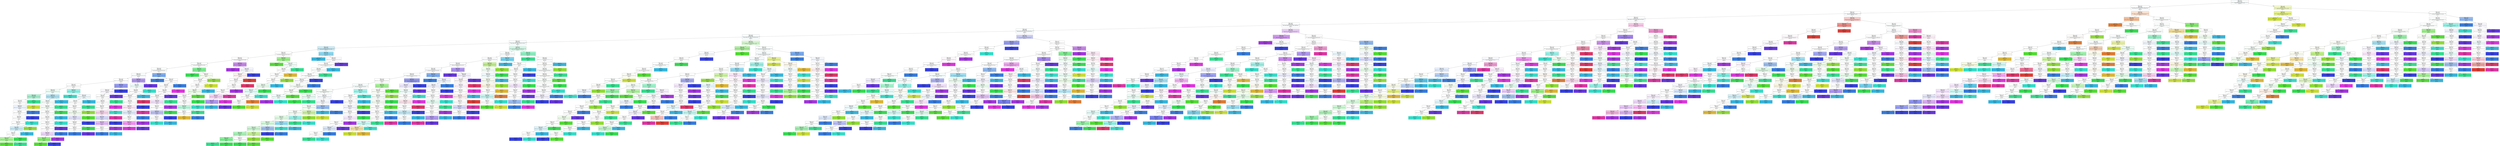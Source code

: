 digraph Tree {
node [shape=box, style="filled", color="black", fontname="helvetica"] ;
edge [fontname="helvetica"] ;
0 [label="dflag_2 <= 0.5\ngini = 0.93\nsamples = 10000\nvalue = [349, 193, 588, 359, 741, 551, 914, 733, 1091, 736\n900, 570, 775, 376, 576, 174, 374]\nclass = 10", fillcolor="#fbfefe"] ;
1 [label="dflag_1 <= 0.5\ngini = 0.927\nsamples = 8892\nvalue = [345.0, 132.0, 204.0, 294.0, 664.0, 468.0, 836.0, 640.0\n1021.0, 646.0, 874.0, 543.0, 760.0, 357.0, 569.0, 167.0\n372.0]\nclass = 10", fillcolor="#fbfeff"] ;
0 -> 1 [labeldistance=2.5, labelangle=45, headlabel="True"] ;
2 [label="dflag_9 <= 0.5\ngini = 0.921\nsamples = 7813\nvalue = [18, 55, 135, 225, 584, 388, 755, 558, 931, 619\n853, 531, 743, 335, 557, 156, 370]\nclass = 10", fillcolor="#fdfeff"] ;
1 -> 2 ;
3 [label="dflag_8 <= 0.5\ngini = 0.914\nsamples = 6717\nvalue = [14.0, 51.0, 126.0, 210.0, 560.0, 371.0, 723.0, 527.0\n853.0, 535.0, 774.0, 450.0, 662.0, 262.0, 479.0, 100.0\n20.0]\nclass = 10", fillcolor="#fcfeff"] ;
2 -> 3 ;
4 [label="dflag_7 <= 0.5\ngini = 0.906\nsamples = 5565\nvalue = [9.0, 45.0, 115.0, 197.0, 547.0, 347.0, 698.0, 432.0\n769.0, 439.0, 686.0, 367.0, 572.0, 180.0, 108.0, 38.0\n16.0]\nclass = 10", fillcolor="#fcfeff"] ;
3 -> 4 ;
5 [label="dflag_6 <= 0.5\ngini = 0.898\nsamples = 4361\nvalue = [5.0, 33.0, 103.0, 185.0, 521.0, 325.0, 598.0, 342.0\n685.0, 333.0, 575.0, 273.0, 193.0, 110.0, 33.0, 32.0\n15.0]\nclass = 10", fillcolor="#fafdfe"] ;
4 -> 5 ;
6 [label="dflag_3 <= 0.5\ngini = 0.888\nsamples = 3323\nvalue = [4.0, 26.0, 93.0, 176.0, 507.0, 246.0, 522.0, 251.0\n605.0, 256.0, 247.0, 189.0, 104.0, 38.0, 25.0, 23.0\n11.0]\nclass = 10", fillcolor="#f9fdfe"] ;
5 -> 6 ;
7 [label="dflag_4 <= 0.5\ngini = 0.872\nsamples = 2223\nvalue = [4.0, 10.0, 16.0, 104.0, 161.0, 161.0, 445.0, 169.0\n501.0, 169.0, 165.0, 168.0, 84.0, 25.0, 17.0, 16.0\n8.0]\nclass = 10", fillcolor="#f9fdfe"] ;
6 -> 7 ;
8 [label="eflag_2 <= 0.5\ngini = 0.838\nsamples = 1148\nvalue = [2.0, 5.0, 11.0, 16.0, 84.0, 82.0, 95.0, 88.0, 391.0\n83.0, 89.0, 93.0, 73.0, 13.0, 12.0, 7.0, 4.0]\nclass = 10", fillcolor="#c7ecf8"] ;
7 -> 8 ;
9 [label="bflag_1 <= 0.5\ngini = 0.912\nsamples = 572\nvalue = [2.0, 5.0, 11.0, 16.0, 57.0, 52.0, 62.0, 62.0, 55.0\n52.0, 58.0, 55.0, 49.0, 13.0, 12.0, 7.0, 4.0]\nclass = 8", fillcolor="#ffffff"] ;
8 -> 9 ;
10 [label="bflag_9 <= 0.5\ngini = 0.904\nsamples = 498\nvalue = [0.0, 1.0, 9.0, 12.0, 12.0, 48.0, 56.0, 59.0, 51.0\n52.0, 58.0, 55.0, 49.0, 13.0, 12.0, 7.0, 4.0]\nclass = 9", fillcolor="#ffffff"] ;
9 -> 10 ;
11 [label="bflag_2 <= 0.5\ngini = 0.894\nsamples = 439\nvalue = [0.0, 1.0, 9.0, 12.0, 12.0, 48.0, 56.0, 59.0, 50.0\n52.0, 53.0, 53.0, 11.0, 10.0, 9.0, 4.0, 0.0]\nclass = 9", fillcolor="#fdffff"] ;
10 -> 11 ;
12 [label="bflag_6 <= 0.5\ngini = 0.883\nsamples = 383\nvalue = [0.0, 0.0, 6.0, 8.0, 9.0, 11.0, 54.0, 57.0, 47.0\n51.0, 53.0, 53.0, 11.0, 10.0, 9.0, 4.0, 0.0]\nclass = 9", fillcolor="#fdffff"] ;
11 -> 12 ;
13 [label="bflag_8 <= 0.5\ngini = 0.874\nsamples = 330\nvalue = [0, 0, 6, 8, 9, 9, 51, 56, 46, 16, 51, 50, 8\n7, 9, 4, 0]\nclass = 9", fillcolor="#fbfffe"] ;
12 -> 13 ;
14 [label="bflag_7 <= 0.5\ngini = 0.859\nsamples = 263\nvalue = [0, 0, 6, 8, 9, 9, 51, 50, 42, 13, 47, 12, 6\n5, 5, 0, 0]\nclass = 8", fillcolor="#feffff"] ;
13 -> 14 ;
15 [label="bflag_4 <= 0.5\ngini = 0.831\nsamples = 194\nvalue = [0, 0, 6, 8, 9, 9, 46, 45, 41, 12, 8, 6, 4, 0\n0, 0, 0]\nclass = 8", fillcolor="#fefffe"] ;
14 -> 15 ;
16 [label="bflag_5 <= 0.5\ngini = 0.803\nsamples = 130\nvalue = [0, 0, 6, 4, 5, 7, 42, 8, 35, 10, 5, 4, 4, 0\n0, 0, 0]\nclass = 8", fillcolor="#f0fdf7"] ;
15 -> 16 ;
17 [label="aflag_b <= 0.5\ngini = 0.689\nsamples = 68\nvalue = [0, 0, 6, 4, 2, 2, 36, 4, 4, 6, 4, 0, 0, 0\n0, 0, 0]\nclass = 8", fillcolor="#9ff2cc"] ;
16 -> 17 ;
18 [label="cflag_1 <= 0.5\ngini = 0.867\nsamples = 33\nvalue = [0, 0, 6, 4, 2, 2, 1, 4, 4, 6, 4, 0, 0, 0\n0, 0, 0]\nclass = 4", fillcolor="#ffffff"] ;
17 -> 18 ;
19 [label="cflag_8 <= 0.5\ngini = 0.85\nsamples = 27\nvalue = [0, 0, 0, 4, 2, 2, 1, 4, 4, 6, 4, 0, 0, 0\n0, 0, 0]\nclass = 11", fillcolor="#eef4fd"] ;
18 -> 19 ;
20 [label="cflag_9 <= 0.5\ngini = 0.834\nsamples = 21\nvalue = [0, 0, 0, 4, 2, 2, 1, 4, 4, 0, 4, 0, 0, 0\n0, 0, 0]\nclass = 5", fillcolor="#ffffff"] ;
19 -> 20 ;
21 [label="cflag_6 <= 0.5\ngini = 0.803\nsamples = 17\nvalue = [0, 0, 0, 4, 2, 2, 1, 4, 4, 0, 0, 0, 0, 0\n0, 0, 0]\nclass = 5", fillcolor="#ffffff"] ;
20 -> 21 ;
22 [label="cflag_2 <= 0.5\ngini = 0.757\nsamples = 13\nvalue = [0, 0, 0, 4, 2, 2, 1, 0, 4, 0, 0, 0, 0, 0\n0, 0, 0]\nclass = 5", fillcolor="#ffffff"] ;
21 -> 22 ;
23 [label="cflag_7 <= 0.5\ngini = 0.691\nsamples = 9\nvalue = [0, 0, 0, 0, 2, 2, 1, 0, 4, 0, 0, 0, 0, 0\n0, 0, 0]\nclass = 10", fillcolor="#c6ecf8"] ;
22 -> 23 ;
24 [label="cflag_4 <= 0.5\ngini = 0.64\nsamples = 5\nvalue = [0, 0, 0, 0, 2, 2, 1, 0, 0, 0, 0, 0, 0, 0\n0, 0, 0]\nclass = 6", fillcolor="#ffffff"] ;
23 -> 24 ;
25 [label="cflag_5 <= 0.5\ngini = 0.444\nsamples = 3\nvalue = [0, 0, 0, 0, 2, 0, 1, 0, 0, 0, 0, 0, 0, 0\n0, 0, 0]\nclass = 6", fillcolor="#acf29c"] ;
24 -> 25 ;
26 [label="gini = 0.0\nsamples = 2\nvalue = [0, 0, 0, 0, 2, 0, 0, 0, 0, 0, 0, 0, 0, 0\n0, 0, 0]\nclass = 6", fillcolor="#58e539"] ;
25 -> 26 ;
27 [label="gini = 0.0\nsamples = 1\nvalue = [0, 0, 0, 0, 0, 0, 1, 0, 0, 0, 0, 0, 0, 0\n0, 0, 0]\nclass = 8", fillcolor="#39e595"] ;
25 -> 27 ;
28 [label="gini = 0.0\nsamples = 2\nvalue = [0, 0, 0, 0, 0, 2, 0, 0, 0, 0, 0, 0, 0, 0\n0, 0, 0]\nclass = 7", fillcolor="#39e556"] ;
24 -> 28 ;
29 [label="gini = 0.0\nsamples = 4\nvalue = [0, 0, 0, 0, 0, 0, 0, 0, 4, 0, 0, 0, 0, 0\n0, 0, 0]\nclass = 10", fillcolor="#39bde5"] ;
23 -> 29 ;
30 [label="gini = 0.0\nsamples = 4\nvalue = [0, 0, 0, 4, 0, 0, 0, 0, 0, 0, 0, 0, 0, 0\n0, 0, 0]\nclass = 5", fillcolor="#95e539"] ;
22 -> 30 ;
31 [label="gini = 0.0\nsamples = 4\nvalue = [0, 0, 0, 0, 0, 0, 0, 4, 0, 0, 0, 0, 0, 0\n0, 0, 0]\nclass = 9", fillcolor="#39e5d1"] ;
21 -> 31 ;
32 [label="gini = 0.0\nsamples = 4\nvalue = [0, 0, 0, 0, 0, 0, 0, 0, 0, 0, 4, 0, 0, 0\n0, 0, 0]\nclass = 12", fillcolor="#3944e5"] ;
20 -> 32 ;
33 [label="gini = 0.0\nsamples = 6\nvalue = [0, 0, 0, 0, 0, 0, 0, 0, 0, 6, 0, 0, 0, 0\n0, 0, 0]\nclass = 11", fillcolor="#3981e5"] ;
19 -> 33 ;
34 [label="gini = 0.0\nsamples = 6\nvalue = [0, 0, 6, 0, 0, 0, 0, 0, 0, 0, 0, 0, 0, 0\n0, 0, 0]\nclass = 4", fillcolor="#d1e539"] ;
18 -> 34 ;
35 [label="gini = 0.0\nsamples = 35\nvalue = [0, 0, 0, 0, 0, 0, 35, 0, 0, 0, 0, 0, 0, 0\n0, 0, 0]\nclass = 8", fillcolor="#39e595"] ;
17 -> 35 ;
36 [label="aflag_b <= 0.5\ngini = 0.715\nsamples = 62\nvalue = [0, 0, 0, 0, 3, 5, 6, 4, 31, 4, 1, 4, 4, 0\n0, 0, 0]\nclass = 10", fillcolor="#a7e2f3"] ;
16 -> 36 ;
37 [label="cflag_3 <= 0.5\ngini = 0.877\nsamples = 35\nvalue = [0, 0, 0, 0, 3, 5, 6, 4, 4, 4, 1, 4, 4, 0\n0, 0, 0]\nclass = 8", fillcolor="#f8fefb"] ;
36 -> 37 ;
38 [label="cflag_2 <= 0.5\ngini = 0.863\nsamples = 29\nvalue = [0, 0, 0, 0, 3, 5, 0, 4, 4, 4, 1, 4, 4, 0\n0, 0, 0]\nclass = 7", fillcolor="#f7fef8"] ;
37 -> 38 ;
39 [label="cflag_5 <= 0.5\ngini = 0.844\nsamples = 24\nvalue = [0, 0, 0, 0, 3, 0, 0, 4, 4, 4, 1, 4, 4, 0\n0, 0, 0]\nclass = 9", fillcolor="#ffffff"] ;
38 -> 39 ;
40 [label="cflag_4 <= 0.5\ngini = 0.815\nsamples = 20\nvalue = [0, 0, 0, 0, 3, 0, 0, 4, 0, 4, 1, 4, 4, 0\n0, 0, 0]\nclass = 9", fillcolor="#ffffff"] ;
39 -> 40 ;
41 [label="cflag_8 <= 0.5\ngini = 0.773\nsamples = 16\nvalue = [0, 0, 0, 0, 3, 0, 0, 0, 0, 4, 1, 4, 4, 0\n0, 0, 0]\nclass = 11", fillcolor="#ffffff"] ;
40 -> 41 ;
42 [label="cflag_6 <= 0.5\ngini = 0.708\nsamples = 12\nvalue = [0, 0, 0, 0, 3, 0, 0, 0, 0, 4, 1, 0, 4, 0\n0, 0, 0]\nclass = 11", fillcolor="#ffffff"] ;
41 -> 42 ;
43 [label="cflag_9 <= 0.5\ngini = 0.594\nsamples = 8\nvalue = [0, 0, 0, 0, 3, 0, 0, 0, 0, 0, 1, 0, 4, 0\n0, 0, 0]\nclass = 14", fillcolor="#eed7fa"] ;
42 -> 43 ;
44 [label="cflag_7 <= 0.5\ngini = 0.375\nsamples = 4\nvalue = [0, 0, 0, 0, 3, 0, 0, 0, 0, 0, 1, 0, 0, 0\n0, 0, 0]\nclass = 6", fillcolor="#90ee7b"] ;
43 -> 44 ;
45 [label="gini = 0.0\nsamples = 3\nvalue = [0, 0, 0, 0, 3, 0, 0, 0, 0, 0, 0, 0, 0, 0\n0, 0, 0]\nclass = 6", fillcolor="#58e539"] ;
44 -> 45 ;
46 [label="gini = 0.0\nsamples = 1\nvalue = [0, 0, 0, 0, 0, 0, 0, 0, 0, 0, 1, 0, 0, 0\n0, 0, 0]\nclass = 12", fillcolor="#3944e5"] ;
44 -> 46 ;
47 [label="gini = 0.0\nsamples = 4\nvalue = [0, 0, 0, 0, 0, 0, 0, 0, 0, 0, 0, 0, 4, 0\n0, 0, 0]\nclass = 14", fillcolor="#a939e5"] ;
43 -> 47 ;
48 [label="gini = 0.0\nsamples = 4\nvalue = [0, 0, 0, 0, 0, 0, 0, 0, 0, 4, 0, 0, 0, 0\n0, 0, 0]\nclass = 11", fillcolor="#3981e5"] ;
42 -> 48 ;
49 [label="gini = 0.0\nsamples = 4\nvalue = [0, 0, 0, 0, 0, 0, 0, 0, 0, 0, 0, 4, 0, 0\n0, 0, 0]\nclass = 13", fillcolor="#6a39e5"] ;
41 -> 49 ;
50 [label="gini = 0.0\nsamples = 4\nvalue = [0, 0, 0, 0, 0, 0, 0, 4, 0, 0, 0, 0, 0, 0\n0, 0, 0]\nclass = 9", fillcolor="#39e5d1"] ;
40 -> 50 ;
51 [label="gini = 0.0\nsamples = 4\nvalue = [0, 0, 0, 0, 0, 0, 0, 0, 4, 0, 0, 0, 0, 0\n0, 0, 0]\nclass = 10", fillcolor="#39bde5"] ;
39 -> 51 ;
52 [label="gini = 0.0\nsamples = 5\nvalue = [0, 0, 0, 0, 0, 5, 0, 0, 0, 0, 0, 0, 0, 0\n0, 0, 0]\nclass = 7", fillcolor="#39e556"] ;
38 -> 52 ;
53 [label="gini = 0.0\nsamples = 6\nvalue = [0, 0, 0, 0, 0, 0, 6, 0, 0, 0, 0, 0, 0, 0\n0, 0, 0]\nclass = 8", fillcolor="#39e595"] ;
37 -> 53 ;
54 [label="gini = 0.0\nsamples = 27\nvalue = [0, 0, 0, 0, 0, 0, 0, 0, 27, 0, 0, 0, 0, 0\n0, 0, 0]\nclass = 10", fillcolor="#39bde5"] ;
36 -> 54 ;
55 [label="aflag_a <= 0.5\ngini = 0.64\nsamples = 64\nvalue = [0, 0, 0, 4, 4, 2, 4, 37, 6, 2, 3, 2, 0, 0\n0, 0, 0]\nclass = 9", fillcolor="#95f1e6"] ;
15 -> 55 ;
56 [label="gini = 0.0\nsamples = 37\nvalue = [0, 0, 0, 0, 0, 0, 0, 37, 0, 0, 0, 0, 0, 0\n0, 0, 0]\nclass = 9", fillcolor="#39e5d1"] ;
55 -> 56 ;
57 [label="cflag_6 <= 0.5\ngini = 0.856\nsamples = 27\nvalue = [0, 0, 0, 4, 4, 2, 4, 0, 6, 2, 3, 2, 0, 0\n0, 0, 0]\nclass = 10", fillcolor="#eef9fd"] ;
55 -> 57 ;
58 [label="cflag_4 <= 0.5\ngini = 0.844\nsamples = 21\nvalue = [0, 0, 0, 4, 4, 2, 4, 0, 0, 2, 3, 2, 0, 0\n0, 0, 0]\nclass = 5", fillcolor="#ffffff"] ;
57 -> 58 ;
59 [label="cflag_1 <= 0.5\ngini = 0.817\nsamples = 17\nvalue = [0, 0, 0, 4, 4, 2, 0, 0, 0, 2, 3, 2, 0, 0\n0, 0, 0]\nclass = 5", fillcolor="#ffffff"] ;
58 -> 59 ;
60 [label="cflag_2 <= 0.5\ngini = 0.781\nsamples = 13\nvalue = [0, 0, 0, 0, 4, 2, 0, 0, 0, 2, 3, 2, 0, 0\n0, 0, 0]\nclass = 6", fillcolor="#eefceb"] ;
59 -> 60 ;
61 [label="cflag_8 <= 0.5\ngini = 0.741\nsamples = 9\nvalue = [0, 0, 0, 0, 0, 2, 0, 0, 0, 2, 3, 2, 0, 0\n0, 0, 0]\nclass = 12", fillcolor="#e3e4fb"] ;
60 -> 61 ;
62 [label="cflag_3 <= 0.5\ngini = 0.667\nsamples = 6\nvalue = [0, 0, 0, 0, 0, 2, 0, 0, 0, 2, 0, 2, 0, 0\n0, 0, 0]\nclass = 7", fillcolor="#ffffff"] ;
61 -> 62 ;
63 [label="cflag_9 <= 0.5\ngini = 0.5\nsamples = 4\nvalue = [0, 0, 0, 0, 0, 0, 0, 0, 0, 2, 0, 2, 0, 0\n0, 0, 0]\nclass = 11", fillcolor="#ffffff"] ;
62 -> 63 ;
64 [label="gini = 0.0\nsamples = 2\nvalue = [0, 0, 0, 0, 0, 0, 0, 0, 0, 2, 0, 0, 0, 0\n0, 0, 0]\nclass = 11", fillcolor="#3981e5"] ;
63 -> 64 ;
65 [label="gini = 0.0\nsamples = 2\nvalue = [0, 0, 0, 0, 0, 0, 0, 0, 0, 0, 0, 2, 0, 0\n0, 0, 0]\nclass = 13", fillcolor="#6a39e5"] ;
63 -> 65 ;
66 [label="gini = 0.0\nsamples = 2\nvalue = [0, 0, 0, 0, 0, 2, 0, 0, 0, 0, 0, 0, 0, 0\n0, 0, 0]\nclass = 7", fillcolor="#39e556"] ;
62 -> 66 ;
67 [label="gini = 0.0\nsamples = 3\nvalue = [0, 0, 0, 0, 0, 0, 0, 0, 0, 0, 3, 0, 0, 0\n0, 0, 0]\nclass = 12", fillcolor="#3944e5"] ;
61 -> 67 ;
68 [label="gini = 0.0\nsamples = 4\nvalue = [0, 0, 0, 0, 4, 0, 0, 0, 0, 0, 0, 0, 0, 0\n0, 0, 0]\nclass = 6", fillcolor="#58e539"] ;
60 -> 68 ;
69 [label="gini = 0.0\nsamples = 4\nvalue = [0, 0, 0, 4, 0, 0, 0, 0, 0, 0, 0, 0, 0, 0\n0, 0, 0]\nclass = 5", fillcolor="#95e539"] ;
59 -> 69 ;
70 [label="gini = 0.0\nsamples = 4\nvalue = [0, 0, 0, 0, 0, 0, 4, 0, 0, 0, 0, 0, 0, 0\n0, 0, 0]\nclass = 8", fillcolor="#39e595"] ;
58 -> 70 ;
71 [label="gini = 0.0\nsamples = 6\nvalue = [0, 0, 0, 0, 0, 0, 0, 0, 6, 0, 0, 0, 0, 0\n0, 0, 0]\nclass = 10", fillcolor="#39bde5"] ;
57 -> 71 ;
72 [label="aflag_b <= 0.5\ngini = 0.651\nsamples = 69\nvalue = [0, 0, 0, 0, 0, 0, 5, 5, 1, 1, 39, 6, 2, 5\n5, 0, 0]\nclass = 12", fillcolor="#979df1"] ;
14 -> 72 ;
73 [label="cflag_6 <= 0.5\ngini = 0.861\nsamples = 33\nvalue = [0, 0, 0, 0, 0, 0, 5, 5, 1, 1, 3, 6, 2, 5\n5, 0, 0]\nclass = 13", fillcolor="#faf8fe"] ;
72 -> 73 ;
74 [label="cflag_1 <= 0.5\ngini = 0.842\nsamples = 27\nvalue = [0, 0, 0, 0, 0, 0, 5, 5, 1, 1, 3, 0, 2, 5\n5, 0, 0]\nclass = 8", fillcolor="#ffffff"] ;
73 -> 74 ;
75 [label="cflag_8 <= 0.5\ngini = 0.814\nsamples = 22\nvalue = [0, 0, 0, 0, 0, 0, 0, 5, 1, 1, 3, 0, 2, 5\n5, 0, 0]\nclass = 9", fillcolor="#ffffff"] ;
74 -> 75 ;
76 [label="cflag_2 <= 0.5\ngini = 0.775\nsamples = 17\nvalue = [0, 0, 0, 0, 0, 0, 0, 5, 1, 1, 3, 0, 2, 0\n5, 0, 0]\nclass = 9", fillcolor="#ffffff"] ;
75 -> 76 ;
77 [label="cflag_9 <= 0.5\ngini = 0.722\nsamples = 12\nvalue = [0, 0, 0, 0, 0, 0, 0, 0, 1, 1, 3, 0, 2, 0\n5, 0, 0]\nclass = 16", fillcolor="#f9d3ec"] ;
76 -> 77 ;
78 [label="cflag_5 <= 0.5\ngini = 0.694\nsamples = 7\nvalue = [0, 0, 0, 0, 0, 0, 0, 0, 1, 1, 3, 0, 2, 0\n0, 0, 0]\nclass = 12", fillcolor="#d7dafa"] ;
77 -> 78 ;
79 [label="cflag_7 <= 0.5\ngini = 0.625\nsamples = 4\nvalue = [0, 0, 0, 0, 0, 0, 0, 0, 1, 1, 0, 0, 2, 0\n0, 0, 0]\nclass = 14", fillcolor="#e2bdf6"] ;
78 -> 79 ;
80 [label="cflag_3 <= 0.5\ngini = 0.5\nsamples = 2\nvalue = [0, 0, 0, 0, 0, 0, 0, 0, 1, 1, 0, 0, 0, 0\n0, 0, 0]\nclass = 10", fillcolor="#ffffff"] ;
79 -> 80 ;
81 [label="gini = 0.0\nsamples = 1\nvalue = [0, 0, 0, 0, 0, 0, 0, 0, 0, 1, 0, 0, 0, 0\n0, 0, 0]\nclass = 11", fillcolor="#3981e5"] ;
80 -> 81 ;
82 [label="gini = 0.0\nsamples = 1\nvalue = [0, 0, 0, 0, 0, 0, 0, 0, 1, 0, 0, 0, 0, 0\n0, 0, 0]\nclass = 10", fillcolor="#39bde5"] ;
80 -> 82 ;
83 [label="gini = 0.0\nsamples = 2\nvalue = [0, 0, 0, 0, 0, 0, 0, 0, 0, 0, 0, 0, 2, 0\n0, 0, 0]\nclass = 14", fillcolor="#a939e5"] ;
79 -> 83 ;
84 [label="gini = 0.0\nsamples = 3\nvalue = [0, 0, 0, 0, 0, 0, 0, 0, 0, 0, 3, 0, 0, 0\n0, 0, 0]\nclass = 12", fillcolor="#3944e5"] ;
78 -> 84 ;
85 [label="gini = 0.0\nsamples = 5\nvalue = [0, 0, 0, 0, 0, 0, 0, 0, 0, 0, 0, 0, 0, 0\n5, 0, 0]\nclass = 16", fillcolor="#e539a9"] ;
77 -> 85 ;
86 [label="gini = 0.0\nsamples = 5\nvalue = [0, 0, 0, 0, 0, 0, 0, 5, 0, 0, 0, 0, 0, 0\n0, 0, 0]\nclass = 9", fillcolor="#39e5d1"] ;
76 -> 86 ;
87 [label="gini = 0.0\nsamples = 5\nvalue = [0, 0, 0, 0, 0, 0, 0, 0, 0, 0, 0, 0, 0, 5\n0, 0, 0]\nclass = 15", fillcolor="#e539e5"] ;
75 -> 87 ;
88 [label="gini = 0.0\nsamples = 5\nvalue = [0, 0, 0, 0, 0, 0, 5, 0, 0, 0, 0, 0, 0, 0\n0, 0, 0]\nclass = 8", fillcolor="#39e595"] ;
74 -> 88 ;
89 [label="gini = 0.0\nsamples = 6\nvalue = [0, 0, 0, 0, 0, 0, 0, 0, 0, 0, 0, 6, 0, 0\n0, 0, 0]\nclass = 13", fillcolor="#6a39e5"] ;
73 -> 89 ;
90 [label="gini = 0.0\nsamples = 36\nvalue = [0, 0, 0, 0, 0, 0, 0, 0, 0, 0, 36, 0, 0, 0\n0, 0, 0]\nclass = 12", fillcolor="#3944e5"] ;
72 -> 90 ;
91 [label="aflag_b <= 0.5\ngini = 0.652\nsamples = 67\nvalue = [0, 0, 0, 0, 0, 0, 0, 6, 4, 3, 4, 38, 2, 2\n4, 4, 0]\nclass = 13", fillcolor="#b197f1"] ;
13 -> 91 ;
92 [label="cflag_1 <= 0.5\ngini = 0.869\nsamples = 30\nvalue = [0, 0, 0, 0, 0, 0, 0, 6, 4, 3, 4, 1, 2, 2\n4, 4, 0]\nclass = 9", fillcolor="#f0fdfb"] ;
91 -> 92 ;
93 [label="cflag_2 <= 0.5\ngini = 0.858\nsamples = 24\nvalue = [0, 0, 0, 0, 0, 0, 0, 0, 4, 3, 4, 1, 2, 2\n4, 4, 0]\nclass = 10", fillcolor="#ffffff"] ;
92 -> 93 ;
94 [label="cflag_9 <= 0.5\ngini = 0.835\nsamples = 20\nvalue = [0, 0, 0, 0, 0, 0, 0, 0, 0, 3, 4, 1, 2, 2\n4, 4, 0]\nclass = 12", fillcolor="#ffffff"] ;
93 -> 94 ;
95 [label="cflag_4 <= 0.5\ngini = 0.805\nsamples = 16\nvalue = [0, 0, 0, 0, 0, 0, 0, 0, 0, 3, 4, 1, 2, 2\n4, 0, 0]\nclass = 12", fillcolor="#ffffff"] ;
94 -> 95 ;
96 [label="cflag_8 <= 0.5\ngini = 0.764\nsamples = 12\nvalue = [0, 0, 0, 0, 0, 0, 0, 0, 0, 3, 0, 1, 2, 2\n4, 0, 0]\nclass = 16", fillcolor="#fce9f5"] ;
95 -> 96 ;
97 [label="cflag_3 <= 0.5\ngini = 0.719\nsamples = 8\nvalue = [0, 0, 0, 0, 0, 0, 0, 0, 0, 3, 0, 1, 2, 2\n0, 0, 0]\nclass = 11", fillcolor="#deeafb"] ;
96 -> 97 ;
98 [label="cflag_6 <= 0.5\ngini = 0.64\nsamples = 5\nvalue = [0, 0, 0, 0, 0, 0, 0, 0, 0, 0, 0, 1, 2, 2\n0, 0, 0]\nclass = 14", fillcolor="#ffffff"] ;
97 -> 98 ;
99 [label="cflag_5 <= 0.5\ngini = 0.444\nsamples = 3\nvalue = [0, 0, 0, 0, 0, 0, 0, 0, 0, 0, 0, 1, 0, 2\n0, 0, 0]\nclass = 15", fillcolor="#f29cf2"] ;
98 -> 99 ;
100 [label="gini = 0.0\nsamples = 2\nvalue = [0, 0, 0, 0, 0, 0, 0, 0, 0, 0, 0, 0, 0, 2\n0, 0, 0]\nclass = 15", fillcolor="#e539e5"] ;
99 -> 100 ;
101 [label="gini = 0.0\nsamples = 1\nvalue = [0, 0, 0, 0, 0, 0, 0, 0, 0, 0, 0, 1, 0, 0\n0, 0, 0]\nclass = 13", fillcolor="#6a39e5"] ;
99 -> 101 ;
102 [label="gini = 0.0\nsamples = 2\nvalue = [0, 0, 0, 0, 0, 0, 0, 0, 0, 0, 0, 0, 2, 0\n0, 0, 0]\nclass = 14", fillcolor="#a939e5"] ;
98 -> 102 ;
103 [label="gini = 0.0\nsamples = 3\nvalue = [0, 0, 0, 0, 0, 0, 0, 0, 0, 3, 0, 0, 0, 0\n0, 0, 0]\nclass = 11", fillcolor="#3981e5"] ;
97 -> 103 ;
104 [label="gini = 0.0\nsamples = 4\nvalue = [0, 0, 0, 0, 0, 0, 0, 0, 0, 0, 0, 0, 0, 0\n4, 0, 0]\nclass = 16", fillcolor="#e539a9"] ;
96 -> 104 ;
105 [label="gini = 0.0\nsamples = 4\nvalue = [0, 0, 0, 0, 0, 0, 0, 0, 0, 0, 4, 0, 0, 0\n0, 0, 0]\nclass = 12", fillcolor="#3944e5"] ;
95 -> 105 ;
106 [label="gini = 0.0\nsamples = 4\nvalue = [0, 0, 0, 0, 0, 0, 0, 0, 0, 0, 0, 0, 0, 0\n0, 4, 0]\nclass = 17", fillcolor="#e5396d"] ;
94 -> 106 ;
107 [label="gini = 0.0\nsamples = 4\nvalue = [0, 0, 0, 0, 0, 0, 0, 0, 4, 0, 0, 0, 0, 0\n0, 0, 0]\nclass = 10", fillcolor="#39bde5"] ;
93 -> 107 ;
108 [label="gini = 0.0\nsamples = 6\nvalue = [0, 0, 0, 0, 0, 0, 0, 6, 0, 0, 0, 0, 0, 0\n0, 0, 0]\nclass = 9", fillcolor="#39e5d1"] ;
92 -> 108 ;
109 [label="gini = 0.0\nsamples = 37\nvalue = [0, 0, 0, 0, 0, 0, 0, 0, 0, 0, 0, 37, 0, 0\n0, 0, 0]\nclass = 13", fillcolor="#6a39e5"] ;
91 -> 109 ;
110 [label="aflag_a <= 0.5\ngini = 0.548\nsamples = 53\nvalue = [0, 0, 0, 0, 0, 2, 3, 1, 1, 35, 2, 3, 3, 3\n0, 0, 0]\nclass = 11", fillcolor="#80aeee"] ;
12 -> 110 ;
111 [label="gini = 0.0\nsamples = 32\nvalue = [0, 0, 0, 0, 0, 0, 0, 0, 0, 32, 0, 0, 0, 0\n0, 0, 0]\nclass = 11", fillcolor="#3981e5"] ;
110 -> 111 ;
112 [label="cflag_5 <= 0.5\ngini = 0.875\nsamples = 21\nvalue = [0, 0, 0, 0, 0, 2, 3, 1, 1, 3, 2, 3, 3, 3\n0, 0, 0]\nclass = 8", fillcolor="#ffffff"] ;
110 -> 112 ;
113 [label="cflag_9 <= 0.5\ngini = 0.858\nsamples = 18\nvalue = [0, 0, 0, 0, 0, 2, 3, 1, 1, 0, 2, 3, 3, 3\n0, 0, 0]\nclass = 8", fillcolor="#ffffff"] ;
112 -> 113 ;
114 [label="cflag_7 <= 0.5\ngini = 0.836\nsamples = 15\nvalue = [0, 0, 0, 0, 0, 2, 3, 1, 1, 0, 2, 3, 3, 0\n0, 0, 0]\nclass = 8", fillcolor="#ffffff"] ;
113 -> 114 ;
115 [label="cflag_2 <= 0.5\ngini = 0.806\nsamples = 12\nvalue = [0, 0, 0, 0, 0, 2, 3, 1, 1, 0, 2, 0, 3, 0\n0, 0, 0]\nclass = 8", fillcolor="#ffffff"] ;
114 -> 115 ;
116 [label="cflag_8 <= 0.5\ngini = 0.765\nsamples = 9\nvalue = [0, 0, 0, 0, 0, 2, 0, 1, 1, 0, 2, 0, 3, 0\n0, 0, 0]\nclass = 14", fillcolor="#f3e3fb"] ;
115 -> 116 ;
117 [label="cflag_1 <= 0.5\ngini = 0.722\nsamples = 6\nvalue = [0, 0, 0, 0, 0, 2, 0, 1, 1, 0, 2, 0, 0, 0\n0, 0, 0]\nclass = 7", fillcolor="#ffffff"] ;
116 -> 117 ;
118 [label="cflag_6 <= 0.5\ngini = 0.625\nsamples = 4\nvalue = [0, 0, 0, 0, 0, 0, 0, 1, 1, 0, 2, 0, 0, 0\n0, 0, 0]\nclass = 12", fillcolor="#bdc1f6"] ;
117 -> 118 ;
119 [label="cflag_4 <= 0.5\ngini = 0.5\nsamples = 2\nvalue = [0, 0, 0, 0, 0, 0, 0, 1, 1, 0, 0, 0, 0, 0\n0, 0, 0]\nclass = 9", fillcolor="#ffffff"] ;
118 -> 119 ;
120 [label="gini = 0.0\nsamples = 1\nvalue = [0, 0, 0, 0, 0, 0, 0, 1, 0, 0, 0, 0, 0, 0\n0, 0, 0]\nclass = 9", fillcolor="#39e5d1"] ;
119 -> 120 ;
121 [label="gini = 0.0\nsamples = 1\nvalue = [0, 0, 0, 0, 0, 0, 0, 0, 1, 0, 0, 0, 0, 0\n0, 0, 0]\nclass = 10", fillcolor="#39bde5"] ;
119 -> 121 ;
122 [label="gini = 0.0\nsamples = 2\nvalue = [0, 0, 0, 0, 0, 0, 0, 0, 0, 0, 2, 0, 0, 0\n0, 0, 0]\nclass = 12", fillcolor="#3944e5"] ;
118 -> 122 ;
123 [label="gini = 0.0\nsamples = 2\nvalue = [0, 0, 0, 0, 0, 2, 0, 0, 0, 0, 0, 0, 0, 0\n0, 0, 0]\nclass = 7", fillcolor="#39e556"] ;
117 -> 123 ;
124 [label="gini = 0.0\nsamples = 3\nvalue = [0, 0, 0, 0, 0, 0, 0, 0, 0, 0, 0, 0, 3, 0\n0, 0, 0]\nclass = 14", fillcolor="#a939e5"] ;
116 -> 124 ;
125 [label="gini = 0.0\nsamples = 3\nvalue = [0, 0, 0, 0, 0, 0, 3, 0, 0, 0, 0, 0, 0, 0\n0, 0, 0]\nclass = 8", fillcolor="#39e595"] ;
115 -> 125 ;
126 [label="gini = 0.0\nsamples = 3\nvalue = [0, 0, 0, 0, 0, 0, 0, 0, 0, 0, 0, 3, 0, 0\n0, 0, 0]\nclass = 13", fillcolor="#6a39e5"] ;
114 -> 126 ;
127 [label="gini = 0.0\nsamples = 3\nvalue = [0, 0, 0, 0, 0, 0, 0, 0, 0, 0, 0, 0, 0, 3\n0, 0, 0]\nclass = 15", fillcolor="#e539e5"] ;
113 -> 127 ;
128 [label="gini = 0.0\nsamples = 3\nvalue = [0, 0, 0, 0, 0, 0, 0, 0, 0, 3, 0, 0, 0, 0\n0, 0, 0]\nclass = 11", fillcolor="#3981e5"] ;
112 -> 128 ;
129 [label="aflag_a <= 0.5\ngini = 0.547\nsamples = 56\nvalue = [0, 1, 3, 4, 3, 37, 2, 2, 3, 1, 0, 0, 0, 0\n0, 0, 0]\nclass = 7", fillcolor="#81ee94"] ;
11 -> 129 ;
130 [label="gini = 0.0\nsamples = 35\nvalue = [0, 0, 0, 0, 0, 35, 0, 0, 0, 0, 0, 0, 0, 0\n0, 0, 0]\nclass = 7", fillcolor="#39e556"] ;
129 -> 130 ;
131 [label="cflag_3 <= 0.5\ngini = 0.871\nsamples = 21\nvalue = [0, 1, 3, 4, 3, 2, 2, 2, 3, 1, 0, 0, 0, 0\n0, 0, 0]\nclass = 5", fillcolor="#f9fef4"] ;
129 -> 131 ;
132 [label="cflag_2 <= 0.5\ngini = 0.858\nsamples = 17\nvalue = [0, 1, 3, 0, 3, 2, 2, 2, 3, 1, 0, 0, 0, 0\n0, 0, 0]\nclass = 4", fillcolor="#ffffff"] ;
131 -> 132 ;
133 [label="cflag_8 <= 0.5\ngini = 0.837\nsamples = 14\nvalue = [0, 1, 0, 0, 3, 2, 2, 2, 3, 1, 0, 0, 0, 0\n0, 0, 0]\nclass = 6", fillcolor="#ffffff"] ;
132 -> 133 ;
134 [label="cflag_4 <= 0.5\ngini = 0.81\nsamples = 11\nvalue = [0, 1, 0, 0, 3, 2, 2, 2, 0, 1, 0, 0, 0, 0\n0, 0, 0]\nclass = 6", fillcolor="#ecfce9"] ;
133 -> 134 ;
135 [label="cflag_5 <= 0.5\ngini = 0.781\nsamples = 8\nvalue = [0, 1, 0, 0, 0, 2, 2, 2, 0, 1, 0, 0, 0, 0\n0, 0, 0]\nclass = 7", fillcolor="#ffffff"] ;
134 -> 135 ;
136 [label="cflag_7 <= 0.5\ngini = 0.722\nsamples = 6\nvalue = [0, 1, 0, 0, 0, 0, 2, 2, 0, 1, 0, 0, 0, 0\n0, 0, 0]\nclass = 8", fillcolor="#ffffff"] ;
135 -> 136 ;
137 [label="cflag_6 <= 0.5\ngini = 0.625\nsamples = 4\nvalue = [0, 1, 0, 0, 0, 0, 2, 0, 0, 1, 0, 0, 0, 0\n0, 0, 0]\nclass = 8", fillcolor="#bdf6dc"] ;
136 -> 137 ;
138 [label="cflag_9 <= 0.5\ngini = 0.5\nsamples = 2\nvalue = [0, 1, 0, 0, 0, 0, 0, 0, 0, 1, 0, 0, 0, 0\n0, 0, 0]\nclass = 3", fillcolor="#ffffff"] ;
137 -> 138 ;
139 [label="gini = 0.0\nsamples = 1\nvalue = [0, 1, 0, 0, 0, 0, 0, 0, 0, 0, 0, 0, 0, 0\n0, 0, 0]\nclass = 3", fillcolor="#e5bd39"] ;
138 -> 139 ;
140 [label="gini = 0.0\nsamples = 1\nvalue = [0, 0, 0, 0, 0, 0, 0, 0, 0, 1, 0, 0, 0, 0\n0, 0, 0]\nclass = 11", fillcolor="#3981e5"] ;
138 -> 140 ;
141 [label="gini = 0.0\nsamples = 2\nvalue = [0, 0, 0, 0, 0, 0, 2, 0, 0, 0, 0, 0, 0, 0\n0, 0, 0]\nclass = 8", fillcolor="#39e595"] ;
137 -> 141 ;
142 [label="gini = 0.0\nsamples = 2\nvalue = [0, 0, 0, 0, 0, 0, 0, 2, 0, 0, 0, 0, 0, 0\n0, 0, 0]\nclass = 9", fillcolor="#39e5d1"] ;
136 -> 142 ;
143 [label="gini = 0.0\nsamples = 2\nvalue = [0, 0, 0, 0, 0, 2, 0, 0, 0, 0, 0, 0, 0, 0\n0, 0, 0]\nclass = 7", fillcolor="#39e556"] ;
135 -> 143 ;
144 [label="gini = 0.0\nsamples = 3\nvalue = [0, 0, 0, 0, 3, 0, 0, 0, 0, 0, 0, 0, 0, 0\n0, 0, 0]\nclass = 6", fillcolor="#58e539"] ;
134 -> 144 ;
145 [label="gini = 0.0\nsamples = 3\nvalue = [0, 0, 0, 0, 0, 0, 0, 0, 3, 0, 0, 0, 0, 0\n0, 0, 0]\nclass = 10", fillcolor="#39bde5"] ;
133 -> 145 ;
146 [label="gini = 0.0\nsamples = 3\nvalue = [0, 0, 3, 0, 0, 0, 0, 0, 0, 0, 0, 0, 0, 0\n0, 0, 0]\nclass = 4", fillcolor="#d1e539"] ;
132 -> 146 ;
147 [label="gini = 0.0\nsamples = 4\nvalue = [0, 0, 0, 4, 0, 0, 0, 0, 0, 0, 0, 0, 0, 0\n0, 0, 0]\nclass = 5", fillcolor="#95e539"] ;
131 -> 147 ;
148 [label="aflag_a <= 0.5\ngini = 0.564\nsamples = 59\nvalue = [0, 0, 0, 0, 0, 0, 0, 0, 1, 0, 5, 2, 38, 3\n3, 3, 4]\nclass = 14", fillcolor="#ca86ef"] ;
10 -> 148 ;
149 [label="gini = 0.0\nsamples = 35\nvalue = [0, 0, 0, 0, 0, 0, 0, 0, 0, 0, 0, 0, 35, 0\n0, 0, 0]\nclass = 14", fillcolor="#a939e5"] ;
148 -> 149 ;
150 [label="cflag_3 <= 0.5\ngini = 0.858\nsamples = 24\nvalue = [0, 0, 0, 0, 0, 0, 0, 0, 1, 0, 5, 2, 3, 3\n3, 3, 4]\nclass = 12", fillcolor="#f5f6fe"] ;
148 -> 150 ;
151 [label="cflag_9 <= 0.5\ngini = 0.842\nsamples = 19\nvalue = [0, 0, 0, 0, 0, 0, 0, 0, 1, 0, 0, 2, 3, 3\n3, 3, 4]\nclass = 18", fillcolor="#fdf3f3"] ;
150 -> 151 ;
152 [label="cflag_8 <= 0.5\ngini = 0.818\nsamples = 15\nvalue = [0, 0, 0, 0, 0, 0, 0, 0, 1, 0, 0, 2, 3, 3\n3, 3, 0]\nclass = 14", fillcolor="#ffffff"] ;
151 -> 152 ;
153 [label="cflag_5 <= 0.5\ngini = 0.778\nsamples = 12\nvalue = [0, 0, 0, 0, 0, 0, 0, 0, 1, 0, 0, 2, 3, 3\n3, 0, 0]\nclass = 14", fillcolor="#ffffff"] ;
152 -> 153 ;
154 [label="cflag_7 <= 0.5\ngini = 0.716\nsamples = 9\nvalue = [0, 0, 0, 0, 0, 0, 0, 0, 1, 0, 0, 2, 0, 3\n3, 0, 0]\nclass = 15", fillcolor="#ffffff"] ;
153 -> 154 ;
155 [label="cflag_6 <= 0.5\ngini = 0.611\nsamples = 6\nvalue = [0, 0, 0, 0, 0, 0, 0, 0, 1, 0, 0, 2, 0, 3\n0, 0, 0]\nclass = 15", fillcolor="#f8cef8"] ;
154 -> 155 ;
156 [label="cflag_4 <= 0.5\ngini = 0.444\nsamples = 3\nvalue = [0, 0, 0, 0, 0, 0, 0, 0, 1, 0, 0, 2, 0, 0\n0, 0, 0]\nclass = 13", fillcolor="#b49cf2"] ;
155 -> 156 ;
157 [label="gini = 0.0\nsamples = 1\nvalue = [0, 0, 0, 0, 0, 0, 0, 0, 1, 0, 0, 0, 0, 0\n0, 0, 0]\nclass = 10", fillcolor="#39bde5"] ;
156 -> 157 ;
158 [label="gini = 0.0\nsamples = 2\nvalue = [0, 0, 0, 0, 0, 0, 0, 0, 0, 0, 0, 2, 0, 0\n0, 0, 0]\nclass = 13", fillcolor="#6a39e5"] ;
156 -> 158 ;
159 [label="gini = 0.0\nsamples = 3\nvalue = [0, 0, 0, 0, 0, 0, 0, 0, 0, 0, 0, 0, 0, 3\n0, 0, 0]\nclass = 15", fillcolor="#e539e5"] ;
155 -> 159 ;
160 [label="gini = 0.0\nsamples = 3\nvalue = [0, 0, 0, 0, 0, 0, 0, 0, 0, 0, 0, 0, 0, 0\n3, 0, 0]\nclass = 16", fillcolor="#e539a9"] ;
154 -> 160 ;
161 [label="gini = 0.0\nsamples = 3\nvalue = [0, 0, 0, 0, 0, 0, 0, 0, 0, 0, 0, 0, 3, 0\n0, 0, 0]\nclass = 14", fillcolor="#a939e5"] ;
153 -> 161 ;
162 [label="gini = 0.0\nsamples = 3\nvalue = [0, 0, 0, 0, 0, 0, 0, 0, 0, 0, 0, 0, 0, 0\n0, 3, 0]\nclass = 17", fillcolor="#e5396d"] ;
152 -> 162 ;
163 [label="gini = 0.0\nsamples = 4\nvalue = [0, 0, 0, 0, 0, 0, 0, 0, 0, 0, 0, 0, 0, 0\n0, 0, 4]\nclass = 18", fillcolor="#e54139"] ;
151 -> 163 ;
164 [label="gini = 0.0\nsamples = 5\nvalue = [0, 0, 0, 0, 0, 0, 0, 0, 0, 0, 5, 0, 0, 0\n0, 0, 0]\nclass = 12", fillcolor="#3944e5"] ;
150 -> 164 ;
165 [label="aflag_a <= 0.5\ngini = 0.609\nsamples = 74\nvalue = [2, 4, 2, 4, 45, 4, 6, 3, 4, 0, 0, 0, 0, 0\n0, 0, 0]\nclass = 6", fillcolor="#9ff08d"] ;
9 -> 165 ;
166 [label="gini = 0.0\nsamples = 43\nvalue = [0, 0, 0, 0, 43, 0, 0, 0, 0, 0, 0, 0, 0, 0\n0, 0, 0]\nclass = 6", fillcolor="#58e539"] ;
165 -> 166 ;
167 [label="cflag_7 <= 0.5\ngini = 0.874\nsamples = 31\nvalue = [2, 4, 2, 4, 2, 4, 6, 3, 4, 0, 0, 0, 0, 0\n0, 0, 0]\nclass = 8", fillcolor="#f0fdf7"] ;
165 -> 167 ;
168 [label="cflag_2 <= 0.5\ngini = 0.864\nsamples = 25\nvalue = [2, 4, 2, 4, 2, 4, 0, 3, 4, 0, 0, 0, 0, 0\n0, 0, 0]\nclass = 3", fillcolor="#ffffff"] ;
167 -> 168 ;
169 [label="cflag_4 <= 0.5\ngini = 0.844\nsamples = 21\nvalue = [2, 0, 2, 4, 2, 4, 0, 3, 4, 0, 0, 0, 0, 0\n0, 0, 0]\nclass = 5", fillcolor="#ffffff"] ;
168 -> 169 ;
170 [label="cflag_9 <= 0.5\ngini = 0.817\nsamples = 17\nvalue = [2, 0, 2, 0, 2, 4, 0, 3, 4, 0, 0, 0, 0, 0\n0, 0, 0]\nclass = 7", fillcolor="#ffffff"] ;
169 -> 170 ;
171 [label="cflag_6 <= 0.5\ngini = 0.781\nsamples = 13\nvalue = [2, 0, 2, 0, 2, 4, 0, 3, 0, 0, 0, 0, 0, 0\n0, 0, 0]\nclass = 7", fillcolor="#ebfcee"] ;
170 -> 171 ;
172 [label="cflag_8 <= 0.5\ngini = 0.741\nsamples = 9\nvalue = [2, 0, 2, 0, 2, 0, 0, 3, 0, 0, 0, 0, 0, 0\n0, 0, 0]\nclass = 9", fillcolor="#e3fbf8"] ;
171 -> 172 ;
173 [label="cflag_1 <= 0.5\ngini = 0.667\nsamples = 6\nvalue = [2, 0, 2, 0, 2, 0, 0, 0, 0, 0, 0, 0, 0, 0\n0, 0, 0]\nclass = 2", fillcolor="#ffffff"] ;
172 -> 173 ;
174 [label="cflag_3 <= 0.5\ngini = 0.5\nsamples = 4\nvalue = [0, 0, 2, 0, 2, 0, 0, 0, 0, 0, 0, 0, 0, 0\n0, 0, 0]\nclass = 4", fillcolor="#ffffff"] ;
173 -> 174 ;
175 [label="gini = 0.0\nsamples = 2\nvalue = [0, 0, 0, 0, 2, 0, 0, 0, 0, 0, 0, 0, 0, 0\n0, 0, 0]\nclass = 6", fillcolor="#58e539"] ;
174 -> 175 ;
176 [label="gini = 0.0\nsamples = 2\nvalue = [0, 0, 2, 0, 0, 0, 0, 0, 0, 0, 0, 0, 0, 0\n0, 0, 0]\nclass = 4", fillcolor="#d1e539"] ;
174 -> 176 ;
177 [label="gini = 0.0\nsamples = 2\nvalue = [2, 0, 0, 0, 0, 0, 0, 0, 0, 0, 0, 0, 0, 0\n0, 0, 0]\nclass = 2", fillcolor="#e58139"] ;
173 -> 177 ;
178 [label="gini = 0.0\nsamples = 3\nvalue = [0, 0, 0, 0, 0, 0, 0, 3, 0, 0, 0, 0, 0, 0\n0, 0, 0]\nclass = 9", fillcolor="#39e5d1"] ;
172 -> 178 ;
179 [label="gini = 0.0\nsamples = 4\nvalue = [0, 0, 0, 0, 0, 4, 0, 0, 0, 0, 0, 0, 0, 0\n0, 0, 0]\nclass = 7", fillcolor="#39e556"] ;
171 -> 179 ;
180 [label="gini = 0.0\nsamples = 4\nvalue = [0, 0, 0, 0, 0, 0, 0, 0, 4, 0, 0, 0, 0, 0\n0, 0, 0]\nclass = 10", fillcolor="#39bde5"] ;
170 -> 180 ;
181 [label="gini = 0.0\nsamples = 4\nvalue = [0, 0, 0, 4, 0, 0, 0, 0, 0, 0, 0, 0, 0, 0\n0, 0, 0]\nclass = 5", fillcolor="#95e539"] ;
169 -> 181 ;
182 [label="gini = 0.0\nsamples = 4\nvalue = [0, 4, 0, 0, 0, 0, 0, 0, 0, 0, 0, 0, 0, 0\n0, 0, 0]\nclass = 3", fillcolor="#e5bd39"] ;
168 -> 182 ;
183 [label="gini = 0.0\nsamples = 6\nvalue = [0, 0, 0, 0, 0, 0, 6, 0, 0, 0, 0, 0, 0, 0\n0, 0, 0]\nclass = 8", fillcolor="#39e595"] ;
167 -> 183 ;
184 [label="aflag_a <= 0.5\ngini = 0.638\nsamples = 576\nvalue = [0, 0, 0, 0, 27, 30, 33, 26, 336, 31, 31, 38\n24, 0, 0, 0, 0]\nclass = 10", fillcolor="#91daf1"] ;
8 -> 184 ;
185 [label="gini = 0.0\nsamples = 302\nvalue = [0, 0, 0, 0, 0, 0, 0, 0, 302, 0, 0, 0, 0, 0\n0, 0, 0]\nclass = 10", fillcolor="#39bde5"] ;
184 -> 185 ;
186 [label="cflag_8 <= 0.5\ngini = 0.887\nsamples = 274\nvalue = [0, 0, 0, 0, 27, 30, 33, 26, 34, 31, 31, 38, 24\n0, 0, 0, 0]\nclass = 13", fillcolor="#fdfcff"] ;
184 -> 186 ;
187 [label="cflag_5 <= 0.5\ngini = 0.873\nsamples = 236\nvalue = [0.0, 0.0, 0.0, 0.0, 27.0, 30.0, 33.0, 26.0, 34.0\n31.0, 31.0, 0.0, 24.0, 0.0, 0.0, 0.0, 0.0]\nclass = 10", fillcolor="#feffff"] ;
186 -> 187 ;
188 [label="cflag_3 <= 0.5\ngini = 0.856\nsamples = 202\nvalue = [0, 0, 0, 0, 27, 30, 33, 26, 0, 31, 31, 0, 24\n0, 0, 0, 0]\nclass = 8", fillcolor="#fdfffe"] ;
187 -> 188 ;
189 [label="cflag_7 <= 0.5\ngini = 0.832\nsamples = 169\nvalue = [0.0, 0.0, 0.0, 0.0, 27.0, 30.0, 0.0, 26.0, 0.0, 31.0\n31.0, 0.0, 24.0, 0.0, 0.0, 0.0, 0.0]\nclass = 11", fillcolor="#ffffff"] ;
188 -> 189 ;
190 [label="cflag_6 <= 0.5\ngini = 0.798\nsamples = 138\nvalue = [0, 0, 0, 0, 27, 30, 0, 26, 0, 31, 0, 0, 24\n0, 0, 0, 0]\nclass = 11", fillcolor="#fdfeff"] ;
189 -> 190 ;
191 [label="cflag_2 <= 0.5\ngini = 0.748\nsamples = 107\nvalue = [0.0, 0.0, 0.0, 0.0, 27.0, 30.0, 0.0, 26.0, 0.0, 0.0\n0.0, 0.0, 24.0, 0.0, 0.0, 0.0, 0.0]\nclass = 7", fillcolor="#f8fef9"] ;
190 -> 191 ;
192 [label="cflag_1 <= 0.5\ngini = 0.666\nsamples = 77\nvalue = [0, 0, 0, 0, 27, 0, 0, 26, 0, 0, 0, 0, 24, 0\n0, 0, 0]\nclass = 6", fillcolor="#fcfefb"] ;
191 -> 192 ;
193 [label="cflag_4 <= 0.5\ngini = 0.499\nsamples = 50\nvalue = [0, 0, 0, 0, 0, 0, 0, 26, 0, 0, 0, 0, 24, 0\n0, 0, 0]\nclass = 9", fillcolor="#f0fdfb"] ;
192 -> 193 ;
194 [label="gini = 0.0\nsamples = 24\nvalue = [0, 0, 0, 0, 0, 0, 0, 0, 0, 0, 0, 0, 24, 0\n0, 0, 0]\nclass = 14", fillcolor="#a939e5"] ;
193 -> 194 ;
195 [label="gini = 0.0\nsamples = 26\nvalue = [0, 0, 0, 0, 0, 0, 0, 26, 0, 0, 0, 0, 0, 0\n0, 0, 0]\nclass = 9", fillcolor="#39e5d1"] ;
193 -> 195 ;
196 [label="gini = 0.0\nsamples = 27\nvalue = [0, 0, 0, 0, 27, 0, 0, 0, 0, 0, 0, 0, 0, 0\n0, 0, 0]\nclass = 6", fillcolor="#58e539"] ;
192 -> 196 ;
197 [label="gini = 0.0\nsamples = 30\nvalue = [0, 0, 0, 0, 0, 30, 0, 0, 0, 0, 0, 0, 0, 0\n0, 0, 0]\nclass = 7", fillcolor="#39e556"] ;
191 -> 197 ;
198 [label="gini = 0.0\nsamples = 31\nvalue = [0, 0, 0, 0, 0, 0, 0, 0, 0, 31, 0, 0, 0, 0\n0, 0, 0]\nclass = 11", fillcolor="#3981e5"] ;
190 -> 198 ;
199 [label="gini = 0.0\nsamples = 31\nvalue = [0, 0, 0, 0, 0, 0, 0, 0, 0, 0, 31, 0, 0, 0\n0, 0, 0]\nclass = 12", fillcolor="#3944e5"] ;
189 -> 199 ;
200 [label="gini = 0.0\nsamples = 33\nvalue = [0, 0, 0, 0, 0, 0, 33, 0, 0, 0, 0, 0, 0, 0\n0, 0, 0]\nclass = 8", fillcolor="#39e595"] ;
188 -> 200 ;
201 [label="gini = 0.0\nsamples = 34\nvalue = [0, 0, 0, 0, 0, 0, 0, 0, 34, 0, 0, 0, 0, 0\n0, 0, 0]\nclass = 10", fillcolor="#39bde5"] ;
187 -> 201 ;
202 [label="gini = 0.0\nsamples = 38\nvalue = [0, 0, 0, 0, 0, 0, 0, 0, 0, 0, 0, 38, 0, 0\n0, 0, 0]\nclass = 13", fillcolor="#6a39e5"] ;
186 -> 202 ;
203 [label="aflag_b <= 0.5\ngini = 0.844\nsamples = 1075\nvalue = [2.0, 5.0, 5.0, 88.0, 77.0, 79.0, 350.0, 81.0, 110.0\n86.0, 76.0, 75.0, 11.0, 12.0, 5.0, 9.0, 4.0]\nclass = 8", fillcolor="#cef9e5"] ;
7 -> 203 ;
204 [label="cflag_6 <= 0.5\ngini = 0.906\nsamples = 530\nvalue = [2, 5, 5, 51, 46, 49, 39, 55, 71, 61, 54, 51\n11, 12, 5, 9, 4]\nclass = 10", fillcolor="#fbfefe"] ;
203 -> 204 ;
205 [label="cflag_1 <= 0.5\ngini = 0.906\nsamples = 469\nvalue = [2, 5, 5, 51, 46, 46, 37, 52, 29, 59, 51, 49, 8\n11, 5, 9, 4]\nclass = 11", fillcolor="#fcfdff"] ;
204 -> 205 ;
206 [label="cflag_9 <= 0.5\ngini = 0.899\nsamples = 412\nvalue = [0.0, 2.0, 4.0, 14.0, 45.0, 40.0, 37.0, 50.0, 24.0\n59.0, 51.0, 49.0, 8.0, 11.0, 5.0, 9.0, 4.0]\nclass = 11", fillcolor="#fbfcfe"] ;
205 -> 206 ;
207 [label="cflag_7 <= 0.5\ngini = 0.883\nsamples = 345\nvalue = [0.0, 2.0, 4.0, 14.0, 45.0, 40.0, 37.0, 50.0, 20.0\n57.0, 48.0, 11.0, 6.0, 6.0, 2.0, 3.0, 0.0]\nclass = 11", fillcolor="#fafcfe"] ;
206 -> 207 ;
208 [label="cflag_8 <= 0.5\ngini = 0.879\nsamples = 287\nvalue = [0.0, 2.0, 4.0, 14.0, 45.0, 40.0, 34.0, 47.0, 18.0\n19.0, 44.0, 9.0, 4.0, 3.0, 1.0, 3.0, 0.0]\nclass = 9", fillcolor="#fdffff"] ;
207 -> 208 ;
209 [label="cflag_2 <= 0.5\ngini = 0.863\nsamples = 236\nvalue = [0, 2, 4, 14, 45, 40, 34, 43, 16, 18, 13, 3, 4\n0, 0, 0, 0]\nclass = 6", fillcolor="#fdfffd"] ;
208 -> 209 ;
210 [label="cflag_5 <= 0.5\ngini = 0.853\nsamples = 176\nvalue = [0.0, 0.0, 3.0, 8.0, 11.0, 35.0, 31.0, 40.0, 13.0\n15.0, 13.0, 3.0, 4.0, 0.0, 0.0, 0.0, 0.0]\nclass = 9", fillcolor="#f8fefd"] ;
209 -> 210 ;
211 [label="eflag_1 <= 0.5\ngini = 0.824\nsamples = 113\nvalue = [0.0, 0.0, 3.0, 8.0, 6.0, 31.0, 29.0, 8.0, 8.0, 12.0\n8.0, 0.0, 0.0, 0.0, 0.0, 0.0, 0.0]\nclass = 7", fillcolor="#fafefb"] ;
210 -> 211 ;
212 [label="cflag_4 <= 0.5\ngini = 0.498\nsamples = 45\nvalue = [0, 0, 0, 0, 0, 21, 24, 0, 0, 0, 0, 0, 0, 0\n0, 0, 0]\nclass = 8", fillcolor="#e6fcf2"] ;
211 -> 212 ;
213 [label="gini = 0.0\nsamples = 21\nvalue = [0, 0, 0, 0, 0, 21, 0, 0, 0, 0, 0, 0, 0, 0\n0, 0, 0]\nclass = 7", fillcolor="#39e556"] ;
212 -> 213 ;
214 [label="gini = 0.0\nsamples = 24\nvalue = [0, 0, 0, 0, 0, 0, 24, 0, 0, 0, 0, 0, 0, 0\n0, 0, 0]\nclass = 8", fillcolor="#39e595"] ;
212 -> 214 ;
215 [label="bflag_9 <= 0.5\ngini = 0.877\nsamples = 68\nvalue = [0, 0, 3, 8, 6, 10, 5, 8, 8, 12, 8, 0, 0, 0\n0, 0, 0]\nclass = 11", fillcolor="#f8fbfe"] ;
211 -> 215 ;
216 [label="bflag_7 <= 0.5\ngini = 0.867\nsamples = 62\nvalue = [0, 0, 3, 8, 6, 10, 5, 8, 8, 12, 2, 0, 0, 0\n0, 0, 0]\nclass = 11", fillcolor="#f7fafe"] ;
215 -> 216 ;
217 [label="bflag_1 <= 0.5\ngini = 0.866\nsamples = 50\nvalue = [0, 0, 3, 8, 6, 10, 5, 8, 4, 4, 2, 0, 0, 0\n0, 0, 0]\nclass = 7", fillcolor="#f6fef7"] ;
216 -> 217 ;
218 [label="bflag_5 <= 0.5\ngini = 0.842\nsamples = 41\nvalue = [0, 0, 0, 2, 6, 10, 5, 8, 4, 4, 2, 0, 0, 0\n0, 0, 0]\nclass = 7", fillcolor="#f3fdf5"] ;
217 -> 218 ;
219 [label="bflag_6 <= 0.5\ngini = 0.82\nsamples = 32\nvalue = [0, 0, 0, 2, 6, 10, 2, 2, 4, 4, 2, 0, 0, 0\n0, 0, 0]\nclass = 7", fillcolor="#e1fbe5"] ;
218 -> 219 ;
220 [label="bflag_8 <= 0.5\ngini = 0.757\nsamples = 26\nvalue = [0, 0, 0, 2, 6, 10, 2, 0, 0, 4, 2, 0, 0, 0\n0, 0, 0]\nclass = 7", fillcolor="#d7fadd"] ;
219 -> 220 ;
221 [label="bflag_2 <= 0.5\ngini = 0.64\nsamples = 20\nvalue = [0, 0, 0, 2, 6, 10, 2, 0, 0, 0, 0, 0, 0, 0\n0, 0, 0]\nclass = 7", fillcolor="#c6f8cf"] ;
220 -> 221 ;
222 [label="cflag_3 <= 0.5\ngini = 0.554\nsamples = 17\nvalue = [0, 0, 0, 0, 5, 10, 2, 0, 0, 0, 0, 0, 0, 0\n0, 0, 0]\nclass = 7", fillcolor="#acf4b9"] ;
221 -> 222 ;
223 [label="bflag_3 <= 0.5\ngini = 0.408\nsamples = 7\nvalue = [0, 0, 0, 0, 0, 5, 2, 0, 0, 0, 0, 0, 0, 0\n0, 0, 0]\nclass = 7", fillcolor="#88ef9a"] ;
222 -> 223 ;
224 [label="gini = 0.0\nsamples = 2\nvalue = [0, 0, 0, 0, 0, 0, 2, 0, 0, 0, 0, 0, 0, 0\n0, 0, 0]\nclass = 8", fillcolor="#39e595"] ;
223 -> 224 ;
225 [label="gini = 0.0\nsamples = 5\nvalue = [0, 0, 0, 0, 0, 5, 0, 0, 0, 0, 0, 0, 0, 0\n0, 0, 0]\nclass = 7", fillcolor="#39e556"] ;
223 -> 225 ;
226 [label="bflag_3 <= 0.5\ngini = 0.5\nsamples = 10\nvalue = [0, 0, 0, 0, 5, 5, 0, 0, 0, 0, 0, 0, 0, 0\n0, 0, 0]\nclass = 6", fillcolor="#ffffff"] ;
222 -> 226 ;
227 [label="gini = 0.0\nsamples = 5\nvalue = [0, 0, 0, 0, 0, 5, 0, 0, 0, 0, 0, 0, 0, 0\n0, 0, 0]\nclass = 7", fillcolor="#39e556"] ;
226 -> 227 ;
228 [label="gini = 0.0\nsamples = 5\nvalue = [0, 0, 0, 0, 5, 0, 0, 0, 0, 0, 0, 0, 0, 0\n0, 0, 0]\nclass = 6", fillcolor="#58e539"] ;
226 -> 228 ;
229 [label="cflag_4 <= 0.5\ngini = 0.444\nsamples = 3\nvalue = [0, 0, 0, 2, 1, 0, 0, 0, 0, 0, 0, 0, 0, 0\n0, 0, 0]\nclass = 5", fillcolor="#caf29c"] ;
221 -> 229 ;
230 [label="gini = 0.0\nsamples = 2\nvalue = [0, 0, 0, 2, 0, 0, 0, 0, 0, 0, 0, 0, 0, 0\n0, 0, 0]\nclass = 5", fillcolor="#95e539"] ;
229 -> 230 ;
231 [label="gini = 0.0\nsamples = 1\nvalue = [0, 0, 0, 0, 1, 0, 0, 0, 0, 0, 0, 0, 0, 0\n0, 0, 0]\nclass = 6", fillcolor="#58e539"] ;
229 -> 231 ;
232 [label="cflag_3 <= 0.5\ngini = 0.444\nsamples = 6\nvalue = [0, 0, 0, 0, 0, 0, 0, 0, 0, 4, 2, 0, 0, 0\n0, 0, 0]\nclass = 11", fillcolor="#9cc0f2"] ;
220 -> 232 ;
233 [label="gini = 0.0\nsamples = 2\nvalue = [0, 0, 0, 0, 0, 0, 0, 0, 0, 0, 2, 0, 0, 0\n0, 0, 0]\nclass = 12", fillcolor="#3944e5"] ;
232 -> 233 ;
234 [label="gini = 0.0\nsamples = 4\nvalue = [0, 0, 0, 0, 0, 0, 0, 0, 0, 4, 0, 0, 0, 0\n0, 0, 0]\nclass = 11", fillcolor="#3981e5"] ;
232 -> 234 ;
235 [label="cflag_4 <= 0.5\ngini = 0.444\nsamples = 6\nvalue = [0, 0, 0, 0, 0, 0, 0, 2, 4, 0, 0, 0, 0, 0\n0, 0, 0]\nclass = 10", fillcolor="#9cdef2"] ;
219 -> 235 ;
236 [label="gini = 0.0\nsamples = 2\nvalue = [0, 0, 0, 0, 0, 0, 0, 2, 0, 0, 0, 0, 0, 0\n0, 0, 0]\nclass = 9", fillcolor="#39e5d1"] ;
235 -> 236 ;
237 [label="gini = 0.0\nsamples = 4\nvalue = [0, 0, 0, 0, 0, 0, 0, 0, 4, 0, 0, 0, 0, 0\n0, 0, 0]\nclass = 10", fillcolor="#39bde5"] ;
235 -> 237 ;
238 [label="cflag_4 <= 0.5\ngini = 0.444\nsamples = 9\nvalue = [0, 0, 0, 0, 0, 0, 3, 6, 0, 0, 0, 0, 0, 0\n0, 0, 0]\nclass = 9", fillcolor="#9cf2e8"] ;
218 -> 238 ;
239 [label="gini = 0.0\nsamples = 3\nvalue = [0, 0, 0, 0, 0, 0, 3, 0, 0, 0, 0, 0, 0, 0\n0, 0, 0]\nclass = 8", fillcolor="#39e595"] ;
238 -> 239 ;
240 [label="gini = 0.0\nsamples = 6\nvalue = [0, 0, 0, 0, 0, 0, 0, 6, 0, 0, 0, 0, 0, 0\n0, 0, 0]\nclass = 9", fillcolor="#39e5d1"] ;
238 -> 240 ;
241 [label="cflag_3 <= 0.5\ngini = 0.444\nsamples = 9\nvalue = [0, 0, 3, 6, 0, 0, 0, 0, 0, 0, 0, 0, 0, 0\n0, 0, 0]\nclass = 5", fillcolor="#caf29c"] ;
217 -> 241 ;
242 [label="gini = 0.0\nsamples = 6\nvalue = [0, 0, 0, 6, 0, 0, 0, 0, 0, 0, 0, 0, 0, 0\n0, 0, 0]\nclass = 5", fillcolor="#95e539"] ;
241 -> 242 ;
243 [label="gini = 0.0\nsamples = 3\nvalue = [0, 0, 3, 0, 0, 0, 0, 0, 0, 0, 0, 0, 0, 0\n0, 0, 0]\nclass = 4", fillcolor="#d1e539"] ;
241 -> 243 ;
244 [label="cflag_4 <= 0.5\ngini = 0.444\nsamples = 12\nvalue = [0, 0, 0, 0, 0, 0, 0, 0, 4, 8, 0, 0, 0, 0\n0, 0, 0]\nclass = 11", fillcolor="#9cc0f2"] ;
216 -> 244 ;
245 [label="gini = 0.0\nsamples = 4\nvalue = [0, 0, 0, 0, 0, 0, 0, 0, 4, 0, 0, 0, 0, 0\n0, 0, 0]\nclass = 10", fillcolor="#39bde5"] ;
244 -> 245 ;
246 [label="gini = 0.0\nsamples = 8\nvalue = [0, 0, 0, 0, 0, 0, 0, 0, 0, 8, 0, 0, 0, 0\n0, 0, 0]\nclass = 11", fillcolor="#3981e5"] ;
244 -> 246 ;
247 [label="gini = 0.0\nsamples = 6\nvalue = [0, 0, 0, 0, 0, 0, 0, 0, 0, 0, 6, 0, 0, 0\n0, 0, 0]\nclass = 12", fillcolor="#3944e5"] ;
215 -> 247 ;
248 [label="eflag_2 <= 0.5\ngini = 0.709\nsamples = 63\nvalue = [0, 0, 0, 0, 5, 4, 2, 32, 5, 3, 5, 3, 4, 0\n0, 0, 0]\nclass = 9", fillcolor="#a3f3ea"] ;
210 -> 248 ;
249 [label="bflag_5 <= 0.5\ngini = 0.878\nsamples = 33\nvalue = [0, 0, 0, 0, 5, 4, 2, 2, 5, 3, 5, 3, 4, 0\n0, 0, 0]\nclass = 6", fillcolor="#ffffff"] ;
248 -> 249 ;
250 [label="bflag_1 <= 0.5\ngini = 0.862\nsamples = 28\nvalue = [0, 0, 0, 0, 5, 4, 2, 2, 0, 3, 5, 3, 4, 0\n0, 0, 0]\nclass = 6", fillcolor="#ffffff"] ;
249 -> 250 ;
251 [label="bflag_7 <= 0.5\ngini = 0.843\nsamples = 23\nvalue = [0, 0, 0, 0, 0, 4, 2, 2, 0, 3, 5, 3, 4, 0\n0, 0, 0]\nclass = 12", fillcolor="#f5f5fe"] ;
250 -> 251 ;
252 [label="bflag_2 <= 0.5\ngini = 0.821\nsamples = 18\nvalue = [0, 0, 0, 0, 0, 4, 2, 2, 0, 3, 0, 3, 4, 0\n0, 0, 0]\nclass = 7", fillcolor="#ffffff"] ;
251 -> 252 ;
253 [label="bflag_9 <= 0.5\ngini = 0.786\nsamples = 14\nvalue = [0, 0, 0, 0, 0, 0, 2, 2, 0, 3, 0, 3, 4, 0\n0, 0, 0]\nclass = 14", fillcolor="#f7edfd"] ;
252 -> 253 ;
254 [label="bflag_8 <= 0.5\ngini = 0.74\nsamples = 10\nvalue = [0, 0, 0, 0, 0, 0, 2, 2, 0, 3, 0, 3, 0, 0\n0, 0, 0]\nclass = 11", fillcolor="#ffffff"] ;
253 -> 254 ;
255 [label="bflag_6 <= 0.5\ngini = 0.653\nsamples = 7\nvalue = [0, 0, 0, 0, 0, 0, 2, 2, 0, 3, 0, 0, 0, 0\n0, 0, 0]\nclass = 11", fillcolor="#d7e6fa"] ;
254 -> 255 ;
256 [label="bflag_4 <= 0.5\ngini = 0.5\nsamples = 4\nvalue = [0, 0, 0, 0, 0, 0, 2, 2, 0, 0, 0, 0, 0, 0\n0, 0, 0]\nclass = 8", fillcolor="#ffffff"] ;
255 -> 256 ;
257 [label="gini = 0.0\nsamples = 2\nvalue = [0, 0, 0, 0, 0, 0, 2, 0, 0, 0, 0, 0, 0, 0\n0, 0, 0]\nclass = 8", fillcolor="#39e595"] ;
256 -> 257 ;
258 [label="gini = 0.0\nsamples = 2\nvalue = [0, 0, 0, 0, 0, 0, 0, 2, 0, 0, 0, 0, 0, 0\n0, 0, 0]\nclass = 9", fillcolor="#39e5d1"] ;
256 -> 258 ;
259 [label="gini = 0.0\nsamples = 3\nvalue = [0, 0, 0, 0, 0, 0, 0, 0, 0, 3, 0, 0, 0, 0\n0, 0, 0]\nclass = 11", fillcolor="#3981e5"] ;
255 -> 259 ;
260 [label="gini = 0.0\nsamples = 3\nvalue = [0, 0, 0, 0, 0, 0, 0, 0, 0, 0, 0, 3, 0, 0\n0, 0, 0]\nclass = 13", fillcolor="#6a39e5"] ;
254 -> 260 ;
261 [label="gini = 0.0\nsamples = 4\nvalue = [0, 0, 0, 0, 0, 0, 0, 0, 0, 0, 0, 0, 4, 0\n0, 0, 0]\nclass = 14", fillcolor="#a939e5"] ;
253 -> 261 ;
262 [label="gini = 0.0\nsamples = 4\nvalue = [0, 0, 0, 0, 0, 4, 0, 0, 0, 0, 0, 0, 0, 0\n0, 0, 0]\nclass = 7", fillcolor="#39e556"] ;
252 -> 262 ;
263 [label="gini = 0.0\nsamples = 5\nvalue = [0, 0, 0, 0, 0, 0, 0, 0, 0, 0, 5, 0, 0, 0\n0, 0, 0]\nclass = 12", fillcolor="#3944e5"] ;
251 -> 263 ;
264 [label="gini = 0.0\nsamples = 5\nvalue = [0, 0, 0, 0, 5, 0, 0, 0, 0, 0, 0, 0, 0, 0\n0, 0, 0]\nclass = 6", fillcolor="#58e539"] ;
250 -> 264 ;
265 [label="gini = 0.0\nsamples = 5\nvalue = [0, 0, 0, 0, 0, 0, 0, 0, 5, 0, 0, 0, 0, 0\n0, 0, 0]\nclass = 10", fillcolor="#39bde5"] ;
249 -> 265 ;
266 [label="gini = 0.0\nsamples = 30\nvalue = [0, 0, 0, 0, 0, 0, 0, 30, 0, 0, 0, 0, 0, 0\n0, 0, 0]\nclass = 9", fillcolor="#39e5d1"] ;
248 -> 266 ;
267 [label="eflag_2 <= 0.5\ngini = 0.651\nsamples = 60\nvalue = [0, 2, 1, 6, 34, 5, 3, 3, 3, 3, 0, 0, 0, 0\n0, 0, 0]\nclass = 6", fillcolor="#a8f298"] ;
209 -> 267 ;
268 [label="bflag_3 <= 0.5\ngini = 0.869\nsamples = 30\nvalue = [0, 2, 1, 6, 4, 5, 3, 3, 3, 3, 0, 0, 0, 0\n0, 0, 0]\nclass = 5", fillcolor="#fbfef7"] ;
267 -> 268 ;
269 [label="bflag_5 <= 0.5\ngini = 0.858\nsamples = 24\nvalue = [0, 2, 1, 0, 4, 5, 3, 3, 3, 3, 0, 0, 0, 0\n0, 0, 0]\nclass = 7", fillcolor="#f5fef7"] ;
268 -> 269 ;
270 [label="bflag_4 <= 0.5\ngini = 0.842\nsamples = 19\nvalue = [0, 2, 1, 0, 4, 0, 3, 3, 3, 3, 0, 0, 0, 0\n0, 0, 0]\nclass = 6", fillcolor="#f5fdf3"] ;
269 -> 270 ;
271 [label="bflag_8 <= 0.5\ngini = 0.818\nsamples = 15\nvalue = [0, 2, 1, 0, 0, 0, 3, 3, 3, 3, 0, 0, 0, 0\n0, 0, 0]\nclass = 8", fillcolor="#ffffff"] ;
270 -> 271 ;
272 [label="bflag_9 <= 0.5\ngini = 0.778\nsamples = 12\nvalue = [0, 2, 1, 0, 0, 0, 3, 3, 0, 3, 0, 0, 0, 0\n0, 0, 0]\nclass = 8", fillcolor="#ffffff"] ;
271 -> 272 ;
273 [label="bflag_6 <= 0.5\ngini = 0.716\nsamples = 9\nvalue = [0, 2, 1, 0, 0, 0, 3, 3, 0, 0, 0, 0, 0, 0\n0, 0, 0]\nclass = 8", fillcolor="#ffffff"] ;
272 -> 273 ;
274 [label="bflag_7 <= 0.5\ngini = 0.611\nsamples = 6\nvalue = [0, 2, 1, 0, 0, 0, 0, 3, 0, 0, 0, 0, 0, 0\n0, 0, 0]\nclass = 9", fillcolor="#cef8f4"] ;
273 -> 274 ;
275 [label="bflag_1 <= 0.5\ngini = 0.444\nsamples = 3\nvalue = [0, 2, 1, 0, 0, 0, 0, 0, 0, 0, 0, 0, 0, 0\n0, 0, 0]\nclass = 3", fillcolor="#f2de9c"] ;
274 -> 275 ;
276 [label="gini = 0.0\nsamples = 1\nvalue = [0, 0, 1, 0, 0, 0, 0, 0, 0, 0, 0, 0, 0, 0\n0, 0, 0]\nclass = 4", fillcolor="#d1e539"] ;
275 -> 276 ;
277 [label="gini = 0.0\nsamples = 2\nvalue = [0, 2, 0, 0, 0, 0, 0, 0, 0, 0, 0, 0, 0, 0\n0, 0, 0]\nclass = 3", fillcolor="#e5bd39"] ;
275 -> 277 ;
278 [label="gini = 0.0\nsamples = 3\nvalue = [0, 0, 0, 0, 0, 0, 0, 3, 0, 0, 0, 0, 0, 0\n0, 0, 0]\nclass = 9", fillcolor="#39e5d1"] ;
274 -> 278 ;
279 [label="gini = 0.0\nsamples = 3\nvalue = [0, 0, 0, 0, 0, 0, 3, 0, 0, 0, 0, 0, 0, 0\n0, 0, 0]\nclass = 8", fillcolor="#39e595"] ;
273 -> 279 ;
280 [label="gini = 0.0\nsamples = 3\nvalue = [0, 0, 0, 0, 0, 0, 0, 0, 0, 3, 0, 0, 0, 0\n0, 0, 0]\nclass = 11", fillcolor="#3981e5"] ;
272 -> 280 ;
281 [label="gini = 0.0\nsamples = 3\nvalue = [0, 0, 0, 0, 0, 0, 0, 0, 3, 0, 0, 0, 0, 0\n0, 0, 0]\nclass = 10", fillcolor="#39bde5"] ;
271 -> 281 ;
282 [label="gini = 0.0\nsamples = 4\nvalue = [0, 0, 0, 0, 4, 0, 0, 0, 0, 0, 0, 0, 0, 0\n0, 0, 0]\nclass = 6", fillcolor="#58e539"] ;
270 -> 282 ;
283 [label="gini = 0.0\nsamples = 5\nvalue = [0, 0, 0, 0, 0, 5, 0, 0, 0, 0, 0, 0, 0, 0\n0, 0, 0]\nclass = 7", fillcolor="#39e556"] ;
269 -> 283 ;
284 [label="gini = 0.0\nsamples = 6\nvalue = [0, 0, 0, 6, 0, 0, 0, 0, 0, 0, 0, 0, 0, 0\n0, 0, 0]\nclass = 5", fillcolor="#95e539"] ;
268 -> 284 ;
285 [label="gini = 0.0\nsamples = 30\nvalue = [0, 0, 0, 0, 30, 0, 0, 0, 0, 0, 0, 0, 0, 0\n0, 0, 0]\nclass = 6", fillcolor="#58e539"] ;
267 -> 285 ;
286 [label="eflag_2 <= 0.5\ngini = 0.601\nsamples = 51\nvalue = [0.0, 0.0, 0.0, 0.0, 0.0, 0.0, 0.0, 4.0, 2.0, 1.0\n31.0, 6.0, 0.0, 3.0, 1.0, 3.0, 0.0]\nclass = 12", fillcolor="#9197f1"] ;
208 -> 286 ;
287 [label="bflag_5 <= 0.5\ngini = 0.835\nsamples = 22\nvalue = [0, 0, 0, 0, 0, 0, 0, 4, 2, 1, 2, 6, 0, 3\n1, 3, 0]\nclass = 13", fillcolor="#eee9fc"] ;
286 -> 287 ;
288 [label="bflag_1 <= 0.5\ngini = 0.828\nsamples = 16\nvalue = [0, 0, 0, 0, 0, 0, 0, 4, 2, 1, 2, 0, 0, 3\n1, 3, 0]\nclass = 9", fillcolor="#f0fdfb"] ;
287 -> 288 ;
289 [label="bflag_7 <= 0.5\ngini = 0.806\nsamples = 12\nvalue = [0, 0, 0, 0, 0, 0, 0, 0, 2, 1, 2, 0, 0, 3\n1, 3, 0]\nclass = 15", fillcolor="#ffffff"] ;
288 -> 289 ;
290 [label="bflag_9 <= 0.5\ngini = 0.765\nsamples = 9\nvalue = [0, 0, 0, 0, 0, 0, 0, 0, 2, 1, 2, 0, 0, 0\n1, 3, 0]\nclass = 17", fillcolor="#fbe3ea"] ;
289 -> 290 ;
291 [label="bflag_4 <= 0.5\ngini = 0.722\nsamples = 6\nvalue = [0, 0, 0, 0, 0, 0, 0, 0, 2, 1, 2, 0, 0, 0\n1, 0, 0]\nclass = 10", fillcolor="#ffffff"] ;
290 -> 291 ;
292 [label="bflag_2 <= 0.5\ngini = 0.625\nsamples = 4\nvalue = [0, 0, 0, 0, 0, 0, 0, 0, 2, 1, 0, 0, 0, 0\n1, 0, 0]\nclass = 10", fillcolor="#bde9f6"] ;
291 -> 292 ;
293 [label="bflag_3 <= 0.5\ngini = 0.5\nsamples = 2\nvalue = [0, 0, 0, 0, 0, 0, 0, 0, 0, 1, 0, 0, 0, 0\n1, 0, 0]\nclass = 11", fillcolor="#ffffff"] ;
292 -> 293 ;
294 [label="gini = 0.0\nsamples = 1\nvalue = [0, 0, 0, 0, 0, 0, 0, 0, 0, 0, 0, 0, 0, 0\n1, 0, 0]\nclass = 16", fillcolor="#e539a9"] ;
293 -> 294 ;
295 [label="gini = 0.0\nsamples = 1\nvalue = [0, 0, 0, 0, 0, 0, 0, 0, 0, 1, 0, 0, 0, 0\n0, 0, 0]\nclass = 11", fillcolor="#3981e5"] ;
293 -> 295 ;
296 [label="gini = 0.0\nsamples = 2\nvalue = [0, 0, 0, 0, 0, 0, 0, 0, 2, 0, 0, 0, 0, 0\n0, 0, 0]\nclass = 10", fillcolor="#39bde5"] ;
292 -> 296 ;
297 [label="gini = 0.0\nsamples = 2\nvalue = [0, 0, 0, 0, 0, 0, 0, 0, 0, 0, 2, 0, 0, 0\n0, 0, 0]\nclass = 12", fillcolor="#3944e5"] ;
291 -> 297 ;
298 [label="gini = 0.0\nsamples = 3\nvalue = [0, 0, 0, 0, 0, 0, 0, 0, 0, 0, 0, 0, 0, 0\n0, 3, 0]\nclass = 17", fillcolor="#e5396d"] ;
290 -> 298 ;
299 [label="gini = 0.0\nsamples = 3\nvalue = [0, 0, 0, 0, 0, 0, 0, 0, 0, 0, 0, 0, 0, 3\n0, 0, 0]\nclass = 15", fillcolor="#e539e5"] ;
289 -> 299 ;
300 [label="gini = 0.0\nsamples = 4\nvalue = [0, 0, 0, 0, 0, 0, 0, 4, 0, 0, 0, 0, 0, 0\n0, 0, 0]\nclass = 9", fillcolor="#39e5d1"] ;
288 -> 300 ;
301 [label="gini = 0.0\nsamples = 6\nvalue = [0, 0, 0, 0, 0, 0, 0, 0, 0, 0, 0, 6, 0, 0\n0, 0, 0]\nclass = 13", fillcolor="#6a39e5"] ;
287 -> 301 ;
302 [label="gini = 0.0\nsamples = 29\nvalue = [0, 0, 0, 0, 0, 0, 0, 0, 0, 0, 29, 0, 0, 0\n0, 0, 0]\nclass = 12", fillcolor="#3944e5"] ;
286 -> 302 ;
303 [label="eflag_1 <= 0.5\ngini = 0.554\nsamples = 58\nvalue = [0, 0, 0, 0, 0, 0, 3, 3, 2, 38, 4, 2, 2, 3\n1, 0, 0]\nclass = 11", fillcolor="#82b0ef"] ;
207 -> 303 ;
304 [label="gini = 0.0\nsamples = 32\nvalue = [0, 0, 0, 0, 0, 0, 0, 0, 0, 32, 0, 0, 0, 0\n0, 0, 0]\nclass = 11", fillcolor="#3981e5"] ;
303 -> 304 ;
305 [label="bflag_4 <= 0.5\ngini = 0.864\nsamples = 26\nvalue = [0, 0, 0, 0, 0, 0, 3, 3, 2, 6, 4, 2, 2, 3\n1, 0, 0]\nclass = 11", fillcolor="#edf4fd"] ;
303 -> 305 ;
306 [label="bflag_5 <= 0.5\ngini = 0.86\nsamples = 20\nvalue = [0, 0, 0, 0, 0, 0, 3, 3, 2, 0, 4, 2, 2, 3\n1, 0, 0]\nclass = 12", fillcolor="#f3f4fd"] ;
305 -> 306 ;
307 [label="bflag_8 <= 0.5\ngini = 0.844\nsamples = 16\nvalue = [0, 0, 0, 0, 0, 0, 3, 3, 2, 0, 0, 2, 2, 3\n1, 0, 0]\nclass = 8", fillcolor="#ffffff"] ;
306 -> 307 ;
308 [label="bflag_2 <= 0.5\ngini = 0.817\nsamples = 13\nvalue = [0, 0, 0, 0, 0, 0, 3, 3, 2, 0, 0, 2, 2, 0\n1, 0, 0]\nclass = 8", fillcolor="#ffffff"] ;
307 -> 308 ;
309 [label="bflag_1 <= 0.5\ngini = 0.78\nsamples = 10\nvalue = [0, 0, 0, 0, 0, 0, 3, 0, 2, 0, 0, 2, 2, 0\n1, 0, 0]\nclass = 8", fillcolor="#e6fcf2"] ;
308 -> 309 ;
310 [label="bflag_7 <= 0.5\ngini = 0.735\nsamples = 7\nvalue = [0, 0, 0, 0, 0, 0, 0, 0, 2, 0, 0, 2, 2, 0\n1, 0, 0]\nclass = 10", fillcolor="#ffffff"] ;
309 -> 310 ;
311 [label="bflag_3 <= 0.5\ngini = 0.64\nsamples = 5\nvalue = [0, 0, 0, 0, 0, 0, 0, 0, 2, 0, 0, 2, 0, 0\n1, 0, 0]\nclass = 10", fillcolor="#ffffff"] ;
310 -> 311 ;
312 [label="bflag_6 <= 0.5\ngini = 0.444\nsamples = 3\nvalue = [0, 0, 0, 0, 0, 0, 0, 0, 0, 0, 0, 2, 0, 0\n1, 0, 0]\nclass = 13", fillcolor="#b49cf2"] ;
311 -> 312 ;
313 [label="gini = 0.0\nsamples = 1\nvalue = [0, 0, 0, 0, 0, 0, 0, 0, 0, 0, 0, 0, 0, 0\n1, 0, 0]\nclass = 16", fillcolor="#e539a9"] ;
312 -> 313 ;
314 [label="gini = 0.0\nsamples = 2\nvalue = [0, 0, 0, 0, 0, 0, 0, 0, 0, 0, 0, 2, 0, 0\n0, 0, 0]\nclass = 13", fillcolor="#6a39e5"] ;
312 -> 314 ;
315 [label="gini = 0.0\nsamples = 2\nvalue = [0, 0, 0, 0, 0, 0, 0, 0, 2, 0, 0, 0, 0, 0\n0, 0, 0]\nclass = 10", fillcolor="#39bde5"] ;
311 -> 315 ;
316 [label="gini = 0.0\nsamples = 2\nvalue = [0, 0, 0, 0, 0, 0, 0, 0, 0, 0, 0, 0, 2, 0\n0, 0, 0]\nclass = 14", fillcolor="#a939e5"] ;
310 -> 316 ;
317 [label="gini = 0.0\nsamples = 3\nvalue = [0, 0, 0, 0, 0, 0, 3, 0, 0, 0, 0, 0, 0, 0\n0, 0, 0]\nclass = 8", fillcolor="#39e595"] ;
309 -> 317 ;
318 [label="gini = 0.0\nsamples = 3\nvalue = [0, 0, 0, 0, 0, 0, 0, 3, 0, 0, 0, 0, 0, 0\n0, 0, 0]\nclass = 9", fillcolor="#39e5d1"] ;
308 -> 318 ;
319 [label="gini = 0.0\nsamples = 3\nvalue = [0, 0, 0, 0, 0, 0, 0, 0, 0, 0, 0, 0, 0, 3\n0, 0, 0]\nclass = 15", fillcolor="#e539e5"] ;
307 -> 319 ;
320 [label="gini = 0.0\nsamples = 4\nvalue = [0, 0, 0, 0, 0, 0, 0, 0, 0, 0, 4, 0, 0, 0\n0, 0, 0]\nclass = 12", fillcolor="#3944e5"] ;
306 -> 320 ;
321 [label="gini = 0.0\nsamples = 6\nvalue = [0, 0, 0, 0, 0, 0, 0, 0, 0, 6, 0, 0, 0, 0\n0, 0, 0]\nclass = 11", fillcolor="#3981e5"] ;
305 -> 321 ;
322 [label="eflag_1 <= 0.5\ngini = 0.652\nsamples = 67\nvalue = [0, 0, 0, 0, 0, 0, 0, 0, 4, 2, 3, 38, 2, 5\n3, 6, 4]\nclass = 13", fillcolor="#b197f1"] ;
206 -> 322 ;
323 [label="gini = 0.0\nsamples = 30\nvalue = [0, 0, 0, 0, 0, 0, 0, 0, 0, 0, 0, 30, 0, 0\n0, 0, 0]\nclass = 13", fillcolor="#6a39e5"] ;
322 -> 323 ;
324 [label="bflag_4 <= 0.5\ngini = 0.866\nsamples = 37\nvalue = [0, 0, 0, 0, 0, 0, 0, 0, 4, 2, 3, 8, 2, 5\n3, 6, 4]\nclass = 13", fillcolor="#f5f2fd"] ;
322 -> 324 ;
325 [label="bflag_8 <= 0.5\ngini = 0.859\nsamples = 29\nvalue = [0, 0, 0, 0, 0, 0, 0, 0, 4, 2, 3, 0, 2, 5\n3, 6, 4]\nclass = 17", fillcolor="#fef7f9"] ;
324 -> 325 ;
326 [label="bflag_6 <= 0.5\ngini = 0.843\nsamples = 23\nvalue = [0, 0, 0, 0, 0, 0, 0, 0, 4, 2, 3, 0, 2, 5\n3, 0, 4]\nclass = 15", fillcolor="#fef5fe"] ;
325 -> 326 ;
327 [label="bflag_1 <= 0.5\ngini = 0.821\nsamples = 18\nvalue = [0, 0, 0, 0, 0, 0, 0, 0, 4, 2, 3, 0, 2, 0\n3, 0, 4]\nclass = 10", fillcolor="#ffffff"] ;
326 -> 327 ;
328 [label="bflag_9 <= 0.5\ngini = 0.786\nsamples = 14\nvalue = [0, 0, 0, 0, 0, 0, 0, 0, 0, 2, 3, 0, 2, 0\n3, 0, 4]\nclass = 18", fillcolor="#fdeeed"] ;
327 -> 328 ;
329 [label="bflag_7 <= 0.5\ngini = 0.74\nsamples = 10\nvalue = [0, 0, 0, 0, 0, 0, 0, 0, 0, 2, 3, 0, 2, 0\n3, 0, 0]\nclass = 12", fillcolor="#ffffff"] ;
328 -> 329 ;
330 [label="bflag_3 <= 0.5\ngini = 0.653\nsamples = 7\nvalue = [0, 0, 0, 0, 0, 0, 0, 0, 0, 2, 3, 0, 2, 0\n0, 0, 0]\nclass = 12", fillcolor="#d7dafa"] ;
329 -> 330 ;
331 [label="bflag_5 <= 0.5\ngini = 0.5\nsamples = 4\nvalue = [0, 0, 0, 0, 0, 0, 0, 0, 0, 2, 0, 0, 2, 0\n0, 0, 0]\nclass = 11", fillcolor="#ffffff"] ;
330 -> 331 ;
332 [label="gini = 0.0\nsamples = 2\nvalue = [0, 0, 0, 0, 0, 0, 0, 0, 0, 2, 0, 0, 0, 0\n0, 0, 0]\nclass = 11", fillcolor="#3981e5"] ;
331 -> 332 ;
333 [label="gini = 0.0\nsamples = 2\nvalue = [0, 0, 0, 0, 0, 0, 0, 0, 0, 0, 0, 0, 2, 0\n0, 0, 0]\nclass = 14", fillcolor="#a939e5"] ;
331 -> 333 ;
334 [label="gini = 0.0\nsamples = 3\nvalue = [0, 0, 0, 0, 0, 0, 0, 0, 0, 0, 3, 0, 0, 0\n0, 0, 0]\nclass = 12", fillcolor="#3944e5"] ;
330 -> 334 ;
335 [label="gini = 0.0\nsamples = 3\nvalue = [0, 0, 0, 0, 0, 0, 0, 0, 0, 0, 0, 0, 0, 0\n3, 0, 0]\nclass = 16", fillcolor="#e539a9"] ;
329 -> 335 ;
336 [label="gini = 0.0\nsamples = 4\nvalue = [0, 0, 0, 0, 0, 0, 0, 0, 0, 0, 0, 0, 0, 0\n0, 0, 4]\nclass = 18", fillcolor="#e54139"] ;
328 -> 336 ;
337 [label="gini = 0.0\nsamples = 4\nvalue = [0, 0, 0, 0, 0, 0, 0, 0, 4, 0, 0, 0, 0, 0\n0, 0, 0]\nclass = 10", fillcolor="#39bde5"] ;
327 -> 337 ;
338 [label="gini = 0.0\nsamples = 5\nvalue = [0, 0, 0, 0, 0, 0, 0, 0, 0, 0, 0, 0, 0, 5\n0, 0, 0]\nclass = 15", fillcolor="#e539e5"] ;
326 -> 338 ;
339 [label="gini = 0.0\nsamples = 6\nvalue = [0, 0, 0, 0, 0, 0, 0, 0, 0, 0, 0, 0, 0, 0\n0, 6, 0]\nclass = 17", fillcolor="#e5396d"] ;
325 -> 339 ;
340 [label="gini = 0.0\nsamples = 8\nvalue = [0, 0, 0, 0, 0, 0, 0, 0, 0, 0, 0, 8, 0, 0\n0, 0, 0]\nclass = 13", fillcolor="#6a39e5"] ;
324 -> 340 ;
341 [label="eflag_2 <= 0.5\ngini = 0.554\nsamples = 57\nvalue = [2, 3, 1, 37, 1, 6, 0, 2, 5, 0, 0, 0, 0, 0\n0, 0, 0]\nclass = 5", fillcolor="#bfef87"] ;
205 -> 341 ;
342 [label="bflag_6 <= 0.5\ngini = 0.833\nsamples = 24\nvalue = [2, 3, 1, 4, 1, 6, 0, 2, 5, 0, 0, 0, 0, 0\n0, 0, 0]\nclass = 7", fillcolor="#f5fef6"] ;
341 -> 342 ;
343 [label="bflag_9 <= 0.5\ngini = 0.815\nsamples = 18\nvalue = [2, 3, 1, 4, 1, 0, 0, 2, 5, 0, 0, 0, 0, 0\n0, 0, 0]\nclass = 10", fillcolor="#f1fafd"] ;
342 -> 343 ;
344 [label="bflag_4 <= 0.5\ngini = 0.793\nsamples = 13\nvalue = [2, 3, 1, 4, 1, 0, 0, 2, 0, 0, 0, 0, 0, 0\n0, 0, 0]\nclass = 5", fillcolor="#f4fceb"] ;
343 -> 344 ;
345 [label="bflag_2 <= 0.5\ngini = 0.765\nsamples = 9\nvalue = [2, 3, 1, 0, 1, 0, 0, 2, 0, 0, 0, 0, 0, 0\n0, 0, 0]\nclass = 3", fillcolor="#fbf6e3"] ;
344 -> 345 ;
346 [label="bflag_1 <= 0.5\ngini = 0.722\nsamples = 6\nvalue = [2, 0, 1, 0, 1, 0, 0, 2, 0, 0, 0, 0, 0, 0\n0, 0, 0]\nclass = 2", fillcolor="#ffffff"] ;
345 -> 346 ;
347 [label="bflag_8 <= 0.5\ngini = 0.625\nsamples = 4\nvalue = [0, 0, 1, 0, 1, 0, 0, 2, 0, 0, 0, 0, 0, 0\n0, 0, 0]\nclass = 9", fillcolor="#bdf6f0"] ;
346 -> 347 ;
348 [label="bflag_3 <= 0.5\ngini = 0.5\nsamples = 2\nvalue = [0, 0, 1, 0, 1, 0, 0, 0, 0, 0, 0, 0, 0, 0\n0, 0, 0]\nclass = 4", fillcolor="#ffffff"] ;
347 -> 348 ;
349 [label="gini = 0.0\nsamples = 1\nvalue = [0, 0, 0, 0, 1, 0, 0, 0, 0, 0, 0, 0, 0, 0\n0, 0, 0]\nclass = 6", fillcolor="#58e539"] ;
348 -> 349 ;
350 [label="gini = 0.0\nsamples = 1\nvalue = [0, 0, 1, 0, 0, 0, 0, 0, 0, 0, 0, 0, 0, 0\n0, 0, 0]\nclass = 4", fillcolor="#d1e539"] ;
348 -> 350 ;
351 [label="gini = 0.0\nsamples = 2\nvalue = [0, 0, 0, 0, 0, 0, 0, 2, 0, 0, 0, 0, 0, 0\n0, 0, 0]\nclass = 9", fillcolor="#39e5d1"] ;
347 -> 351 ;
352 [label="gini = 0.0\nsamples = 2\nvalue = [2, 0, 0, 0, 0, 0, 0, 0, 0, 0, 0, 0, 0, 0\n0, 0, 0]\nclass = 2", fillcolor="#e58139"] ;
346 -> 352 ;
353 [label="gini = 0.0\nsamples = 3\nvalue = [0, 3, 0, 0, 0, 0, 0, 0, 0, 0, 0, 0, 0, 0\n0, 0, 0]\nclass = 3", fillcolor="#e5bd39"] ;
345 -> 353 ;
354 [label="gini = 0.0\nsamples = 4\nvalue = [0, 0, 0, 4, 0, 0, 0, 0, 0, 0, 0, 0, 0, 0\n0, 0, 0]\nclass = 5", fillcolor="#95e539"] ;
344 -> 354 ;
355 [label="gini = 0.0\nsamples = 5\nvalue = [0, 0, 0, 0, 0, 0, 0, 0, 5, 0, 0, 0, 0, 0\n0, 0, 0]\nclass = 10", fillcolor="#39bde5"] ;
343 -> 355 ;
356 [label="gini = 0.0\nsamples = 6\nvalue = [0, 0, 0, 0, 0, 6, 0, 0, 0, 0, 0, 0, 0, 0\n0, 0, 0]\nclass = 7", fillcolor="#39e556"] ;
342 -> 356 ;
357 [label="gini = 0.0\nsamples = 33\nvalue = [0, 0, 0, 33, 0, 0, 0, 0, 0, 0, 0, 0, 0, 0\n0, 0, 0]\nclass = 5", fillcolor="#95e539"] ;
341 -> 357 ;
358 [label="eflag_1 <= 0.5\ngini = 0.513\nsamples = 61\nvalue = [0, 0, 0, 0, 0, 3, 2, 3, 42, 2, 3, 2, 3, 1\n0, 0, 0]\nclass = 10", fillcolor="#7ad3ee"] ;
204 -> 358 ;
359 [label="gini = 0.0\nsamples = 39\nvalue = [0, 0, 0, 0, 0, 0, 0, 0, 39, 0, 0, 0, 0, 0\n0, 0, 0]\nclass = 10", fillcolor="#39bde5"] ;
358 -> 359 ;
360 [label="bflag_4 <= 0.5\ngini = 0.88\nsamples = 22\nvalue = [0, 0, 0, 0, 0, 3, 2, 3, 3, 2, 3, 2, 3, 1\n0, 0, 0]\nclass = 7", fillcolor="#ffffff"] ;
358 -> 360 ;
361 [label="bflag_6 <= 0.5\ngini = 0.864\nsamples = 19\nvalue = [0, 0, 0, 0, 0, 3, 2, 3, 0, 2, 3, 2, 3, 1\n0, 0, 0]\nclass = 7", fillcolor="#ffffff"] ;
360 -> 361 ;
362 [label="bflag_3 <= 0.5\ngini = 0.844\nsamples = 16\nvalue = [0, 0, 0, 0, 0, 3, 2, 3, 0, 2, 0, 2, 3, 1\n0, 0, 0]\nclass = 7", fillcolor="#ffffff"] ;
361 -> 362 ;
363 [label="bflag_1 <= 0.5\ngini = 0.817\nsamples = 13\nvalue = [0, 0, 0, 0, 0, 3, 2, 0, 0, 2, 0, 2, 3, 1\n0, 0, 0]\nclass = 7", fillcolor="#ffffff"] ;
362 -> 363 ;
364 [label="bflag_8 <= 0.5\ngini = 0.78\nsamples = 10\nvalue = [0, 0, 0, 0, 0, 0, 2, 0, 0, 2, 0, 2, 3, 1\n0, 0, 0]\nclass = 14", fillcolor="#f4e6fc"] ;
363 -> 364 ;
365 [label="bflag_7 <= 0.5\ngini = 0.735\nsamples = 7\nvalue = [0, 0, 0, 0, 0, 0, 2, 0, 0, 2, 0, 2, 0, 1\n0, 0, 0]\nclass = 8", fillcolor="#ffffff"] ;
364 -> 365 ;
366 [label="bflag_2 <= 0.5\ngini = 0.64\nsamples = 5\nvalue = [0, 0, 0, 0, 0, 0, 2, 0, 0, 2, 0, 0, 0, 1\n0, 0, 0]\nclass = 8", fillcolor="#ffffff"] ;
365 -> 366 ;
367 [label="bflag_9 <= 0.5\ngini = 0.444\nsamples = 3\nvalue = [0, 0, 0, 0, 0, 0, 0, 0, 0, 2, 0, 0, 0, 1\n0, 0, 0]\nclass = 11", fillcolor="#9cc0f2"] ;
366 -> 367 ;
368 [label="gini = 0.0\nsamples = 2\nvalue = [0, 0, 0, 0, 0, 0, 0, 0, 0, 2, 0, 0, 0, 0\n0, 0, 0]\nclass = 11", fillcolor="#3981e5"] ;
367 -> 368 ;
369 [label="gini = 0.0\nsamples = 1\nvalue = [0, 0, 0, 0, 0, 0, 0, 0, 0, 0, 0, 0, 0, 1\n0, 0, 0]\nclass = 15", fillcolor="#e539e5"] ;
367 -> 369 ;
370 [label="gini = 0.0\nsamples = 2\nvalue = [0, 0, 0, 0, 0, 0, 2, 0, 0, 0, 0, 0, 0, 0\n0, 0, 0]\nclass = 8", fillcolor="#39e595"] ;
366 -> 370 ;
371 [label="gini = 0.0\nsamples = 2\nvalue = [0, 0, 0, 0, 0, 0, 0, 0, 0, 0, 0, 2, 0, 0\n0, 0, 0]\nclass = 13", fillcolor="#6a39e5"] ;
365 -> 371 ;
372 [label="gini = 0.0\nsamples = 3\nvalue = [0, 0, 0, 0, 0, 0, 0, 0, 0, 0, 0, 0, 3, 0\n0, 0, 0]\nclass = 14", fillcolor="#a939e5"] ;
364 -> 372 ;
373 [label="gini = 0.0\nsamples = 3\nvalue = [0, 0, 0, 0, 0, 3, 0, 0, 0, 0, 0, 0, 0, 0\n0, 0, 0]\nclass = 7", fillcolor="#39e556"] ;
363 -> 373 ;
374 [label="gini = 0.0\nsamples = 3\nvalue = [0, 0, 0, 0, 0, 0, 0, 3, 0, 0, 0, 0, 0, 0\n0, 0, 0]\nclass = 9", fillcolor="#39e5d1"] ;
362 -> 374 ;
375 [label="gini = 0.0\nsamples = 3\nvalue = [0, 0, 0, 0, 0, 0, 0, 0, 0, 0, 3, 0, 0, 0\n0, 0, 0]\nclass = 12", fillcolor="#3944e5"] ;
361 -> 375 ;
376 [label="gini = 0.0\nsamples = 3\nvalue = [0, 0, 0, 0, 0, 0, 0, 0, 3, 0, 0, 0, 0, 0\n0, 0, 0]\nclass = 10", fillcolor="#39bde5"] ;
360 -> 376 ;
377 [label="eflag_1 <= 0.5\ngini = 0.65\nsamples = 545\nvalue = [0, 0, 0, 37, 31, 30, 311, 26, 39, 25, 22, 24\n0, 0, 0, 0, 0]\nclass = 8", fillcolor="#95f1c6"] ;
203 -> 377 ;
378 [label="gini = 0.0\nsamples = 276\nvalue = [0, 0, 0, 0, 0, 0, 276, 0, 0, 0, 0, 0, 0, 0\n0, 0, 0]\nclass = 8", fillcolor="#39e595"] ;
377 -> 378 ;
379 [label="bflag_6 <= 0.5\ngini = 0.885\nsamples = 269\nvalue = [0, 0, 0, 37, 31, 30, 35, 26, 39, 25, 22, 24, 0\n0, 0, 0, 0]\nclass = 10", fillcolor="#fdfeff"] ;
377 -> 379 ;
380 [label="bflag_1 <= 0.5\ngini = 0.871\nsamples = 230\nvalue = [0, 0, 0, 37, 31, 30, 35, 26, 0, 25, 22, 24, 0\n0, 0, 0, 0]\nclass = 5", fillcolor="#fefffd"] ;
379 -> 380 ;
381 [label="bflag_4 <= 0.5\ngini = 0.854\nsamples = 193\nvalue = [0.0, 0.0, 0.0, 0.0, 31.0, 30.0, 35.0, 26.0, 0.0\n25.0, 22.0, 24.0, 0.0, 0.0, 0.0, 0.0, 0.0]\nclass = 8", fillcolor="#fafefc"] ;
380 -> 381 ;
382 [label="bflag_2 <= 0.5\ngini = 0.831\nsamples = 158\nvalue = [0.0, 0.0, 0.0, 0.0, 31.0, 30.0, 0.0, 26.0, 0.0, 25.0\n22.0, 24.0, 0.0, 0.0, 0.0, 0.0, 0.0]\nclass = 6", fillcolor="#fefffd"] ;
381 -> 382 ;
383 [label="bflag_3 <= 0.5\ngini = 0.798\nsamples = 127\nvalue = [0, 0, 0, 0, 0, 30, 0, 26, 0, 25, 22, 24, 0\n0, 0, 0, 0]\nclass = 7", fillcolor="#f7fef8"] ;
382 -> 383 ;
384 [label="bflag_5 <= 0.5\ngini = 0.749\nsamples = 97\nvalue = [0.0, 0.0, 0.0, 0.0, 0.0, 0.0, 0.0, 26.0, 0.0, 25.0\n22.0, 24.0, 0.0, 0.0, 0.0, 0.0, 0.0]\nclass = 9", fillcolor="#fcfffe"] ;
383 -> 384 ;
385 [label="bflag_7 <= 0.5\ngini = 0.666\nsamples = 71\nvalue = [0, 0, 0, 0, 0, 0, 0, 0, 0, 25, 22, 24, 0, 0\n0, 0, 0]\nclass = 11", fillcolor="#fbfcfe"] ;
384 -> 385 ;
386 [label="bflag_9 <= 0.5\ngini = 0.499\nsamples = 46\nvalue = [0, 0, 0, 0, 0, 0, 0, 0, 0, 0, 22, 24, 0, 0\n0, 0, 0]\nclass = 13", fillcolor="#f3effd"] ;
385 -> 386 ;
387 [label="gini = 0.0\nsamples = 22\nvalue = [0, 0, 0, 0, 0, 0, 0, 0, 0, 0, 22, 0, 0, 0\n0, 0, 0]\nclass = 12", fillcolor="#3944e5"] ;
386 -> 387 ;
388 [label="gini = 0.0\nsamples = 24\nvalue = [0, 0, 0, 0, 0, 0, 0, 0, 0, 0, 0, 24, 0, 0\n0, 0, 0]\nclass = 13", fillcolor="#6a39e5"] ;
386 -> 388 ;
389 [label="gini = 0.0\nsamples = 25\nvalue = [0, 0, 0, 0, 0, 0, 0, 0, 0, 25, 0, 0, 0, 0\n0, 0, 0]\nclass = 11", fillcolor="#3981e5"] ;
385 -> 389 ;
390 [label="gini = 0.0\nsamples = 26\nvalue = [0, 0, 0, 0, 0, 0, 0, 26, 0, 0, 0, 0, 0, 0\n0, 0, 0]\nclass = 9", fillcolor="#39e5d1"] ;
384 -> 390 ;
391 [label="gini = 0.0\nsamples = 30\nvalue = [0, 0, 0, 0, 0, 30, 0, 0, 0, 0, 0, 0, 0, 0\n0, 0, 0]\nclass = 7", fillcolor="#39e556"] ;
383 -> 391 ;
392 [label="gini = 0.0\nsamples = 31\nvalue = [0, 0, 0, 0, 31, 0, 0, 0, 0, 0, 0, 0, 0, 0\n0, 0, 0]\nclass = 6", fillcolor="#58e539"] ;
382 -> 392 ;
393 [label="gini = 0.0\nsamples = 35\nvalue = [0, 0, 0, 0, 0, 0, 35, 0, 0, 0, 0, 0, 0, 0\n0, 0, 0]\nclass = 8", fillcolor="#39e595"] ;
381 -> 393 ;
394 [label="gini = 0.0\nsamples = 37\nvalue = [0, 0, 0, 37, 0, 0, 0, 0, 0, 0, 0, 0, 0, 0\n0, 0, 0]\nclass = 5", fillcolor="#95e539"] ;
380 -> 394 ;
395 [label="gini = 0.0\nsamples = 39\nvalue = [0, 0, 0, 0, 0, 0, 0, 0, 39, 0, 0, 0, 0, 0\n0, 0, 0]\nclass = 10", fillcolor="#39bde5"] ;
379 -> 395 ;
396 [label="aflag_a <= 0.5\ngini = 0.854\nsamples = 1100\nvalue = [0.0, 16.0, 77.0, 72.0, 346.0, 85.0, 77.0, 82.0, 104.0\n87.0, 82.0, 21.0, 20.0, 13.0, 8.0, 7.0, 3.0]\nclass = 6", fillcolor="#d6f9cf"] ;
6 -> 396 ;
397 [label="eflag_2 <= 0.5\ngini = 0.651\nsamples = 521\nvalue = [0, 0, 30, 25, 297, 31, 26, 22, 31, 24, 35, 0\n0, 0, 0, 0, 0]\nclass = 6", fillcolor="#a5f194"] ;
396 -> 397 ;
398 [label="bflag_9 <= 0.5\ngini = 0.887\nsamples = 254\nvalue = [0, 0, 30, 25, 30, 31, 26, 22, 31, 24, 35, 0, 0\n0, 0, 0, 0]\nclass = 12", fillcolor="#fbfcff"] ;
397 -> 398 ;
399 [label="bflag_4 <= 0.5\ngini = 0.873\nsamples = 219\nvalue = [0, 0, 30, 25, 30, 31, 26, 22, 31, 24, 0, 0, 0\n0, 0, 0, 0]\nclass = 7", fillcolor="#ffffff"] ;
398 -> 399 ;
400 [label="bflag_7 <= 0.5\ngini = 0.855\nsamples = 188\nvalue = [0.0, 0.0, 30.0, 25.0, 30.0, 0.0, 26.0, 22.0, 31.0\n24.0, 0.0, 0.0, 0.0, 0.0, 0.0, 0.0, 0.0]\nclass = 10", fillcolor="#feffff"] ;
399 -> 400 ;
401 [label="bflag_3 <= 0.5\ngini = 0.831\nsamples = 157\nvalue = [0.0, 0.0, 30.0, 25.0, 30.0, 0.0, 26.0, 22.0, 0.0\n24.0, 0.0, 0.0, 0.0, 0.0, 0.0, 0.0, 0.0]\nclass = 4", fillcolor="#ffffff"] ;
400 -> 401 ;
402 [label="bflag_1 <= 0.5\ngini = 0.798\nsamples = 127\nvalue = [0, 0, 30, 25, 0, 0, 26, 22, 0, 24, 0, 0, 0\n0, 0, 0, 0]\nclass = 4", fillcolor="#fdfef7"] ;
401 -> 402 ;
403 [label="bflag_5 <= 0.5\ngini = 0.749\nsamples = 97\nvalue = [0.0, 0.0, 0.0, 25.0, 0.0, 0.0, 26.0, 22.0, 0.0, 24.0\n0.0, 0.0, 0.0, 0.0, 0.0, 0.0, 0.0]\nclass = 8", fillcolor="#fcfffe"] ;
402 -> 403 ;
404 [label="bflag_2 <= 0.5\ngini = 0.666\nsamples = 71\nvalue = [0, 0, 0, 25, 0, 0, 0, 22, 0, 24, 0, 0, 0, 0\n0, 0, 0]\nclass = 5", fillcolor="#fdfefb"] ;
403 -> 404 ;
405 [label="bflag_8 <= 0.5\ngini = 0.499\nsamples = 46\nvalue = [0, 0, 0, 0, 0, 0, 0, 22, 0, 24, 0, 0, 0, 0\n0, 0, 0]\nclass = 11", fillcolor="#eff5fd"] ;
404 -> 405 ;
406 [label="gini = 0.0\nsamples = 22\nvalue = [0, 0, 0, 0, 0, 0, 0, 22, 0, 0, 0, 0, 0, 0\n0, 0, 0]\nclass = 9", fillcolor="#39e5d1"] ;
405 -> 406 ;
407 [label="gini = 0.0\nsamples = 24\nvalue = [0, 0, 0, 0, 0, 0, 0, 0, 0, 24, 0, 0, 0, 0\n0, 0, 0]\nclass = 11", fillcolor="#3981e5"] ;
405 -> 407 ;
408 [label="gini = 0.0\nsamples = 25\nvalue = [0, 0, 0, 25, 0, 0, 0, 0, 0, 0, 0, 0, 0, 0\n0, 0, 0]\nclass = 5", fillcolor="#95e539"] ;
404 -> 408 ;
409 [label="gini = 0.0\nsamples = 26\nvalue = [0, 0, 0, 0, 0, 0, 26, 0, 0, 0, 0, 0, 0, 0\n0, 0, 0]\nclass = 8", fillcolor="#39e595"] ;
403 -> 409 ;
410 [label="gini = 0.0\nsamples = 30\nvalue = [0, 0, 30, 0, 0, 0, 0, 0, 0, 0, 0, 0, 0, 0\n0, 0, 0]\nclass = 4", fillcolor="#d1e539"] ;
402 -> 410 ;
411 [label="gini = 0.0\nsamples = 30\nvalue = [0, 0, 0, 0, 30, 0, 0, 0, 0, 0, 0, 0, 0, 0\n0, 0, 0]\nclass = 6", fillcolor="#58e539"] ;
401 -> 411 ;
412 [label="gini = 0.0\nsamples = 31\nvalue = [0, 0, 0, 0, 0, 0, 0, 0, 31, 0, 0, 0, 0, 0\n0, 0, 0]\nclass = 10", fillcolor="#39bde5"] ;
400 -> 412 ;
413 [label="gini = 0.0\nsamples = 31\nvalue = [0, 0, 0, 0, 0, 31, 0, 0, 0, 0, 0, 0, 0, 0\n0, 0, 0]\nclass = 7", fillcolor="#39e556"] ;
399 -> 413 ;
414 [label="gini = 0.0\nsamples = 35\nvalue = [0, 0, 0, 0, 0, 0, 0, 0, 0, 0, 35, 0, 0, 0\n0, 0, 0]\nclass = 12", fillcolor="#3944e5"] ;
398 -> 414 ;
415 [label="gini = 0.0\nsamples = 267\nvalue = [0, 0, 0, 0, 267, 0, 0, 0, 0, 0, 0, 0, 0, 0\n0, 0, 0]\nclass = 6", fillcolor="#58e539"] ;
397 -> 415 ;
416 [label="cflag_8 <= 0.5\ngini = 0.914\nsamples = 579\nvalue = [0.0, 16.0, 47.0, 47.0, 49.0, 54.0, 51.0, 60.0, 73.0\n63.0, 47.0, 21.0, 20.0, 13.0, 8.0, 7.0, 3.0]\nclass = 10", fillcolor="#fbfefe"] ;
396 -> 416 ;
417 [label="cflag_1 <= 0.5\ngini = 0.91\nsamples = 523\nvalue = [0.0, 16.0, 47.0, 47.0, 49.0, 54.0, 51.0, 58.0, 71.0\n25.0, 45.0, 19.0, 18.0, 10.0, 6.0, 4.0, 3.0]\nclass = 10", fillcolor="#f9fdfe"] ;
416 -> 417 ;
418 [label="cflag_6 <= 0.5\ngini = 0.904\nsamples = 457\nvalue = [0, 8, 8, 45, 45, 50, 51, 53, 67, 25, 45, 19\n18, 10, 6, 4, 3]\nclass = 10", fillcolor="#f8fdfe"] ;
417 -> 418 ;
419 [label="cflag_7 <= 0.5\ngini = 0.899\nsamples = 391\nvalue = [0, 8, 8, 45, 45, 48, 48, 14, 60, 23, 42, 14\n16, 7, 6, 4, 3]\nclass = 10", fillcolor="#f8fdfe"] ;
418 -> 419 ;
420 [label="cflag_2 <= 0.5\ngini = 0.892\nsamples = 324\nvalue = [0, 8, 8, 45, 45, 48, 45, 11, 20, 20, 39, 12\n14, 0, 2, 4, 3]\nclass = 7", fillcolor="#fdfffd"] ;
419 -> 420 ;
421 [label="cflag_9 <= 0.5\ngini = 0.874\nsamples = 252\nvalue = [0, 0, 4, 8, 41, 44, 43, 7, 13, 18, 39, 12, 14\n0, 2, 4, 3]\nclass = 7", fillcolor="#fefffe"] ;
420 -> 421 ;
422 [label="cflag_5 <= 0.5\ngini = 0.84\nsamples = 195\nvalue = [0.0, 0.0, 4.0, 8.0, 41.0, 44.0, 43.0, 7.0, 9.0, 15.0\n9.0, 8.0, 7.0, 0.0, 0.0, 0.0, 0.0]\nclass = 7", fillcolor="#fefffe"] ;
421 -> 422 ;
423 [label="cflag_3 <= 0.5\ngini = 0.793\nsamples = 128\nvalue = [0, 0, 4, 8, 37, 41, 8, 5, 6, 10, 5, 4, 0, 0\n0, 0, 0]\nclass = 7", fillcolor="#f6fef8"] ;
422 -> 423 ;
424 [label="eflag_2 <= 0.5\ngini = 0.68\nsamples = 63\nvalue = [0, 0, 0, 5, 4, 34, 5, 2, 3, 4, 2, 4, 0, 0\n0, 0, 0]\nclass = 7", fillcolor="#9cf2aa"] ;
423 -> 424 ;
425 [label="bflag_4 <= 0.5\ngini = 0.879\nsamples = 32\nvalue = [0, 0, 0, 5, 4, 3, 5, 2, 3, 4, 2, 4, 0, 0\n0, 0, 0]\nclass = 5", fillcolor="#ffffff"] ;
424 -> 425 ;
426 [label="bflag_1 <= 0.5\ngini = 0.864\nsamples = 27\nvalue = [0, 0, 0, 5, 4, 3, 0, 2, 3, 4, 2, 4, 0, 0\n0, 0, 0]\nclass = 5", fillcolor="#fafef6"] ;
425 -> 426 ;
427 [label="bflag_7 <= 0.5\ngini = 0.847\nsamples = 22\nvalue = [0, 0, 0, 0, 4, 3, 0, 2, 3, 4, 2, 4, 0, 0\n0, 0, 0]\nclass = 6", fillcolor="#ffffff"] ;
426 -> 427 ;
428 [label="bflag_9 <= 0.5\ngini = 0.821\nsamples = 18\nvalue = [0, 0, 0, 0, 4, 3, 0, 2, 3, 0, 2, 4, 0, 0\n0, 0, 0]\nclass = 6", fillcolor="#ffffff"] ;
427 -> 428 ;
429 [label="bflag_2 <= 0.5\ngini = 0.786\nsamples = 14\nvalue = [0, 0, 0, 0, 4, 3, 0, 2, 3, 0, 2, 0, 0, 0\n0, 0, 0]\nclass = 6", fillcolor="#f0fded"] ;
428 -> 429 ;
430 [label="bflag_3 <= 0.5\ngini = 0.74\nsamples = 10\nvalue = [0, 0, 0, 0, 0, 3, 0, 2, 3, 0, 2, 0, 0, 0\n0, 0, 0]\nclass = 7", fillcolor="#ffffff"] ;
429 -> 430 ;
431 [label="bflag_6 <= 0.5\ngini = 0.653\nsamples = 7\nvalue = [0, 0, 0, 0, 0, 0, 0, 2, 3, 0, 2, 0, 0, 0\n0, 0, 0]\nclass = 10", fillcolor="#d7f2fa"] ;
430 -> 431 ;
432 [label="bflag_5 <= 0.5\ngini = 0.5\nsamples = 4\nvalue = [0, 0, 0, 0, 0, 0, 0, 2, 0, 0, 2, 0, 0, 0\n0, 0, 0]\nclass = 9", fillcolor="#ffffff"] ;
431 -> 432 ;
433 [label="gini = 0.0\nsamples = 2\nvalue = [0, 0, 0, 0, 0, 0, 0, 0, 0, 0, 2, 0, 0, 0\n0, 0, 0]\nclass = 12", fillcolor="#3944e5"] ;
432 -> 433 ;
434 [label="gini = 0.0\nsamples = 2\nvalue = [0, 0, 0, 0, 0, 0, 0, 2, 0, 0, 0, 0, 0, 0\n0, 0, 0]\nclass = 9", fillcolor="#39e5d1"] ;
432 -> 434 ;
435 [label="gini = 0.0\nsamples = 3\nvalue = [0, 0, 0, 0, 0, 0, 0, 0, 3, 0, 0, 0, 0, 0\n0, 0, 0]\nclass = 10", fillcolor="#39bde5"] ;
431 -> 435 ;
436 [label="gini = 0.0\nsamples = 3\nvalue = [0, 0, 0, 0, 0, 3, 0, 0, 0, 0, 0, 0, 0, 0\n0, 0, 0]\nclass = 7", fillcolor="#39e556"] ;
430 -> 436 ;
437 [label="gini = 0.0\nsamples = 4\nvalue = [0, 0, 0, 0, 4, 0, 0, 0, 0, 0, 0, 0, 0, 0\n0, 0, 0]\nclass = 6", fillcolor="#58e539"] ;
429 -> 437 ;
438 [label="gini = 0.0\nsamples = 4\nvalue = [0, 0, 0, 0, 0, 0, 0, 0, 0, 0, 0, 4, 0, 0\n0, 0, 0]\nclass = 13", fillcolor="#6a39e5"] ;
428 -> 438 ;
439 [label="gini = 0.0\nsamples = 4\nvalue = [0, 0, 0, 0, 0, 0, 0, 0, 0, 4, 0, 0, 0, 0\n0, 0, 0]\nclass = 11", fillcolor="#3981e5"] ;
427 -> 439 ;
440 [label="gini = 0.0\nsamples = 5\nvalue = [0, 0, 0, 5, 0, 0, 0, 0, 0, 0, 0, 0, 0, 0\n0, 0, 0]\nclass = 5", fillcolor="#95e539"] ;
426 -> 440 ;
441 [label="gini = 0.0\nsamples = 5\nvalue = [0, 0, 0, 0, 0, 0, 5, 0, 0, 0, 0, 0, 0, 0\n0, 0, 0]\nclass = 8", fillcolor="#39e595"] ;
425 -> 441 ;
442 [label="gini = 0.0\nsamples = 31\nvalue = [0, 0, 0, 0, 0, 31, 0, 0, 0, 0, 0, 0, 0, 0\n0, 0, 0]\nclass = 7", fillcolor="#39e556"] ;
424 -> 442 ;
443 [label="eflag_1 <= 0.5\ngini = 0.708\nsamples = 65\nvalue = [0, 0, 4, 3, 33, 7, 3, 3, 3, 6, 3, 0, 0, 0\n0, 0, 0]\nclass = 6", fillcolor="#b4f3a6"] ;
423 -> 443 ;
444 [label="gini = 0.0\nsamples = 30\nvalue = [0, 0, 0, 0, 30, 0, 0, 0, 0, 0, 0, 0, 0, 0\n0, 0, 0]\nclass = 6", fillcolor="#58e539"] ;
443 -> 444 ;
445 [label="bflag_4 <= 0.5\ngini = 0.873\nsamples = 35\nvalue = [0, 0, 4, 3, 3, 7, 3, 3, 3, 6, 3, 0, 0, 0\n0, 0, 0]\nclass = 7", fillcolor="#f8fef9"] ;
443 -> 445 ;
446 [label="bflag_8 <= 0.5\ngini = 0.865\nsamples = 28\nvalue = [0, 0, 4, 3, 3, 0, 3, 3, 3, 6, 3, 0, 0, 0\n0, 0, 0]\nclass = 11", fillcolor="#eef4fd"] ;
445 -> 446 ;
447 [label="bflag_1 <= 0.5\ngini = 0.855\nsamples = 22\nvalue = [0, 0, 4, 3, 3, 0, 3, 3, 3, 0, 3, 0, 0, 0\n0, 0, 0]\nclass = 4", fillcolor="#fdfef5"] ;
446 -> 447 ;
448 [label="bflag_5 <= 0.5\ngini = 0.833\nsamples = 18\nvalue = [0, 0, 0, 3, 3, 0, 3, 3, 3, 0, 3, 0, 0, 0\n0, 0, 0]\nclass = 5", fillcolor="#ffffff"] ;
447 -> 448 ;
449 [label="bflag_2 <= 0.5\ngini = 0.8\nsamples = 15\nvalue = [0, 0, 0, 3, 3, 0, 0, 3, 3, 0, 3, 0, 0, 0\n0, 0, 0]\nclass = 5", fillcolor="#ffffff"] ;
448 -> 449 ;
450 [label="bflag_7 <= 0.5\ngini = 0.75\nsamples = 12\nvalue = [0, 0, 0, 0, 3, 0, 0, 3, 3, 0, 3, 0, 0, 0\n0, 0, 0]\nclass = 6", fillcolor="#ffffff"] ;
449 -> 450 ;
451 [label="bflag_6 <= 0.5\ngini = 0.667\nsamples = 9\nvalue = [0, 0, 0, 0, 3, 0, 0, 3, 0, 0, 3, 0, 0, 0\n0, 0, 0]\nclass = 6", fillcolor="#ffffff"] ;
450 -> 451 ;
452 [label="bflag_3 <= 0.5\ngini = 0.5\nsamples = 6\nvalue = [0, 0, 0, 0, 3, 0, 0, 0, 0, 0, 3, 0, 0, 0\n0, 0, 0]\nclass = 6", fillcolor="#ffffff"] ;
451 -> 452 ;
453 [label="gini = 0.0\nsamples = 3\nvalue = [0, 0, 0, 0, 0, 0, 0, 0, 0, 0, 3, 0, 0, 0\n0, 0, 0]\nclass = 12", fillcolor="#3944e5"] ;
452 -> 453 ;
454 [label="gini = 0.0\nsamples = 3\nvalue = [0, 0, 0, 0, 3, 0, 0, 0, 0, 0, 0, 0, 0, 0\n0, 0, 0]\nclass = 6", fillcolor="#58e539"] ;
452 -> 454 ;
455 [label="gini = 0.0\nsamples = 3\nvalue = [0, 0, 0, 0, 0, 0, 0, 3, 0, 0, 0, 0, 0, 0\n0, 0, 0]\nclass = 9", fillcolor="#39e5d1"] ;
451 -> 455 ;
456 [label="gini = 0.0\nsamples = 3\nvalue = [0, 0, 0, 0, 0, 0, 0, 0, 3, 0, 0, 0, 0, 0\n0, 0, 0]\nclass = 10", fillcolor="#39bde5"] ;
450 -> 456 ;
457 [label="gini = 0.0\nsamples = 3\nvalue = [0, 0, 0, 3, 0, 0, 0, 0, 0, 0, 0, 0, 0, 0\n0, 0, 0]\nclass = 5", fillcolor="#95e539"] ;
449 -> 457 ;
458 [label="gini = 0.0\nsamples = 3\nvalue = [0, 0, 0, 0, 0, 0, 3, 0, 0, 0, 0, 0, 0, 0\n0, 0, 0]\nclass = 8", fillcolor="#39e595"] ;
448 -> 458 ;
459 [label="gini = 0.0\nsamples = 4\nvalue = [0, 0, 4, 0, 0, 0, 0, 0, 0, 0, 0, 0, 0, 0\n0, 0, 0]\nclass = 4", fillcolor="#d1e539"] ;
447 -> 459 ;
460 [label="gini = 0.0\nsamples = 6\nvalue = [0, 0, 0, 0, 0, 0, 0, 0, 0, 6, 0, 0, 0, 0\n0, 0, 0]\nclass = 11", fillcolor="#3981e5"] ;
446 -> 460 ;
461 [label="gini = 0.0\nsamples = 7\nvalue = [0, 0, 0, 0, 0, 7, 0, 0, 0, 0, 0, 0, 0, 0\n0, 0, 0]\nclass = 7", fillcolor="#39e556"] ;
445 -> 461 ;
462 [label="eflag_1 <= 0.5\ngini = 0.695\nsamples = 67\nvalue = [0, 0, 0, 0, 4, 3, 35, 2, 3, 5, 4, 4, 7, 0\n0, 0, 0]\nclass = 8", fillcolor="#a3f3ce"] ;
422 -> 462 ;
463 [label="gini = 0.0\nsamples = 32\nvalue = [0, 0, 0, 0, 0, 0, 32, 0, 0, 0, 0, 0, 0, 0\n0, 0, 0]\nclass = 8", fillcolor="#39e595"] ;
462 -> 463 ;
464 [label="bflag_9 <= 0.5\ngini = 0.875\nsamples = 35\nvalue = [0, 0, 0, 0, 4, 3, 3, 2, 3, 5, 4, 4, 7, 0\n0, 0, 0]\nclass = 14", fillcolor="#f9f2fd"] ;
462 -> 464 ;
465 [label="bflag_6 <= 0.5\ngini = 0.867\nsamples = 28\nvalue = [0, 0, 0, 0, 4, 3, 3, 2, 3, 5, 4, 4, 0, 0\n0, 0, 0]\nclass = 11", fillcolor="#f7fafe"] ;
464 -> 465 ;
466 [label="bflag_7 <= 0.5\ngini = 0.851\nsamples = 23\nvalue = [0, 0, 0, 0, 4, 3, 3, 2, 3, 0, 4, 4, 0, 0\n0, 0, 0]\nclass = 6", fillcolor="#ffffff"] ;
465 -> 466 ;
467 [label="bflag_1 <= 0.5\ngini = 0.825\nsamples = 19\nvalue = [0, 0, 0, 0, 4, 3, 3, 2, 3, 0, 0, 4, 0, 0\n0, 0, 0]\nclass = 6", fillcolor="#ffffff"] ;
466 -> 467 ;
468 [label="bflag_8 <= 0.5\ngini = 0.791\nsamples = 15\nvalue = [0, 0, 0, 0, 0, 3, 3, 2, 3, 0, 0, 4, 0, 0\n0, 0, 0]\nclass = 13", fillcolor="#f3effd"] ;
467 -> 468 ;
469 [label="bflag_3 <= 0.5\ngini = 0.744\nsamples = 11\nvalue = [0, 0, 0, 0, 0, 3, 3, 2, 3, 0, 0, 0, 0, 0\n0, 0, 0]\nclass = 7", fillcolor="#ffffff"] ;
468 -> 469 ;
470 [label="bflag_5 <= 0.5\ngini = 0.656\nsamples = 8\nvalue = [0, 0, 0, 0, 0, 3, 0, 2, 3, 0, 0, 0, 0, 0\n0, 0, 0]\nclass = 7", fillcolor="#ffffff"] ;
469 -> 470 ;
471 [label="bflag_2 <= 0.5\ngini = 0.48\nsamples = 5\nvalue = [0, 0, 0, 0, 0, 3, 0, 2, 0, 0, 0, 0, 0, 0\n0, 0, 0]\nclass = 7", fillcolor="#bdf6c7"] ;
470 -> 471 ;
472 [label="gini = 0.0\nsamples = 2\nvalue = [0, 0, 0, 0, 0, 0, 0, 2, 0, 0, 0, 0, 0, 0\n0, 0, 0]\nclass = 9", fillcolor="#39e5d1"] ;
471 -> 472 ;
473 [label="gini = 0.0\nsamples = 3\nvalue = [0, 0, 0, 0, 0, 3, 0, 0, 0, 0, 0, 0, 0, 0\n0, 0, 0]\nclass = 7", fillcolor="#39e556"] ;
471 -> 473 ;
474 [label="gini = 0.0\nsamples = 3\nvalue = [0, 0, 0, 0, 0, 0, 0, 0, 3, 0, 0, 0, 0, 0\n0, 0, 0]\nclass = 10", fillcolor="#39bde5"] ;
470 -> 474 ;
475 [label="gini = 0.0\nsamples = 3\nvalue = [0, 0, 0, 0, 0, 0, 3, 0, 0, 0, 0, 0, 0, 0\n0, 0, 0]\nclass = 8", fillcolor="#39e595"] ;
469 -> 475 ;
476 [label="gini = 0.0\nsamples = 4\nvalue = [0, 0, 0, 0, 0, 0, 0, 0, 0, 0, 0, 4, 0, 0\n0, 0, 0]\nclass = 13", fillcolor="#6a39e5"] ;
468 -> 476 ;
477 [label="gini = 0.0\nsamples = 4\nvalue = [0, 0, 0, 0, 4, 0, 0, 0, 0, 0, 0, 0, 0, 0\n0, 0, 0]\nclass = 6", fillcolor="#58e539"] ;
467 -> 477 ;
478 [label="gini = 0.0\nsamples = 4\nvalue = [0, 0, 0, 0, 0, 0, 0, 0, 0, 0, 4, 0, 0, 0\n0, 0, 0]\nclass = 12", fillcolor="#3944e5"] ;
466 -> 478 ;
479 [label="gini = 0.0\nsamples = 5\nvalue = [0, 0, 0, 0, 0, 0, 0, 0, 0, 5, 0, 0, 0, 0\n0, 0, 0]\nclass = 11", fillcolor="#3981e5"] ;
465 -> 479 ;
480 [label="gini = 0.0\nsamples = 7\nvalue = [0, 0, 0, 0, 0, 0, 0, 0, 0, 0, 0, 0, 7, 0\n0, 0, 0]\nclass = 14", fillcolor="#a939e5"] ;
464 -> 480 ;
481 [label="eflag_2 <= 0.5\ngini = 0.686\nsamples = 57\nvalue = [0, 0, 0, 0, 0, 0, 0, 0, 4, 3, 30, 4, 7, 0\n2, 4, 3]\nclass = 12", fillcolor="#a4a9f3"] ;
421 -> 481 ;
482 [label="bflag_5 <= 0.5\ngini = 0.86\nsamples = 31\nvalue = [0, 0, 0, 0, 0, 0, 0, 0, 4, 3, 4, 4, 7, 0\n2, 4, 3]\nclass = 14", fillcolor="#f5e9fc"] ;
481 -> 482 ;
483 [label="bflag_4 <= 0.5\ngini = 0.851\nsamples = 24\nvalue = [0, 0, 0, 0, 0, 0, 0, 0, 4, 3, 4, 4, 0, 0\n2, 4, 3]\nclass = 10", fillcolor="#ffffff"] ;
482 -> 483 ;
484 [label="bflag_3 <= 0.5\ngini = 0.825\nsamples = 20\nvalue = [0, 0, 0, 0, 0, 0, 0, 0, 4, 3, 4, 0, 0, 0\n2, 4, 3]\nclass = 10", fillcolor="#ffffff"] ;
483 -> 484 ;
485 [label="bflag_8 <= 0.5\ngini = 0.789\nsamples = 16\nvalue = [0, 0, 0, 0, 0, 0, 0, 0, 4, 3, 0, 0, 0, 0\n2, 4, 3]\nclass = 10", fillcolor="#ffffff"] ;
484 -> 485 ;
486 [label="bflag_1 <= 0.5\ngini = 0.736\nsamples = 12\nvalue = [0, 0, 0, 0, 0, 0, 0, 0, 4, 3, 0, 0, 0, 0\n2, 0, 3]\nclass = 10", fillcolor="#e9f8fc"] ;
485 -> 486 ;
487 [label="bflag_2 <= 0.5\ngini = 0.656\nsamples = 8\nvalue = [0, 0, 0, 0, 0, 0, 0, 0, 0, 3, 0, 0, 0, 0\n2, 0, 3]\nclass = 11", fillcolor="#ffffff"] ;
486 -> 487 ;
488 [label="bflag_9 <= 0.5\ngini = 0.48\nsamples = 5\nvalue = [0, 0, 0, 0, 0, 0, 0, 0, 0, 0, 0, 0, 0, 0\n2, 0, 3]\nclass = 18", fillcolor="#f6c0bd"] ;
487 -> 488 ;
489 [label="gini = 0.0\nsamples = 2\nvalue = [0, 0, 0, 0, 0, 0, 0, 0, 0, 0, 0, 0, 0, 0\n2, 0, 0]\nclass = 16", fillcolor="#e539a9"] ;
488 -> 489 ;
490 [label="gini = 0.0\nsamples = 3\nvalue = [0, 0, 0, 0, 0, 0, 0, 0, 0, 0, 0, 0, 0, 0\n0, 0, 3]\nclass = 18", fillcolor="#e54139"] ;
488 -> 490 ;
491 [label="gini = 0.0\nsamples = 3\nvalue = [0, 0, 0, 0, 0, 0, 0, 0, 0, 3, 0, 0, 0, 0\n0, 0, 0]\nclass = 11", fillcolor="#3981e5"] ;
487 -> 491 ;
492 [label="gini = 0.0\nsamples = 4\nvalue = [0, 0, 0, 0, 0, 0, 0, 0, 4, 0, 0, 0, 0, 0\n0, 0, 0]\nclass = 10", fillcolor="#39bde5"] ;
486 -> 492 ;
493 [label="gini = 0.0\nsamples = 4\nvalue = [0, 0, 0, 0, 0, 0, 0, 0, 0, 0, 0, 0, 0, 0\n0, 4, 0]\nclass = 17", fillcolor="#e5396d"] ;
485 -> 493 ;
494 [label="gini = 0.0\nsamples = 4\nvalue = [0, 0, 0, 0, 0, 0, 0, 0, 0, 0, 4, 0, 0, 0\n0, 0, 0]\nclass = 12", fillcolor="#3944e5"] ;
484 -> 494 ;
495 [label="gini = 0.0\nsamples = 4\nvalue = [0, 0, 0, 0, 0, 0, 0, 0, 0, 0, 0, 4, 0, 0\n0, 0, 0]\nclass = 13", fillcolor="#6a39e5"] ;
483 -> 495 ;
496 [label="gini = 0.0\nsamples = 7\nvalue = [0, 0, 0, 0, 0, 0, 0, 0, 0, 0, 0, 0, 7, 0\n0, 0, 0]\nclass = 14", fillcolor="#a939e5"] ;
482 -> 496 ;
497 [label="gini = 0.0\nsamples = 26\nvalue = [0, 0, 0, 0, 0, 0, 0, 0, 0, 0, 26, 0, 0, 0\n0, 0, 0]\nclass = 12", fillcolor="#3944e5"] ;
481 -> 497 ;
498 [label="eflag_1 <= 0.5\ngini = 0.7\nsamples = 72\nvalue = [0, 8, 4, 37, 4, 4, 2, 4, 7, 2, 0, 0, 0, 0\n0, 0, 0]\nclass = 5", fillcolor="#cff3a5"] ;
420 -> 498 ;
499 [label="gini = 0.0\nsamples = 33\nvalue = [0, 0, 0, 33, 0, 0, 0, 0, 0, 0, 0, 0, 0, 0\n0, 0, 0]\nclass = 5", fillcolor="#95e539"] ;
498 -> 499 ;
500 [label="bflag_1 <= 0.5\ngini = 0.868\nsamples = 39\nvalue = [0, 8, 4, 4, 4, 4, 2, 4, 7, 2, 0, 0, 0, 0\n0, 0, 0]\nclass = 3", fillcolor="#fefdf9"] ;
498 -> 500 ;
501 [label="bflag_8 <= 0.5\ngini = 0.857\nsamples = 31\nvalue = [0, 0, 4, 4, 4, 4, 2, 4, 7, 2, 0, 0, 0, 0\n0, 0, 0]\nclass = 10", fillcolor="#e9f8fc"] ;
500 -> 501 ;
502 [label="bflag_5 <= 0.5\ngini = 0.847\nsamples = 24\nvalue = [0, 0, 4, 4, 4, 4, 2, 4, 0, 2, 0, 0, 0, 0\n0, 0, 0]\nclass = 4", fillcolor="#ffffff"] ;
501 -> 502 ;
503 [label="bflag_2 <= 0.5\ngini = 0.82\nsamples = 20\nvalue = [0, 0, 4, 4, 4, 0, 2, 4, 0, 2, 0, 0, 0, 0\n0, 0, 0]\nclass = 4", fillcolor="#ffffff"] ;
502 -> 503 ;
504 [label="bflag_3 <= 0.5\ngini = 0.781\nsamples = 16\nvalue = [0, 0, 0, 4, 4, 0, 2, 4, 0, 2, 0, 0, 0, 0\n0, 0, 0]\nclass = 5", fillcolor="#ffffff"] ;
503 -> 504 ;
505 [label="bflag_4 <= 0.5\ngini = 0.722\nsamples = 12\nvalue = [0, 0, 0, 0, 4, 0, 2, 4, 0, 2, 0, 0, 0, 0\n0, 0, 0]\nclass = 6", fillcolor="#ffffff"] ;
504 -> 505 ;
506 [label="bflag_7 <= 0.5\ngini = 0.625\nsamples = 8\nvalue = [0, 0, 0, 0, 0, 0, 2, 4, 0, 2, 0, 0, 0, 0\n0, 0, 0]\nclass = 9", fillcolor="#bdf6f0"] ;
505 -> 506 ;
507 [label="bflag_9 <= 0.5\ngini = 0.5\nsamples = 4\nvalue = [0, 0, 0, 0, 0, 0, 2, 0, 0, 2, 0, 0, 0, 0\n0, 0, 0]\nclass = 8", fillcolor="#ffffff"] ;
506 -> 507 ;
508 [label="gini = 0.0\nsamples = 2\nvalue = [0, 0, 0, 0, 0, 0, 2, 0, 0, 0, 0, 0, 0, 0\n0, 0, 0]\nclass = 8", fillcolor="#39e595"] ;
507 -> 508 ;
509 [label="gini = 0.0\nsamples = 2\nvalue = [0, 0, 0, 0, 0, 0, 0, 0, 0, 2, 0, 0, 0, 0\n0, 0, 0]\nclass = 11", fillcolor="#3981e5"] ;
507 -> 509 ;
510 [label="gini = 0.0\nsamples = 4\nvalue = [0, 0, 0, 0, 0, 0, 0, 4, 0, 0, 0, 0, 0, 0\n0, 0, 0]\nclass = 9", fillcolor="#39e5d1"] ;
506 -> 510 ;
511 [label="gini = 0.0\nsamples = 4\nvalue = [0, 0, 0, 0, 4, 0, 0, 0, 0, 0, 0, 0, 0, 0\n0, 0, 0]\nclass = 6", fillcolor="#58e539"] ;
505 -> 511 ;
512 [label="gini = 0.0\nsamples = 4\nvalue = [0, 0, 0, 4, 0, 0, 0, 0, 0, 0, 0, 0, 0, 0\n0, 0, 0]\nclass = 5", fillcolor="#95e539"] ;
504 -> 512 ;
513 [label="gini = 0.0\nsamples = 4\nvalue = [0, 0, 4, 0, 0, 0, 0, 0, 0, 0, 0, 0, 0, 0\n0, 0, 0]\nclass = 4", fillcolor="#d1e539"] ;
503 -> 513 ;
514 [label="gini = 0.0\nsamples = 4\nvalue = [0, 0, 0, 0, 0, 4, 0, 0, 0, 0, 0, 0, 0, 0\n0, 0, 0]\nclass = 7", fillcolor="#39e556"] ;
502 -> 514 ;
515 [label="gini = 0.0\nsamples = 7\nvalue = [0, 0, 0, 0, 0, 0, 0, 0, 7, 0, 0, 0, 0, 0\n0, 0, 0]\nclass = 10", fillcolor="#39bde5"] ;
501 -> 515 ;
516 [label="gini = 0.0\nsamples = 8\nvalue = [0, 8, 0, 0, 0, 0, 0, 0, 0, 0, 0, 0, 0, 0\n0, 0, 0]\nclass = 3", fillcolor="#e5bd39"] ;
500 -> 516 ;
517 [label="eflag_2 <= 0.5\ngini = 0.619\nsamples = 67\nvalue = [0, 0, 0, 0, 0, 0, 3, 3, 40, 3, 3, 2, 2, 7\n4, 0, 0]\nclass = 10", fillcolor="#92dbf1"] ;
419 -> 517 ;
518 [label="bflag_8 <= 0.5\ngini = 0.869\nsamples = 30\nvalue = [0, 0, 0, 0, 0, 0, 3, 3, 3, 3, 3, 2, 2, 7\n4, 0, 0]\nclass = 15", fillcolor="#fce8fc"] ;
517 -> 518 ;
519 [label="bflag_9 <= 0.5\ngini = 0.87\nsamples = 23\nvalue = [0, 0, 0, 0, 0, 0, 3, 3, 3, 3, 3, 2, 2, 0\n4, 0, 0]\nclass = 16", fillcolor="#fef5fb"] ;
518 -> 519 ;
520 [label="bflag_1 <= 0.5\ngini = 0.853\nsamples = 19\nvalue = [0, 0, 0, 0, 0, 0, 3, 3, 3, 3, 3, 2, 2, 0\n0, 0, 0]\nclass = 8", fillcolor="#ffffff"] ;
519 -> 520 ;
521 [label="bflag_5 <= 0.5\ngini = 0.828\nsamples = 16\nvalue = [0, 0, 0, 0, 0, 0, 0, 3, 3, 3, 3, 2, 2, 0\n0, 0, 0]\nclass = 9", fillcolor="#ffffff"] ;
520 -> 521 ;
522 [label="bflag_2 <= 0.5\ngini = 0.793\nsamples = 13\nvalue = [0, 0, 0, 0, 0, 0, 0, 3, 3, 3, 0, 2, 2, 0\n0, 0, 0]\nclass = 9", fillcolor="#ffffff"] ;
521 -> 522 ;
523 [label="bflag_3 <= 0.5\ngini = 0.74\nsamples = 10\nvalue = [0, 0, 0, 0, 0, 0, 0, 0, 3, 3, 0, 2, 2, 0\n0, 0, 0]\nclass = 10", fillcolor="#ffffff"] ;
522 -> 523 ;
524 [label="bflag_4 <= 0.5\ngini = 0.653\nsamples = 7\nvalue = [0, 0, 0, 0, 0, 0, 0, 0, 0, 3, 0, 2, 2, 0\n0, 0, 0]\nclass = 11", fillcolor="#d7e6fa"] ;
523 -> 524 ;
525 [label="bflag_7 <= 0.5\ngini = 0.5\nsamples = 4\nvalue = [0, 0, 0, 0, 0, 0, 0, 0, 0, 0, 0, 2, 2, 0\n0, 0, 0]\nclass = 13", fillcolor="#ffffff"] ;
524 -> 525 ;
526 [label="gini = 0.0\nsamples = 2\nvalue = [0, 0, 0, 0, 0, 0, 0, 0, 0, 0, 0, 2, 0, 0\n0, 0, 0]\nclass = 13", fillcolor="#6a39e5"] ;
525 -> 526 ;
527 [label="gini = 0.0\nsamples = 2\nvalue = [0, 0, 0, 0, 0, 0, 0, 0, 0, 0, 0, 0, 2, 0\n0, 0, 0]\nclass = 14", fillcolor="#a939e5"] ;
525 -> 527 ;
528 [label="gini = 0.0\nsamples = 3\nvalue = [0, 0, 0, 0, 0, 0, 0, 0, 0, 3, 0, 0, 0, 0\n0, 0, 0]\nclass = 11", fillcolor="#3981e5"] ;
524 -> 528 ;
529 [label="gini = 0.0\nsamples = 3\nvalue = [0, 0, 0, 0, 0, 0, 0, 0, 3, 0, 0, 0, 0, 0\n0, 0, 0]\nclass = 10", fillcolor="#39bde5"] ;
523 -> 529 ;
530 [label="gini = 0.0\nsamples = 3\nvalue = [0, 0, 0, 0, 0, 0, 0, 3, 0, 0, 0, 0, 0, 0\n0, 0, 0]\nclass = 9", fillcolor="#39e5d1"] ;
522 -> 530 ;
531 [label="gini = 0.0\nsamples = 3\nvalue = [0, 0, 0, 0, 0, 0, 0, 0, 0, 0, 3, 0, 0, 0\n0, 0, 0]\nclass = 12", fillcolor="#3944e5"] ;
521 -> 531 ;
532 [label="gini = 0.0\nsamples = 3\nvalue = [0, 0, 0, 0, 0, 0, 3, 0, 0, 0, 0, 0, 0, 0\n0, 0, 0]\nclass = 8", fillcolor="#39e595"] ;
520 -> 532 ;
533 [label="gini = 0.0\nsamples = 4\nvalue = [0, 0, 0, 0, 0, 0, 0, 0, 0, 0, 0, 0, 0, 0\n4, 0, 0]\nclass = 16", fillcolor="#e539a9"] ;
519 -> 533 ;
534 [label="gini = 0.0\nsamples = 7\nvalue = [0, 0, 0, 0, 0, 0, 0, 0, 0, 0, 0, 0, 0, 7\n0, 0, 0]\nclass = 15", fillcolor="#e539e5"] ;
518 -> 534 ;
535 [label="gini = 0.0\nsamples = 37\nvalue = [0, 0, 0, 0, 0, 0, 0, 0, 37, 0, 0, 0, 0, 0\n0, 0, 0]\nclass = 10", fillcolor="#39bde5"] ;
517 -> 535 ;
536 [label="eflag_1 <= 0.5\ngini = 0.625\nsamples = 66\nvalue = [0, 0, 0, 0, 0, 2, 3, 39, 7, 2, 3, 5, 2, 3\n0, 0, 0]\nclass = 9", fillcolor="#94f1e6"] ;
418 -> 536 ;
537 [label="gini = 0.0\nsamples = 34\nvalue = [0, 0, 0, 0, 0, 0, 0, 34, 0, 0, 0, 0, 0, 0\n0, 0, 0]\nclass = 9", fillcolor="#39e5d1"] ;
536 -> 537 ;
538 [label="bflag_4 <= 0.5\ngini = 0.865\nsamples = 32\nvalue = [0, 0, 0, 0, 0, 2, 3, 5, 7, 2, 3, 5, 2, 3\n0, 0, 0]\nclass = 10", fillcolor="#f0fafd"] ;
536 -> 538 ;
539 [label="bflag_3 <= 0.5\ngini = 0.858\nsamples = 25\nvalue = [0, 0, 0, 0, 0, 2, 3, 5, 0, 2, 3, 5, 2, 3\n0, 0, 0]\nclass = 9", fillcolor="#ffffff"] ;
538 -> 539 ;
540 [label="bflag_7 <= 0.5\ngini = 0.84\nsamples = 20\nvalue = [0, 0, 0, 0, 0, 2, 3, 0, 0, 2, 3, 5, 2, 3\n0, 0, 0]\nclass = 13", fillcolor="#ede8fc"] ;
539 -> 540 ;
541 [label="bflag_2 <= 0.5\ngini = 0.827\nsamples = 15\nvalue = [0, 0, 0, 0, 0, 2, 3, 0, 0, 2, 3, 0, 2, 3\n0, 0, 0]\nclass = 8", fillcolor="#ffffff"] ;
540 -> 541 ;
542 [label="bflag_9 <= 0.5\ngini = 0.792\nsamples = 12\nvalue = [0, 0, 0, 0, 0, 2, 0, 0, 0, 2, 3, 0, 2, 3\n0, 0, 0]\nclass = 12", fillcolor="#ffffff"] ;
541 -> 542 ;
543 [label="bflag_6 <= 0.5\ngini = 0.741\nsamples = 9\nvalue = [0, 0, 0, 0, 0, 2, 0, 0, 0, 2, 3, 0, 2, 0\n0, 0, 0]\nclass = 12", fillcolor="#e3e4fb"] ;
542 -> 543 ;
544 [label="bflag_1 <= 0.5\ngini = 0.667\nsamples = 6\nvalue = [0, 0, 0, 0, 0, 2, 0, 0, 0, 2, 0, 0, 2, 0\n0, 0, 0]\nclass = 7", fillcolor="#ffffff"] ;
543 -> 544 ;
545 [label="bflag_5 <= 0.5\ngini = 0.5\nsamples = 4\nvalue = [0, 0, 0, 0, 0, 0, 0, 0, 0, 2, 0, 0, 2, 0\n0, 0, 0]\nclass = 11", fillcolor="#ffffff"] ;
544 -> 545 ;
546 [label="gini = 0.0\nsamples = 2\nvalue = [0, 0, 0, 0, 0, 0, 0, 0, 0, 0, 0, 0, 2, 0\n0, 0, 0]\nclass = 14", fillcolor="#a939e5"] ;
545 -> 546 ;
547 [label="gini = 0.0\nsamples = 2\nvalue = [0, 0, 0, 0, 0, 0, 0, 0, 0, 2, 0, 0, 0, 0\n0, 0, 0]\nclass = 11", fillcolor="#3981e5"] ;
545 -> 547 ;
548 [label="gini = 0.0\nsamples = 2\nvalue = [0, 0, 0, 0, 0, 2, 0, 0, 0, 0, 0, 0, 0, 0\n0, 0, 0]\nclass = 7", fillcolor="#39e556"] ;
544 -> 548 ;
549 [label="gini = 0.0\nsamples = 3\nvalue = [0, 0, 0, 0, 0, 0, 0, 0, 0, 0, 3, 0, 0, 0\n0, 0, 0]\nclass = 12", fillcolor="#3944e5"] ;
543 -> 549 ;
550 [label="gini = 0.0\nsamples = 3\nvalue = [0, 0, 0, 0, 0, 0, 0, 0, 0, 0, 0, 0, 0, 3\n0, 0, 0]\nclass = 15", fillcolor="#e539e5"] ;
542 -> 550 ;
551 [label="gini = 0.0\nsamples = 3\nvalue = [0, 0, 0, 0, 0, 0, 3, 0, 0, 0, 0, 0, 0, 0\n0, 0, 0]\nclass = 8", fillcolor="#39e595"] ;
541 -> 551 ;
552 [label="gini = 0.0\nsamples = 5\nvalue = [0, 0, 0, 0, 0, 0, 0, 0, 0, 0, 0, 5, 0, 0\n0, 0, 0]\nclass = 13", fillcolor="#6a39e5"] ;
540 -> 552 ;
553 [label="gini = 0.0\nsamples = 5\nvalue = [0, 0, 0, 0, 0, 0, 0, 5, 0, 0, 0, 0, 0, 0\n0, 0, 0]\nclass = 9", fillcolor="#39e5d1"] ;
539 -> 553 ;
554 [label="gini = 0.0\nsamples = 7\nvalue = [0, 0, 0, 0, 0, 0, 0, 0, 7, 0, 0, 0, 0, 0\n0, 0, 0]\nclass = 10", fillcolor="#39bde5"] ;
538 -> 554 ;
555 [label="eflag_1 <= 0.5\ngini = 0.618\nsamples = 66\nvalue = [0, 8, 39, 2, 4, 4, 0, 5, 4, 0, 0, 0, 0, 0\n0, 0, 0]\nclass = 4", fillcolor="#e6f195"] ;
417 -> 555 ;
556 [label="gini = 0.0\nsamples = 35\nvalue = [0, 0, 35, 0, 0, 0, 0, 0, 0, 0, 0, 0, 0, 0\n0, 0, 0]\nclass = 4", fillcolor="#d1e539"] ;
555 -> 556 ;
557 [label="bflag_2 <= 0.5\ngini = 0.837\nsamples = 31\nvalue = [0, 8, 4, 2, 4, 4, 0, 5, 4, 0, 0, 0, 0, 0\n0, 0, 0]\nclass = 3", fillcolor="#fcf7e8"] ;
555 -> 557 ;
558 [label="bflag_8 <= 0.5\ngini = 0.824\nsamples = 23\nvalue = [0, 0, 4, 2, 4, 4, 0, 5, 4, 0, 0, 0, 0, 0\n0, 0, 0]\nclass = 9", fillcolor="#f5fefd"] ;
557 -> 558 ;
559 [label="bflag_3 <= 0.5\ngini = 0.79\nsamples = 18\nvalue = [0, 0, 4, 2, 4, 4, 0, 0, 4, 0, 0, 0, 0, 0\n0, 0, 0]\nclass = 4", fillcolor="#ffffff"] ;
558 -> 559 ;
560 [label="bflag_9 <= 0.5\ngini = 0.735\nsamples = 14\nvalue = [0, 0, 0, 2, 4, 4, 0, 0, 4, 0, 0, 0, 0, 0\n0, 0, 0]\nclass = 6", fillcolor="#ffffff"] ;
559 -> 560 ;
561 [label="bflag_6 <= 0.5\ngini = 0.64\nsamples = 10\nvalue = [0, 0, 0, 2, 4, 4, 0, 0, 0, 0, 0, 0, 0, 0\n0, 0, 0]\nclass = 6", fillcolor="#ffffff"] ;
560 -> 561 ;
562 [label="bflag_5 <= 0.5\ngini = 0.444\nsamples = 6\nvalue = [0, 0, 0, 2, 4, 0, 0, 0, 0, 0, 0, 0, 0, 0\n0, 0, 0]\nclass = 6", fillcolor="#acf29c"] ;
561 -> 562 ;
563 [label="gini = 0.0\nsamples = 2\nvalue = [0, 0, 0, 2, 0, 0, 0, 0, 0, 0, 0, 0, 0, 0\n0, 0, 0]\nclass = 5", fillcolor="#95e539"] ;
562 -> 563 ;
564 [label="gini = 0.0\nsamples = 4\nvalue = [0, 0, 0, 0, 4, 0, 0, 0, 0, 0, 0, 0, 0, 0\n0, 0, 0]\nclass = 6", fillcolor="#58e539"] ;
562 -> 564 ;
565 [label="gini = 0.0\nsamples = 4\nvalue = [0, 0, 0, 0, 0, 4, 0, 0, 0, 0, 0, 0, 0, 0\n0, 0, 0]\nclass = 7", fillcolor="#39e556"] ;
561 -> 565 ;
566 [label="gini = 0.0\nsamples = 4\nvalue = [0, 0, 0, 0, 0, 0, 0, 0, 4, 0, 0, 0, 0, 0\n0, 0, 0]\nclass = 10", fillcolor="#39bde5"] ;
560 -> 566 ;
567 [label="gini = 0.0\nsamples = 4\nvalue = [0, 0, 4, 0, 0, 0, 0, 0, 0, 0, 0, 0, 0, 0\n0, 0, 0]\nclass = 4", fillcolor="#d1e539"] ;
559 -> 567 ;
568 [label="gini = 0.0\nsamples = 5\nvalue = [0, 0, 0, 0, 0, 0, 0, 5, 0, 0, 0, 0, 0, 0\n0, 0, 0]\nclass = 9", fillcolor="#39e5d1"] ;
558 -> 568 ;
569 [label="gini = 0.0\nsamples = 8\nvalue = [0, 8, 0, 0, 0, 0, 0, 0, 0, 0, 0, 0, 0, 0\n0, 0, 0]\nclass = 3", fillcolor="#e5bd39"] ;
557 -> 569 ;
570 [label="eflag_1 <= 0.5\ngini = 0.526\nsamples = 56\nvalue = [0, 0, 0, 0, 0, 0, 0, 2, 2, 38, 2, 2, 2, 3\n2, 3, 0]\nclass = 11", fillcolor="#7cacee"] ;
416 -> 570 ;
571 [label="gini = 0.0\nsamples = 34\nvalue = [0, 0, 0, 0, 0, 0, 0, 0, 0, 34, 0, 0, 0, 0\n0, 0, 0]\nclass = 11", fillcolor="#3981e5"] ;
570 -> 571 ;
572 [label="bflag_3 <= 0.5\ngini = 0.88\nsamples = 22\nvalue = [0, 0, 0, 0, 0, 0, 0, 2, 2, 4, 2, 2, 2, 3\n2, 3, 0]\nclass = 11", fillcolor="#f5f8fe"] ;
570 -> 572 ;
573 [label="bflag_7 <= 0.5\ngini = 0.87\nsamples = 18\nvalue = [0, 0, 0, 0, 0, 0, 0, 2, 2, 0, 2, 2, 2, 3\n2, 3, 0]\nclass = 15", fillcolor="#ffffff"] ;
572 -> 573 ;
574 [label="bflag_9 <= 0.5\ngini = 0.853\nsamples = 15\nvalue = [0, 0, 0, 0, 0, 0, 0, 2, 2, 0, 2, 2, 2, 0\n2, 3, 0]\nclass = 17", fillcolor="#fdf0f4"] ;
573 -> 574 ;
575 [label="bflag_8 <= 0.5\ngini = 0.833\nsamples = 12\nvalue = [0, 0, 0, 0, 0, 0, 0, 2, 2, 0, 2, 2, 2, 0\n2, 0, 0]\nclass = 9", fillcolor="#ffffff"] ;
574 -> 575 ;
576 [label="bflag_4 <= 0.5\ngini = 0.8\nsamples = 10\nvalue = [0, 0, 0, 0, 0, 0, 0, 2, 2, 0, 2, 2, 2, 0\n0, 0, 0]\nclass = 9", fillcolor="#ffffff"] ;
575 -> 576 ;
577 [label="bflag_5 <= 0.5\ngini = 0.75\nsamples = 8\nvalue = [0, 0, 0, 0, 0, 0, 0, 2, 2, 0, 0, 2, 2, 0\n0, 0, 0]\nclass = 9", fillcolor="#ffffff"] ;
576 -> 577 ;
578 [label="bflag_1 <= 0.5\ngini = 0.667\nsamples = 6\nvalue = [0, 0, 0, 0, 0, 0, 0, 2, 2, 0, 0, 0, 2, 0\n0, 0, 0]\nclass = 9", fillcolor="#ffffff"] ;
577 -> 578 ;
579 [label="bflag_2 <= 0.5\ngini = 0.5\nsamples = 4\nvalue = [0, 0, 0, 0, 0, 0, 0, 0, 2, 0, 0, 0, 2, 0\n0, 0, 0]\nclass = 10", fillcolor="#ffffff"] ;
578 -> 579 ;
580 [label="gini = 0.0\nsamples = 2\nvalue = [0, 0, 0, 0, 0, 0, 0, 0, 0, 0, 0, 0, 2, 0\n0, 0, 0]\nclass = 14", fillcolor="#a939e5"] ;
579 -> 580 ;
581 [label="gini = 0.0\nsamples = 2\nvalue = [0, 0, 0, 0, 0, 0, 0, 0, 2, 0, 0, 0, 0, 0\n0, 0, 0]\nclass = 10", fillcolor="#39bde5"] ;
579 -> 581 ;
582 [label="gini = 0.0\nsamples = 2\nvalue = [0, 0, 0, 0, 0, 0, 0, 2, 0, 0, 0, 0, 0, 0\n0, 0, 0]\nclass = 9", fillcolor="#39e5d1"] ;
578 -> 582 ;
583 [label="gini = 0.0\nsamples = 2\nvalue = [0, 0, 0, 0, 0, 0, 0, 0, 0, 0, 0, 2, 0, 0\n0, 0, 0]\nclass = 13", fillcolor="#6a39e5"] ;
577 -> 583 ;
584 [label="gini = 0.0\nsamples = 2\nvalue = [0, 0, 0, 0, 0, 0, 0, 0, 0, 0, 2, 0, 0, 0\n0, 0, 0]\nclass = 12", fillcolor="#3944e5"] ;
576 -> 584 ;
585 [label="gini = 0.0\nsamples = 2\nvalue = [0, 0, 0, 0, 0, 0, 0, 0, 0, 0, 0, 0, 0, 0\n2, 0, 0]\nclass = 16", fillcolor="#e539a9"] ;
575 -> 585 ;
586 [label="gini = 0.0\nsamples = 3\nvalue = [0, 0, 0, 0, 0, 0, 0, 0, 0, 0, 0, 0, 0, 0\n0, 3, 0]\nclass = 17", fillcolor="#e5396d"] ;
574 -> 586 ;
587 [label="gini = 0.0\nsamples = 3\nvalue = [0, 0, 0, 0, 0, 0, 0, 0, 0, 0, 0, 0, 0, 3\n0, 0, 0]\nclass = 15", fillcolor="#e539e5"] ;
573 -> 587 ;
588 [label="gini = 0.0\nsamples = 4\nvalue = [0, 0, 0, 0, 0, 0, 0, 0, 0, 4, 0, 0, 0, 0\n0, 0, 0]\nclass = 11", fillcolor="#3981e5"] ;
572 -> 588 ;
589 [label="eflag_1 <= 0.5\ngini = 0.851\nsamples = 1038\nvalue = [1.0, 7.0, 10.0, 9.0, 14.0, 79.0, 76.0, 91.0, 80.0\n77.0, 328.0, 84.0, 89.0, 72.0, 8.0, 9.0, 4.0]\nclass = 12", fillcolor="#cdd0f8"] ;
5 -> 589 ;
590 [label="aflag_b <= 0.5\ngini = 0.664\nsamples = 522\nvalue = [0, 0, 0, 0, 0, 22, 28, 35, 22, 29, 291, 27, 34\n34, 0, 0, 0]\nclass = 12", fillcolor="#979df1"] ;
589 -> 590 ;
591 [label="cflag_3 <= 0.5\ngini = 0.886\nsamples = 261\nvalue = [0, 0, 0, 0, 0, 22, 28, 35, 22, 29, 30, 27, 34\n34, 0, 0, 0]\nclass = 9", fillcolor="#feffff"] ;
590 -> 591 ;
592 [label="cflag_8 <= 0.5\ngini = 0.872\nsamples = 226\nvalue = [0.0, 0.0, 0.0, 0.0, 0.0, 22.0, 28.0, 0.0, 22.0, 29.0\n30.0, 27.0, 34.0, 34.0, 0.0, 0.0, 0.0]\nclass = 14", fillcolor="#ffffff"] ;
591 -> 592 ;
593 [label="cflag_9 <= 0.5\ngini = 0.854\nsamples = 192\nvalue = [0, 0, 0, 0, 0, 22, 28, 0, 22, 29, 30, 27, 0\n34, 0, 0, 0]\nclass = 15", fillcolor="#fefafe"] ;
592 -> 593 ;
594 [label="cflag_6 <= 0.5\ngini = 0.831\nsamples = 158\nvalue = [0.0, 0.0, 0.0, 0.0, 0.0, 22.0, 28.0, 0.0, 22.0, 29.0\n30.0, 27.0, 0.0, 0.0, 0.0, 0.0, 0.0]\nclass = 12", fillcolor="#fdfeff"] ;
593 -> 594 ;
595 [label="cflag_5 <= 0.5\ngini = 0.797\nsamples = 128\nvalue = [0, 0, 0, 0, 0, 22, 28, 0, 22, 29, 0, 27, 0\n0, 0, 0, 0]\nclass = 11", fillcolor="#fdfeff"] ;
594 -> 595 ;
596 [label="cflag_2 <= 0.5\ngini = 0.747\nsamples = 99\nvalue = [0.0, 0.0, 0.0, 0.0, 0.0, 22.0, 28.0, 0.0, 22.0, 0.0\n0.0, 27.0, 0.0, 0.0, 0.0, 0.0, 0.0]\nclass = 8", fillcolor="#fcfffe"] ;
595 -> 596 ;
597 [label="cflag_7 <= 0.5\ngini = 0.663\nsamples = 71\nvalue = [0, 0, 0, 0, 0, 22, 0, 0, 22, 0, 0, 27, 0, 0\n0, 0, 0]\nclass = 13", fillcolor="#f0ebfc"] ;
596 -> 597 ;
598 [label="cflag_1 <= 0.5\ngini = 0.5\nsamples = 44\nvalue = [0, 0, 0, 0, 0, 22, 0, 0, 22, 0, 0, 0, 0, 0\n0, 0, 0]\nclass = 7", fillcolor="#ffffff"] ;
597 -> 598 ;
599 [label="gini = 0.0\nsamples = 22\nvalue = [0, 0, 0, 0, 0, 0, 0, 0, 22, 0, 0, 0, 0, 0\n0, 0, 0]\nclass = 10", fillcolor="#39bde5"] ;
598 -> 599 ;
600 [label="gini = 0.0\nsamples = 22\nvalue = [0, 0, 0, 0, 0, 22, 0, 0, 0, 0, 0, 0, 0, 0\n0, 0, 0]\nclass = 7", fillcolor="#39e556"] ;
598 -> 600 ;
601 [label="gini = 0.0\nsamples = 27\nvalue = [0, 0, 0, 0, 0, 0, 0, 0, 0, 0, 0, 27, 0, 0\n0, 0, 0]\nclass = 13", fillcolor="#6a39e5"] ;
597 -> 601 ;
602 [label="gini = 0.0\nsamples = 28\nvalue = [0, 0, 0, 0, 0, 0, 28, 0, 0, 0, 0, 0, 0, 0\n0, 0, 0]\nclass = 8", fillcolor="#39e595"] ;
596 -> 602 ;
603 [label="gini = 0.0\nsamples = 29\nvalue = [0, 0, 0, 0, 0, 0, 0, 0, 0, 29, 0, 0, 0, 0\n0, 0, 0]\nclass = 11", fillcolor="#3981e5"] ;
595 -> 603 ;
604 [label="gini = 0.0\nsamples = 30\nvalue = [0, 0, 0, 0, 0, 0, 0, 0, 0, 0, 30, 0, 0, 0\n0, 0, 0]\nclass = 12", fillcolor="#3944e5"] ;
594 -> 604 ;
605 [label="gini = 0.0\nsamples = 34\nvalue = [0, 0, 0, 0, 0, 0, 0, 0, 0, 0, 0, 0, 0, 34\n0, 0, 0]\nclass = 15", fillcolor="#e539e5"] ;
593 -> 605 ;
606 [label="gini = 0.0\nsamples = 34\nvalue = [0, 0, 0, 0, 0, 0, 0, 0, 0, 0, 0, 0, 34, 0\n0, 0, 0]\nclass = 14", fillcolor="#a939e5"] ;
592 -> 606 ;
607 [label="gini = 0.0\nsamples = 35\nvalue = [0, 0, 0, 0, 0, 0, 0, 35, 0, 0, 0, 0, 0, 0\n0, 0, 0]\nclass = 9", fillcolor="#39e5d1"] ;
591 -> 607 ;
608 [label="gini = 0.0\nsamples = 261\nvalue = [0, 0, 0, 0, 0, 0, 0, 0, 0, 0, 261, 0, 0, 0\n0, 0, 0]\nclass = 12", fillcolor="#3944e5"] ;
590 -> 608 ;
609 [label="bflag_8 <= 0.5\ngini = 0.91\nsamples = 516\nvalue = [1, 7, 10, 9, 14, 57, 48, 56, 58, 48, 37, 57\n55, 38, 8, 9, 4]\nclass = 10", fillcolor="#ffffff"] ;
589 -> 609 ;
610 [label="bflag_1 <= 0.5\ngini = 0.903\nsamples = 453\nvalue = [1, 7, 10, 9, 14, 57, 48, 53, 56, 47, 36, 55\n14, 35, 2, 5, 4]\nclass = 7", fillcolor="#ffffff"] ;
609 -> 610 ;
611 [label="bflag_7 <= 0.5\ngini = 0.898\nsamples = 392\nvalue = [0.0, 5.0, 6.0, 8.0, 11.0, 18.0, 44.0, 48.0, 54.0\n47.0, 36.0, 55.0, 14.0, 35.0, 2.0, 5.0, 4.0]\nclass = 13", fillcolor="#fffeff"] ;
610 -> 611 ;
612 [label="bflag_9 <= 0.5\ngini = 0.898\nsamples = 330\nvalue = [0.0, 5.0, 6.0, 8.0, 11.0, 18.0, 39.0, 43.0, 50.0\n44.0, 33.0, 17.0, 13.0, 34.0, 0.0, 5.0, 4.0]\nclass = 10", fillcolor="#fbfefe"] ;
611 -> 612 ;
613 [label="bflag_5 <= 0.5\ngini = 0.881\nsamples = 270\nvalue = [0.0, 5.0, 6.0, 8.0, 11.0, 18.0, 39.0, 43.0, 44.0\n40.0, 30.0, 13.0, 10.0, 3.0, 0.0, 0.0, 0.0]\nclass = 10", fillcolor="#feffff"] ;
612 -> 613 ;
614 [label="bflag_4 <= 0.5\ngini = 0.87\nsamples = 219\nvalue = [0, 5, 6, 8, 10, 14, 38, 42, 39, 10, 29, 8, 7\n3, 0, 0, 0]\nclass = 9", fillcolor="#fcfffe"] ;
613 -> 614 ;
615 [label="bflag_6 <= 0.5\ngini = 0.85\nsamples = 161\nvalue = [0.0, 5.0, 6.0, 5.0, 7.0, 7.0, 35.0, 40.0, 8.0, 8.0\n26.0, 4.0, 7.0, 3.0, 0.0, 0.0, 0.0]\nclass = 9", fillcolor="#f7fefd"] ;
614 -> 615 ;
616 [label="bflag_3 <= 0.5\ngini = 0.778\nsamples = 113\nvalue = [0, 5, 6, 5, 7, 5, 34, 38, 7, 4, 2, 0, 0, 0\n0, 0, 0]\nclass = 9", fillcolor="#f5fefd"] ;
615 -> 616 ;
617 [label="aflag_a <= 0.5\ngini = 0.71\nsamples = 60\nvalue = [0, 5, 1, 3, 4, 2, 30, 8, 4, 3, 0, 0, 0, 0\n0, 0, 0]\nclass = 8", fillcolor="#abf4d2"] ;
616 -> 617 ;
618 [label="gini = 0.0\nsamples = 28\nvalue = [0, 0, 0, 0, 0, 0, 28, 0, 0, 0, 0, 0, 0, 0\n0, 0, 0]\nclass = 8", fillcolor="#39e595"] ;
617 -> 618 ;
619 [label="cflag_7 <= 0.5\ngini = 0.855\nsamples = 32\nvalue = [0, 5, 1, 3, 4, 2, 2, 8, 4, 3, 0, 0, 0, 0\n0, 0, 0]\nclass = 9", fillcolor="#e9fcfa"] ;
617 -> 619 ;
620 [label="cflag_1 <= 0.5\ngini = 0.854\nsamples = 24\nvalue = [0, 5, 1, 3, 4, 2, 2, 0, 4, 3, 0, 0, 0, 0\n0, 0, 0]\nclass = 3", fillcolor="#fefcf5"] ;
619 -> 620 ;
621 [label="cflag_4 <= 0.5\ngini = 0.837\nsamples = 19\nvalue = [0, 0, 1, 3, 4, 2, 2, 0, 4, 3, 0, 0, 0, 0\n0, 0, 0]\nclass = 6", fillcolor="#ffffff"] ;
620 -> 621 ;
622 [label="cflag_8 <= 0.5\ngini = 0.809\nsamples = 15\nvalue = [0, 0, 1, 3, 0, 2, 2, 0, 4, 3, 0, 0, 0, 0\n0, 0, 0]\nclass = 10", fillcolor="#effafd"] ;
621 -> 622 ;
623 [label="cflag_3 <= 0.5\ngini = 0.777\nsamples = 11\nvalue = [0, 0, 1, 3, 0, 2, 2, 0, 0, 3, 0, 0, 0, 0\n0, 0, 0]\nclass = 5", fillcolor="#ffffff"] ;
622 -> 623 ;
624 [label="cflag_9 <= 0.5\ngini = 0.719\nsamples = 8\nvalue = [0, 0, 1, 0, 0, 2, 2, 0, 0, 3, 0, 0, 0, 0\n0, 0, 0]\nclass = 11", fillcolor="#deeafb"] ;
623 -> 624 ;
625 [label="cflag_6 <= 0.5\ngini = 0.64\nsamples = 5\nvalue = [0, 0, 1, 0, 0, 2, 2, 0, 0, 0, 0, 0, 0, 0\n0, 0, 0]\nclass = 7", fillcolor="#ffffff"] ;
624 -> 625 ;
626 [label="cflag_2 <= 0.5\ngini = 0.444\nsamples = 3\nvalue = [0, 0, 1, 0, 0, 2, 0, 0, 0, 0, 0, 0, 0, 0\n0, 0, 0]\nclass = 7", fillcolor="#9cf2aa"] ;
625 -> 626 ;
627 [label="gini = 0.0\nsamples = 2\nvalue = [0, 0, 0, 0, 0, 2, 0, 0, 0, 0, 0, 0, 0, 0\n0, 0, 0]\nclass = 7", fillcolor="#39e556"] ;
626 -> 627 ;
628 [label="gini = 0.0\nsamples = 1\nvalue = [0, 0, 1, 0, 0, 0, 0, 0, 0, 0, 0, 0, 0, 0\n0, 0, 0]\nclass = 4", fillcolor="#d1e539"] ;
626 -> 628 ;
629 [label="gini = 0.0\nsamples = 2\nvalue = [0, 0, 0, 0, 0, 0, 2, 0, 0, 0, 0, 0, 0, 0\n0, 0, 0]\nclass = 8", fillcolor="#39e595"] ;
625 -> 629 ;
630 [label="gini = 0.0\nsamples = 3\nvalue = [0, 0, 0, 0, 0, 0, 0, 0, 0, 3, 0, 0, 0, 0\n0, 0, 0]\nclass = 11", fillcolor="#3981e5"] ;
624 -> 630 ;
631 [label="gini = 0.0\nsamples = 3\nvalue = [0, 0, 0, 3, 0, 0, 0, 0, 0, 0, 0, 0, 0, 0\n0, 0, 0]\nclass = 5", fillcolor="#95e539"] ;
623 -> 631 ;
632 [label="gini = 0.0\nsamples = 4\nvalue = [0, 0, 0, 0, 0, 0, 0, 0, 4, 0, 0, 0, 0, 0\n0, 0, 0]\nclass = 10", fillcolor="#39bde5"] ;
622 -> 632 ;
633 [label="gini = 0.0\nsamples = 4\nvalue = [0, 0, 0, 0, 4, 0, 0, 0, 0, 0, 0, 0, 0, 0\n0, 0, 0]\nclass = 6", fillcolor="#58e539"] ;
621 -> 633 ;
634 [label="gini = 0.0\nsamples = 5\nvalue = [0, 5, 0, 0, 0, 0, 0, 0, 0, 0, 0, 0, 0, 0\n0, 0, 0]\nclass = 3", fillcolor="#e5bd39"] ;
620 -> 634 ;
635 [label="gini = 0.0\nsamples = 8\nvalue = [0, 0, 0, 0, 0, 0, 0, 8, 0, 0, 0, 0, 0, 0\n0, 0, 0]\nclass = 9", fillcolor="#39e5d1"] ;
619 -> 635 ;
636 [label="aflag_b <= 0.5\ngini = 0.652\nsamples = 53\nvalue = [0, 0, 5, 2, 3, 3, 4, 30, 3, 1, 2, 0, 0, 0\n0, 0, 0]\nclass = 9", fillcolor="#98f1e7"] ;
616 -> 636 ;
637 [label="cflag_1 <= 0.5\ngini = 0.865\nsamples = 24\nvalue = [0, 0, 5, 2, 3, 3, 4, 1, 3, 1, 2, 0, 0, 0\n0, 0, 0]\nclass = 4", fillcolor="#fdfef5"] ;
636 -> 637 ;
638 [label="cflag_5 <= 0.5\ngini = 0.853\nsamples = 19\nvalue = [0, 0, 0, 2, 3, 3, 4, 1, 3, 1, 2, 0, 0, 0\n0, 0, 0]\nclass = 8", fillcolor="#f3fdf8"] ;
637 -> 638 ;
639 [label="cflag_3 <= 0.5\ngini = 0.836\nsamples = 15\nvalue = [0, 0, 0, 2, 3, 3, 0, 1, 3, 1, 2, 0, 0, 0\n0, 0, 0]\nclass = 6", fillcolor="#ffffff"] ;
638 -> 639 ;
640 [label="cflag_4 <= 0.5\ngini = 0.806\nsamples = 12\nvalue = [0, 0, 0, 2, 0, 3, 0, 1, 3, 1, 2, 0, 0, 0\n0, 0, 0]\nclass = 7", fillcolor="#ffffff"] ;
639 -> 640 ;
641 [label="cflag_7 <= 0.5\ngini = 0.765\nsamples = 9\nvalue = [0, 0, 0, 2, 0, 0, 0, 1, 3, 1, 2, 0, 0, 0\n0, 0, 0]\nclass = 10", fillcolor="#e3f6fb"] ;
640 -> 641 ;
642 [label="cflag_2 <= 0.5\ngini = 0.722\nsamples = 6\nvalue = [0, 0, 0, 2, 0, 0, 0, 1, 0, 1, 2, 0, 0, 0\n0, 0, 0]\nclass = 5", fillcolor="#ffffff"] ;
641 -> 642 ;
643 [label="cflag_9 <= 0.5\ngini = 0.625\nsamples = 4\nvalue = [0, 0, 0, 0, 0, 0, 0, 1, 0, 1, 2, 0, 0, 0\n0, 0, 0]\nclass = 12", fillcolor="#bdc1f6"] ;
642 -> 643 ;
644 [label="cflag_6 <= 0.5\ngini = 0.5\nsamples = 2\nvalue = [0, 0, 0, 0, 0, 0, 0, 1, 0, 1, 0, 0, 0, 0\n0, 0, 0]\nclass = 9", fillcolor="#ffffff"] ;
643 -> 644 ;
645 [label="gini = 0.0\nsamples = 1\nvalue = [0, 0, 0, 0, 0, 0, 0, 0, 0, 1, 0, 0, 0, 0\n0, 0, 0]\nclass = 11", fillcolor="#3981e5"] ;
644 -> 645 ;
646 [label="gini = 0.0\nsamples = 1\nvalue = [0, 0, 0, 0, 0, 0, 0, 1, 0, 0, 0, 0, 0, 0\n0, 0, 0]\nclass = 9", fillcolor="#39e5d1"] ;
644 -> 646 ;
647 [label="gini = 0.0\nsamples = 2\nvalue = [0, 0, 0, 0, 0, 0, 0, 0, 0, 0, 2, 0, 0, 0\n0, 0, 0]\nclass = 12", fillcolor="#3944e5"] ;
643 -> 647 ;
648 [label="gini = 0.0\nsamples = 2\nvalue = [0, 0, 0, 2, 0, 0, 0, 0, 0, 0, 0, 0, 0, 0\n0, 0, 0]\nclass = 5", fillcolor="#95e539"] ;
642 -> 648 ;
649 [label="gini = 0.0\nsamples = 3\nvalue = [0, 0, 0, 0, 0, 0, 0, 0, 3, 0, 0, 0, 0, 0\n0, 0, 0]\nclass = 10", fillcolor="#39bde5"] ;
641 -> 649 ;
650 [label="gini = 0.0\nsamples = 3\nvalue = [0, 0, 0, 0, 0, 3, 0, 0, 0, 0, 0, 0, 0, 0\n0, 0, 0]\nclass = 7", fillcolor="#39e556"] ;
640 -> 650 ;
651 [label="gini = 0.0\nsamples = 3\nvalue = [0, 0, 0, 0, 3, 0, 0, 0, 0, 0, 0, 0, 0, 0\n0, 0, 0]\nclass = 6", fillcolor="#58e539"] ;
639 -> 651 ;
652 [label="gini = 0.0\nsamples = 4\nvalue = [0, 0, 0, 0, 0, 0, 4, 0, 0, 0, 0, 0, 0, 0\n0, 0, 0]\nclass = 8", fillcolor="#39e595"] ;
638 -> 652 ;
653 [label="gini = 0.0\nsamples = 5\nvalue = [0, 0, 5, 0, 0, 0, 0, 0, 0, 0, 0, 0, 0, 0\n0, 0, 0]\nclass = 4", fillcolor="#d1e539"] ;
637 -> 653 ;
654 [label="gini = 0.0\nsamples = 29\nvalue = [0, 0, 0, 0, 0, 0, 0, 29, 0, 0, 0, 0, 0, 0\n0, 0, 0]\nclass = 9", fillcolor="#39e5d1"] ;
636 -> 654 ;
655 [label="aflag_a <= 0.5\ngini = 0.707\nsamples = 48\nvalue = [0, 0, 0, 0, 0, 2, 1, 2, 1, 4, 24, 4, 7, 3\n0, 0, 0]\nclass = 12", fillcolor="#adb1f4"] ;
615 -> 655 ;
656 [label="gini = 0.0\nsamples = 23\nvalue = [0, 0, 0, 0, 0, 0, 0, 0, 0, 0, 23, 0, 0, 0\n0, 0, 0]\nclass = 12", fillcolor="#3944e5"] ;
655 -> 656 ;
657 [label="cflag_8 <= 0.5\ngini = 0.838\nsamples = 25\nvalue = [0.0, 0.0, 0.0, 0.0, 0.0, 2.0, 1.0, 2.0, 1.0, 4.0\n1.0, 4.0, 7.0, 3.0, 0.0, 0.0, 0.0]\nclass = 14", fillcolor="#f3e3fb"] ;
655 -> 657 ;
658 [label="cflag_7 <= 0.5\ngini = 0.84\nsamples = 18\nvalue = [0, 0, 0, 0, 0, 2, 1, 2, 1, 4, 1, 4, 0, 3\n0, 0, 0]\nclass = 11", fillcolor="#ffffff"] ;
657 -> 658 ;
659 [label="cflag_5 <= 0.5\ngini = 0.816\nsamples = 14\nvalue = [0, 0, 0, 0, 0, 2, 1, 2, 1, 4, 1, 0, 0, 3\n0, 0, 0]\nclass = 11", fillcolor="#edf4fd"] ;
658 -> 659 ;
660 [label="cflag_9 <= 0.5\ngini = 0.8\nsamples = 10\nvalue = [0, 0, 0, 0, 0, 2, 1, 2, 1, 0, 1, 0, 0, 3\n0, 0, 0]\nclass = 15", fillcolor="#fce6fc"] ;
659 -> 660 ;
661 [label="cflag_1 <= 0.5\ngini = 0.776\nsamples = 7\nvalue = [0, 0, 0, 0, 0, 2, 1, 2, 1, 0, 1, 0, 0, 0\n0, 0, 0]\nclass = 7", fillcolor="#ffffff"] ;
660 -> 661 ;
662 [label="cflag_3 <= 0.5\ngini = 0.72\nsamples = 5\nvalue = [0, 0, 0, 0, 0, 0, 1, 2, 1, 0, 1, 0, 0, 0\n0, 0, 0]\nclass = 9", fillcolor="#cef8f4"] ;
661 -> 662 ;
663 [label="cflag_2 <= 0.5\ngini = 0.667\nsamples = 3\nvalue = [0, 0, 0, 0, 0, 0, 1, 0, 1, 0, 1, 0, 0, 0\n0, 0, 0]\nclass = 8", fillcolor="#ffffff"] ;
662 -> 663 ;
664 [label="cflag_4 <= 0.5\ngini = 0.5\nsamples = 2\nvalue = [0, 0, 0, 0, 0, 0, 0, 0, 1, 0, 1, 0, 0, 0\n0, 0, 0]\nclass = 10", fillcolor="#ffffff"] ;
663 -> 664 ;
665 [label="gini = 0.0\nsamples = 1\nvalue = [0, 0, 0, 0, 0, 0, 0, 0, 0, 0, 1, 0, 0, 0\n0, 0, 0]\nclass = 12", fillcolor="#3944e5"] ;
664 -> 665 ;
666 [label="gini = 0.0\nsamples = 1\nvalue = [0, 0, 0, 0, 0, 0, 0, 0, 1, 0, 0, 0, 0, 0\n0, 0, 0]\nclass = 10", fillcolor="#39bde5"] ;
664 -> 666 ;
667 [label="gini = 0.0\nsamples = 1\nvalue = [0, 0, 0, 0, 0, 0, 1, 0, 0, 0, 0, 0, 0, 0\n0, 0, 0]\nclass = 8", fillcolor="#39e595"] ;
663 -> 667 ;
668 [label="gini = 0.0\nsamples = 2\nvalue = [0, 0, 0, 0, 0, 0, 0, 2, 0, 0, 0, 0, 0, 0\n0, 0, 0]\nclass = 9", fillcolor="#39e5d1"] ;
662 -> 668 ;
669 [label="gini = 0.0\nsamples = 2\nvalue = [0, 0, 0, 0, 0, 2, 0, 0, 0, 0, 0, 0, 0, 0\n0, 0, 0]\nclass = 7", fillcolor="#39e556"] ;
661 -> 669 ;
670 [label="gini = 0.0\nsamples = 3\nvalue = [0, 0, 0, 0, 0, 0, 0, 0, 0, 0, 0, 0, 0, 3\n0, 0, 0]\nclass = 15", fillcolor="#e539e5"] ;
660 -> 670 ;
671 [label="gini = 0.0\nsamples = 4\nvalue = [0, 0, 0, 0, 0, 0, 0, 0, 0, 4, 0, 0, 0, 0\n0, 0, 0]\nclass = 11", fillcolor="#3981e5"] ;
659 -> 671 ;
672 [label="gini = 0.0\nsamples = 4\nvalue = [0, 0, 0, 0, 0, 0, 0, 0, 0, 0, 0, 4, 0, 0\n0, 0, 0]\nclass = 13", fillcolor="#6a39e5"] ;
658 -> 672 ;
673 [label="gini = 0.0\nsamples = 7\nvalue = [0, 0, 0, 0, 0, 0, 0, 0, 0, 0, 0, 0, 7, 0\n0, 0, 0]\nclass = 14", fillcolor="#a939e5"] ;
657 -> 673 ;
674 [label="aflag_b <= 0.5\ngini = 0.682\nsamples = 58\nvalue = [0.0, 0.0, 0.0, 3.0, 3.0, 7.0, 3.0, 2.0, 31.0, 2.0\n3.0, 4.0, 0.0, 0.0, 0.0, 0.0, 0.0]\nclass = 10", fillcolor="#a2e0f3"] ;
614 -> 674 ;
675 [label="cflag_3 <= 0.5\ngini = 0.869\nsamples = 30\nvalue = [0, 0, 0, 3, 3, 7, 3, 2, 3, 2, 3, 4, 0, 0\n0, 0, 0]\nclass = 7", fillcolor="#e8fcec"] ;
674 -> 675 ;
676 [label="cflag_9 <= 0.5\ngini = 0.87\nsamples = 23\nvalue = [0, 0, 0, 3, 3, 0, 3, 2, 3, 2, 3, 4, 0, 0\n0, 0, 0]\nclass = 13", fillcolor="#f8f5fe"] ;
675 -> 676 ;
677 [label="cflag_8 <= 0.5\ngini = 0.853\nsamples = 19\nvalue = [0, 0, 0, 3, 3, 0, 3, 2, 3, 2, 3, 0, 0, 0\n0, 0, 0]\nclass = 5", fillcolor="#ffffff"] ;
676 -> 677 ;
678 [label="cflag_6 <= 0.5\ngini = 0.828\nsamples = 16\nvalue = [0, 0, 0, 3, 3, 0, 3, 2, 3, 2, 0, 0, 0, 0\n0, 0, 0]\nclass = 5", fillcolor="#ffffff"] ;
677 -> 678 ;
679 [label="cflag_1 <= 0.5\ngini = 0.793\nsamples = 13\nvalue = [0, 0, 0, 3, 3, 0, 3, 2, 0, 2, 0, 0, 0, 0\n0, 0, 0]\nclass = 5", fillcolor="#ffffff"] ;
678 -> 679 ;
680 [label="cflag_2 <= 0.5\ngini = 0.74\nsamples = 10\nvalue = [0, 0, 0, 0, 3, 0, 3, 2, 0, 2, 0, 0, 0, 0\n0, 0, 0]\nclass = 6", fillcolor="#ffffff"] ;
679 -> 680 ;
681 [label="cflag_4 <= 0.5\ngini = 0.653\nsamples = 7\nvalue = [0, 0, 0, 0, 0, 0, 3, 2, 0, 2, 0, 0, 0, 0\n0, 0, 0]\nclass = 8", fillcolor="#d7faea"] ;
680 -> 681 ;
682 [label="cflag_5 <= 0.5\ngini = 0.5\nsamples = 4\nvalue = [0, 0, 0, 0, 0, 0, 0, 2, 0, 2, 0, 0, 0, 0\n0, 0, 0]\nclass = 9", fillcolor="#ffffff"] ;
681 -> 682 ;
683 [label="gini = 0.0\nsamples = 2\nvalue = [0, 0, 0, 0, 0, 0, 0, 0, 0, 2, 0, 0, 0, 0\n0, 0, 0]\nclass = 11", fillcolor="#3981e5"] ;
682 -> 683 ;
684 [label="gini = 0.0\nsamples = 2\nvalue = [0, 0, 0, 0, 0, 0, 0, 2, 0, 0, 0, 0, 0, 0\n0, 0, 0]\nclass = 9", fillcolor="#39e5d1"] ;
682 -> 684 ;
685 [label="gini = 0.0\nsamples = 3\nvalue = [0, 0, 0, 0, 0, 0, 3, 0, 0, 0, 0, 0, 0, 0\n0, 0, 0]\nclass = 8", fillcolor="#39e595"] ;
681 -> 685 ;
686 [label="gini = 0.0\nsamples = 3\nvalue = [0, 0, 0, 0, 3, 0, 0, 0, 0, 0, 0, 0, 0, 0\n0, 0, 0]\nclass = 6", fillcolor="#58e539"] ;
680 -> 686 ;
687 [label="gini = 0.0\nsamples = 3\nvalue = [0, 0, 0, 3, 0, 0, 0, 0, 0, 0, 0, 0, 0, 0\n0, 0, 0]\nclass = 5", fillcolor="#95e539"] ;
679 -> 687 ;
688 [label="gini = 0.0\nsamples = 3\nvalue = [0, 0, 0, 0, 0, 0, 0, 0, 3, 0, 0, 0, 0, 0\n0, 0, 0]\nclass = 10", fillcolor="#39bde5"] ;
678 -> 688 ;
689 [label="gini = 0.0\nsamples = 3\nvalue = [0, 0, 0, 0, 0, 0, 0, 0, 0, 0, 3, 0, 0, 0\n0, 0, 0]\nclass = 12", fillcolor="#3944e5"] ;
677 -> 689 ;
690 [label="gini = 0.0\nsamples = 4\nvalue = [0, 0, 0, 0, 0, 0, 0, 0, 0, 0, 0, 4, 0, 0\n0, 0, 0]\nclass = 13", fillcolor="#6a39e5"] ;
676 -> 690 ;
691 [label="gini = 0.0\nsamples = 7\nvalue = [0, 0, 0, 0, 0, 7, 0, 0, 0, 0, 0, 0, 0, 0\n0, 0, 0]\nclass = 7", fillcolor="#39e556"] ;
675 -> 691 ;
692 [label="gini = 0.0\nsamples = 28\nvalue = [0, 0, 0, 0, 0, 0, 0, 0, 28, 0, 0, 0, 0, 0\n0, 0, 0]\nclass = 10", fillcolor="#39bde5"] ;
674 -> 692 ;
693 [label="aflag_b <= 0.5\ngini = 0.624\nsamples = 51\nvalue = [0, 0, 0, 0, 1, 4, 1, 1, 5, 30, 1, 5, 3, 0\n0, 0, 0]\nclass = 11", fillcolor="#93bbf1"] ;
613 -> 693 ;
694 [label="cflag_5 <= 0.5\ngini = 0.847\nsamples = 24\nvalue = [0, 0, 0, 0, 1, 4, 1, 1, 5, 3, 1, 5, 3, 0\n0, 0, 0]\nclass = 10", fillcolor="#ffffff"] ;
693 -> 694 ;
695 [label="cflag_8 <= 0.5\ngini = 0.825\nsamples = 19\nvalue = [0, 0, 0, 0, 1, 4, 1, 1, 0, 3, 1, 5, 3, 0\n0, 0, 0]\nclass = 13", fillcolor="#f5f2fd"] ;
694 -> 695 ;
696 [label="cflag_2 <= 0.5\ngini = 0.806\nsamples = 14\nvalue = [0, 0, 0, 0, 1, 4, 1, 1, 0, 3, 1, 0, 3, 0\n0, 0, 0]\nclass = 7", fillcolor="#edfdf0"] ;
695 -> 696 ;
697 [label="cflag_6 <= 0.5\ngini = 0.78\nsamples = 10\nvalue = [0, 0, 0, 0, 1, 0, 1, 1, 0, 3, 1, 0, 3, 0\n0, 0, 0]\nclass = 11", fillcolor="#ffffff"] ;
696 -> 697 ;
698 [label="cflag_9 <= 0.5\ngini = 0.735\nsamples = 7\nvalue = [0, 0, 0, 0, 1, 0, 1, 1, 0, 0, 1, 0, 3, 0\n0, 0, 0]\nclass = 14", fillcolor="#e2bdf6"] ;
697 -> 698 ;
699 [label="cflag_7 <= 0.5\ngini = 0.75\nsamples = 4\nvalue = [0, 0, 0, 0, 1, 0, 1, 1, 0, 0, 1, 0, 0, 0\n0, 0, 0]\nclass = 6", fillcolor="#ffffff"] ;
698 -> 699 ;
700 [label="cflag_3 <= 0.5\ngini = 0.667\nsamples = 3\nvalue = [0, 0, 0, 0, 1, 0, 1, 1, 0, 0, 0, 0, 0, 0\n0, 0, 0]\nclass = 6", fillcolor="#ffffff"] ;
699 -> 700 ;
701 [label="cflag_4 <= 0.5\ngini = 0.5\nsamples = 2\nvalue = [0, 0, 0, 0, 1, 0, 0, 1, 0, 0, 0, 0, 0, 0\n0, 0, 0]\nclass = 6", fillcolor="#ffffff"] ;
700 -> 701 ;
702 [label="gini = 0.0\nsamples = 1\nvalue = [0, 0, 0, 0, 1, 0, 0, 0, 0, 0, 0, 0, 0, 0\n0, 0, 0]\nclass = 6", fillcolor="#58e539"] ;
701 -> 702 ;
703 [label="gini = 0.0\nsamples = 1\nvalue = [0, 0, 0, 0, 0, 0, 0, 1, 0, 0, 0, 0, 0, 0\n0, 0, 0]\nclass = 9", fillcolor="#39e5d1"] ;
701 -> 703 ;
704 [label="gini = 0.0\nsamples = 1\nvalue = [0, 0, 0, 0, 0, 0, 1, 0, 0, 0, 0, 0, 0, 0\n0, 0, 0]\nclass = 8", fillcolor="#39e595"] ;
700 -> 704 ;
705 [label="gini = 0.0\nsamples = 1\nvalue = [0, 0, 0, 0, 0, 0, 0, 0, 0, 0, 1, 0, 0, 0\n0, 0, 0]\nclass = 12", fillcolor="#3944e5"] ;
699 -> 705 ;
706 [label="gini = 0.0\nsamples = 3\nvalue = [0, 0, 0, 0, 0, 0, 0, 0, 0, 0, 0, 0, 3, 0\n0, 0, 0]\nclass = 14", fillcolor="#a939e5"] ;
698 -> 706 ;
707 [label="gini = 0.0\nsamples = 3\nvalue = [0, 0, 0, 0, 0, 0, 0, 0, 0, 3, 0, 0, 0, 0\n0, 0, 0]\nclass = 11", fillcolor="#3981e5"] ;
697 -> 707 ;
708 [label="gini = 0.0\nsamples = 4\nvalue = [0, 0, 0, 0, 0, 4, 0, 0, 0, 0, 0, 0, 0, 0\n0, 0, 0]\nclass = 7", fillcolor="#39e556"] ;
696 -> 708 ;
709 [label="gini = 0.0\nsamples = 5\nvalue = [0, 0, 0, 0, 0, 0, 0, 0, 0, 0, 0, 5, 0, 0\n0, 0, 0]\nclass = 13", fillcolor="#6a39e5"] ;
695 -> 709 ;
710 [label="gini = 0.0\nsamples = 5\nvalue = [0, 0, 0, 0, 0, 0, 0, 0, 5, 0, 0, 0, 0, 0\n0, 0, 0]\nclass = 10", fillcolor="#39bde5"] ;
694 -> 710 ;
711 [label="gini = 0.0\nsamples = 27\nvalue = [0, 0, 0, 0, 0, 0, 0, 0, 0, 27, 0, 0, 0, 0\n0, 0, 0]\nclass = 11", fillcolor="#3981e5"] ;
693 -> 711 ;
712 [label="aflag_a <= 0.5\ngini = 0.698\nsamples = 60\nvalue = [0.0, 0.0, 0.0, 0.0, 0.0, 0.0, 0.0, 0.0, 6.0, 4.0\n3.0, 4.0, 3.0, 31.0, 0.0, 5.0, 4.0]\nclass = 15", fillcolor="#f3a3f3"] ;
612 -> 712 ;
713 [label="gini = 0.0\nsamples = 30\nvalue = [0, 0, 0, 0, 0, 0, 0, 0, 0, 0, 0, 0, 0, 30\n0, 0, 0]\nclass = 15", fillcolor="#e539e5"] ;
712 -> 713 ;
714 [label="cflag_1 <= 0.5\ngini = 0.858\nsamples = 30\nvalue = [0, 0, 0, 0, 0, 0, 0, 0, 6, 4, 3, 4, 3, 1\n0, 5, 4]\nclass = 10", fillcolor="#f7fcfe"] ;
712 -> 714 ;
715 [label="cflag_8 <= 0.5\ngini = 0.84\nsamples = 24\nvalue = [0, 0, 0, 0, 0, 0, 0, 0, 0, 4, 3, 4, 3, 1\n0, 5, 4]\nclass = 17", fillcolor="#fef5f8"] ;
714 -> 715 ;
716 [label="cflag_4 <= 0.5\ngini = 0.814\nsamples = 19\nvalue = [0, 0, 0, 0, 0, 0, 0, 0, 0, 4, 3, 4, 3, 1\n0, 0, 4]\nclass = 11", fillcolor="#ffffff"] ;
715 -> 716 ;
717 [label="cflag_2 <= 0.5\ngini = 0.773\nsamples = 15\nvalue = [0, 0, 0, 0, 0, 0, 0, 0, 0, 4, 3, 0, 3, 1\n0, 0, 4]\nclass = 11", fillcolor="#ffffff"] ;
716 -> 717 ;
718 [label="cflag_9 <= 0.5\ngini = 0.711\nsamples = 11\nvalue = [0, 0, 0, 0, 0, 0, 0, 0, 0, 0, 3, 0, 3, 1\n0, 0, 4]\nclass = 18", fillcolor="#fce7e6"] ;
717 -> 718 ;
719 [label="cflag_5 <= 0.5\ngini = 0.612\nsamples = 7\nvalue = [0, 0, 0, 0, 0, 0, 0, 0, 0, 0, 3, 0, 3, 1\n0, 0, 0]\nclass = 12", fillcolor="#ffffff"] ;
718 -> 719 ;
720 [label="cflag_3 <= 0.5\ngini = 0.375\nsamples = 4\nvalue = [0, 0, 0, 0, 0, 0, 0, 0, 0, 0, 3, 0, 0, 1\n0, 0, 0]\nclass = 12", fillcolor="#7b82ee"] ;
719 -> 720 ;
721 [label="gini = 0.0\nsamples = 1\nvalue = [0, 0, 0, 0, 0, 0, 0, 0, 0, 0, 0, 0, 0, 1\n0, 0, 0]\nclass = 15", fillcolor="#e539e5"] ;
720 -> 721 ;
722 [label="gini = 0.0\nsamples = 3\nvalue = [0, 0, 0, 0, 0, 0, 0, 0, 0, 0, 3, 0, 0, 0\n0, 0, 0]\nclass = 12", fillcolor="#3944e5"] ;
720 -> 722 ;
723 [label="gini = 0.0\nsamples = 3\nvalue = [0, 0, 0, 0, 0, 0, 0, 0, 0, 0, 0, 0, 3, 0\n0, 0, 0]\nclass = 14", fillcolor="#a939e5"] ;
719 -> 723 ;
724 [label="gini = 0.0\nsamples = 4\nvalue = [0, 0, 0, 0, 0, 0, 0, 0, 0, 0, 0, 0, 0, 0\n0, 0, 4]\nclass = 18", fillcolor="#e54139"] ;
718 -> 724 ;
725 [label="gini = 0.0\nsamples = 4\nvalue = [0, 0, 0, 0, 0, 0, 0, 0, 0, 4, 0, 0, 0, 0\n0, 0, 0]\nclass = 11", fillcolor="#3981e5"] ;
717 -> 725 ;
726 [label="gini = 0.0\nsamples = 4\nvalue = [0, 0, 0, 0, 0, 0, 0, 0, 0, 0, 0, 4, 0, 0\n0, 0, 0]\nclass = 13", fillcolor="#6a39e5"] ;
716 -> 726 ;
727 [label="gini = 0.0\nsamples = 5\nvalue = [0, 0, 0, 0, 0, 0, 0, 0, 0, 0, 0, 0, 0, 0\n0, 5, 0]\nclass = 17", fillcolor="#e5396d"] ;
715 -> 727 ;
728 [label="gini = 0.0\nsamples = 6\nvalue = [0, 0, 0, 0, 0, 0, 0, 0, 6, 0, 0, 0, 0, 0\n0, 0, 0]\nclass = 10", fillcolor="#39bde5"] ;
714 -> 728 ;
729 [label="aflag_b <= 0.5\ngini = 0.601\nsamples = 62\nvalue = [0, 0, 0, 0, 0, 0, 5, 5, 4, 3, 3, 38, 1, 1\n2, 0, 0]\nclass = 13", fillcolor="#a98cf0"] ;
611 -> 729 ;
730 [label="cflag_1 <= 0.5\ngini = 0.865\nsamples = 28\nvalue = [0, 0, 0, 0, 0, 0, 5, 5, 4, 3, 3, 4, 1, 1\n2, 0, 0]\nclass = 8", fillcolor="#ffffff"] ;
729 -> 730 ;
731 [label="cflag_2 <= 0.5\ngini = 0.847\nsamples = 23\nvalue = [0, 0, 0, 0, 0, 0, 0, 5, 4, 3, 3, 4, 1, 1\n2, 0, 0]\nclass = 9", fillcolor="#f5fefd"] ;
730 -> 731 ;
732 [label="cflag_3 <= 0.5\ngini = 0.827\nsamples = 18\nvalue = [0, 0, 0, 0, 0, 0, 0, 0, 4, 3, 3, 4, 1, 1\n2, 0, 0]\nclass = 10", fillcolor="#ffffff"] ;
731 -> 732 ;
733 [label="cflag_6 <= 0.5\ngini = 0.796\nsamples = 14\nvalue = [0, 0, 0, 0, 0, 0, 0, 0, 0, 3, 3, 4, 1, 1\n2, 0, 0]\nclass = 13", fillcolor="#f1edfd"] ;
732 -> 733 ;
734 [label="cflag_5 <= 0.5\ngini = 0.76\nsamples = 10\nvalue = [0, 0, 0, 0, 0, 0, 0, 0, 0, 3, 3, 0, 1, 1\n2, 0, 0]\nclass = 11", fillcolor="#ffffff"] ;
733 -> 734 ;
735 [label="cflag_4 <= 0.5\ngini = 0.694\nsamples = 7\nvalue = [0, 0, 0, 0, 0, 0, 0, 0, 0, 3, 0, 0, 1, 1\n2, 0, 0]\nclass = 11", fillcolor="#d7e6fa"] ;
734 -> 735 ;
736 [label="cflag_9 <= 0.5\ngini = 0.625\nsamples = 4\nvalue = [0, 0, 0, 0, 0, 0, 0, 0, 0, 0, 0, 0, 1, 1\n2, 0, 0]\nclass = 16", fillcolor="#f6bde2"] ;
735 -> 736 ;
737 [label="cflag_7 <= 0.5\ngini = 0.5\nsamples = 2\nvalue = [0, 0, 0, 0, 0, 0, 0, 0, 0, 0, 0, 0, 1, 1\n0, 0, 0]\nclass = 14", fillcolor="#ffffff"] ;
736 -> 737 ;
738 [label="gini = 0.0\nsamples = 1\nvalue = [0, 0, 0, 0, 0, 0, 0, 0, 0, 0, 0, 0, 0, 1\n0, 0, 0]\nclass = 15", fillcolor="#e539e5"] ;
737 -> 738 ;
739 [label="gini = 0.0\nsamples = 1\nvalue = [0, 0, 0, 0, 0, 0, 0, 0, 0, 0, 0, 0, 1, 0\n0, 0, 0]\nclass = 14", fillcolor="#a939e5"] ;
737 -> 739 ;
740 [label="gini = 0.0\nsamples = 2\nvalue = [0, 0, 0, 0, 0, 0, 0, 0, 0, 0, 0, 0, 0, 0\n2, 0, 0]\nclass = 16", fillcolor="#e539a9"] ;
736 -> 740 ;
741 [label="gini = 0.0\nsamples = 3\nvalue = [0, 0, 0, 0, 0, 0, 0, 0, 0, 3, 0, 0, 0, 0\n0, 0, 0]\nclass = 11", fillcolor="#3981e5"] ;
735 -> 741 ;
742 [label="gini = 0.0\nsamples = 3\nvalue = [0, 0, 0, 0, 0, 0, 0, 0, 0, 0, 3, 0, 0, 0\n0, 0, 0]\nclass = 12", fillcolor="#3944e5"] ;
734 -> 742 ;
743 [label="gini = 0.0\nsamples = 4\nvalue = [0, 0, 0, 0, 0, 0, 0, 0, 0, 0, 0, 4, 0, 0\n0, 0, 0]\nclass = 13", fillcolor="#6a39e5"] ;
733 -> 743 ;
744 [label="gini = 0.0\nsamples = 4\nvalue = [0, 0, 0, 0, 0, 0, 0, 0, 4, 0, 0, 0, 0, 0\n0, 0, 0]\nclass = 10", fillcolor="#39bde5"] ;
732 -> 744 ;
745 [label="gini = 0.0\nsamples = 5\nvalue = [0, 0, 0, 0, 0, 0, 0, 5, 0, 0, 0, 0, 0, 0\n0, 0, 0]\nclass = 9", fillcolor="#39e5d1"] ;
731 -> 745 ;
746 [label="gini = 0.0\nsamples = 5\nvalue = [0, 0, 0, 0, 0, 0, 5, 0, 0, 0, 0, 0, 0, 0\n0, 0, 0]\nclass = 8", fillcolor="#39e595"] ;
730 -> 746 ;
747 [label="gini = 0.0\nsamples = 34\nvalue = [0, 0, 0, 0, 0, 0, 0, 0, 0, 0, 0, 34, 0, 0\n0, 0, 0]\nclass = 13", fillcolor="#6a39e5"] ;
729 -> 747 ;
748 [label="aflag_b <= 0.5\ngini = 0.571\nsamples = 61\nvalue = [1, 2, 4, 1, 3, 39, 4, 5, 2, 0, 0, 0, 0, 0\n0, 0, 0]\nclass = 7", fillcolor="#87ef98"] ;
610 -> 748 ;
749 [label="cflag_6 <= 0.5\ngini = 0.851\nsamples = 29\nvalue = [1, 2, 4, 1, 3, 7, 4, 5, 2, 0, 0, 0, 0, 0\n0, 0, 0]\nclass = 7", fillcolor="#eefdf1"] ;
748 -> 749 ;
750 [label="cflag_8 <= 0.5\ngini = 0.843\nsamples = 22\nvalue = [1, 2, 4, 1, 3, 0, 4, 5, 2, 0, 0, 0, 0, 0\n0, 0, 0]\nclass = 9", fillcolor="#f4fefc"] ;
749 -> 750 ;
751 [label="cflag_3 <= 0.5\ngini = 0.824\nsamples = 17\nvalue = [1, 2, 4, 1, 3, 0, 4, 0, 2, 0, 0, 0, 0, 0\n0, 0, 0]\nclass = 4", fillcolor="#ffffff"] ;
750 -> 751 ;
752 [label="cflag_7 <= 0.5\ngini = 0.793\nsamples = 13\nvalue = [1, 2, 0, 1, 3, 0, 4, 0, 2, 0, 0, 0, 0, 0\n0, 0, 0]\nclass = 8", fillcolor="#ebfcf4"] ;
751 -> 752 ;
753 [label="cflag_5 <= 0.5\ngini = 0.765\nsamples = 9\nvalue = [1, 2, 0, 1, 3, 0, 0, 0, 2, 0, 0, 0, 0, 0\n0, 0, 0]\nclass = 6", fillcolor="#e7fbe3"] ;
752 -> 753 ;
754 [label="cflag_2 <= 0.5\ngini = 0.722\nsamples = 6\nvalue = [1, 2, 0, 1, 0, 0, 0, 0, 2, 0, 0, 0, 0, 0\n0, 0, 0]\nclass = 3", fillcolor="#ffffff"] ;
753 -> 754 ;
755 [label="cflag_9 <= 0.5\ngini = 0.625\nsamples = 4\nvalue = [1, 0, 0, 1, 0, 0, 0, 0, 2, 0, 0, 0, 0, 0\n0, 0, 0]\nclass = 10", fillcolor="#bde9f6"] ;
754 -> 755 ;
756 [label="cflag_1 <= 0.5\ngini = 0.5\nsamples = 2\nvalue = [1, 0, 0, 1, 0, 0, 0, 0, 0, 0, 0, 0, 0, 0\n0, 0, 0]\nclass = 2", fillcolor="#ffffff"] ;
755 -> 756 ;
757 [label="gini = 0.0\nsamples = 1\nvalue = [0, 0, 0, 1, 0, 0, 0, 0, 0, 0, 0, 0, 0, 0\n0, 0, 0]\nclass = 5", fillcolor="#95e539"] ;
756 -> 757 ;
758 [label="gini = 0.0\nsamples = 1\nvalue = [1, 0, 0, 0, 0, 0, 0, 0, 0, 0, 0, 0, 0, 0\n0, 0, 0]\nclass = 2", fillcolor="#e58139"] ;
756 -> 758 ;
759 [label="gini = 0.0\nsamples = 2\nvalue = [0, 0, 0, 0, 0, 0, 0, 0, 2, 0, 0, 0, 0, 0\n0, 0, 0]\nclass = 10", fillcolor="#39bde5"] ;
755 -> 759 ;
760 [label="gini = 0.0\nsamples = 2\nvalue = [0, 2, 0, 0, 0, 0, 0, 0, 0, 0, 0, 0, 0, 0\n0, 0, 0]\nclass = 3", fillcolor="#e5bd39"] ;
754 -> 760 ;
761 [label="gini = 0.0\nsamples = 3\nvalue = [0, 0, 0, 0, 3, 0, 0, 0, 0, 0, 0, 0, 0, 0\n0, 0, 0]\nclass = 6", fillcolor="#58e539"] ;
753 -> 761 ;
762 [label="gini = 0.0\nsamples = 4\nvalue = [0, 0, 0, 0, 0, 0, 4, 0, 0, 0, 0, 0, 0, 0\n0, 0, 0]\nclass = 8", fillcolor="#39e595"] ;
752 -> 762 ;
763 [label="gini = 0.0\nsamples = 4\nvalue = [0, 0, 4, 0, 0, 0, 0, 0, 0, 0, 0, 0, 0, 0\n0, 0, 0]\nclass = 4", fillcolor="#d1e539"] ;
751 -> 763 ;
764 [label="gini = 0.0\nsamples = 5\nvalue = [0, 0, 0, 0, 0, 0, 0, 5, 0, 0, 0, 0, 0, 0\n0, 0, 0]\nclass = 9", fillcolor="#39e5d1"] ;
750 -> 764 ;
765 [label="gini = 0.0\nsamples = 7\nvalue = [0, 0, 0, 0, 0, 7, 0, 0, 0, 0, 0, 0, 0, 0\n0, 0, 0]\nclass = 7", fillcolor="#39e556"] ;
749 -> 765 ;
766 [label="gini = 0.0\nsamples = 32\nvalue = [0, 0, 0, 0, 0, 32, 0, 0, 0, 0, 0, 0, 0, 0\n0, 0, 0]\nclass = 7", fillcolor="#39e556"] ;
748 -> 766 ;
767 [label="aflag_a <= 0.5\ngini = 0.556\nsamples = 63\nvalue = [0, 0, 0, 0, 0, 0, 0, 3, 2, 1, 1, 2, 41, 3\n6, 4, 0]\nclass = 14", fillcolor="#ca85ef"] ;
609 -> 767 ;
768 [label="gini = 0.0\nsamples = 40\nvalue = [0, 0, 0, 0, 0, 0, 0, 0, 0, 0, 0, 0, 40, 0\n0, 0, 0]\nclass = 14", fillcolor="#a939e5"] ;
767 -> 768 ;
769 [label="cflag_8 <= 0.5\ngini = 0.847\nsamples = 23\nvalue = [0, 0, 0, 0, 0, 0, 0, 3, 2, 1, 1, 2, 1, 3\n6, 4, 0]\nclass = 16", fillcolor="#fceaf6"] ;
767 -> 769 ;
770 [label="cflag_9 <= 0.5\ngini = 0.844\nsamples = 17\nvalue = [0, 0, 0, 0, 0, 0, 0, 3, 2, 1, 1, 2, 1, 3\n0, 4, 0]\nclass = 17", fillcolor="#fdf1f5"] ;
769 -> 770 ;
771 [label="cflag_7 <= 0.5\ngini = 0.828\nsamples = 13\nvalue = [0, 0, 0, 0, 0, 0, 0, 3, 2, 1, 1, 2, 1, 3\n0, 0, 0]\nclass = 9", fillcolor="#ffffff"] ;
770 -> 771 ;
772 [label="cflag_1 <= 0.5\ngini = 0.8\nsamples = 10\nvalue = [0, 0, 0, 0, 0, 0, 0, 3, 2, 1, 1, 2, 1, 0\n0, 0, 0]\nclass = 9", fillcolor="#e6fcf9"] ;
771 -> 772 ;
773 [label="cflag_2 <= 0.5\ngini = 0.776\nsamples = 7\nvalue = [0, 0, 0, 0, 0, 0, 0, 0, 2, 1, 1, 2, 1, 0\n0, 0, 0]\nclass = 10", fillcolor="#ffffff"] ;
772 -> 773 ;
774 [label="cflag_5 <= 0.5\ngini = 0.72\nsamples = 5\nvalue = [0, 0, 0, 0, 0, 0, 0, 0, 0, 1, 1, 2, 1, 0\n0, 0, 0]\nclass = 13", fillcolor="#dacef8"] ;
773 -> 774 ;
775 [label="cflag_6 <= 0.5\ngini = 0.667\nsamples = 3\nvalue = [0, 0, 0, 0, 0, 0, 0, 0, 0, 1, 1, 0, 1, 0\n0, 0, 0]\nclass = 11", fillcolor="#ffffff"] ;
774 -> 775 ;
776 [label="cflag_3 <= 0.5\ngini = 0.5\nsamples = 2\nvalue = [0, 0, 0, 0, 0, 0, 0, 0, 0, 1, 1, 0, 0, 0\n0, 0, 0]\nclass = 11", fillcolor="#ffffff"] ;
775 -> 776 ;
777 [label="gini = 0.0\nsamples = 1\nvalue = [0, 0, 0, 0, 0, 0, 0, 0, 0, 0, 1, 0, 0, 0\n0, 0, 0]\nclass = 12", fillcolor="#3944e5"] ;
776 -> 777 ;
778 [label="gini = 0.0\nsamples = 1\nvalue = [0, 0, 0, 0, 0, 0, 0, 0, 0, 1, 0, 0, 0, 0\n0, 0, 0]\nclass = 11", fillcolor="#3981e5"] ;
776 -> 778 ;
779 [label="gini = 0.0\nsamples = 1\nvalue = [0, 0, 0, 0, 0, 0, 0, 0, 0, 0, 0, 0, 1, 0\n0, 0, 0]\nclass = 14", fillcolor="#a939e5"] ;
775 -> 779 ;
780 [label="gini = 0.0\nsamples = 2\nvalue = [0, 0, 0, 0, 0, 0, 0, 0, 0, 0, 0, 2, 0, 0\n0, 0, 0]\nclass = 13", fillcolor="#6a39e5"] ;
774 -> 780 ;
781 [label="gini = 0.0\nsamples = 2\nvalue = [0, 0, 0, 0, 0, 0, 0, 0, 2, 0, 0, 0, 0, 0\n0, 0, 0]\nclass = 10", fillcolor="#39bde5"] ;
773 -> 781 ;
782 [label="gini = 0.0\nsamples = 3\nvalue = [0, 0, 0, 0, 0, 0, 0, 3, 0, 0, 0, 0, 0, 0\n0, 0, 0]\nclass = 9", fillcolor="#39e5d1"] ;
772 -> 782 ;
783 [label="gini = 0.0\nsamples = 3\nvalue = [0, 0, 0, 0, 0, 0, 0, 0, 0, 0, 0, 0, 0, 3\n0, 0, 0]\nclass = 15", fillcolor="#e539e5"] ;
771 -> 783 ;
784 [label="gini = 0.0\nsamples = 4\nvalue = [0, 0, 0, 0, 0, 0, 0, 0, 0, 0, 0, 0, 0, 0\n0, 4, 0]\nclass = 17", fillcolor="#e5396d"] ;
770 -> 784 ;
785 [label="gini = 0.0\nsamples = 6\nvalue = [0, 0, 0, 0, 0, 0, 0, 0, 0, 0, 0, 0, 0, 0\n6, 0, 0]\nclass = 16", fillcolor="#e539a9"] ;
769 -> 785 ;
786 [label="eflag_1 <= 0.5\ngini = 0.853\nsamples = 1204\nvalue = [4.0, 12.0, 12.0, 12.0, 26.0, 22.0, 100.0, 90.0, 84.0\n106.0, 111.0, 94.0, 379.0, 70.0, 75.0, 6.0, 1.0]\nclass = 14", fillcolor="#eacef9"] ;
4 -> 786 ;
787 [label="aflag_a <= 0.5\ngini = 0.665\nsamples = 594\nvalue = [0.0, 0.0, 0.0, 0.0, 0.0, 0.0, 35.0, 30.0, 31.0, 36.0\n39.0, 30.0, 331.0, 33.0, 29.0, 0.0, 0.0]\nclass = 14", fillcolor="#d297f1"] ;
786 -> 787 ;
788 [label="gini = 0.0\nsamples = 299\nvalue = [0, 0, 0, 0, 0, 0, 0, 0, 0, 0, 0, 0, 299, 0\n0, 0, 0]\nclass = 14", fillcolor="#a939e5"] ;
787 -> 788 ;
789 [label="cflag_5 <= 0.5\ngini = 0.888\nsamples = 295\nvalue = [0.0, 0.0, 0.0, 0.0, 0.0, 0.0, 35.0, 30.0, 31.0, 36.0\n39.0, 30.0, 32.0, 33.0, 29.0, 0.0, 0.0]\nclass = 12", fillcolor="#fdfdff"] ;
787 -> 789 ;
790 [label="cflag_4 <= 0.5\ngini = 0.874\nsamples = 256\nvalue = [0, 0, 0, 0, 0, 0, 35, 30, 31, 36, 0, 30, 32\n33, 29, 0, 0]\nclass = 11", fillcolor="#fefeff"] ;
789 -> 790 ;
791 [label="cflag_1 <= 0.5\ngini = 0.857\nsamples = 220\nvalue = [0.0, 0.0, 0.0, 0.0, 0.0, 0.0, 35.0, 30.0, 31.0, 0.0\n0.0, 30.0, 32.0, 33.0, 29.0, 0.0, 0.0]\nclass = 8", fillcolor="#fdfffe"] ;
790 -> 791 ;
792 [label="cflag_8 <= 0.5\ngini = 0.833\nsamples = 185\nvalue = [0, 0, 0, 0, 0, 0, 0, 30, 31, 0, 0, 30, 32\n33, 29, 0, 0]\nclass = 15", fillcolor="#fffeff"] ;
791 -> 792 ;
793 [label="cflag_7 <= 0.5\ngini = 0.8\nsamples = 152\nvalue = [0, 0, 0, 0, 0, 0, 0, 30, 31, 0, 0, 30, 32, 0\n29, 0, 0]\nclass = 14", fillcolor="#fefdff"] ;
792 -> 793 ;
794 [label="cflag_3 <= 0.5\ngini = 0.75\nsamples = 120\nvalue = [0.0, 0.0, 0.0, 0.0, 0.0, 0.0, 0.0, 30.0, 31.0, 0.0\n0.0, 30.0, 0.0, 0.0, 29.0, 0.0, 0.0]\nclass = 10", fillcolor="#fdfeff"] ;
793 -> 794 ;
795 [label="cflag_6 <= 0.5\ngini = 0.667\nsamples = 89\nvalue = [0, 0, 0, 0, 0, 0, 0, 30, 0, 0, 0, 30, 0, 0\n29, 0, 0]\nclass = 9", fillcolor="#ffffff"] ;
794 -> 795 ;
796 [label="cflag_2 <= 0.5\ngini = 0.5\nsamples = 59\nvalue = [0, 0, 0, 0, 0, 0, 0, 30, 0, 0, 0, 0, 0, 0\n29, 0, 0]\nclass = 9", fillcolor="#f8fefd"] ;
795 -> 796 ;
797 [label="gini = 0.0\nsamples = 29\nvalue = [0, 0, 0, 0, 0, 0, 0, 0, 0, 0, 0, 0, 0, 0\n29, 0, 0]\nclass = 16", fillcolor="#e539a9"] ;
796 -> 797 ;
798 [label="gini = 0.0\nsamples = 30\nvalue = [0, 0, 0, 0, 0, 0, 0, 30, 0, 0, 0, 0, 0, 0\n0, 0, 0]\nclass = 9", fillcolor="#39e5d1"] ;
796 -> 798 ;
799 [label="gini = 0.0\nsamples = 30\nvalue = [0, 0, 0, 0, 0, 0, 0, 0, 0, 0, 0, 30, 0, 0\n0, 0, 0]\nclass = 13", fillcolor="#6a39e5"] ;
795 -> 799 ;
800 [label="gini = 0.0\nsamples = 31\nvalue = [0, 0, 0, 0, 0, 0, 0, 0, 31, 0, 0, 0, 0, 0\n0, 0, 0]\nclass = 10", fillcolor="#39bde5"] ;
794 -> 800 ;
801 [label="gini = 0.0\nsamples = 32\nvalue = [0, 0, 0, 0, 0, 0, 0, 0, 0, 0, 0, 0, 32, 0\n0, 0, 0]\nclass = 14", fillcolor="#a939e5"] ;
793 -> 801 ;
802 [label="gini = 0.0\nsamples = 33\nvalue = [0, 0, 0, 0, 0, 0, 0, 0, 0, 0, 0, 0, 0, 33\n0, 0, 0]\nclass = 15", fillcolor="#e539e5"] ;
792 -> 802 ;
803 [label="gini = 0.0\nsamples = 35\nvalue = [0, 0, 0, 0, 0, 0, 35, 0, 0, 0, 0, 0, 0, 0\n0, 0, 0]\nclass = 8", fillcolor="#39e595"] ;
791 -> 803 ;
804 [label="gini = 0.0\nsamples = 36\nvalue = [0, 0, 0, 0, 0, 0, 0, 0, 0, 36, 0, 0, 0, 0\n0, 0, 0]\nclass = 11", fillcolor="#3981e5"] ;
790 -> 804 ;
805 [label="gini = 0.0\nsamples = 39\nvalue = [0, 0, 0, 0, 0, 0, 0, 0, 0, 0, 39, 0, 0, 0\n0, 0, 0]\nclass = 12", fillcolor="#3944e5"] ;
789 -> 805 ;
806 [label="bflag_4 <= 0.5\ngini = 0.913\nsamples = 610\nvalue = [4.0, 12.0, 12.0, 12.0, 26.0, 22.0, 65.0, 60.0, 53.0\n70.0, 72.0, 64.0, 48.0, 37.0, 46.0, 6.0, 1.0]\nclass = 12", fillcolor="#fefeff"] ;
786 -> 806 ;
807 [label="bflag_9 <= 0.5\ngini = 0.91\nsamples = 532\nvalue = [4, 12, 12, 10, 16, 19, 63, 57, 51, 22, 66, 62\n48, 37, 46, 6, 1]\nclass = 12", fillcolor="#fefeff"] ;
806 -> 807 ;
808 [label="bflag_6 <= 0.5\ngini = 0.903\nsamples = 470\nvalue = [4.0, 12.0, 12.0, 10.0, 16.0, 19.0, 63.0, 57.0, 44.0\n21.0, 63.0, 59.0, 44.0, 36.0, 9.0, 1.0, 0.0]\nclass = 8", fillcolor="#ffffff"] ;
807 -> 808 ;
809 [label="bflag_7 <= 0.5\ngini = 0.9\nsamples = 388\nvalue = [4.0, 12.0, 12.0, 10.0, 16.0, 16.0, 58.0, 51.0, 44.0\n16.0, 58.0, 14.0, 40.0, 27.0, 9.0, 1.0, 0.0]\nclass = 8", fillcolor="#ffffff"] ;
808 -> 809 ;
810 [label="bflag_2 <= 0.5\ngini = 0.891\nsamples = 335\nvalue = [4.0, 12.0, 12.0, 10.0, 16.0, 16.0, 54.0, 50.0, 43.0\n12.0, 54.0, 11.0, 7.0, 27.0, 6.0, 1.0, 0.0]\nclass = 8", fillcolor="#ffffff"] ;
809 -> 810 ;
811 [label="bflag_1 <= 0.5\ngini = 0.882\nsamples = 270\nvalue = [4, 7, 11, 6, 11, 13, 48, 13, 41, 10, 54, 11, 7\n27, 6, 1, 0]\nclass = 12", fillcolor="#fafafe"] ;
810 -> 811 ;
812 [label="bflag_5 <= 0.5\ngini = 0.856\nsamples = 201\nvalue = [0, 0, 5, 3, 8, 7, 12, 12, 38, 10, 54, 11, 7\n27, 6, 1, 0]\nclass = 12", fillcolor="#ecedfc"] ;
811 -> 812 ;
813 [label="bflag_8 <= 0.5\ngini = 0.829\nsamples = 119\nvalue = [0, 0, 5, 3, 2, 2, 5, 5, 37, 6, 11, 5, 4, 27\n6, 1, 0]\nclass = 10", fillcolor="#e9f8fc"] ;
812 -> 813 ;
814 [label="aflag_b <= 0.5\ngini = 0.681\nsamples = 60\nvalue = [0, 0, 5, 3, 2, 2, 5, 3, 32, 1, 7, 0, 0, 0\n0, 0, 0]\nclass = 10", fillcolor="#a2e0f3"] ;
813 -> 814 ;
815 [label="cflag_9 <= 0.5\ngini = 0.86\nsamples = 31\nvalue = [0, 0, 5, 3, 2, 2, 5, 3, 3, 1, 7, 0, 0, 0\n0, 0, 0]\nclass = 12", fillcolor="#f0f1fd"] ;
814 -> 815 ;
816 [label="cflag_1 <= 0.5\ngini = 0.851\nsamples = 24\nvalue = [0, 0, 5, 3, 2, 2, 5, 3, 3, 1, 0, 0, 0, 0\n0, 0, 0]\nclass = 4", fillcolor="#ffffff"] ;
815 -> 816 ;
817 [label="cflag_5 <= 0.5\ngini = 0.831\nsamples = 19\nvalue = [0, 0, 0, 3, 2, 2, 5, 3, 3, 1, 0, 0, 0, 0\n0, 0, 0]\nclass = 8", fillcolor="#e6fcf2"] ;
816 -> 817 ;
818 [label="cflag_2 <= 0.5\ngini = 0.816\nsamples = 14\nvalue = [0, 0, 0, 3, 2, 2, 0, 3, 3, 1, 0, 0, 0, 0\n0, 0, 0]\nclass = 5", fillcolor="#ffffff"] ;
817 -> 818 ;
819 [label="cflag_7 <= 0.5\ngini = 0.777\nsamples = 11\nvalue = [0, 0, 0, 0, 2, 2, 0, 3, 3, 1, 0, 0, 0, 0\n0, 0, 0]\nclass = 9", fillcolor="#ffffff"] ;
818 -> 819 ;
820 [label="cflag_6 <= 0.5\ngini = 0.719\nsamples = 8\nvalue = [0, 0, 0, 0, 2, 2, 0, 3, 0, 1, 0, 0, 0, 0\n0, 0, 0]\nclass = 9", fillcolor="#defbf7"] ;
819 -> 820 ;
821 [label="cflag_3 <= 0.5\ngini = 0.64\nsamples = 5\nvalue = [0, 0, 0, 0, 2, 2, 0, 0, 0, 1, 0, 0, 0, 0\n0, 0, 0]\nclass = 6", fillcolor="#ffffff"] ;
820 -> 821 ;
822 [label="cflag_4 <= 0.5\ngini = 0.444\nsamples = 3\nvalue = [0, 0, 0, 0, 0, 2, 0, 0, 0, 1, 0, 0, 0, 0\n0, 0, 0]\nclass = 7", fillcolor="#9cf2aa"] ;
821 -> 822 ;
823 [label="gini = 0.0\nsamples = 1\nvalue = [0, 0, 0, 0, 0, 0, 0, 0, 0, 1, 0, 0, 0, 0\n0, 0, 0]\nclass = 11", fillcolor="#3981e5"] ;
822 -> 823 ;
824 [label="gini = 0.0\nsamples = 2\nvalue = [0, 0, 0, 0, 0, 2, 0, 0, 0, 0, 0, 0, 0, 0\n0, 0, 0]\nclass = 7", fillcolor="#39e556"] ;
822 -> 824 ;
825 [label="gini = 0.0\nsamples = 2\nvalue = [0, 0, 0, 0, 2, 0, 0, 0, 0, 0, 0, 0, 0, 0\n0, 0, 0]\nclass = 6", fillcolor="#58e539"] ;
821 -> 825 ;
826 [label="gini = 0.0\nsamples = 3\nvalue = [0, 0, 0, 0, 0, 0, 0, 3, 0, 0, 0, 0, 0, 0\n0, 0, 0]\nclass = 9", fillcolor="#39e5d1"] ;
820 -> 826 ;
827 [label="gini = 0.0\nsamples = 3\nvalue = [0, 0, 0, 0, 0, 0, 0, 0, 3, 0, 0, 0, 0, 0\n0, 0, 0]\nclass = 10", fillcolor="#39bde5"] ;
819 -> 827 ;
828 [label="gini = 0.0\nsamples = 3\nvalue = [0, 0, 0, 3, 0, 0, 0, 0, 0, 0, 0, 0, 0, 0\n0, 0, 0]\nclass = 5", fillcolor="#95e539"] ;
818 -> 828 ;
829 [label="gini = 0.0\nsamples = 5\nvalue = [0, 0, 0, 0, 0, 0, 5, 0, 0, 0, 0, 0, 0, 0\n0, 0, 0]\nclass = 8", fillcolor="#39e595"] ;
817 -> 829 ;
830 [label="gini = 0.0\nsamples = 5\nvalue = [0, 0, 5, 0, 0, 0, 0, 0, 0, 0, 0, 0, 0, 0\n0, 0, 0]\nclass = 4", fillcolor="#d1e539"] ;
816 -> 830 ;
831 [label="gini = 0.0\nsamples = 7\nvalue = [0, 0, 0, 0, 0, 0, 0, 0, 0, 0, 7, 0, 0, 0\n0, 0, 0]\nclass = 12", fillcolor="#3944e5"] ;
815 -> 831 ;
832 [label="gini = 0.0\nsamples = 29\nvalue = [0, 0, 0, 0, 0, 0, 0, 0, 29, 0, 0, 0, 0, 0\n0, 0, 0]\nclass = 10", fillcolor="#39bde5"] ;
814 -> 832 ;
833 [label="aflag_b <= 0.5\ngini = 0.748\nsamples = 59\nvalue = [0, 0, 0, 0, 0, 0, 0, 2, 5, 5, 4, 5, 4, 27\n6, 1, 0]\nclass = 15", fillcolor="#f5b1f5"] ;
813 -> 833 ;
834 [label="cflag_7 <= 0.5\ngini = 0.873\nsamples = 38\nvalue = [0, 0, 0, 0, 0, 0, 0, 2, 5, 5, 4, 5, 4, 6\n6, 1, 0]\nclass = 15", fillcolor="#ffffff"] ;
833 -> 834 ;
835 [label="cflag_8 <= 0.5\ngini = 0.855\nsamples = 32\nvalue = [0, 0, 0, 0, 0, 0, 0, 2, 5, 5, 4, 5, 4, 0\n6, 1, 0]\nclass = 16", fillcolor="#fef8fc"] ;
834 -> 835 ;
836 [label="cflag_2 <= 0.5\ngini = 0.834\nsamples = 26\nvalue = [0, 0, 0, 0, 0, 0, 0, 2, 5, 5, 4, 5, 4, 0\n0, 1, 0]\nclass = 10", fillcolor="#ffffff"] ;
835 -> 836 ;
837 [label="cflag_5 <= 0.5\ngini = 0.803\nsamples = 21\nvalue = [0, 0, 0, 0, 0, 0, 0, 2, 0, 5, 4, 5, 4, 0\n0, 1, 0]\nclass = 11", fillcolor="#ffffff"] ;
836 -> 837 ;
838 [label="cflag_3 <= 0.5\ngini = 0.758\nsamples = 16\nvalue = [0, 0, 0, 0, 0, 0, 0, 2, 0, 5, 4, 0, 4, 0\n0, 1, 0]\nclass = 11", fillcolor="#eef4fd"] ;
837 -> 838 ;
839 [label="cflag_6 <= 0.5\ngini = 0.694\nsamples = 11\nvalue = [0, 0, 0, 0, 0, 0, 0, 2, 0, 0, 4, 0, 4, 0\n0, 1, 0]\nclass = 12", fillcolor="#ffffff"] ;
838 -> 839 ;
840 [label="cflag_4 <= 0.5\ngini = 0.571\nsamples = 7\nvalue = [0, 0, 0, 0, 0, 0, 0, 2, 0, 0, 4, 0, 0, 0\n0, 1, 0]\nclass = 12", fillcolor="#b0b4f5"] ;
839 -> 840 ;
841 [label="cflag_1 <= 0.5\ngini = 0.444\nsamples = 3\nvalue = [0, 0, 0, 0, 0, 0, 0, 2, 0, 0, 0, 0, 0, 0\n0, 1, 0]\nclass = 9", fillcolor="#9cf2e8"] ;
840 -> 841 ;
842 [label="gini = 0.0\nsamples = 1\nvalue = [0, 0, 0, 0, 0, 0, 0, 0, 0, 0, 0, 0, 0, 0\n0, 1, 0]\nclass = 17", fillcolor="#e5396d"] ;
841 -> 842 ;
843 [label="gini = 0.0\nsamples = 2\nvalue = [0, 0, 0, 0, 0, 0, 0, 2, 0, 0, 0, 0, 0, 0\n0, 0, 0]\nclass = 9", fillcolor="#39e5d1"] ;
841 -> 843 ;
844 [label="gini = 0.0\nsamples = 4\nvalue = [0, 0, 0, 0, 0, 0, 0, 0, 0, 0, 4, 0, 0, 0\n0, 0, 0]\nclass = 12", fillcolor="#3944e5"] ;
840 -> 844 ;
845 [label="gini = 0.0\nsamples = 4\nvalue = [0, 0, 0, 0, 0, 0, 0, 0, 0, 0, 0, 0, 4, 0\n0, 0, 0]\nclass = 14", fillcolor="#a939e5"] ;
839 -> 845 ;
846 [label="gini = 0.0\nsamples = 5\nvalue = [0, 0, 0, 0, 0, 0, 0, 0, 0, 5, 0, 0, 0, 0\n0, 0, 0]\nclass = 11", fillcolor="#3981e5"] ;
838 -> 846 ;
847 [label="gini = 0.0\nsamples = 5\nvalue = [0, 0, 0, 0, 0, 0, 0, 0, 0, 0, 0, 5, 0, 0\n0, 0, 0]\nclass = 13", fillcolor="#6a39e5"] ;
837 -> 847 ;
848 [label="gini = 0.0\nsamples = 5\nvalue = [0, 0, 0, 0, 0, 0, 0, 0, 5, 0, 0, 0, 0, 0\n0, 0, 0]\nclass = 10", fillcolor="#39bde5"] ;
836 -> 848 ;
849 [label="gini = 0.0\nsamples = 6\nvalue = [0, 0, 0, 0, 0, 0, 0, 0, 0, 0, 0, 0, 0, 0\n6, 0, 0]\nclass = 16", fillcolor="#e539a9"] ;
835 -> 849 ;
850 [label="gini = 0.0\nsamples = 6\nvalue = [0, 0, 0, 0, 0, 0, 0, 0, 0, 0, 0, 0, 0, 6\n0, 0, 0]\nclass = 15", fillcolor="#e539e5"] ;
834 -> 850 ;
851 [label="gini = 0.0\nsamples = 21\nvalue = [0, 0, 0, 0, 0, 0, 0, 0, 0, 0, 0, 0, 0, 21\n0, 0, 0]\nclass = 15", fillcolor="#e539e5"] ;
833 -> 851 ;
852 [label="aflag_b <= 0.5\ngini = 0.692\nsamples = 82\nvalue = [0.0, 0.0, 0.0, 0.0, 6.0, 5.0, 7.0, 7.0, 1.0, 4.0\n43.0, 6.0, 3.0, 0.0, 0.0, 0.0, 0.0]\nclass = 12", fillcolor="#a0a5f3"] ;
812 -> 852 ;
853 [label="cflag_4 <= 0.5\ngini = 0.87\nsamples = 42\nvalue = [0, 0, 0, 0, 6, 5, 7, 7, 1, 4, 3, 6, 3, 0\n0, 0, 0]\nclass = 8", fillcolor="#ffffff"] ;
852 -> 853 ;
854 [label="cflag_3 <= 0.5\ngini = 0.852\nsamples = 35\nvalue = [0, 0, 0, 0, 6, 5, 7, 0, 1, 4, 3, 6, 3, 0\n0, 0, 0]\nclass = 8", fillcolor="#f8fefb"] ;
853 -> 854 ;
855 [label="cflag_8 <= 0.5\ngini = 0.832\nsamples = 28\nvalue = [0, 0, 0, 0, 6, 5, 0, 0, 1, 4, 3, 6, 3, 0\n0, 0, 0]\nclass = 6", fillcolor="#ffffff"] ;
854 -> 855 ;
856 [label="cflag_1 <= 0.5\ngini = 0.802\nsamples = 22\nvalue = [0, 0, 0, 0, 6, 5, 0, 0, 1, 4, 3, 0, 3, 0\n0, 0, 0]\nclass = 6", fillcolor="#f5fdf3"] ;
855 -> 856 ;
857 [label="cflag_2 <= 0.5\ngini = 0.766\nsamples = 16\nvalue = [0, 0, 0, 0, 0, 5, 0, 0, 1, 4, 3, 0, 3, 0\n0, 0, 0]\nclass = 7", fillcolor="#eefdf1"] ;
856 -> 857 ;
858 [label="cflag_6 <= 0.5\ngini = 0.711\nsamples = 11\nvalue = [0, 0, 0, 0, 0, 0, 0, 0, 1, 4, 3, 0, 3, 0\n0, 0, 0]\nclass = 11", fillcolor="#e6effc"] ;
857 -> 858 ;
859 [label="cflag_9 <= 0.5\ngini = 0.612\nsamples = 7\nvalue = [0, 0, 0, 0, 0, 0, 0, 0, 1, 0, 3, 0, 3, 0\n0, 0, 0]\nclass = 12", fillcolor="#ffffff"] ;
858 -> 859 ;
860 [label="cflag_7 <= 0.5\ngini = 0.375\nsamples = 4\nvalue = [0, 0, 0, 0, 0, 0, 0, 0, 1, 0, 3, 0, 0, 0\n0, 0, 0]\nclass = 12", fillcolor="#7b82ee"] ;
859 -> 860 ;
861 [label="gini = 0.0\nsamples = 1\nvalue = [0, 0, 0, 0, 0, 0, 0, 0, 1, 0, 0, 0, 0, 0\n0, 0, 0]\nclass = 10", fillcolor="#39bde5"] ;
860 -> 861 ;
862 [label="gini = 0.0\nsamples = 3\nvalue = [0, 0, 0, 0, 0, 0, 0, 0, 0, 0, 3, 0, 0, 0\n0, 0, 0]\nclass = 12", fillcolor="#3944e5"] ;
860 -> 862 ;
863 [label="gini = 0.0\nsamples = 3\nvalue = [0, 0, 0, 0, 0, 0, 0, 0, 0, 0, 0, 0, 3, 0\n0, 0, 0]\nclass = 14", fillcolor="#a939e5"] ;
859 -> 863 ;
864 [label="gini = 0.0\nsamples = 4\nvalue = [0, 0, 0, 0, 0, 0, 0, 0, 0, 4, 0, 0, 0, 0\n0, 0, 0]\nclass = 11", fillcolor="#3981e5"] ;
858 -> 864 ;
865 [label="gini = 0.0\nsamples = 5\nvalue = [0, 0, 0, 0, 0, 5, 0, 0, 0, 0, 0, 0, 0, 0\n0, 0, 0]\nclass = 7", fillcolor="#39e556"] ;
857 -> 865 ;
866 [label="gini = 0.0\nsamples = 6\nvalue = [0, 0, 0, 0, 6, 0, 0, 0, 0, 0, 0, 0, 0, 0\n0, 0, 0]\nclass = 6", fillcolor="#58e539"] ;
856 -> 866 ;
867 [label="gini = 0.0\nsamples = 6\nvalue = [0, 0, 0, 0, 0, 0, 0, 0, 0, 0, 0, 6, 0, 0\n0, 0, 0]\nclass = 13", fillcolor="#6a39e5"] ;
855 -> 867 ;
868 [label="gini = 0.0\nsamples = 7\nvalue = [0, 0, 0, 0, 0, 0, 7, 0, 0, 0, 0, 0, 0, 0\n0, 0, 0]\nclass = 8", fillcolor="#39e595"] ;
854 -> 868 ;
869 [label="gini = 0.0\nsamples = 7\nvalue = [0, 0, 0, 0, 0, 0, 0, 7, 0, 0, 0, 0, 0, 0\n0, 0, 0]\nclass = 9", fillcolor="#39e5d1"] ;
853 -> 869 ;
870 [label="gini = 0.0\nsamples = 40\nvalue = [0, 0, 0, 0, 0, 0, 0, 0, 0, 0, 40, 0, 0, 0\n0, 0, 0]\nclass = 12", fillcolor="#3944e5"] ;
852 -> 870 ;
871 [label="aflag_a <= 0.5\ngini = 0.693\nsamples = 69\nvalue = [4, 7, 6, 3, 3, 6, 36, 1, 3, 0, 0, 0, 0, 0\n0, 0, 0]\nclass = 8", fillcolor="#a2f3cd"] ;
811 -> 871 ;
872 [label="gini = 0.0\nsamples = 31\nvalue = [0, 0, 0, 0, 0, 0, 31, 0, 0, 0, 0, 0, 0, 0\n0, 0, 0]\nclass = 8", fillcolor="#39e595"] ;
871 -> 872 ;
873 [label="cflag_2 <= 0.5\ngini = 0.868\nsamples = 38\nvalue = [4, 7, 6, 3, 3, 6, 5, 1, 3, 0, 0, 0, 0, 0\n0, 0, 0]\nclass = 3", fillcolor="#fefdf9"] ;
871 -> 873 ;
874 [label="cflag_6 <= 0.5\ngini = 0.853\nsamples = 31\nvalue = [4, 0, 6, 3, 3, 6, 5, 1, 3, 0, 0, 0, 0, 0\n0, 0, 0]\nclass = 4", fillcolor="#ffffff"] ;
873 -> 874 ;
875 [label="cflag_3 <= 0.5\ngini = 0.832\nsamples = 25\nvalue = [4, 0, 6, 3, 3, 0, 5, 1, 3, 0, 0, 0, 0, 0\n0, 0, 0]\nclass = 4", fillcolor="#fdfef5"] ;
874 -> 875 ;
876 [label="cflag_7 <= 0.5\ngini = 0.809\nsamples = 19\nvalue = [4, 0, 0, 3, 3, 0, 5, 1, 3, 0, 0, 0, 0, 0\n0, 0, 0]\nclass = 8", fillcolor="#f2fdf8"] ;
875 -> 876 ;
877 [label="cflag_1 <= 0.5\ngini = 0.776\nsamples = 14\nvalue = [4, 0, 0, 3, 3, 0, 0, 1, 3, 0, 0, 0, 0, 0\n0, 0, 0]\nclass = 2", fillcolor="#fdf4ed"] ;
876 -> 877 ;
878 [label="cflag_5 <= 0.5\ngini = 0.72\nsamples = 10\nvalue = [0, 0, 0, 3, 3, 0, 0, 1, 3, 0, 0, 0, 0, 0\n0, 0, 0]\nclass = 5", fillcolor="#ffffff"] ;
877 -> 878 ;
879 [label="cflag_4 <= 0.5\ngini = 0.612\nsamples = 7\nvalue = [0, 0, 0, 3, 0, 0, 0, 1, 3, 0, 0, 0, 0, 0\n0, 0, 0]\nclass = 5", fillcolor="#ffffff"] ;
878 -> 879 ;
880 [label="cflag_9 <= 0.5\ngini = 0.375\nsamples = 4\nvalue = [0, 0, 0, 0, 0, 0, 0, 1, 3, 0, 0, 0, 0, 0\n0, 0, 0]\nclass = 10", fillcolor="#7bd3ee"] ;
879 -> 880 ;
881 [label="gini = 0.0\nsamples = 1\nvalue = [0, 0, 0, 0, 0, 0, 0, 1, 0, 0, 0, 0, 0, 0\n0, 0, 0]\nclass = 9", fillcolor="#39e5d1"] ;
880 -> 881 ;
882 [label="gini = 0.0\nsamples = 3\nvalue = [0, 0, 0, 0, 0, 0, 0, 0, 3, 0, 0, 0, 0, 0\n0, 0, 0]\nclass = 10", fillcolor="#39bde5"] ;
880 -> 882 ;
883 [label="gini = 0.0\nsamples = 3\nvalue = [0, 0, 0, 3, 0, 0, 0, 0, 0, 0, 0, 0, 0, 0\n0, 0, 0]\nclass = 5", fillcolor="#95e539"] ;
879 -> 883 ;
884 [label="gini = 0.0\nsamples = 3\nvalue = [0, 0, 0, 0, 3, 0, 0, 0, 0, 0, 0, 0, 0, 0\n0, 0, 0]\nclass = 6", fillcolor="#58e539"] ;
878 -> 884 ;
885 [label="gini = 0.0\nsamples = 4\nvalue = [4, 0, 0, 0, 0, 0, 0, 0, 0, 0, 0, 0, 0, 0\n0, 0, 0]\nclass = 2", fillcolor="#e58139"] ;
877 -> 885 ;
886 [label="gini = 0.0\nsamples = 5\nvalue = [0, 0, 0, 0, 0, 0, 5, 0, 0, 0, 0, 0, 0, 0\n0, 0, 0]\nclass = 8", fillcolor="#39e595"] ;
876 -> 886 ;
887 [label="gini = 0.0\nsamples = 6\nvalue = [0, 0, 6, 0, 0, 0, 0, 0, 0, 0, 0, 0, 0, 0\n0, 0, 0]\nclass = 4", fillcolor="#d1e539"] ;
875 -> 887 ;
888 [label="gini = 0.0\nsamples = 6\nvalue = [0, 0, 0, 0, 0, 6, 0, 0, 0, 0, 0, 0, 0, 0\n0, 0, 0]\nclass = 7", fillcolor="#39e556"] ;
874 -> 888 ;
889 [label="gini = 0.0\nsamples = 7\nvalue = [0, 7, 0, 0, 0, 0, 0, 0, 0, 0, 0, 0, 0, 0\n0, 0, 0]\nclass = 3", fillcolor="#e5bd39"] ;
873 -> 889 ;
890 [label="aflag_a <= 0.5\ngini = 0.648\nsamples = 65\nvalue = [0, 5, 1, 4, 5, 3, 6, 37, 2, 2, 0, 0, 0, 0\n0, 0, 0]\nclass = 9", fillcolor="#97f1e7"] ;
810 -> 890 ;
891 [label="gini = 0.0\nsamples = 31\nvalue = [0, 0, 0, 0, 0, 0, 0, 31, 0, 0, 0, 0, 0, 0\n0, 0, 0]\nclass = 9", fillcolor="#39e5d1"] ;
890 -> 891 ;
892 [label="cflag_7 <= 0.5\ngini = 0.865\nsamples = 34\nvalue = [0, 5, 1, 4, 5, 3, 6, 6, 2, 2, 0, 0, 0, 0\n0, 0, 0]\nclass = 8", fillcolor="#ffffff"] ;
890 -> 892 ;
893 [label="cflag_6 <= 0.5\ngini = 0.847\nsamples = 28\nvalue = [0, 5, 1, 4, 5, 3, 6, 0, 2, 2, 0, 0, 0, 0\n0, 0, 0]\nclass = 8", fillcolor="#f6fefa"] ;
892 -> 893 ;
894 [label="cflag_4 <= 0.5\ngini = 0.826\nsamples = 22\nvalue = [0, 5, 1, 4, 5, 3, 0, 0, 2, 2, 0, 0, 0, 0\n0, 0, 0]\nclass = 3", fillcolor="#ffffff"] ;
893 -> 894 ;
895 [label="cflag_1 <= 0.5\ngini = 0.796\nsamples = 17\nvalue = [0, 5, 1, 4, 0, 3, 0, 0, 2, 2, 0, 0, 0, 0\n0, 0, 0]\nclass = 3", fillcolor="#fdfaf0"] ;
894 -> 895 ;
896 [label="cflag_3 <= 0.5\ngini = 0.764\nsamples = 12\nvalue = [0, 0, 1, 4, 0, 3, 0, 0, 2, 2, 0, 0, 0, 0\n0, 0, 0]\nclass = 5", fillcolor="#f3fce9"] ;
895 -> 896 ;
897 [label="cflag_5 <= 0.5\ngini = 0.719\nsamples = 8\nvalue = [0, 0, 1, 0, 0, 3, 0, 0, 2, 2, 0, 0, 0, 0\n0, 0, 0]\nclass = 7", fillcolor="#defbe3"] ;
896 -> 897 ;
898 [label="cflag_9 <= 0.5\ngini = 0.64\nsamples = 5\nvalue = [0, 0, 1, 0, 0, 0, 0, 0, 2, 2, 0, 0, 0, 0\n0, 0, 0]\nclass = 10", fillcolor="#ffffff"] ;
897 -> 898 ;
899 [label="cflag_8 <= 0.5\ngini = 0.444\nsamples = 3\nvalue = [0, 0, 1, 0, 0, 0, 0, 0, 2, 0, 0, 0, 0, 0\n0, 0, 0]\nclass = 10", fillcolor="#9cdef2"] ;
898 -> 899 ;
900 [label="gini = 0.0\nsamples = 1\nvalue = [0, 0, 1, 0, 0, 0, 0, 0, 0, 0, 0, 0, 0, 0\n0, 0, 0]\nclass = 4", fillcolor="#d1e539"] ;
899 -> 900 ;
901 [label="gini = 0.0\nsamples = 2\nvalue = [0, 0, 0, 0, 0, 0, 0, 0, 2, 0, 0, 0, 0, 0\n0, 0, 0]\nclass = 10", fillcolor="#39bde5"] ;
899 -> 901 ;
902 [label="gini = 0.0\nsamples = 2\nvalue = [0, 0, 0, 0, 0, 0, 0, 0, 0, 2, 0, 0, 0, 0\n0, 0, 0]\nclass = 11", fillcolor="#3981e5"] ;
898 -> 902 ;
903 [label="gini = 0.0\nsamples = 3\nvalue = [0, 0, 0, 0, 0, 3, 0, 0, 0, 0, 0, 0, 0, 0\n0, 0, 0]\nclass = 7", fillcolor="#39e556"] ;
897 -> 903 ;
904 [label="gini = 0.0\nsamples = 4\nvalue = [0, 0, 0, 4, 0, 0, 0, 0, 0, 0, 0, 0, 0, 0\n0, 0, 0]\nclass = 5", fillcolor="#95e539"] ;
896 -> 904 ;
905 [label="gini = 0.0\nsamples = 5\nvalue = [0, 5, 0, 0, 0, 0, 0, 0, 0, 0, 0, 0, 0, 0\n0, 0, 0]\nclass = 3", fillcolor="#e5bd39"] ;
895 -> 905 ;
906 [label="gini = 0.0\nsamples = 5\nvalue = [0, 0, 0, 0, 5, 0, 0, 0, 0, 0, 0, 0, 0, 0\n0, 0, 0]\nclass = 6", fillcolor="#58e539"] ;
894 -> 906 ;
907 [label="gini = 0.0\nsamples = 6\nvalue = [0, 0, 0, 0, 0, 0, 6, 0, 0, 0, 0, 0, 0, 0\n0, 0, 0]\nclass = 8", fillcolor="#39e595"] ;
893 -> 907 ;
908 [label="gini = 0.0\nsamples = 6\nvalue = [0, 0, 0, 0, 0, 0, 0, 6, 0, 0, 0, 0, 0, 0\n0, 0, 0]\nclass = 9", fillcolor="#39e5d1"] ;
892 -> 908 ;
909 [label="aflag_b <= 0.5\ngini = 0.588\nsamples = 53\nvalue = [0, 0, 0, 0, 0, 0, 4, 1, 1, 4, 4, 3, 33, 0\n3, 0, 0]\nclass = 14", fillcolor="#cc8af0"] ;
809 -> 909 ;
910 [label="cflag_1 <= 0.5\ngini = 0.854\nsamples = 23\nvalue = [0, 0, 0, 0, 0, 0, 4, 1, 1, 4, 4, 3, 3, 0\n3, 0, 0]\nclass = 8", fillcolor="#ffffff"] ;
909 -> 910 ;
911 [label="cflag_4 <= 0.5\ngini = 0.831\nsamples = 19\nvalue = [0, 0, 0, 0, 0, 0, 0, 1, 1, 4, 4, 3, 3, 0\n3, 0, 0]\nclass = 11", fillcolor="#ffffff"] ;
910 -> 911 ;
912 [label="cflag_5 <= 0.5\ngini = 0.8\nsamples = 15\nvalue = [0, 0, 0, 0, 0, 0, 0, 1, 1, 0, 4, 3, 3, 0\n3, 0, 0]\nclass = 12", fillcolor="#efeffd"] ;
911 -> 912 ;
913 [label="cflag_6 <= 0.5\ngini = 0.76\nsamples = 11\nvalue = [0, 0, 0, 0, 0, 0, 0, 1, 1, 0, 0, 3, 3, 0\n3, 0, 0]\nclass = 13", fillcolor="#ffffff"] ;
912 -> 913 ;
914 [label="cflag_9 <= 0.5\ngini = 0.688\nsamples = 8\nvalue = [0, 0, 0, 0, 0, 0, 0, 1, 1, 0, 0, 0, 3, 0\n3, 0, 0]\nclass = 14", fillcolor="#ffffff"] ;
913 -> 914 ;
915 [label="cflag_7 <= 0.5\ngini = 0.56\nsamples = 5\nvalue = [0, 0, 0, 0, 0, 0, 0, 1, 1, 0, 0, 0, 3, 0\n0, 0, 0]\nclass = 14", fillcolor="#d49cf2"] ;
914 -> 915 ;
916 [label="cflag_2 <= 0.5\ngini = 0.5\nsamples = 2\nvalue = [0, 0, 0, 0, 0, 0, 0, 1, 1, 0, 0, 0, 0, 0\n0, 0, 0]\nclass = 9", fillcolor="#ffffff"] ;
915 -> 916 ;
917 [label="gini = 0.0\nsamples = 1\nvalue = [0, 0, 0, 0, 0, 0, 0, 0, 1, 0, 0, 0, 0, 0\n0, 0, 0]\nclass = 10", fillcolor="#39bde5"] ;
916 -> 917 ;
918 [label="gini = 0.0\nsamples = 1\nvalue = [0, 0, 0, 0, 0, 0, 0, 1, 0, 0, 0, 0, 0, 0\n0, 0, 0]\nclass = 9", fillcolor="#39e5d1"] ;
916 -> 918 ;
919 [label="gini = 0.0\nsamples = 3\nvalue = [0, 0, 0, 0, 0, 0, 0, 0, 0, 0, 0, 0, 3, 0\n0, 0, 0]\nclass = 14", fillcolor="#a939e5"] ;
915 -> 919 ;
920 [label="gini = 0.0\nsamples = 3\nvalue = [0, 0, 0, 0, 0, 0, 0, 0, 0, 0, 0, 0, 0, 0\n3, 0, 0]\nclass = 16", fillcolor="#e539a9"] ;
914 -> 920 ;
921 [label="gini = 0.0\nsamples = 3\nvalue = [0, 0, 0, 0, 0, 0, 0, 0, 0, 0, 0, 3, 0, 0\n0, 0, 0]\nclass = 13", fillcolor="#6a39e5"] ;
913 -> 921 ;
922 [label="gini = 0.0\nsamples = 4\nvalue = [0, 0, 0, 0, 0, 0, 0, 0, 0, 0, 4, 0, 0, 0\n0, 0, 0]\nclass = 12", fillcolor="#3944e5"] ;
912 -> 922 ;
923 [label="gini = 0.0\nsamples = 4\nvalue = [0, 0, 0, 0, 0, 0, 0, 0, 0, 4, 0, 0, 0, 0\n0, 0, 0]\nclass = 11", fillcolor="#3981e5"] ;
911 -> 923 ;
924 [label="gini = 0.0\nsamples = 4\nvalue = [0, 0, 0, 0, 0, 0, 4, 0, 0, 0, 0, 0, 0, 0\n0, 0, 0]\nclass = 8", fillcolor="#39e595"] ;
910 -> 924 ;
925 [label="gini = 0.0\nsamples = 30\nvalue = [0, 0, 0, 0, 0, 0, 0, 0, 0, 0, 0, 0, 30, 0\n0, 0, 0]\nclass = 14", fillcolor="#a939e5"] ;
909 -> 925 ;
926 [label="aflag_a <= 0.5\ngini = 0.667\nsamples = 82\nvalue = [0, 0, 0, 0, 0, 3, 5, 6, 0, 5, 5, 45, 4, 9\n0, 0, 0]\nclass = 13", fillcolor="#b69df2"] ;
808 -> 926 ;
927 [label="gini = 0.0\nsamples = 42\nvalue = [0, 0, 0, 0, 0, 0, 0, 0, 0, 0, 0, 42, 0, 0\n0, 0, 0]\nclass = 13", fillcolor="#6a39e5"] ;
926 -> 927 ;
928 [label="cflag_9 <= 0.5\ngini = 0.859\nsamples = 40\nvalue = [0, 0, 0, 0, 0, 3, 5, 6, 0, 5, 5, 3, 4, 9\n0, 0, 0]\nclass = 15", fillcolor="#fdeefd"] ;
926 -> 928 ;
929 [label="cflag_3 <= 0.5\ngini = 0.849\nsamples = 31\nvalue = [0, 0, 0, 0, 0, 3, 5, 6, 0, 5, 5, 3, 4, 0\n0, 0, 0]\nclass = 9", fillcolor="#f7fefd"] ;
928 -> 929 ;
930 [label="cflag_2 <= 0.5\ngini = 0.826\nsamples = 25\nvalue = [0, 0, 0, 0, 0, 3, 5, 0, 0, 5, 5, 3, 4, 0\n0, 0, 0]\nclass = 8", fillcolor="#ffffff"] ;
929 -> 930 ;
931 [label="cflag_6 <= 0.5\ngini = 0.79\nsamples = 20\nvalue = [0, 0, 0, 0, 0, 3, 0, 0, 0, 5, 5, 3, 4, 0\n0, 0, 0]\nclass = 11", fillcolor="#ffffff"] ;
930 -> 931 ;
932 [label="cflag_5 <= 0.5\ngini = 0.738\nsamples = 15\nvalue = [0, 0, 0, 0, 0, 3, 0, 0, 0, 5, 0, 3, 4, 0\n0, 0, 0]\nclass = 11", fillcolor="#edf4fd"] ;
931 -> 932 ;
933 [label="cflag_8 <= 0.5\ngini = 0.66\nsamples = 10\nvalue = [0, 0, 0, 0, 0, 3, 0, 0, 0, 0, 0, 3, 4, 0\n0, 0, 0]\nclass = 14", fillcolor="#f3e3fb"] ;
932 -> 933 ;
934 [label="cflag_1 <= 0.5\ngini = 0.5\nsamples = 6\nvalue = [0, 0, 0, 0, 0, 3, 0, 0, 0, 0, 0, 3, 0, 0\n0, 0, 0]\nclass = 7", fillcolor="#ffffff"] ;
933 -> 934 ;
935 [label="gini = 0.0\nsamples = 3\nvalue = [0, 0, 0, 0, 0, 0, 0, 0, 0, 0, 0, 3, 0, 0\n0, 0, 0]\nclass = 13", fillcolor="#6a39e5"] ;
934 -> 935 ;
936 [label="gini = 0.0\nsamples = 3\nvalue = [0, 0, 0, 0, 0, 3, 0, 0, 0, 0, 0, 0, 0, 0\n0, 0, 0]\nclass = 7", fillcolor="#39e556"] ;
934 -> 936 ;
937 [label="gini = 0.0\nsamples = 4\nvalue = [0, 0, 0, 0, 0, 0, 0, 0, 0, 0, 0, 0, 4, 0\n0, 0, 0]\nclass = 14", fillcolor="#a939e5"] ;
933 -> 937 ;
938 [label="gini = 0.0\nsamples = 5\nvalue = [0, 0, 0, 0, 0, 0, 0, 0, 0, 5, 0, 0, 0, 0\n0, 0, 0]\nclass = 11", fillcolor="#3981e5"] ;
932 -> 938 ;
939 [label="gini = 0.0\nsamples = 5\nvalue = [0, 0, 0, 0, 0, 0, 0, 0, 0, 0, 5, 0, 0, 0\n0, 0, 0]\nclass = 12", fillcolor="#3944e5"] ;
931 -> 939 ;
940 [label="gini = 0.0\nsamples = 5\nvalue = [0, 0, 0, 0, 0, 0, 5, 0, 0, 0, 0, 0, 0, 0\n0, 0, 0]\nclass = 8", fillcolor="#39e595"] ;
930 -> 940 ;
941 [label="gini = 0.0\nsamples = 6\nvalue = [0, 0, 0, 0, 0, 0, 0, 6, 0, 0, 0, 0, 0, 0\n0, 0, 0]\nclass = 9", fillcolor="#39e5d1"] ;
929 -> 941 ;
942 [label="gini = 0.0\nsamples = 9\nvalue = [0, 0, 0, 0, 0, 0, 0, 0, 0, 0, 0, 0, 0, 9\n0, 0, 0]\nclass = 15", fillcolor="#e539e5"] ;
928 -> 942 ;
943 [label="aflag_a <= 0.5\ngini = 0.615\nsamples = 62\nvalue = [0, 0, 0, 0, 0, 0, 0, 0, 7, 1, 3, 3, 4, 1\n37, 5, 1]\nclass = 16", fillcolor="#f193d0"] ;
807 -> 943 ;
944 [label="gini = 0.0\nsamples = 34\nvalue = [0, 0, 0, 0, 0, 0, 0, 0, 0, 0, 0, 0, 0, 0\n34, 0, 0]\nclass = 16", fillcolor="#e539a9"] ;
943 -> 944 ;
945 [label="cflag_1 <= 0.5\ngini = 0.847\nsamples = 28\nvalue = [0, 0, 0, 0, 0, 0, 0, 0, 7, 1, 3, 3, 4, 1\n3, 5, 1]\nclass = 10", fillcolor="#eef9fd"] ;
943 -> 945 ;
946 [label="cflag_8 <= 0.5\ngini = 0.839\nsamples = 21\nvalue = [0, 0, 0, 0, 0, 0, 0, 0, 0, 1, 3, 3, 4, 1\n3, 5, 1]\nclass = 17", fillcolor="#fdf3f6"] ;
945 -> 946 ;
947 [label="cflag_5 <= 0.5\ngini = 0.82\nsamples = 16\nvalue = [0, 0, 0, 0, 0, 0, 0, 0, 0, 1, 3, 3, 4, 1\n3, 0, 1]\nclass = 14", fillcolor="#f8f0fd"] ;
946 -> 947 ;
948 [label="cflag_7 <= 0.5\ngini = 0.792\nsamples = 12\nvalue = [0, 0, 0, 0, 0, 0, 0, 0, 0, 1, 3, 3, 0, 1\n3, 0, 1]\nclass = 12", fillcolor="#ffffff"] ;
947 -> 948 ;
949 [label="cflag_4 <= 0.5\ngini = 0.741\nsamples = 9\nvalue = [0, 0, 0, 0, 0, 0, 0, 0, 0, 1, 3, 3, 0, 1\n0, 0, 1]\nclass = 12", fillcolor="#ffffff"] ;
948 -> 949 ;
950 [label="cflag_3 <= 0.5\ngini = 0.667\nsamples = 6\nvalue = [0, 0, 0, 0, 0, 0, 0, 0, 0, 1, 3, 0, 0, 1\n0, 0, 1]\nclass = 12", fillcolor="#b0b4f5"] ;
949 -> 950 ;
951 [label="cflag_9 <= 0.5\ngini = 0.667\nsamples = 3\nvalue = [0, 0, 0, 0, 0, 0, 0, 0, 0, 1, 0, 0, 0, 1\n0, 0, 1]\nclass = 11", fillcolor="#ffffff"] ;
950 -> 951 ;
952 [label="cflag_6 <= 0.5\ngini = 0.5\nsamples = 2\nvalue = [0, 0, 0, 0, 0, 0, 0, 0, 0, 1, 0, 0, 0, 1\n0, 0, 0]\nclass = 11", fillcolor="#ffffff"] ;
951 -> 952 ;
953 [label="gini = 0.0\nsamples = 1\nvalue = [0, 0, 0, 0, 0, 0, 0, 0, 0, 1, 0, 0, 0, 0\n0, 0, 0]\nclass = 11", fillcolor="#3981e5"] ;
952 -> 953 ;
954 [label="gini = 0.0\nsamples = 1\nvalue = [0, 0, 0, 0, 0, 0, 0, 0, 0, 0, 0, 0, 0, 1\n0, 0, 0]\nclass = 15", fillcolor="#e539e5"] ;
952 -> 954 ;
955 [label="gini = 0.0\nsamples = 1\nvalue = [0, 0, 0, 0, 0, 0, 0, 0, 0, 0, 0, 0, 0, 0\n0, 0, 1]\nclass = 18", fillcolor="#e54139"] ;
951 -> 955 ;
956 [label="gini = 0.0\nsamples = 3\nvalue = [0, 0, 0, 0, 0, 0, 0, 0, 0, 0, 3, 0, 0, 0\n0, 0, 0]\nclass = 12", fillcolor="#3944e5"] ;
950 -> 956 ;
957 [label="gini = 0.0\nsamples = 3\nvalue = [0, 0, 0, 0, 0, 0, 0, 0, 0, 0, 0, 3, 0, 0\n0, 0, 0]\nclass = 13", fillcolor="#6a39e5"] ;
949 -> 957 ;
958 [label="gini = 0.0\nsamples = 3\nvalue = [0, 0, 0, 0, 0, 0, 0, 0, 0, 0, 0, 0, 0, 0\n3, 0, 0]\nclass = 16", fillcolor="#e539a9"] ;
948 -> 958 ;
959 [label="gini = 0.0\nsamples = 4\nvalue = [0, 0, 0, 0, 0, 0, 0, 0, 0, 0, 0, 0, 4, 0\n0, 0, 0]\nclass = 14", fillcolor="#a939e5"] ;
947 -> 959 ;
960 [label="gini = 0.0\nsamples = 5\nvalue = [0, 0, 0, 0, 0, 0, 0, 0, 0, 0, 0, 0, 0, 0\n0, 5, 0]\nclass = 17", fillcolor="#e5396d"] ;
946 -> 960 ;
961 [label="gini = 0.0\nsamples = 7\nvalue = [0, 0, 0, 0, 0, 0, 0, 0, 7, 0, 0, 0, 0, 0\n0, 0, 0]\nclass = 10", fillcolor="#39bde5"] ;
945 -> 961 ;
962 [label="aflag_b <= 0.5\ngini = 0.593\nsamples = 78\nvalue = [0, 0, 0, 2, 10, 3, 2, 3, 2, 48, 6, 2, 0, 0\n0, 0, 0]\nclass = 11", fillcolor="#90b9f0"] ;
806 -> 962 ;
963 [label="cflag_2 <= 0.5\ngini = 0.84\nsamples = 37\nvalue = [0, 0, 0, 2, 10, 3, 2, 3, 2, 7, 6, 2, 0, 0\n0, 0, 0]\nclass = 6", fillcolor="#eefceb"] ;
962 -> 963 ;
964 [label="cflag_7 <= 0.5\ngini = 0.837\nsamples = 27\nvalue = [0, 0, 0, 2, 0, 3, 2, 3, 2, 7, 6, 2, 0, 0\n0, 0, 0]\nclass = 11", fillcolor="#f6f9fe"] ;
963 -> 964 ;
965 [label="cflag_8 <= 0.5\ngini = 0.825\nsamples = 20\nvalue = [0, 0, 0, 2, 0, 3, 2, 3, 2, 0, 6, 2, 0, 0\n0, 0, 0]\nclass = 12", fillcolor="#dcdefa"] ;
964 -> 965 ;
966 [label="cflag_5 <= 0.5\ngini = 0.827\nsamples = 14\nvalue = [0, 0, 0, 2, 0, 3, 2, 3, 2, 0, 0, 2, 0, 0\n0, 0, 0]\nclass = 7", fillcolor="#ffffff"] ;
965 -> 966 ;
967 [label="cflag_3 <= 0.5\ngini = 0.793\nsamples = 11\nvalue = [0, 0, 0, 2, 0, 3, 2, 0, 2, 0, 0, 2, 0, 0\n0, 0, 0]\nclass = 7", fillcolor="#e9fcec"] ;
966 -> 967 ;
968 [label="cflag_1 <= 0.5\ngini = 0.75\nsamples = 8\nvalue = [0, 0, 0, 2, 0, 0, 2, 0, 2, 0, 0, 2, 0, 0\n0, 0, 0]\nclass = 5", fillcolor="#ffffff"] ;
967 -> 968 ;
969 [label="cflag_6 <= 0.5\ngini = 0.667\nsamples = 6\nvalue = [0, 0, 0, 0, 0, 0, 2, 0, 2, 0, 0, 2, 0, 0\n0, 0, 0]\nclass = 8", fillcolor="#ffffff"] ;
968 -> 969 ;
970 [label="cflag_9 <= 0.5\ngini = 0.5\nsamples = 4\nvalue = [0, 0, 0, 0, 0, 0, 2, 0, 0, 0, 0, 2, 0, 0\n0, 0, 0]\nclass = 8", fillcolor="#ffffff"] ;
969 -> 970 ;
971 [label="gini = 0.0\nsamples = 2\nvalue = [0, 0, 0, 0, 0, 0, 2, 0, 0, 0, 0, 0, 0, 0\n0, 0, 0]\nclass = 8", fillcolor="#39e595"] ;
970 -> 971 ;
972 [label="gini = 0.0\nsamples = 2\nvalue = [0, 0, 0, 0, 0, 0, 0, 0, 0, 0, 0, 2, 0, 0\n0, 0, 0]\nclass = 13", fillcolor="#6a39e5"] ;
970 -> 972 ;
973 [label="gini = 0.0\nsamples = 2\nvalue = [0, 0, 0, 0, 0, 0, 0, 0, 2, 0, 0, 0, 0, 0\n0, 0, 0]\nclass = 10", fillcolor="#39bde5"] ;
969 -> 973 ;
974 [label="gini = 0.0\nsamples = 2\nvalue = [0, 0, 0, 2, 0, 0, 0, 0, 0, 0, 0, 0, 0, 0\n0, 0, 0]\nclass = 5", fillcolor="#95e539"] ;
968 -> 974 ;
975 [label="gini = 0.0\nsamples = 3\nvalue = [0, 0, 0, 0, 0, 3, 0, 0, 0, 0, 0, 0, 0, 0\n0, 0, 0]\nclass = 7", fillcolor="#39e556"] ;
967 -> 975 ;
976 [label="gini = 0.0\nsamples = 3\nvalue = [0, 0, 0, 0, 0, 0, 0, 3, 0, 0, 0, 0, 0, 0\n0, 0, 0]\nclass = 9", fillcolor="#39e5d1"] ;
966 -> 976 ;
977 [label="gini = 0.0\nsamples = 6\nvalue = [0, 0, 0, 0, 0, 0, 0, 0, 0, 0, 6, 0, 0, 0\n0, 0, 0]\nclass = 12", fillcolor="#3944e5"] ;
965 -> 977 ;
978 [label="gini = 0.0\nsamples = 7\nvalue = [0, 0, 0, 0, 0, 0, 0, 0, 0, 7, 0, 0, 0, 0\n0, 0, 0]\nclass = 11", fillcolor="#3981e5"] ;
964 -> 978 ;
979 [label="gini = 0.0\nsamples = 10\nvalue = [0, 0, 0, 0, 10, 0, 0, 0, 0, 0, 0, 0, 0, 0\n0, 0, 0]\nclass = 6", fillcolor="#58e539"] ;
963 -> 979 ;
980 [label="gini = 0.0\nsamples = 41\nvalue = [0, 0, 0, 0, 0, 0, 0, 0, 0, 41, 0, 0, 0, 0\n0, 0, 0]\nclass = 11", fillcolor="#3981e5"] ;
962 -> 980 ;
981 [label="eflag_2 <= 0.5\ngini = 0.851\nsamples = 1152\nvalue = [5, 6, 11, 13, 13, 24, 25, 95, 84, 96, 88, 83\n90, 82, 371, 62, 4]\nclass = 16", fillcolor="#f8cbe9"] ;
3 -> 981 ;
982 [label="bflag_5 <= 0.5\ngini = 0.917\nsamples = 598\nvalue = [5.0, 6.0, 11.0, 13.0, 13.0, 24.0, 25.0, 61.0, 59.0\n64.0, 53.0, 64.0, 55.0, 58.0, 44.0, 39.0, 4.0]\nclass = 11", fillcolor="#ffffff"] ;
981 -> 982 ;
983 [label="bflag_6 <= 0.5\ngini = 0.914\nsamples = 520\nvalue = [5, 6, 11, 13, 12, 19, 23, 57, 56, 59, 48, 14\n52, 58, 44, 39, 4]\nclass = 11", fillcolor="#ffffff"] ;
982 -> 983 ;
984 [label="bflag_9 <= 0.5\ngini = 0.91\nsamples = 450\nvalue = [5, 6, 11, 13, 12, 18, 18, 55, 53, 55, 46, 12\n9, 50, 44, 39, 4]\nclass = 9", fillcolor="#ffffff"] ;
983 -> 984 ;
985 [label="bflag_1 <= 0.5\ngini = 0.901\nsamples = 392\nvalue = [5.0, 6.0, 11.0, 13.0, 12.0, 18.0, 18.0, 55.0, 50.0\n51.0, 44.0, 10.0, 9.0, 47.0, 41.0, 2.0, 0.0]\nclass = 9", fillcolor="#fdfffe"] ;
984 -> 985 ;
986 [label="bflag_7 <= 0.5\ngini = 0.885\nsamples = 314\nvalue = [0, 2, 10, 9, 8, 10, 13, 13, 45, 51, 44, 10, 9\n47, 41, 2, 0]\nclass = 11", fillcolor="#fcfdff"] ;
985 -> 986 ;
987 [label="bflag_8 <= 0.5\ngini = 0.867\nsamples = 237\nvalue = [0.0, 2.0, 10.0, 9.0, 8.0, 10.0, 9.0, 7.0, 38.0, 49.0\n43.0, 5.0, 6.0, 4.0, 35.0, 2.0, 0.0]\nclass = 11", fillcolor="#f9fbfe"] ;
986 -> 987 ;
988 [label="bflag_4 <= 0.5\ngini = 0.826\nsamples = 175\nvalue = [0, 2, 10, 9, 8, 10, 9, 5, 34, 46, 40, 2, 0\n0, 0, 0, 0]\nclass = 11", fillcolor="#f6f9fe"] ;
987 -> 988 ;
989 [label="aflag_b <= 0.5\ngini = 0.768\nsamples = 115\nvalue = [0, 2, 10, 7, 4, 7, 4, 3, 31, 43, 4, 0, 0, 0\n0, 0, 0]\nclass = 11", fillcolor="#e3edfb"] ;
988 -> 989 ;
990 [label="cflag_7 <= 0.5\ngini = 0.88\nsamples = 58\nvalue = [0, 2, 10, 7, 4, 7, 4, 3, 9, 8, 4, 0, 0, 0\n0, 0, 0]\nclass = 4", fillcolor="#fefefb"] ;
989 -> 990 ;
991 [label="cflag_9 <= 0.5\ngini = 0.871\nsamples = 50\nvalue = [0.0, 2.0, 10.0, 7.0, 4.0, 7.0, 4.0, 2.0, 2.0, 8.0\n4.0, 0.0, 0.0, 0.0, 0.0, 0.0, 0.0]\nclass = 4", fillcolor="#fdfef6"] ;
990 -> 991 ;
992 [label="cflag_1 <= 0.5\ngini = 0.846\nsamples = 40\nvalue = [0, 2, 10, 7, 4, 7, 4, 2, 2, 2, 0, 0, 0, 0\n0, 0, 0]\nclass = 4", fillcolor="#fbfded"] ;
991 -> 992 ;
993 [label="cflag_2 <= 0.5\ngini = 0.847\nsamples = 33\nvalue = [0, 0, 5, 7, 4, 7, 4, 2, 2, 2, 0, 0, 0, 0\n0, 0, 0]\nclass = 5", fillcolor="#ffffff"] ;
992 -> 993 ;
994 [label="cflag_3 <= 0.5\ngini = 0.823\nsamples = 24\nvalue = [0, 0, 0, 3, 4, 7, 4, 2, 2, 2, 0, 0, 0, 0\n0, 0, 0]\nclass = 7", fillcolor="#e1fbe6"] ;
993 -> 994 ;
995 [label="cflag_8 <= 0.5\ngini = 0.785\nsamples = 20\nvalue = [0, 0, 0, 0, 3, 7, 4, 2, 2, 2, 0, 0, 0, 0\n0, 0, 0]\nclass = 7", fillcolor="#dafadf"] ;
994 -> 995 ;
996 [label="cflag_6 <= 0.5\ngini = 0.695\nsamples = 16\nvalue = [0, 0, 0, 0, 3, 7, 4, 2, 0, 0, 0, 0, 0, 0\n0, 0, 0]\nclass = 7", fillcolor="#cef8d5"] ;
995 -> 996 ;
997 [label="cflag_4 <= 0.5\ngini = 0.569\nsamples = 12\nvalue = [0, 0, 0, 0, 3, 7, 2, 0, 0, 0, 0, 0, 0, 0\n0, 0, 0]\nclass = 7", fillcolor="#a7f3b4"] ;
996 -> 997 ;
998 [label="bflag_2 <= 0.5\ngini = 0.444\nsamples = 6\nvalue = [0, 0, 0, 0, 0, 4, 2, 0, 0, 0, 0, 0, 0, 0\n0, 0, 0]\nclass = 7", fillcolor="#9cf2aa"] ;
997 -> 998 ;
999 [label="gini = 0.0\nsamples = 2\nvalue = [0, 0, 0, 0, 0, 0, 2, 0, 0, 0, 0, 0, 0, 0\n0, 0, 0]\nclass = 8", fillcolor="#39e595"] ;
998 -> 999 ;
1000 [label="gini = 0.0\nsamples = 4\nvalue = [0, 0, 0, 0, 0, 4, 0, 0, 0, 0, 0, 0, 0, 0\n0, 0, 0]\nclass = 7", fillcolor="#39e556"] ;
998 -> 1000 ;
1001 [label="bflag_3 <= 0.5\ngini = 0.5\nsamples = 6\nvalue = [0, 0, 0, 0, 3, 3, 0, 0, 0, 0, 0, 0, 0, 0\n0, 0, 0]\nclass = 6", fillcolor="#ffffff"] ;
997 -> 1001 ;
1002 [label="gini = 0.0\nsamples = 3\nvalue = [0, 0, 0, 0, 3, 0, 0, 0, 0, 0, 0, 0, 0, 0\n0, 0, 0]\nclass = 6", fillcolor="#58e539"] ;
1001 -> 1002 ;
1003 [label="gini = 0.0\nsamples = 3\nvalue = [0, 0, 0, 0, 0, 3, 0, 0, 0, 0, 0, 0, 0, 0\n0, 0, 0]\nclass = 7", fillcolor="#39e556"] ;
1001 -> 1003 ;
1004 [label="bflag_3 <= 0.5\ngini = 0.5\nsamples = 4\nvalue = [0, 0, 0, 0, 0, 0, 2, 2, 0, 0, 0, 0, 0, 0\n0, 0, 0]\nclass = 8", fillcolor="#ffffff"] ;
996 -> 1004 ;
1005 [label="gini = 0.0\nsamples = 2\nvalue = [0, 0, 0, 0, 0, 0, 2, 0, 0, 0, 0, 0, 0, 0\n0, 0, 0]\nclass = 8", fillcolor="#39e595"] ;
1004 -> 1005 ;
1006 [label="gini = 0.0\nsamples = 2\nvalue = [0, 0, 0, 0, 0, 0, 0, 2, 0, 0, 0, 0, 0, 0\n0, 0, 0]\nclass = 9", fillcolor="#39e5d1"] ;
1004 -> 1006 ;
1007 [label="bflag_2 <= 0.5\ngini = 0.5\nsamples = 4\nvalue = [0, 0, 0, 0, 0, 0, 0, 0, 2, 2, 0, 0, 0, 0\n0, 0, 0]\nclass = 10", fillcolor="#ffffff"] ;
995 -> 1007 ;
1008 [label="gini = 0.0\nsamples = 2\nvalue = [0, 0, 0, 0, 0, 0, 0, 0, 0, 2, 0, 0, 0, 0\n0, 0, 0]\nclass = 11", fillcolor="#3981e5"] ;
1007 -> 1008 ;
1009 [label="gini = 0.0\nsamples = 2\nvalue = [0, 0, 0, 0, 0, 0, 0, 0, 2, 0, 0, 0, 0, 0\n0, 0, 0]\nclass = 10", fillcolor="#39bde5"] ;
1007 -> 1009 ;
1010 [label="bflag_2 <= 0.5\ngini = 0.375\nsamples = 4\nvalue = [0, 0, 0, 3, 1, 0, 0, 0, 0, 0, 0, 0, 0, 0\n0, 0, 0]\nclass = 5", fillcolor="#b8ee7b"] ;
994 -> 1010 ;
1011 [label="gini = 0.0\nsamples = 1\nvalue = [0, 0, 0, 0, 1, 0, 0, 0, 0, 0, 0, 0, 0, 0\n0, 0, 0]\nclass = 6", fillcolor="#58e539"] ;
1010 -> 1011 ;
1012 [label="gini = 0.0\nsamples = 3\nvalue = [0, 0, 0, 3, 0, 0, 0, 0, 0, 0, 0, 0, 0, 0\n0, 0, 0]\nclass = 5", fillcolor="#95e539"] ;
1010 -> 1012 ;
1013 [label="bflag_2 <= 0.5\ngini = 0.494\nsamples = 9\nvalue = [0, 0, 5, 4, 0, 0, 0, 0, 0, 0, 0, 0, 0, 0\n0, 0, 0]\nclass = 4", fillcolor="#f6fad7"] ;
993 -> 1013 ;
1014 [label="gini = 0.0\nsamples = 4\nvalue = [0, 0, 0, 4, 0, 0, 0, 0, 0, 0, 0, 0, 0, 0\n0, 0, 0]\nclass = 5", fillcolor="#95e539"] ;
1013 -> 1014 ;
1015 [label="gini = 0.0\nsamples = 5\nvalue = [0, 0, 5, 0, 0, 0, 0, 0, 0, 0, 0, 0, 0, 0\n0, 0, 0]\nclass = 4", fillcolor="#d1e539"] ;
1013 -> 1015 ;
1016 [label="bflag_3 <= 0.5\ngini = 0.408\nsamples = 7\nvalue = [0, 2, 5, 0, 0, 0, 0, 0, 0, 0, 0, 0, 0, 0\n0, 0, 0]\nclass = 4", fillcolor="#e3ef88"] ;
992 -> 1016 ;
1017 [label="gini = 0.0\nsamples = 2\nvalue = [0, 2, 0, 0, 0, 0, 0, 0, 0, 0, 0, 0, 0, 0\n0, 0, 0]\nclass = 3", fillcolor="#e5bd39"] ;
1016 -> 1017 ;
1018 [label="gini = 0.0\nsamples = 5\nvalue = [0, 0, 5, 0, 0, 0, 0, 0, 0, 0, 0, 0, 0, 0\n0, 0, 0]\nclass = 4", fillcolor="#d1e539"] ;
1016 -> 1018 ;
1019 [label="bflag_2 <= 0.5\ngini = 0.48\nsamples = 10\nvalue = [0, 0, 0, 0, 0, 0, 0, 0, 0, 6, 4, 0, 0, 0\n0, 0, 0]\nclass = 11", fillcolor="#bdd5f6"] ;
991 -> 1019 ;
1020 [label="gini = 0.0\nsamples = 4\nvalue = [0, 0, 0, 0, 0, 0, 0, 0, 0, 0, 4, 0, 0, 0\n0, 0, 0]\nclass = 12", fillcolor="#3944e5"] ;
1019 -> 1020 ;
1021 [label="gini = 0.0\nsamples = 6\nvalue = [0, 0, 0, 0, 0, 0, 0, 0, 0, 6, 0, 0, 0, 0\n0, 0, 0]\nclass = 11", fillcolor="#3981e5"] ;
1019 -> 1021 ;
1022 [label="bflag_2 <= 0.5\ngini = 0.219\nsamples = 8\nvalue = [0, 0, 0, 0, 0, 0, 0, 1, 7, 0, 0, 0, 0, 0\n0, 0, 0]\nclass = 10", fillcolor="#55c6e9"] ;
990 -> 1022 ;
1023 [label="gini = 0.0\nsamples = 7\nvalue = [0, 0, 0, 0, 0, 0, 0, 0, 7, 0, 0, 0, 0, 0\n0, 0, 0]\nclass = 10", fillcolor="#39bde5"] ;
1022 -> 1023 ;
1024 [label="gini = 0.0\nsamples = 1\nvalue = [0, 0, 0, 0, 0, 0, 0, 1, 0, 0, 0, 0, 0, 0\n0, 0, 0]\nclass = 9", fillcolor="#39e5d1"] ;
1022 -> 1024 ;
1025 [label="bflag_3 <= 0.5\ngini = 0.474\nsamples = 57\nvalue = [0, 0, 0, 0, 0, 0, 0, 0, 22, 35, 0, 0, 0, 0\n0, 0, 0]\nclass = 11", fillcolor="#b5d0f5"] ;
989 -> 1025 ;
1026 [label="gini = 0.0\nsamples = 22\nvalue = [0, 0, 0, 0, 0, 0, 0, 0, 22, 0, 0, 0, 0, 0\n0, 0, 0]\nclass = 10", fillcolor="#39bde5"] ;
1025 -> 1026 ;
1027 [label="gini = 0.0\nsamples = 35\nvalue = [0, 0, 0, 0, 0, 0, 0, 0, 0, 35, 0, 0, 0, 0\n0, 0, 0]\nclass = 11", fillcolor="#3981e5"] ;
1025 -> 1027 ;
1028 [label="aflag_b <= 0.5\ngini = 0.618\nsamples = 60\nvalue = [0, 0, 0, 2, 4, 3, 5, 2, 3, 3, 36, 2, 0, 0\n0, 0, 0]\nclass = 12", fillcolor="#8f96f0"] ;
988 -> 1028 ;
1029 [label="cflag_4 <= 0.5\ngini = 0.875\nsamples = 29\nvalue = [0, 0, 0, 2, 4, 3, 5, 2, 3, 3, 5, 2, 0, 0\n0, 0, 0]\nclass = 8", fillcolor="#ffffff"] ;
1028 -> 1029 ;
1030 [label="cflag_8 <= 0.5\ngini = 0.861\nsamples = 24\nvalue = [0, 0, 0, 2, 4, 3, 0, 2, 3, 3, 5, 2, 0, 0\n0, 0, 0]\nclass = 12", fillcolor="#f5f6fe"] ;
1029 -> 1030 ;
1031 [label="cflag_2 <= 0.5\ngini = 0.848\nsamples = 19\nvalue = [0, 0, 0, 2, 4, 3, 0, 2, 3, 3, 0, 2, 0, 0\n0, 0, 0]\nclass = 6", fillcolor="#f5fdf3"] ;
1030 -> 1031 ;
1032 [label="cflag_7 <= 0.5\ngini = 0.827\nsamples = 15\nvalue = [0, 0, 0, 2, 0, 3, 0, 2, 3, 3, 0, 2, 0, 0\n0, 0, 0]\nclass = 7", fillcolor="#ffffff"] ;
1031 -> 1032 ;
1033 [label="cflag_3 <= 0.5\ngini = 0.792\nsamples = 12\nvalue = [0, 0, 0, 2, 0, 3, 0, 2, 3, 0, 0, 2, 0, 0\n0, 0, 0]\nclass = 7", fillcolor="#ffffff"] ;
1032 -> 1033 ;
1034 [label="cflag_6 <= 0.5\ngini = 0.741\nsamples = 9\nvalue = [0, 0, 0, 2, 0, 0, 0, 2, 3, 0, 0, 2, 0, 0\n0, 0, 0]\nclass = 10", fillcolor="#e3f6fb"] ;
1033 -> 1034 ;
1035 [label="cflag_9 <= 0.5\ngini = 0.667\nsamples = 6\nvalue = [0, 0, 0, 2, 0, 0, 0, 2, 0, 0, 0, 2, 0, 0\n0, 0, 0]\nclass = 5", fillcolor="#ffffff"] ;
1034 -> 1035 ;
1036 [label="cflag_1 <= 0.5\ngini = 0.5\nsamples = 4\nvalue = [0, 0, 0, 2, 0, 0, 0, 2, 0, 0, 0, 0, 0, 0\n0, 0, 0]\nclass = 5", fillcolor="#ffffff"] ;
1035 -> 1036 ;
1037 [label="gini = 0.0\nsamples = 2\nvalue = [0, 0, 0, 0, 0, 0, 0, 2, 0, 0, 0, 0, 0, 0\n0, 0, 0]\nclass = 9", fillcolor="#39e5d1"] ;
1036 -> 1037 ;
1038 [label="gini = 0.0\nsamples = 2\nvalue = [0, 0, 0, 2, 0, 0, 0, 0, 0, 0, 0, 0, 0, 0\n0, 0, 0]\nclass = 5", fillcolor="#95e539"] ;
1036 -> 1038 ;
1039 [label="gini = 0.0\nsamples = 2\nvalue = [0, 0, 0, 0, 0, 0, 0, 0, 0, 0, 0, 2, 0, 0\n0, 0, 0]\nclass = 13", fillcolor="#6a39e5"] ;
1035 -> 1039 ;
1040 [label="gini = 0.0\nsamples = 3\nvalue = [0, 0, 0, 0, 0, 0, 0, 0, 3, 0, 0, 0, 0, 0\n0, 0, 0]\nclass = 10", fillcolor="#39bde5"] ;
1034 -> 1040 ;
1041 [label="gini = 0.0\nsamples = 3\nvalue = [0, 0, 0, 0, 0, 3, 0, 0, 0, 0, 0, 0, 0, 0\n0, 0, 0]\nclass = 7", fillcolor="#39e556"] ;
1033 -> 1041 ;
1042 [label="gini = 0.0\nsamples = 3\nvalue = [0, 0, 0, 0, 0, 0, 0, 0, 0, 3, 0, 0, 0, 0\n0, 0, 0]\nclass = 11", fillcolor="#3981e5"] ;
1032 -> 1042 ;
1043 [label="gini = 0.0\nsamples = 4\nvalue = [0, 0, 0, 0, 4, 0, 0, 0, 0, 0, 0, 0, 0, 0\n0, 0, 0]\nclass = 6", fillcolor="#58e539"] ;
1031 -> 1043 ;
1044 [label="gini = 0.0\nsamples = 5\nvalue = [0, 0, 0, 0, 0, 0, 0, 0, 0, 0, 5, 0, 0, 0\n0, 0, 0]\nclass = 12", fillcolor="#3944e5"] ;
1030 -> 1044 ;
1045 [label="gini = 0.0\nsamples = 5\nvalue = [0, 0, 0, 0, 0, 0, 5, 0, 0, 0, 0, 0, 0, 0\n0, 0, 0]\nclass = 8", fillcolor="#39e595"] ;
1029 -> 1045 ;
1046 [label="gini = 0.0\nsamples = 31\nvalue = [0, 0, 0, 0, 0, 0, 0, 0, 0, 0, 31, 0, 0, 0\n0, 0, 0]\nclass = 12", fillcolor="#3944e5"] ;
1028 -> 1046 ;
1047 [label="aflag_a <= 0.5\ngini = 0.655\nsamples = 62\nvalue = [0, 0, 0, 0, 0, 0, 0, 2, 4, 3, 3, 3, 6, 4\n35, 2, 0]\nclass = 16", fillcolor="#f298d2"] ;
987 -> 1047 ;
1048 [label="gini = 0.0\nsamples = 33\nvalue = [0, 0, 0, 0, 0, 0, 0, 0, 0, 0, 0, 0, 0, 0\n33, 0, 0]\nclass = 16", fillcolor="#e539a9"] ;
1047 -> 1048 ;
1049 [label="cflag_6 <= 0.5\ngini = 0.873\nsamples = 29\nvalue = [0, 0, 0, 0, 0, 0, 0, 2, 4, 3, 3, 3, 6, 4\n2, 2, 0]\nclass = 14", fillcolor="#f8effd"] ;
1047 -> 1049 ;
1050 [label="cflag_7 <= 0.5\ngini = 0.866\nsamples = 23\nvalue = [0, 0, 0, 0, 0, 0, 0, 2, 4, 3, 3, 3, 0, 4\n2, 2, 0]\nclass = 10", fillcolor="#ffffff"] ;
1049 -> 1050 ;
1051 [label="cflag_2 <= 0.5\ngini = 0.848\nsamples = 19\nvalue = [0, 0, 0, 0, 0, 0, 0, 2, 4, 3, 3, 3, 0, 0\n2, 2, 0]\nclass = 10", fillcolor="#f3fbfd"] ;
1050 -> 1051 ;
1052 [label="cflag_4 <= 0.5\ngini = 0.827\nsamples = 15\nvalue = [0, 0, 0, 0, 0, 0, 0, 2, 0, 3, 3, 3, 0, 0\n2, 2, 0]\nclass = 11", fillcolor="#ffffff"] ;
1051 -> 1052 ;
1053 [label="cflag_3 <= 0.5\ngini = 0.792\nsamples = 12\nvalue = [0, 0, 0, 0, 0, 0, 0, 2, 0, 3, 0, 3, 0, 0\n2, 2, 0]\nclass = 11", fillcolor="#ffffff"] ;
1052 -> 1053 ;
1054 [label="cflag_5 <= 0.5\ngini = 0.741\nsamples = 9\nvalue = [0, 0, 0, 0, 0, 0, 0, 2, 0, 0, 0, 3, 0, 0\n2, 2, 0]\nclass = 13", fillcolor="#eae3fb"] ;
1053 -> 1054 ;
1055 [label="cflag_1 <= 0.5\ngini = 0.667\nsamples = 6\nvalue = [0, 0, 0, 0, 0, 0, 0, 2, 0, 0, 0, 0, 0, 0\n2, 2, 0]\nclass = 9", fillcolor="#ffffff"] ;
1054 -> 1055 ;
1056 [label="cflag_9 <= 0.5\ngini = 0.5\nsamples = 4\nvalue = [0, 0, 0, 0, 0, 0, 0, 0, 0, 0, 0, 0, 0, 0\n2, 2, 0]\nclass = 16", fillcolor="#ffffff"] ;
1055 -> 1056 ;
1057 [label="gini = 0.0\nsamples = 2\nvalue = [0, 0, 0, 0, 0, 0, 0, 0, 0, 0, 0, 0, 0, 0\n2, 0, 0]\nclass = 16", fillcolor="#e539a9"] ;
1056 -> 1057 ;
1058 [label="gini = 0.0\nsamples = 2\nvalue = [0, 0, 0, 0, 0, 0, 0, 0, 0, 0, 0, 0, 0, 0\n0, 2, 0]\nclass = 17", fillcolor="#e5396d"] ;
1056 -> 1058 ;
1059 [label="gini = 0.0\nsamples = 2\nvalue = [0, 0, 0, 0, 0, 0, 0, 2, 0, 0, 0, 0, 0, 0\n0, 0, 0]\nclass = 9", fillcolor="#39e5d1"] ;
1055 -> 1059 ;
1060 [label="gini = 0.0\nsamples = 3\nvalue = [0, 0, 0, 0, 0, 0, 0, 0, 0, 0, 0, 3, 0, 0\n0, 0, 0]\nclass = 13", fillcolor="#6a39e5"] ;
1054 -> 1060 ;
1061 [label="gini = 0.0\nsamples = 3\nvalue = [0, 0, 0, 0, 0, 0, 0, 0, 0, 3, 0, 0, 0, 0\n0, 0, 0]\nclass = 11", fillcolor="#3981e5"] ;
1053 -> 1061 ;
1062 [label="gini = 0.0\nsamples = 3\nvalue = [0, 0, 0, 0, 0, 0, 0, 0, 0, 0, 3, 0, 0, 0\n0, 0, 0]\nclass = 12", fillcolor="#3944e5"] ;
1052 -> 1062 ;
1063 [label="gini = 0.0\nsamples = 4\nvalue = [0, 0, 0, 0, 0, 0, 0, 0, 4, 0, 0, 0, 0, 0\n0, 0, 0]\nclass = 10", fillcolor="#39bde5"] ;
1051 -> 1063 ;
1064 [label="gini = 0.0\nsamples = 4\nvalue = [0, 0, 0, 0, 0, 0, 0, 0, 0, 0, 0, 0, 0, 4\n0, 0, 0]\nclass = 15", fillcolor="#e539e5"] ;
1050 -> 1064 ;
1065 [label="gini = 0.0\nsamples = 6\nvalue = [0, 0, 0, 0, 0, 0, 0, 0, 0, 0, 0, 0, 6, 0\n0, 0, 0]\nclass = 14", fillcolor="#a939e5"] ;
1049 -> 1065 ;
1066 [label="aflag_b <= 0.5\ngini = 0.658\nsamples = 77\nvalue = [0.0, 0.0, 0.0, 0.0, 0.0, 0.0, 4.0, 6.0, 7.0, 2.0\n1.0, 5.0, 3.0, 43.0, 6.0, 0.0, 0.0]\nclass = 15", fillcolor="#f299f2"] ;
986 -> 1066 ;
1067 [label="cflag_3 <= 0.5\ngini = 0.848\nsamples = 34\nvalue = [0, 0, 0, 0, 0, 0, 4, 6, 7, 2, 1, 5, 3, 0\n6, 0, 0]\nclass = 10", fillcolor="#f8fdfe"] ;
1066 -> 1067 ;
1068 [label="cflag_2 <= 0.5\ngini = 0.826\nsamples = 27\nvalue = [0, 0, 0, 0, 0, 0, 4, 6, 0, 2, 1, 5, 3, 0\n6, 0, 0]\nclass = 9", fillcolor="#ffffff"] ;
1067 -> 1068 ;
1069 [label="cflag_9 <= 0.5\ngini = 0.794\nsamples = 21\nvalue = [0, 0, 0, 0, 0, 0, 4, 0, 0, 2, 1, 5, 3, 0\n6, 0, 0]\nclass = 16", fillcolor="#fdf3fa"] ;
1068 -> 1069 ;
1070 [label="cflag_6 <= 0.5\ngini = 0.756\nsamples = 15\nvalue = [0, 0, 0, 0, 0, 0, 4, 0, 0, 2, 1, 5, 3, 0\n0, 0, 0]\nclass = 13", fillcolor="#f1edfd"] ;
1069 -> 1070 ;
1071 [label="cflag_1 <= 0.5\ngini = 0.7\nsamples = 10\nvalue = [0, 0, 0, 0, 0, 0, 4, 0, 0, 2, 1, 0, 3, 0\n0, 0, 0]\nclass = 8", fillcolor="#e3fbf0"] ;
1070 -> 1071 ;
1072 [label="cflag_7 <= 0.5\ngini = 0.611\nsamples = 6\nvalue = [0, 0, 0, 0, 0, 0, 0, 0, 0, 2, 1, 0, 3, 0\n0, 0, 0]\nclass = 14", fillcolor="#eacef8"] ;
1071 -> 1072 ;
1073 [label="cflag_4 <= 0.5\ngini = 0.444\nsamples = 3\nvalue = [0, 0, 0, 0, 0, 0, 0, 0, 0, 2, 1, 0, 0, 0\n0, 0, 0]\nclass = 11", fillcolor="#9cc0f2"] ;
1072 -> 1073 ;
1074 [label="gini = 0.0\nsamples = 1\nvalue = [0, 0, 0, 0, 0, 0, 0, 0, 0, 0, 1, 0, 0, 0\n0, 0, 0]\nclass = 12", fillcolor="#3944e5"] ;
1073 -> 1074 ;
1075 [label="gini = 0.0\nsamples = 2\nvalue = [0, 0, 0, 0, 0, 0, 0, 0, 0, 2, 0, 0, 0, 0\n0, 0, 0]\nclass = 11", fillcolor="#3981e5"] ;
1073 -> 1075 ;
1076 [label="gini = 0.0\nsamples = 3\nvalue = [0, 0, 0, 0, 0, 0, 0, 0, 0, 0, 0, 0, 3, 0\n0, 0, 0]\nclass = 14", fillcolor="#a939e5"] ;
1072 -> 1076 ;
1077 [label="gini = 0.0\nsamples = 4\nvalue = [0, 0, 0, 0, 0, 0, 4, 0, 0, 0, 0, 0, 0, 0\n0, 0, 0]\nclass = 8", fillcolor="#39e595"] ;
1071 -> 1077 ;
1078 [label="gini = 0.0\nsamples = 5\nvalue = [0, 0, 0, 0, 0, 0, 0, 0, 0, 0, 0, 5, 0, 0\n0, 0, 0]\nclass = 13", fillcolor="#6a39e5"] ;
1070 -> 1078 ;
1079 [label="gini = 0.0\nsamples = 6\nvalue = [0, 0, 0, 0, 0, 0, 0, 0, 0, 0, 0, 0, 0, 0\n6, 0, 0]\nclass = 16", fillcolor="#e539a9"] ;
1069 -> 1079 ;
1080 [label="gini = 0.0\nsamples = 6\nvalue = [0, 0, 0, 0, 0, 0, 0, 6, 0, 0, 0, 0, 0, 0\n0, 0, 0]\nclass = 9", fillcolor="#39e5d1"] ;
1068 -> 1080 ;
1081 [label="gini = 0.0\nsamples = 7\nvalue = [0, 0, 0, 0, 0, 0, 0, 0, 7, 0, 0, 0, 0, 0\n0, 0, 0]\nclass = 10", fillcolor="#39bde5"] ;
1067 -> 1081 ;
1082 [label="gini = 0.0\nsamples = 43\nvalue = [0, 0, 0, 0, 0, 0, 0, 0, 0, 0, 0, 0, 0, 43\n0, 0, 0]\nclass = 15", fillcolor="#e539e5"] ;
1066 -> 1082 ;
1083 [label="aflag_a <= 0.5\ngini = 0.679\nsamples = 78\nvalue = [5, 4, 1, 4, 4, 8, 5, 42, 5, 0, 0, 0, 0, 0\n0, 0, 0]\nclass = 9", fillcolor="#9ff2e9"] ;
985 -> 1083 ;
1084 [label="gini = 0.0\nsamples = 41\nvalue = [0, 0, 0, 0, 0, 0, 0, 41, 0, 0, 0, 0, 0, 0\n0, 0, 0]\nclass = 9", fillcolor="#39e5d1"] ;
1083 -> 1084 ;
1085 [label="cflag_6 <= 0.5\ngini = 0.862\nsamples = 37\nvalue = [5, 4, 1, 4, 4, 8, 5, 1, 5, 0, 0, 0, 0, 0\n0, 0, 0]\nclass = 7", fillcolor="#ecfdef"] ;
1083 -> 1085 ;
1086 [label="cflag_9 <= 0.5\ngini = 0.851\nsamples = 29\nvalue = [5, 4, 1, 4, 4, 0, 5, 1, 5, 0, 0, 0, 0, 0\n0, 0, 0]\nclass = 2", fillcolor="#ffffff"] ;
1085 -> 1086 ;
1087 [label="cflag_7 <= 0.5\ngini = 0.826\nsamples = 24\nvalue = [5, 4, 1, 4, 4, 0, 5, 1, 0, 0, 0, 0, 0, 0\n0, 0, 0]\nclass = 2", fillcolor="#ffffff"] ;
1086 -> 1087 ;
1088 [label="cflag_1 <= 0.5\ngini = 0.792\nsamples = 19\nvalue = [5, 4, 1, 4, 4, 0, 0, 1, 0, 0, 0, 0, 0, 0\n0, 0, 0]\nclass = 2", fillcolor="#fdf7f2"] ;
1087 -> 1088 ;
1089 [label="cflag_4 <= 0.5\ngini = 0.745\nsamples = 14\nvalue = [0, 4, 1, 4, 4, 0, 0, 1, 0, 0, 0, 0, 0, 0\n0, 0, 0]\nclass = 3", fillcolor="#ffffff"] ;
1088 -> 1089 ;
1090 [label="cflag_2 <= 0.5\ngini = 0.66\nsamples = 10\nvalue = [0, 4, 1, 0, 4, 0, 0, 1, 0, 0, 0, 0, 0, 0\n0, 0, 0]\nclass = 3", fillcolor="#ffffff"] ;
1089 -> 1090 ;
1091 [label="cflag_5 <= 0.5\ngini = 0.5\nsamples = 6\nvalue = [0, 0, 1, 0, 4, 0, 0, 1, 0, 0, 0, 0, 0, 0\n0, 0, 0]\nclass = 6", fillcolor="#9bef88"] ;
1090 -> 1091 ;
1092 [label="cflag_3 <= 0.5\ngini = 0.5\nsamples = 2\nvalue = [0, 0, 1, 0, 0, 0, 0, 1, 0, 0, 0, 0, 0, 0\n0, 0, 0]\nclass = 4", fillcolor="#ffffff"] ;
1091 -> 1092 ;
1093 [label="gini = 0.0\nsamples = 1\nvalue = [0, 0, 0, 0, 0, 0, 0, 1, 0, 0, 0, 0, 0, 0\n0, 0, 0]\nclass = 9", fillcolor="#39e5d1"] ;
1092 -> 1093 ;
1094 [label="gini = 0.0\nsamples = 1\nvalue = [0, 0, 1, 0, 0, 0, 0, 0, 0, 0, 0, 0, 0, 0\n0, 0, 0]\nclass = 4", fillcolor="#d1e539"] ;
1092 -> 1094 ;
1095 [label="gini = 0.0\nsamples = 4\nvalue = [0, 0, 0, 0, 4, 0, 0, 0, 0, 0, 0, 0, 0, 0\n0, 0, 0]\nclass = 6", fillcolor="#58e539"] ;
1091 -> 1095 ;
1096 [label="gini = 0.0\nsamples = 4\nvalue = [0, 4, 0, 0, 0, 0, 0, 0, 0, 0, 0, 0, 0, 0\n0, 0, 0]\nclass = 3", fillcolor="#e5bd39"] ;
1090 -> 1096 ;
1097 [label="gini = 0.0\nsamples = 4\nvalue = [0, 0, 0, 4, 0, 0, 0, 0, 0, 0, 0, 0, 0, 0\n0, 0, 0]\nclass = 5", fillcolor="#95e539"] ;
1089 -> 1097 ;
1098 [label="gini = 0.0\nsamples = 5\nvalue = [5, 0, 0, 0, 0, 0, 0, 0, 0, 0, 0, 0, 0, 0\n0, 0, 0]\nclass = 2", fillcolor="#e58139"] ;
1088 -> 1098 ;
1099 [label="gini = 0.0\nsamples = 5\nvalue = [0, 0, 0, 0, 0, 0, 5, 0, 0, 0, 0, 0, 0, 0\n0, 0, 0]\nclass = 8", fillcolor="#39e595"] ;
1087 -> 1099 ;
1100 [label="gini = 0.0\nsamples = 5\nvalue = [0, 0, 0, 0, 0, 0, 0, 0, 5, 0, 0, 0, 0, 0\n0, 0, 0]\nclass = 10", fillcolor="#39bde5"] ;
1086 -> 1100 ;
1101 [label="gini = 0.0\nsamples = 8\nvalue = [0, 0, 0, 0, 0, 8, 0, 0, 0, 0, 0, 0, 0, 0\n0, 0, 0]\nclass = 7", fillcolor="#39e556"] ;
1085 -> 1101 ;
1102 [label="aflag_b <= 0.5\ngini = 0.573\nsamples = 58\nvalue = [0, 0, 0, 0, 0, 0, 0, 0, 3, 4, 2, 2, 0, 3\n3, 37, 4]\nclass = 17", fillcolor="#ef86a6"] ;
984 -> 1102 ;
1103 [label="cflag_2 <= 0.5\ngini = 0.867\nsamples = 25\nvalue = [0, 0, 0, 0, 0, 0, 0, 0, 3, 4, 2, 2, 0, 3\n3, 4, 4]\nclass = 11", fillcolor="#ffffff"] ;
1102 -> 1103 ;
1104 [label="cflag_8 <= 0.5\ngini = 0.848\nsamples = 21\nvalue = [0, 0, 0, 0, 0, 0, 0, 0, 3, 0, 2, 2, 0, 3\n3, 4, 4]\nclass = 17", fillcolor="#ffffff"] ;
1103 -> 1104 ;
1105 [label="cflag_9 <= 0.5\ngini = 0.824\nsamples = 17\nvalue = [0, 0, 0, 0, 0, 0, 0, 0, 3, 0, 2, 2, 0, 3\n3, 0, 4]\nclass = 18", fillcolor="#fdf1f1"] ;
1104 -> 1105 ;
1106 [label="cflag_1 <= 0.5\ngini = 0.793\nsamples = 13\nvalue = [0, 0, 0, 0, 0, 0, 0, 0, 3, 0, 2, 2, 0, 3\n3, 0, 0]\nclass = 10", fillcolor="#ffffff"] ;
1105 -> 1106 ;
1107 [label="cflag_6 <= 0.5\ngini = 0.74\nsamples = 10\nvalue = [0, 0, 0, 0, 0, 0, 0, 0, 0, 0, 2, 2, 0, 3\n3, 0, 0]\nclass = 15", fillcolor="#ffffff"] ;
1106 -> 1107 ;
1108 [label="cflag_7 <= 0.5\ngini = 0.653\nsamples = 7\nvalue = [0, 0, 0, 0, 0, 0, 0, 0, 0, 0, 2, 2, 0, 0\n3, 0, 0]\nclass = 16", fillcolor="#fad7ee"] ;
1107 -> 1108 ;
1109 [label="cflag_4 <= 0.5\ngini = 0.5\nsamples = 4\nvalue = [0, 0, 0, 0, 0, 0, 0, 0, 0, 0, 2, 2, 0, 0\n0, 0, 0]\nclass = 12", fillcolor="#ffffff"] ;
1108 -> 1109 ;
1110 [label="gini = 0.0\nsamples = 2\nvalue = [0, 0, 0, 0, 0, 0, 0, 0, 0, 0, 2, 0, 0, 0\n0, 0, 0]\nclass = 12", fillcolor="#3944e5"] ;
1109 -> 1110 ;
1111 [label="gini = 0.0\nsamples = 2\nvalue = [0, 0, 0, 0, 0, 0, 0, 0, 0, 0, 0, 2, 0, 0\n0, 0, 0]\nclass = 13", fillcolor="#6a39e5"] ;
1109 -> 1111 ;
1112 [label="gini = 0.0\nsamples = 3\nvalue = [0, 0, 0, 0, 0, 0, 0, 0, 0, 0, 0, 0, 0, 0\n3, 0, 0]\nclass = 16", fillcolor="#e539a9"] ;
1108 -> 1112 ;
1113 [label="gini = 0.0\nsamples = 3\nvalue = [0, 0, 0, 0, 0, 0, 0, 0, 0, 0, 0, 0, 0, 3\n0, 0, 0]\nclass = 15", fillcolor="#e539e5"] ;
1107 -> 1113 ;
1114 [label="gini = 0.0\nsamples = 3\nvalue = [0, 0, 0, 0, 0, 0, 0, 0, 3, 0, 0, 0, 0, 0\n0, 0, 0]\nclass = 10", fillcolor="#39bde5"] ;
1106 -> 1114 ;
1115 [label="gini = 0.0\nsamples = 4\nvalue = [0, 0, 0, 0, 0, 0, 0, 0, 0, 0, 0, 0, 0, 0\n0, 0, 4]\nclass = 18", fillcolor="#e54139"] ;
1105 -> 1115 ;
1116 [label="gini = 0.0\nsamples = 4\nvalue = [0, 0, 0, 0, 0, 0, 0, 0, 0, 0, 0, 0, 0, 0\n0, 4, 0]\nclass = 17", fillcolor="#e5396d"] ;
1104 -> 1116 ;
1117 [label="gini = 0.0\nsamples = 4\nvalue = [0, 0, 0, 0, 0, 0, 0, 0, 0, 4, 0, 0, 0, 0\n0, 0, 0]\nclass = 11", fillcolor="#3981e5"] ;
1103 -> 1117 ;
1118 [label="gini = 0.0\nsamples = 33\nvalue = [0, 0, 0, 0, 0, 0, 0, 0, 0, 0, 0, 0, 0, 0\n0, 33, 0]\nclass = 17", fillcolor="#e5396d"] ;
1102 -> 1118 ;
1119 [label="aflag_b <= 0.5\ngini = 0.597\nsamples = 70\nvalue = [0, 0, 0, 0, 0, 1, 5, 2, 3, 4, 2, 2, 43, 8\n0, 0, 0]\nclass = 14", fillcolor="#ce8ff0"] ;
983 -> 1119 ;
1120 [label="cflag_9 <= 0.5\ngini = 0.852\nsamples = 32\nvalue = [0, 0, 0, 0, 0, 1, 5, 2, 3, 4, 2, 2, 5, 8\n0, 0, 0]\nclass = 15", fillcolor="#fce9fc"] ;
1119 -> 1120 ;
1121 [label="cflag_8 <= 0.5\ngini = 0.847\nsamples = 24\nvalue = [0, 0, 0, 0, 0, 1, 5, 2, 3, 4, 2, 2, 5, 0\n0, 0, 0]\nclass = 8", fillcolor="#ffffff"] ;
1120 -> 1121 ;
1122 [label="cflag_2 <= 0.5\ngini = 0.825\nsamples = 19\nvalue = [0, 0, 0, 0, 0, 1, 5, 2, 3, 4, 2, 2, 0, 0\n0, 0, 0]\nclass = 8", fillcolor="#f2fdf8"] ;
1121 -> 1122 ;
1123 [label="cflag_5 <= 0.5\ngini = 0.806\nsamples = 14\nvalue = [0, 0, 0, 0, 0, 1, 0, 2, 3, 4, 2, 2, 0, 0\n0, 0, 0]\nclass = 11", fillcolor="#edf4fd"] ;
1122 -> 1123 ;
1124 [label="cflag_4 <= 0.5\ngini = 0.78\nsamples = 10\nvalue = [0, 0, 0, 0, 0, 1, 0, 2, 3, 0, 2, 2, 0, 0\n0, 0, 0]\nclass = 10", fillcolor="#e6f7fc"] ;
1123 -> 1124 ;
1125 [label="cflag_6 <= 0.5\ngini = 0.735\nsamples = 7\nvalue = [0, 0, 0, 0, 0, 1, 0, 2, 0, 0, 2, 2, 0, 0\n0, 0, 0]\nclass = 9", fillcolor="#ffffff"] ;
1124 -> 1125 ;
1126 [label="cflag_7 <= 0.5\ngini = 0.64\nsamples = 5\nvalue = [0, 0, 0, 0, 0, 1, 0, 2, 0, 0, 0, 2, 0, 0\n0, 0, 0]\nclass = 9", fillcolor="#ffffff"] ;
1125 -> 1126 ;
1127 [label="cflag_1 <= 0.5\ngini = 0.444\nsamples = 3\nvalue = [0, 0, 0, 0, 0, 1, 0, 2, 0, 0, 0, 0, 0, 0\n0, 0, 0]\nclass = 9", fillcolor="#9cf2e8"] ;
1126 -> 1127 ;
1128 [label="gini = 0.0\nsamples = 2\nvalue = [0, 0, 0, 0, 0, 0, 0, 2, 0, 0, 0, 0, 0, 0\n0, 0, 0]\nclass = 9", fillcolor="#39e5d1"] ;
1127 -> 1128 ;
1129 [label="gini = 0.0\nsamples = 1\nvalue = [0, 0, 0, 0, 0, 1, 0, 0, 0, 0, 0, 0, 0, 0\n0, 0, 0]\nclass = 7", fillcolor="#39e556"] ;
1127 -> 1129 ;
1130 [label="gini = 0.0\nsamples = 2\nvalue = [0, 0, 0, 0, 0, 0, 0, 0, 0, 0, 0, 2, 0, 0\n0, 0, 0]\nclass = 13", fillcolor="#6a39e5"] ;
1126 -> 1130 ;
1131 [label="gini = 0.0\nsamples = 2\nvalue = [0, 0, 0, 0, 0, 0, 0, 0, 0, 0, 2, 0, 0, 0\n0, 0, 0]\nclass = 12", fillcolor="#3944e5"] ;
1125 -> 1131 ;
1132 [label="gini = 0.0\nsamples = 3\nvalue = [0, 0, 0, 0, 0, 0, 0, 0, 3, 0, 0, 0, 0, 0\n0, 0, 0]\nclass = 10", fillcolor="#39bde5"] ;
1124 -> 1132 ;
1133 [label="gini = 0.0\nsamples = 4\nvalue = [0, 0, 0, 0, 0, 0, 0, 0, 0, 4, 0, 0, 0, 0\n0, 0, 0]\nclass = 11", fillcolor="#3981e5"] ;
1123 -> 1133 ;
1134 [label="gini = 0.0\nsamples = 5\nvalue = [0, 0, 0, 0, 0, 0, 5, 0, 0, 0, 0, 0, 0, 0\n0, 0, 0]\nclass = 8", fillcolor="#39e595"] ;
1122 -> 1134 ;
1135 [label="gini = 0.0\nsamples = 5\nvalue = [0, 0, 0, 0, 0, 0, 0, 0, 0, 0, 0, 0, 5, 0\n0, 0, 0]\nclass = 14", fillcolor="#a939e5"] ;
1121 -> 1135 ;
1136 [label="gini = 0.0\nsamples = 8\nvalue = [0, 0, 0, 0, 0, 0, 0, 0, 0, 0, 0, 0, 0, 8\n0, 0, 0]\nclass = 15", fillcolor="#e539e5"] ;
1120 -> 1136 ;
1137 [label="gini = 0.0\nsamples = 38\nvalue = [0, 0, 0, 0, 0, 0, 0, 0, 0, 0, 0, 0, 38, 0\n0, 0, 0]\nclass = 14", fillcolor="#a939e5"] ;
1119 -> 1137 ;
1138 [label="aflag_a <= 0.5\ngini = 0.57\nsamples = 78\nvalue = [0.0, 0.0, 0.0, 0.0, 1.0, 5.0, 2.0, 4.0, 3.0, 5.0\n5.0, 50.0, 3.0, 0.0, 0.0, 0.0, 0.0]\nclass = 13", fillcolor="#a385ef"] ;
982 -> 1138 ;
1139 [label="gini = 0.0\nsamples = 49\nvalue = [0, 0, 0, 0, 0, 0, 0, 0, 0, 0, 0, 49, 0, 0\n0, 0, 0]\nclass = 13", fillcolor="#6a39e5"] ;
1138 -> 1139 ;
1140 [label="cflag_6 <= 0.5\ngini = 0.863\nsamples = 29\nvalue = [0, 0, 0, 0, 1, 5, 2, 4, 3, 5, 5, 1, 3, 0\n0, 0, 0]\nclass = 7", fillcolor="#ffffff"] ;
1138 -> 1140 ;
1141 [label="cflag_2 <= 0.5\ngini = 0.844\nsamples = 24\nvalue = [0, 0, 0, 0, 1, 5, 2, 4, 3, 0, 5, 1, 3, 0\n0, 0, 0]\nclass = 7", fillcolor="#ffffff"] ;
1140 -> 1141 ;
1142 [label="cflag_7 <= 0.5\ngini = 0.82\nsamples = 19\nvalue = [0, 0, 0, 0, 1, 0, 2, 4, 3, 0, 5, 1, 3, 0\n0, 0, 0]\nclass = 12", fillcolor="#f2f3fd"] ;
1141 -> 1142 ;
1143 [label="cflag_4 <= 0.5\ngini = 0.796\nsamples = 14\nvalue = [0, 0, 0, 0, 1, 0, 2, 4, 3, 0, 0, 1, 3, 0\n0, 0, 0]\nclass = 9", fillcolor="#edfdfb"] ;
1142 -> 1143 ;
1144 [label="cflag_9 <= 0.5\ngini = 0.76\nsamples = 10\nvalue = [0, 0, 0, 0, 1, 0, 2, 0, 3, 0, 0, 1, 3, 0\n0, 0, 0]\nclass = 10", fillcolor="#ffffff"] ;
1143 -> 1144 ;
1145 [label="cflag_5 <= 0.5\ngini = 0.694\nsamples = 7\nvalue = [0, 0, 0, 0, 1, 0, 2, 0, 3, 0, 0, 1, 0, 0\n0, 0, 0]\nclass = 10", fillcolor="#d7f2fa"] ;
1144 -> 1145 ;
1146 [label="cflag_3 <= 0.5\ngini = 0.625\nsamples = 4\nvalue = [0, 0, 0, 0, 1, 0, 2, 0, 0, 0, 0, 1, 0, 0\n0, 0, 0]\nclass = 8", fillcolor="#bdf6dc"] ;
1145 -> 1146 ;
1147 [label="cflag_8 <= 0.5\ngini = 0.5\nsamples = 2\nvalue = [0, 0, 0, 0, 1, 0, 0, 0, 0, 0, 0, 1, 0, 0\n0, 0, 0]\nclass = 6", fillcolor="#ffffff"] ;
1146 -> 1147 ;
1148 [label="gini = 0.0\nsamples = 1\nvalue = [0, 0, 0, 0, 1, 0, 0, 0, 0, 0, 0, 0, 0, 0\n0, 0, 0]\nclass = 6", fillcolor="#58e539"] ;
1147 -> 1148 ;
1149 [label="gini = 0.0\nsamples = 1\nvalue = [0, 0, 0, 0, 0, 0, 0, 0, 0, 0, 0, 1, 0, 0\n0, 0, 0]\nclass = 13", fillcolor="#6a39e5"] ;
1147 -> 1149 ;
1150 [label="gini = 0.0\nsamples = 2\nvalue = [0, 0, 0, 0, 0, 0, 2, 0, 0, 0, 0, 0, 0, 0\n0, 0, 0]\nclass = 8", fillcolor="#39e595"] ;
1146 -> 1150 ;
1151 [label="gini = 0.0\nsamples = 3\nvalue = [0, 0, 0, 0, 0, 0, 0, 0, 3, 0, 0, 0, 0, 0\n0, 0, 0]\nclass = 10", fillcolor="#39bde5"] ;
1145 -> 1151 ;
1152 [label="gini = 0.0\nsamples = 3\nvalue = [0, 0, 0, 0, 0, 0, 0, 0, 0, 0, 0, 0, 3, 0\n0, 0, 0]\nclass = 14", fillcolor="#a939e5"] ;
1144 -> 1152 ;
1153 [label="gini = 0.0\nsamples = 4\nvalue = [0, 0, 0, 0, 0, 0, 0, 4, 0, 0, 0, 0, 0, 0\n0, 0, 0]\nclass = 9", fillcolor="#39e5d1"] ;
1143 -> 1153 ;
1154 [label="gini = 0.0\nsamples = 5\nvalue = [0, 0, 0, 0, 0, 0, 0, 0, 0, 0, 5, 0, 0, 0\n0, 0, 0]\nclass = 12", fillcolor="#3944e5"] ;
1142 -> 1154 ;
1155 [label="gini = 0.0\nsamples = 5\nvalue = [0, 0, 0, 0, 0, 5, 0, 0, 0, 0, 0, 0, 0, 0\n0, 0, 0]\nclass = 7", fillcolor="#39e556"] ;
1141 -> 1155 ;
1156 [label="gini = 0.0\nsamples = 5\nvalue = [0, 0, 0, 0, 0, 0, 0, 0, 0, 5, 0, 0, 0, 0\n0, 0, 0]\nclass = 11", fillcolor="#3981e5"] ;
1140 -> 1156 ;
1157 [label="aflag_b <= 0.5\ngini = 0.63\nsamples = 554\nvalue = [0, 0, 0, 0, 0, 0, 0, 34, 25, 32, 35, 19, 35\n24, 327, 23, 0]\nclass = 16", fillcolor="#f090cf"] ;
981 -> 1157 ;
1158 [label="cflag_6 <= 0.5\ngini = 0.883\nsamples = 247\nvalue = [0, 0, 0, 0, 0, 0, 0, 34, 25, 32, 35, 19, 35\n24, 20, 23, 0]\nclass = 12", fillcolor="#ffffff"] ;
1157 -> 1158 ;
1159 [label="cflag_4 <= 0.5\ngini = 0.869\nsamples = 212\nvalue = [0, 0, 0, 0, 0, 0, 0, 34, 25, 32, 35, 19, 0\n24, 20, 23, 0]\nclass = 12", fillcolor="#fefeff"] ;
1158 -> 1159 ;
1160 [label="cflag_1 <= 0.5\ngini = 0.851\nsamples = 177\nvalue = [0, 0, 0, 0, 0, 0, 0, 34, 25, 32, 0, 19, 0\n24, 20, 23, 0]\nclass = 9", fillcolor="#fcfffe"] ;
1159 -> 1160 ;
1161 [label="cflag_3 <= 0.5\ngini = 0.828\nsamples = 143\nvalue = [0, 0, 0, 0, 0, 0, 0, 0, 25, 32, 0, 19, 0, 24\n20, 23, 0]\nclass = 11", fillcolor="#f3f8fd"] ;
1160 -> 1161 ;
1162 [label="cflag_2 <= 0.5\ngini = 0.798\nsamples = 111\nvalue = [0, 0, 0, 0, 0, 0, 0, 0, 25, 0, 0, 19, 0, 24\n20, 23, 0]\nclass = 10", fillcolor="#fdfeff"] ;
1161 -> 1162 ;
1163 [label="cflag_7 <= 0.5\ngini = 0.748\nsamples = 86\nvalue = [0.0, 0.0, 0.0, 0.0, 0.0, 0.0, 0.0, 0.0, 0.0, 0.0\n0.0, 19.0, 0.0, 24.0, 20.0, 23.0, 0.0]\nclass = 15", fillcolor="#fffcff"] ;
1162 -> 1163 ;
1164 [label="cflag_9 <= 0.5\ngini = 0.664\nsamples = 62\nvalue = [0, 0, 0, 0, 0, 0, 0, 0, 0, 0, 0, 19, 0, 0\n20, 23, 0]\nclass = 17", fillcolor="#fdf1f5"] ;
1163 -> 1164 ;
1165 [label="cflag_5 <= 0.5\ngini = 0.5\nsamples = 39\nvalue = [0, 0, 0, 0, 0, 0, 0, 0, 0, 0, 0, 19, 0, 0\n20, 0, 0]\nclass = 16", fillcolor="#fef5fb"] ;
1164 -> 1165 ;
1166 [label="gini = 0.0\nsamples = 20\nvalue = [0, 0, 0, 0, 0, 0, 0, 0, 0, 0, 0, 0, 0, 0\n20, 0, 0]\nclass = 16", fillcolor="#e539a9"] ;
1165 -> 1166 ;
1167 [label="gini = 0.0\nsamples = 19\nvalue = [0, 0, 0, 0, 0, 0, 0, 0, 0, 0, 0, 19, 0, 0\n0, 0, 0]\nclass = 13", fillcolor="#6a39e5"] ;
1165 -> 1167 ;
1168 [label="gini = 0.0\nsamples = 23\nvalue = [0, 0, 0, 0, 0, 0, 0, 0, 0, 0, 0, 0, 0, 0\n0, 23, 0]\nclass = 17", fillcolor="#e5396d"] ;
1164 -> 1168 ;
1169 [label="gini = 0.0\nsamples = 24\nvalue = [0, 0, 0, 0, 0, 0, 0, 0, 0, 0, 0, 0, 0, 24\n0, 0, 0]\nclass = 15", fillcolor="#e539e5"] ;
1163 -> 1169 ;
1170 [label="gini = 0.0\nsamples = 25\nvalue = [0, 0, 0, 0, 0, 0, 0, 0, 25, 0, 0, 0, 0, 0\n0, 0, 0]\nclass = 10", fillcolor="#39bde5"] ;
1162 -> 1170 ;
1171 [label="gini = 0.0\nsamples = 32\nvalue = [0, 0, 0, 0, 0, 0, 0, 0, 0, 32, 0, 0, 0, 0\n0, 0, 0]\nclass = 11", fillcolor="#3981e5"] ;
1161 -> 1171 ;
1172 [label="gini = 0.0\nsamples = 34\nvalue = [0, 0, 0, 0, 0, 0, 0, 34, 0, 0, 0, 0, 0, 0\n0, 0, 0]\nclass = 9", fillcolor="#39e5d1"] ;
1160 -> 1172 ;
1173 [label="gini = 0.0\nsamples = 35\nvalue = [0, 0, 0, 0, 0, 0, 0, 0, 0, 0, 35, 0, 0, 0\n0, 0, 0]\nclass = 12", fillcolor="#3944e5"] ;
1159 -> 1173 ;
1174 [label="gini = 0.0\nsamples = 35\nvalue = [0, 0, 0, 0, 0, 0, 0, 0, 0, 0, 0, 0, 35, 0\n0, 0, 0]\nclass = 14", fillcolor="#a939e5"] ;
1158 -> 1174 ;
1175 [label="gini = 0.0\nsamples = 307\nvalue = [0, 0, 0, 0, 0, 0, 0, 0, 0, 0, 0, 0, 0, 0\n307, 0, 0]\nclass = 16", fillcolor="#e539a9"] ;
1157 -> 1175 ;
1176 [label="aflag_a <= 0.5\ngini = 0.856\nsamples = 1096\nvalue = [4.0, 4.0, 9.0, 15.0, 24.0, 17.0, 32.0, 31.0, 78.0\n84.0, 79.0, 81.0, 81.0, 73.0, 78.0, 56.0, 350.0]\nclass = 18", fillcolor="#f8cdcb"] ;
2 -> 1176 ;
1177 [label="eflag_2 <= 0.5\ngini = 0.611\nsamples = 515\nvalue = [0, 0, 0, 0, 0, 0, 0, 0, 23, 25, 27, 29, 24\n21, 33, 20, 313]\nclass = 18", fillcolor="#f0918c"] ;
1176 -> 1177 ;
1178 [label="bflag_9 <= 0.5\ngini = 0.885\nsamples = 237\nvalue = [0, 0, 0, 0, 0, 0, 0, 0, 23, 25, 27, 29, 24\n21, 33, 20, 35]\nclass = 18", fillcolor="#fffdfd"] ;
1177 -> 1178 ;
1179 [label="bflag_7 <= 0.5\ngini = 0.872\nsamples = 202\nvalue = [0.0, 0.0, 0.0, 0.0, 0.0, 0.0, 0.0, 0.0, 23.0, 25.0\n27.0, 29.0, 24.0, 21.0, 33.0, 20.0, 0.0]\nclass = 16", fillcolor="#fefafd"] ;
1178 -> 1179 ;
1180 [label="bflag_4 <= 0.5\ngini = 0.855\nsamples = 169\nvalue = [0.0, 0.0, 0.0, 0.0, 0.0, 0.0, 0.0, 0.0, 23.0, 25.0\n27.0, 29.0, 24.0, 21.0, 0.0, 20.0, 0.0]\nclass = 13", fillcolor="#fdfcff"] ;
1179 -> 1180 ;
1181 [label="bflag_3 <= 0.5\ngini = 0.832\nsamples = 140\nvalue = [0, 0, 0, 0, 0, 0, 0, 0, 23, 25, 27, 0, 24\n21, 0, 20, 0]\nclass = 12", fillcolor="#fcfcff"] ;
1180 -> 1181 ;
1182 [label="bflag_2 <= 0.5\ngini = 0.799\nsamples = 113\nvalue = [0, 0, 0, 0, 0, 0, 0, 0, 23, 25, 0, 0, 24, 21\n0, 20, 0]\nclass = 11", fillcolor="#fdfeff"] ;
1181 -> 1182 ;
1183 [label="bflag_5 <= 0.5\ngini = 0.749\nsamples = 88\nvalue = [0, 0, 0, 0, 0, 0, 0, 0, 23, 0, 0, 0, 24, 21\n0, 20, 0]\nclass = 14", fillcolor="#fefcff"] ;
1182 -> 1183 ;
1184 [label="bflag_1 <= 0.5\ngini = 0.666\nsamples = 64\nvalue = [0, 0, 0, 0, 0, 0, 0, 0, 23, 0, 0, 0, 0, 21\n0, 20, 0]\nclass = 10", fillcolor="#f6fcfe"] ;
1183 -> 1184 ;
1185 [label="bflag_6 <= 0.5\ngini = 0.5\nsamples = 41\nvalue = [0, 0, 0, 0, 0, 0, 0, 0, 0, 0, 0, 0, 0, 21\n0, 20, 0]\nclass = 15", fillcolor="#fef6fe"] ;
1184 -> 1185 ;
1186 [label="gini = 0.0\nsamples = 20\nvalue = [0, 0, 0, 0, 0, 0, 0, 0, 0, 0, 0, 0, 0, 0\n0, 20, 0]\nclass = 17", fillcolor="#e5396d"] ;
1185 -> 1186 ;
1187 [label="gini = 0.0\nsamples = 21\nvalue = [0, 0, 0, 0, 0, 0, 0, 0, 0, 0, 0, 0, 0, 21\n0, 0, 0]\nclass = 15", fillcolor="#e539e5"] ;
1185 -> 1187 ;
1188 [label="gini = 0.0\nsamples = 23\nvalue = [0, 0, 0, 0, 0, 0, 0, 0, 23, 0, 0, 0, 0, 0\n0, 0, 0]\nclass = 10", fillcolor="#39bde5"] ;
1184 -> 1188 ;
1189 [label="gini = 0.0\nsamples = 24\nvalue = [0, 0, 0, 0, 0, 0, 0, 0, 0, 0, 0, 0, 24, 0\n0, 0, 0]\nclass = 14", fillcolor="#a939e5"] ;
1183 -> 1189 ;
1190 [label="gini = 0.0\nsamples = 25\nvalue = [0, 0, 0, 0, 0, 0, 0, 0, 0, 25, 0, 0, 0, 0\n0, 0, 0]\nclass = 11", fillcolor="#3981e5"] ;
1182 -> 1190 ;
1191 [label="gini = 0.0\nsamples = 27\nvalue = [0, 0, 0, 0, 0, 0, 0, 0, 0, 0, 27, 0, 0, 0\n0, 0, 0]\nclass = 12", fillcolor="#3944e5"] ;
1181 -> 1191 ;
1192 [label="gini = 0.0\nsamples = 29\nvalue = [0, 0, 0, 0, 0, 0, 0, 0, 0, 0, 0, 29, 0, 0\n0, 0, 0]\nclass = 13", fillcolor="#6a39e5"] ;
1180 -> 1192 ;
1193 [label="gini = 0.0\nsamples = 33\nvalue = [0, 0, 0, 0, 0, 0, 0, 0, 0, 0, 0, 0, 0, 0\n33, 0, 0]\nclass = 16", fillcolor="#e539a9"] ;
1179 -> 1193 ;
1194 [label="gini = 0.0\nsamples = 35\nvalue = [0, 0, 0, 0, 0, 0, 0, 0, 0, 0, 0, 0, 0, 0\n0, 0, 35]\nclass = 18", fillcolor="#e54139"] ;
1178 -> 1194 ;
1195 [label="gini = 0.0\nsamples = 278\nvalue = [0, 0, 0, 0, 0, 0, 0, 0, 0, 0, 0, 0, 0, 0\n0, 0, 278]\nclass = 18", fillcolor="#e54139"] ;
1177 -> 1195 ;
1196 [label="cflag_7 <= 0.5\ngini = 0.924\nsamples = 581\nvalue = [4.0, 4.0, 9.0, 15.0, 24.0, 17.0, 32.0, 31.0, 55.0\n59.0, 52.0, 52.0, 57.0, 52.0, 45.0, 36.0, 37.0]\nclass = 11", fillcolor="#feffff"] ;
1176 -> 1196 ;
1197 [label="cflag_9 <= 0.5\ngini = 0.921\nsamples = 520\nvalue = [4, 4, 9, 15, 24, 17, 28, 31, 52, 57, 50, 51\n51, 46, 8, 36, 37]\nclass = 11", fillcolor="#fdfeff"] ;
1196 -> 1197 ;
1198 [label="cflag_5 <= 0.5\ngini = 0.915\nsamples = 457\nvalue = [4.0, 4.0, 9.0, 15.0, 24.0, 17.0, 28.0, 31.0, 49.0\n51.0, 48.0, 48.0, 46.0, 42.0, 5.0, 36.0, 0.0]\nclass = 11", fillcolor="#fefeff"] ;
1197 -> 1198 ;
1199 [label="cflag_4 <= 0.5\ngini = 0.911\nsamples = 396\nvalue = [4, 4, 9, 15, 21, 16, 25, 28, 46, 47, 45, 45, 8\n42, 5, 36, 0]\nclass = 11", fillcolor="#feffff"] ;
1198 -> 1199 ;
1200 [label="cflag_3 <= 0.5\ngini = 0.903\nsamples = 331\nvalue = [4.0, 4.0, 9.0, 11.0, 17.0, 12.0, 20.0, 22.0, 45.0\n45.0, 42.0, 9.0, 8.0, 42.0, 5.0, 36.0, 0.0]\nclass = 10", fillcolor="#ffffff"] ;
1199 -> 1200 ;
1201 [label="cflag_1 <= 0.5\ngini = 0.888\nsamples = 261\nvalue = [4, 4, 6, 3, 10, 10, 16, 18, 42, 42, 6, 9, 8\n42, 5, 36, 0]\nclass = 10", fillcolor="#ffffff"] ;
1200 -> 1201 ;
1202 [label="cflag_2 <= 0.5\ngini = 0.861\nsamples = 200\nvalue = [0, 1, 2, 1, 4, 10, 9, 16, 9, 42, 6, 9, 8, 42\n5, 36, 0]\nclass = 11", fillcolor="#ffffff"] ;
1201 -> 1202 ;
1203 [label="eflag_2 <= 0.5\ngini = 0.826\nsamples = 144\nvalue = [0, 0, 0, 0, 0, 3, 5, 13, 7, 10, 6, 9, 8, 42\n5, 36, 0]\nclass = 15", fillcolor="#fef4fe"] ;
1202 -> 1203 ;
1204 [label="bflag_1 <= 0.5\ngini = 0.892\nsamples = 76\nvalue = [0, 0, 0, 0, 0, 3, 5, 13, 7, 10, 6, 9, 8, 8\n5, 2, 0]\nclass = 9", fillcolor="#f6fefd"] ;
1203 -> 1204 ;
1205 [label="bflag_3 <= 0.5\ngini = 0.888\nsamples = 65\nvalue = [0, 0, 0, 0, 0, 0, 5, 5, 7, 10, 6, 9, 8, 8\n5, 2, 0]\nclass = 11", fillcolor="#fbfdff"] ;
1204 -> 1205 ;
1206 [label="bflag_2 <= 0.5\ngini = 0.877\nsamples = 55\nvalue = [0.0, 0.0, 0.0, 0.0, 0.0, 0.0, 5.0, 0.0, 7.0, 5.0\n6.0, 9.0, 8.0, 8.0, 5.0, 2.0, 0.0]\nclass = 13", fillcolor="#fcfbfe"] ;
1205 -> 1206 ;
1207 [label="bflag_5 <= 0.5\ngini = 0.857\nsamples = 47\nvalue = [0.0, 0.0, 0.0, 0.0, 0.0, 0.0, 0.0, 0.0, 4.0, 5.0\n6.0, 9.0, 8.0, 8.0, 5.0, 2.0, 0.0]\nclass = 13", fillcolor="#fbfafe"] ;
1206 -> 1207 ;
1208 [label="bflag_7 <= 0.5\ngini = 0.838\nsamples = 38\nvalue = [0, 0, 0, 0, 0, 0, 0, 0, 4, 0, 6, 5, 8, 8\n5, 2, 0]\nclass = 14", fillcolor="#ffffff"] ;
1207 -> 1208 ;
1209 [label="bflag_4 <= 0.5\ngini = 0.804\nsamples = 28\nvalue = [0, 0, 0, 0, 0, 0, 0, 0, 4, 0, 6, 0, 8, 3\n5, 2, 0]\nclass = 14", fillcolor="#f7edfd"] ;
1208 -> 1209 ;
1210 [label="bflag_9 <= 0.5\ngini = 0.748\nsamples = 21\nvalue = [0, 0, 0, 0, 0, 0, 0, 0, 0, 0, 3, 0, 8, 3\n5, 2, 0]\nclass = 14", fillcolor="#efdafa"] ;
1209 -> 1210 ;
1211 [label="bflag_6 <= 0.5\ngini = 0.617\nsamples = 16\nvalue = [0, 0, 0, 0, 0, 0, 0, 0, 0, 0, 3, 0, 8, 0\n5, 0, 0]\nclass = 14", fillcolor="#e8c9f8"] ;
1210 -> 1211 ;
1212 [label="cflag_6 <= 0.5\ngini = 0.469\nsamples = 8\nvalue = [0, 0, 0, 0, 0, 0, 0, 0, 0, 0, 0, 0, 3, 0\n5, 0, 0]\nclass = 16", fillcolor="#f5b0dd"] ;
1211 -> 1212 ;
1213 [label="gini = 0.0\nsamples = 5\nvalue = [0, 0, 0, 0, 0, 0, 0, 0, 0, 0, 0, 0, 0, 0\n5, 0, 0]\nclass = 16", fillcolor="#e539a9"] ;
1212 -> 1213 ;
1214 [label="gini = 0.0\nsamples = 3\nvalue = [0, 0, 0, 0, 0, 0, 0, 0, 0, 0, 0, 0, 3, 0\n0, 0, 0]\nclass = 14", fillcolor="#a939e5"] ;
1212 -> 1214 ;
1215 [label="cflag_8 <= 0.5\ngini = 0.469\nsamples = 8\nvalue = [0, 0, 0, 0, 0, 0, 0, 0, 0, 0, 3, 0, 5, 0\n0, 0, 0]\nclass = 14", fillcolor="#ddb0f5"] ;
1211 -> 1215 ;
1216 [label="gini = 0.0\nsamples = 3\nvalue = [0, 0, 0, 0, 0, 0, 0, 0, 0, 0, 3, 0, 0, 0\n0, 0, 0]\nclass = 12", fillcolor="#3944e5"] ;
1215 -> 1216 ;
1217 [label="gini = 0.0\nsamples = 5\nvalue = [0, 0, 0, 0, 0, 0, 0, 0, 0, 0, 0, 0, 5, 0\n0, 0, 0]\nclass = 14", fillcolor="#a939e5"] ;
1215 -> 1217 ;
1218 [label="cflag_6 <= 0.5\ngini = 0.48\nsamples = 5\nvalue = [0, 0, 0, 0, 0, 0, 0, 0, 0, 0, 0, 0, 0, 3\n0, 2, 0]\nclass = 15", fillcolor="#f6bdf6"] ;
1210 -> 1218 ;
1219 [label="gini = 0.0\nsamples = 2\nvalue = [0, 0, 0, 0, 0, 0, 0, 0, 0, 0, 0, 0, 0, 0\n0, 2, 0]\nclass = 17", fillcolor="#e5396d"] ;
1218 -> 1219 ;
1220 [label="gini = 0.0\nsamples = 3\nvalue = [0, 0, 0, 0, 0, 0, 0, 0, 0, 0, 0, 0, 0, 3\n0, 0, 0]\nclass = 15", fillcolor="#e539e5"] ;
1218 -> 1220 ;
1221 [label="cflag_6 <= 0.5\ngini = 0.49\nsamples = 7\nvalue = [0, 0, 0, 0, 0, 0, 0, 0, 4, 0, 3, 0, 0, 0\n0, 0, 0]\nclass = 10", fillcolor="#ceeef8"] ;
1209 -> 1221 ;
1222 [label="gini = 0.0\nsamples = 3\nvalue = [0, 0, 0, 0, 0, 0, 0, 0, 0, 0, 3, 0, 0, 0\n0, 0, 0]\nclass = 12", fillcolor="#3944e5"] ;
1221 -> 1222 ;
1223 [label="gini = 0.0\nsamples = 4\nvalue = [0, 0, 0, 0, 0, 0, 0, 0, 4, 0, 0, 0, 0, 0\n0, 0, 0]\nclass = 10", fillcolor="#39bde5"] ;
1221 -> 1223 ;
1224 [label="cflag_8 <= 0.5\ngini = 0.5\nsamples = 10\nvalue = [0, 0, 0, 0, 0, 0, 0, 0, 0, 0, 0, 5, 0, 5\n0, 0, 0]\nclass = 13", fillcolor="#ffffff"] ;
1208 -> 1224 ;
1225 [label="gini = 0.0\nsamples = 5\nvalue = [0, 0, 0, 0, 0, 0, 0, 0, 0, 0, 0, 5, 0, 0\n0, 0, 0]\nclass = 13", fillcolor="#6a39e5"] ;
1224 -> 1225 ;
1226 [label="gini = 0.0\nsamples = 5\nvalue = [0, 0, 0, 0, 0, 0, 0, 0, 0, 0, 0, 0, 0, 5\n0, 0, 0]\nclass = 15", fillcolor="#e539e5"] ;
1224 -> 1226 ;
1227 [label="cflag_8 <= 0.5\ngini = 0.494\nsamples = 9\nvalue = [0, 0, 0, 0, 0, 0, 0, 0, 0, 5, 0, 4, 0, 0\n0, 0, 0]\nclass = 11", fillcolor="#d7e6fa"] ;
1207 -> 1227 ;
1228 [label="gini = 0.0\nsamples = 5\nvalue = [0, 0, 0, 0, 0, 0, 0, 0, 0, 5, 0, 0, 0, 0\n0, 0, 0]\nclass = 11", fillcolor="#3981e5"] ;
1227 -> 1228 ;
1229 [label="gini = 0.0\nsamples = 4\nvalue = [0, 0, 0, 0, 0, 0, 0, 0, 0, 0, 0, 4, 0, 0\n0, 0, 0]\nclass = 13", fillcolor="#6a39e5"] ;
1227 -> 1229 ;
1230 [label="cflag_6 <= 0.5\ngini = 0.469\nsamples = 8\nvalue = [0, 0, 0, 0, 0, 0, 5, 0, 3, 0, 0, 0, 0, 0\n0, 0, 0]\nclass = 8", fillcolor="#b0f5d5"] ;
1206 -> 1230 ;
1231 [label="gini = 0.0\nsamples = 3\nvalue = [0, 0, 0, 0, 0, 0, 0, 0, 3, 0, 0, 0, 0, 0\n0, 0, 0]\nclass = 10", fillcolor="#39bde5"] ;
1230 -> 1231 ;
1232 [label="gini = 0.0\nsamples = 5\nvalue = [0, 0, 0, 0, 0, 0, 5, 0, 0, 0, 0, 0, 0, 0\n0, 0, 0]\nclass = 8", fillcolor="#39e595"] ;
1230 -> 1232 ;
1233 [label="cflag_8 <= 0.5\ngini = 0.5\nsamples = 10\nvalue = [0, 0, 0, 0, 0, 0, 0, 5, 0, 5, 0, 0, 0, 0\n0, 0, 0]\nclass = 9", fillcolor="#ffffff"] ;
1205 -> 1233 ;
1234 [label="gini = 0.0\nsamples = 5\nvalue = [0, 0, 0, 0, 0, 0, 0, 5, 0, 0, 0, 0, 0, 0\n0, 0, 0]\nclass = 9", fillcolor="#39e5d1"] ;
1233 -> 1234 ;
1235 [label="gini = 0.0\nsamples = 5\nvalue = [0, 0, 0, 0, 0, 0, 0, 0, 0, 5, 0, 0, 0, 0\n0, 0, 0]\nclass = 11", fillcolor="#3981e5"] ;
1233 -> 1235 ;
1236 [label="cflag_6 <= 0.5\ngini = 0.397\nsamples = 11\nvalue = [0, 0, 0, 0, 0, 3, 0, 8, 0, 0, 0, 0, 0, 0\n0, 0, 0]\nclass = 9", fillcolor="#83efe2"] ;
1204 -> 1236 ;
1237 [label="gini = 0.0\nsamples = 8\nvalue = [0, 0, 0, 0, 0, 0, 0, 8, 0, 0, 0, 0, 0, 0\n0, 0, 0]\nclass = 9", fillcolor="#39e5d1"] ;
1236 -> 1237 ;
1238 [label="gini = 0.0\nsamples = 3\nvalue = [0, 0, 0, 0, 0, 3, 0, 0, 0, 0, 0, 0, 0, 0\n0, 0, 0]\nclass = 7", fillcolor="#39e556"] ;
1236 -> 1238 ;
1239 [label="cflag_8 <= 0.5\ngini = 0.5\nsamples = 68\nvalue = [0, 0, 0, 0, 0, 0, 0, 0, 0, 0, 0, 0, 0, 34\n0, 34, 0]\nclass = 15", fillcolor="#ffffff"] ;
1203 -> 1239 ;
1240 [label="gini = 0.0\nsamples = 34\nvalue = [0, 0, 0, 0, 0, 0, 0, 0, 0, 0, 0, 0, 0, 34\n0, 0, 0]\nclass = 15", fillcolor="#e539e5"] ;
1239 -> 1240 ;
1241 [label="gini = 0.0\nsamples = 34\nvalue = [0, 0, 0, 0, 0, 0, 0, 0, 0, 0, 0, 0, 0, 0\n0, 34, 0]\nclass = 17", fillcolor="#e5396d"] ;
1239 -> 1241 ;
1242 [label="eflag_2 <= 0.5\ngini = 0.642\nsamples = 56\nvalue = [0, 1, 2, 1, 4, 7, 4, 3, 2, 32, 0, 0, 0, 0\n0, 0, 0]\nclass = 11", fillcolor="#9abff2"] ;
1202 -> 1242 ;
1243 [label="bflag_5 <= 0.5\ngini = 0.838\nsamples = 25\nvalue = [0.0, 1.0, 2.0, 1.0, 4.0, 7.0, 4.0, 3.0, 2.0, 1.0\n0.0, 0.0, 0.0, 0.0, 0.0, 0.0, 0.0]\nclass = 7", fillcolor="#e3fbe7"] ;
1242 -> 1243 ;
1244 [label="bflag_6 <= 0.5\ngini = 0.84\nsamples = 18\nvalue = [0, 1, 2, 1, 4, 0, 4, 3, 2, 1, 0, 0, 0, 0\n0, 0, 0]\nclass = 6", fillcolor="#ffffff"] ;
1243 -> 1244 ;
1245 [label="bflag_4 <= 0.5\ngini = 0.816\nsamples = 14\nvalue = [0, 1, 2, 1, 4, 0, 0, 3, 2, 1, 0, 0, 0, 0\n0, 0, 0]\nclass = 6", fillcolor="#f0fded"] ;
1244 -> 1245 ;
1246 [label="bflag_7 <= 0.5\ngini = 0.8\nsamples = 10\nvalue = [0, 1, 2, 1, 0, 0, 0, 3, 2, 1, 0, 0, 0, 0\n0, 0, 0]\nclass = 9", fillcolor="#e6fcf9"] ;
1245 -> 1246 ;
1247 [label="bflag_2 <= 0.5\ngini = 0.776\nsamples = 7\nvalue = [0, 1, 2, 1, 0, 0, 0, 0, 2, 1, 0, 0, 0, 0\n0, 0, 0]\nclass = 4", fillcolor="#ffffff"] ;
1246 -> 1247 ;
1248 [label="bflag_8 <= 0.5\ngini = 0.72\nsamples = 5\nvalue = [0, 1, 0, 1, 0, 0, 0, 0, 2, 1, 0, 0, 0, 0\n0, 0, 0]\nclass = 10", fillcolor="#ceeef8"] ;
1247 -> 1248 ;
1249 [label="bflag_9 <= 0.5\ngini = 0.667\nsamples = 3\nvalue = [0, 1, 0, 1, 0, 0, 0, 0, 0, 1, 0, 0, 0, 0\n0, 0, 0]\nclass = 3", fillcolor="#ffffff"] ;
1248 -> 1249 ;
1250 [label="bflag_3 <= 0.5\ngini = 0.5\nsamples = 2\nvalue = [0, 1, 0, 1, 0, 0, 0, 0, 0, 0, 0, 0, 0, 0\n0, 0, 0]\nclass = 3", fillcolor="#ffffff"] ;
1249 -> 1250 ;
1251 [label="gini = 0.0\nsamples = 1\nvalue = [0, 1, 0, 0, 0, 0, 0, 0, 0, 0, 0, 0, 0, 0\n0, 0, 0]\nclass = 3", fillcolor="#e5bd39"] ;
1250 -> 1251 ;
1252 [label="gini = 0.0\nsamples = 1\nvalue = [0, 0, 0, 1, 0, 0, 0, 0, 0, 0, 0, 0, 0, 0\n0, 0, 0]\nclass = 5", fillcolor="#95e539"] ;
1250 -> 1252 ;
1253 [label="gini = 0.0\nsamples = 1\nvalue = [0, 0, 0, 0, 0, 0, 0, 0, 0, 1, 0, 0, 0, 0\n0, 0, 0]\nclass = 11", fillcolor="#3981e5"] ;
1249 -> 1253 ;
1254 [label="gini = 0.0\nsamples = 2\nvalue = [0, 0, 0, 0, 0, 0, 0, 0, 2, 0, 0, 0, 0, 0\n0, 0, 0]\nclass = 10", fillcolor="#39bde5"] ;
1248 -> 1254 ;
1255 [label="gini = 0.0\nsamples = 2\nvalue = [0, 0, 2, 0, 0, 0, 0, 0, 0, 0, 0, 0, 0, 0\n0, 0, 0]\nclass = 4", fillcolor="#d1e539"] ;
1247 -> 1255 ;
1256 [label="gini = 0.0\nsamples = 3\nvalue = [0, 0, 0, 0, 0, 0, 0, 3, 0, 0, 0, 0, 0, 0\n0, 0, 0]\nclass = 9", fillcolor="#39e5d1"] ;
1246 -> 1256 ;
1257 [label="gini = 0.0\nsamples = 4\nvalue = [0, 0, 0, 0, 4, 0, 0, 0, 0, 0, 0, 0, 0, 0\n0, 0, 0]\nclass = 6", fillcolor="#58e539"] ;
1245 -> 1257 ;
1258 [label="gini = 0.0\nsamples = 4\nvalue = [0, 0, 0, 0, 0, 0, 4, 0, 0, 0, 0, 0, 0, 0\n0, 0, 0]\nclass = 8", fillcolor="#39e595"] ;
1244 -> 1258 ;
1259 [label="gini = 0.0\nsamples = 7\nvalue = [0, 0, 0, 0, 0, 7, 0, 0, 0, 0, 0, 0, 0, 0\n0, 0, 0]\nclass = 7", fillcolor="#39e556"] ;
1243 -> 1259 ;
1260 [label="gini = 0.0\nsamples = 31\nvalue = [0, 0, 0, 0, 0, 0, 0, 0, 0, 31, 0, 0, 0, 0\n0, 0, 0]\nclass = 11", fillcolor="#3981e5"] ;
1242 -> 1260 ;
1261 [label="eflag_2 <= 0.5\ngini = 0.671\nsamples = 61\nvalue = [4, 3, 4, 2, 6, 0, 7, 2, 33, 0, 0, 0, 0, 0\n0, 0, 0]\nclass = 10", fillcolor="#a0dff2"] ;
1201 -> 1261 ;
1262 [label="bflag_7 <= 0.5\ngini = 0.847\nsamples = 30\nvalue = [4, 3, 4, 2, 6, 0, 7, 2, 2, 0, 0, 0, 0, 0\n0, 0, 0]\nclass = 8", fillcolor="#f7fefb"] ;
1261 -> 1262 ;
1263 [label="bflag_5 <= 0.5\ngini = 0.832\nsamples = 23\nvalue = [4, 3, 4, 2, 6, 0, 0, 2, 2, 0, 0, 0, 0, 0\n0, 0, 0]\nclass = 6", fillcolor="#edfcea"] ;
1262 -> 1263 ;
1264 [label="bflag_1 <= 0.5\ngini = 0.817\nsamples = 17\nvalue = [4, 3, 4, 2, 0, 0, 0, 2, 2, 0, 0, 0, 0, 0\n0, 0, 0]\nclass = 2", fillcolor="#ffffff"] ;
1263 -> 1264 ;
1265 [label="bflag_3 <= 0.5\ngini = 0.781\nsamples = 13\nvalue = [0, 3, 4, 2, 0, 0, 0, 2, 2, 0, 0, 0, 0, 0\n0, 0, 0]\nclass = 4", fillcolor="#fafceb"] ;
1264 -> 1265 ;
1266 [label="bflag_2 <= 0.5\ngini = 0.741\nsamples = 9\nvalue = [0, 3, 0, 2, 0, 0, 0, 2, 2, 0, 0, 0, 0, 0\n0, 0, 0]\nclass = 3", fillcolor="#fbf6e3"] ;
1265 -> 1266 ;
1267 [label="bflag_8 <= 0.5\ngini = 0.667\nsamples = 6\nvalue = [0, 0, 0, 2, 0, 0, 0, 2, 2, 0, 0, 0, 0, 0\n0, 0, 0]\nclass = 5", fillcolor="#ffffff"] ;
1266 -> 1267 ;
1268 [label="bflag_9 <= 0.5\ngini = 0.5\nsamples = 4\nvalue = [0, 0, 0, 2, 0, 0, 0, 0, 2, 0, 0, 0, 0, 0\n0, 0, 0]\nclass = 5", fillcolor="#ffffff"] ;
1267 -> 1268 ;
1269 [label="gini = 0.0\nsamples = 2\nvalue = [0, 0, 0, 2, 0, 0, 0, 0, 0, 0, 0, 0, 0, 0\n0, 0, 0]\nclass = 5", fillcolor="#95e539"] ;
1268 -> 1269 ;
1270 [label="gini = 0.0\nsamples = 2\nvalue = [0, 0, 0, 0, 0, 0, 0, 0, 2, 0, 0, 0, 0, 0\n0, 0, 0]\nclass = 10", fillcolor="#39bde5"] ;
1268 -> 1270 ;
1271 [label="gini = 0.0\nsamples = 2\nvalue = [0, 0, 0, 0, 0, 0, 0, 2, 0, 0, 0, 0, 0, 0\n0, 0, 0]\nclass = 9", fillcolor="#39e5d1"] ;
1267 -> 1271 ;
1272 [label="gini = 0.0\nsamples = 3\nvalue = [0, 3, 0, 0, 0, 0, 0, 0, 0, 0, 0, 0, 0, 0\n0, 0, 0]\nclass = 3", fillcolor="#e5bd39"] ;
1266 -> 1272 ;
1273 [label="gini = 0.0\nsamples = 4\nvalue = [0, 0, 4, 0, 0, 0, 0, 0, 0, 0, 0, 0, 0, 0\n0, 0, 0]\nclass = 4", fillcolor="#d1e539"] ;
1265 -> 1273 ;
1274 [label="gini = 0.0\nsamples = 4\nvalue = [4, 0, 0, 0, 0, 0, 0, 0, 0, 0, 0, 0, 0, 0\n0, 0, 0]\nclass = 2", fillcolor="#e58139"] ;
1264 -> 1274 ;
1275 [label="gini = 0.0\nsamples = 6\nvalue = [0, 0, 0, 0, 6, 0, 0, 0, 0, 0, 0, 0, 0, 0\n0, 0, 0]\nclass = 6", fillcolor="#58e539"] ;
1263 -> 1275 ;
1276 [label="gini = 0.0\nsamples = 7\nvalue = [0, 0, 0, 0, 0, 0, 7, 0, 0, 0, 0, 0, 0, 0\n0, 0, 0]\nclass = 8", fillcolor="#39e595"] ;
1262 -> 1276 ;
1277 [label="gini = 0.0\nsamples = 31\nvalue = [0, 0, 0, 0, 0, 0, 0, 0, 31, 0, 0, 0, 0, 0\n0, 0, 0]\nclass = 10", fillcolor="#39bde5"] ;
1261 -> 1277 ;
1278 [label="eflag_1 <= 0.5\ngini = 0.7\nsamples = 70\nvalue = [0, 0, 3, 8, 7, 2, 4, 4, 3, 3, 36, 0, 0, 0\n0, 0, 0]\nclass = 12", fillcolor="#a6abf3"] ;
1200 -> 1278 ;
1279 [label="gini = 0.0\nsamples = 33\nvalue = [0, 0, 0, 0, 0, 0, 0, 0, 0, 0, 33, 0, 0, 0\n0, 0, 0]\nclass = 12", fillcolor="#3944e5"] ;
1278 -> 1279 ;
1280 [label="bflag_2 <= 0.5\ngini = 0.865\nsamples = 37\nvalue = [0, 0, 3, 8, 7, 2, 4, 4, 3, 3, 3, 0, 0, 0\n0, 0, 0]\nclass = 5", fillcolor="#fbfef8"] ;
1278 -> 1280 ;
1281 [label="bflag_3 <= 0.5\ngini = 0.856\nsamples = 29\nvalue = [0, 0, 3, 0, 7, 2, 4, 4, 3, 3, 3, 0, 0, 0\n0, 0, 0]\nclass = 6", fillcolor="#ebfce7"] ;
1280 -> 1281 ;
1282 [label="bflag_5 <= 0.5\ngini = 0.851\nsamples = 22\nvalue = [0, 0, 3, 0, 0, 2, 4, 4, 3, 3, 3, 0, 0, 0\n0, 0, 0]\nclass = 8", fillcolor="#ffffff"] ;
1281 -> 1282 ;
1283 [label="bflag_6 <= 0.5\ngini = 0.827\nsamples = 18\nvalue = [0, 0, 3, 0, 0, 2, 0, 4, 3, 3, 3, 0, 0, 0\n0, 0, 0]\nclass = 9", fillcolor="#f2fdfc"] ;
1282 -> 1283 ;
1284 [label="bflag_1 <= 0.5\ngini = 0.796\nsamples = 14\nvalue = [0, 0, 3, 0, 0, 2, 0, 0, 3, 3, 3, 0, 0, 0\n0, 0, 0]\nclass = 4", fillcolor="#ffffff"] ;
1283 -> 1284 ;
1285 [label="bflag_9 <= 0.5\ngini = 0.744\nsamples = 11\nvalue = [0, 0, 0, 0, 0, 2, 0, 0, 3, 3, 3, 0, 0, 0\n0, 0, 0]\nclass = 10", fillcolor="#ffffff"] ;
1284 -> 1285 ;
1286 [label="bflag_7 <= 0.5\ngini = 0.656\nsamples = 8\nvalue = [0, 0, 0, 0, 0, 2, 0, 0, 3, 3, 0, 0, 0, 0\n0, 0, 0]\nclass = 10", fillcolor="#ffffff"] ;
1285 -> 1286 ;
1287 [label="bflag_4 <= 0.5\ngini = 0.48\nsamples = 5\nvalue = [0, 0, 0, 0, 0, 2, 0, 0, 0, 3, 0, 0, 0, 0\n0, 0, 0]\nclass = 11", fillcolor="#bdd5f6"] ;
1286 -> 1287 ;
1288 [label="gini = 0.0\nsamples = 3\nvalue = [0, 0, 0, 0, 0, 0, 0, 0, 0, 3, 0, 0, 0, 0\n0, 0, 0]\nclass = 11", fillcolor="#3981e5"] ;
1287 -> 1288 ;
1289 [label="gini = 0.0\nsamples = 2\nvalue = [0, 0, 0, 0, 0, 2, 0, 0, 0, 0, 0, 0, 0, 0\n0, 0, 0]\nclass = 7", fillcolor="#39e556"] ;
1287 -> 1289 ;
1290 [label="gini = 0.0\nsamples = 3\nvalue = [0, 0, 0, 0, 0, 0, 0, 0, 3, 0, 0, 0, 0, 0\n0, 0, 0]\nclass = 10", fillcolor="#39bde5"] ;
1286 -> 1290 ;
1291 [label="gini = 0.0\nsamples = 3\nvalue = [0, 0, 0, 0, 0, 0, 0, 0, 0, 0, 3, 0, 0, 0\n0, 0, 0]\nclass = 12", fillcolor="#3944e5"] ;
1285 -> 1291 ;
1292 [label="gini = 0.0\nsamples = 3\nvalue = [0, 0, 3, 0, 0, 0, 0, 0, 0, 0, 0, 0, 0, 0\n0, 0, 0]\nclass = 4", fillcolor="#d1e539"] ;
1284 -> 1292 ;
1293 [label="gini = 0.0\nsamples = 4\nvalue = [0, 0, 0, 0, 0, 0, 0, 4, 0, 0, 0, 0, 0, 0\n0, 0, 0]\nclass = 9", fillcolor="#39e5d1"] ;
1283 -> 1293 ;
1294 [label="gini = 0.0\nsamples = 4\nvalue = [0, 0, 0, 0, 0, 0, 4, 0, 0, 0, 0, 0, 0, 0\n0, 0, 0]\nclass = 8", fillcolor="#39e595"] ;
1282 -> 1294 ;
1295 [label="gini = 0.0\nsamples = 7\nvalue = [0, 0, 0, 0, 7, 0, 0, 0, 0, 0, 0, 0, 0, 0\n0, 0, 0]\nclass = 6", fillcolor="#58e539"] ;
1281 -> 1295 ;
1296 [label="gini = 0.0\nsamples = 8\nvalue = [0, 0, 0, 8, 0, 0, 0, 0, 0, 0, 0, 0, 0, 0\n0, 0, 0]\nclass = 5", fillcolor="#95e539"] ;
1280 -> 1296 ;
1297 [label="eflag_1 <= 0.5\ngini = 0.664\nsamples = 65\nvalue = [0, 0, 0, 4, 4, 4, 5, 6, 1, 2, 3, 36, 0, 0\n0, 0, 0]\nclass = 13", fillcolor="#b39af2"] ;
1199 -> 1297 ;
1298 [label="gini = 0.0\nsamples = 34\nvalue = [0, 0, 0, 0, 0, 0, 0, 0, 0, 0, 0, 34, 0, 0\n0, 0, 0]\nclass = 13", fillcolor="#6a39e5"] ;
1297 -> 1298 ;
1299 [label="bflag_5 <= 0.5\ngini = 0.868\nsamples = 31\nvalue = [0, 0, 0, 4, 4, 4, 5, 6, 1, 2, 3, 2, 0, 0\n0, 0, 0]\nclass = 9", fillcolor="#f7fefd"] ;
1297 -> 1299 ;
1300 [label="bflag_4 <= 0.5\ngini = 0.854\nsamples = 25\nvalue = [0, 0, 0, 4, 4, 4, 5, 0, 1, 2, 3, 2, 0, 0\n0, 0, 0]\nclass = 8", fillcolor="#f6fefa"] ;
1299 -> 1300 ;
1301 [label="bflag_1 <= 0.5\ngini = 0.835\nsamples = 20\nvalue = [0, 0, 0, 4, 4, 4, 0, 0, 1, 2, 3, 2, 0, 0\n0, 0, 0]\nclass = 5", fillcolor="#ffffff"] ;
1300 -> 1301 ;
1302 [label="bflag_2 <= 0.5\ngini = 0.805\nsamples = 16\nvalue = [0, 0, 0, 0, 4, 4, 0, 0, 1, 2, 3, 2, 0, 0\n0, 0, 0]\nclass = 6", fillcolor="#ffffff"] ;
1301 -> 1302 ;
1303 [label="bflag_3 <= 0.5\ngini = 0.764\nsamples = 12\nvalue = [0, 0, 0, 0, 0, 4, 0, 0, 1, 2, 3, 2, 0, 0\n0, 0, 0]\nclass = 7", fillcolor="#e9fcec"] ;
1302 -> 1303 ;
1304 [label="bflag_8 <= 0.5\ngini = 0.719\nsamples = 8\nvalue = [0, 0, 0, 0, 0, 0, 0, 0, 1, 2, 3, 2, 0, 0\n0, 0, 0]\nclass = 12", fillcolor="#dee0fb"] ;
1303 -> 1304 ;
1305 [label="bflag_7 <= 0.5\ngini = 0.64\nsamples = 5\nvalue = [0, 0, 0, 0, 0, 0, 0, 0, 1, 2, 0, 2, 0, 0\n0, 0, 0]\nclass = 11", fillcolor="#ffffff"] ;
1304 -> 1305 ;
1306 [label="bflag_6 <= 0.5\ngini = 0.444\nsamples = 3\nvalue = [0, 0, 0, 0, 0, 0, 0, 0, 1, 0, 0, 2, 0, 0\n0, 0, 0]\nclass = 13", fillcolor="#b49cf2"] ;
1305 -> 1306 ;
1307 [label="gini = 0.0\nsamples = 2\nvalue = [0, 0, 0, 0, 0, 0, 0, 0, 0, 0, 0, 2, 0, 0\n0, 0, 0]\nclass = 13", fillcolor="#6a39e5"] ;
1306 -> 1307 ;
1308 [label="gini = 0.0\nsamples = 1\nvalue = [0, 0, 0, 0, 0, 0, 0, 0, 1, 0, 0, 0, 0, 0\n0, 0, 0]\nclass = 10", fillcolor="#39bde5"] ;
1306 -> 1308 ;
1309 [label="gini = 0.0\nsamples = 2\nvalue = [0, 0, 0, 0, 0, 0, 0, 0, 0, 2, 0, 0, 0, 0\n0, 0, 0]\nclass = 11", fillcolor="#3981e5"] ;
1305 -> 1309 ;
1310 [label="gini = 0.0\nsamples = 3\nvalue = [0, 0, 0, 0, 0, 0, 0, 0, 0, 0, 3, 0, 0, 0\n0, 0, 0]\nclass = 12", fillcolor="#3944e5"] ;
1304 -> 1310 ;
1311 [label="gini = 0.0\nsamples = 4\nvalue = [0, 0, 0, 0, 0, 4, 0, 0, 0, 0, 0, 0, 0, 0\n0, 0, 0]\nclass = 7", fillcolor="#39e556"] ;
1303 -> 1311 ;
1312 [label="gini = 0.0\nsamples = 4\nvalue = [0, 0, 0, 0, 4, 0, 0, 0, 0, 0, 0, 0, 0, 0\n0, 0, 0]\nclass = 6", fillcolor="#58e539"] ;
1302 -> 1312 ;
1313 [label="gini = 0.0\nsamples = 4\nvalue = [0, 0, 0, 4, 0, 0, 0, 0, 0, 0, 0, 0, 0, 0\n0, 0, 0]\nclass = 5", fillcolor="#95e539"] ;
1301 -> 1313 ;
1314 [label="gini = 0.0\nsamples = 5\nvalue = [0, 0, 0, 0, 0, 0, 5, 0, 0, 0, 0, 0, 0, 0\n0, 0, 0]\nclass = 8", fillcolor="#39e595"] ;
1300 -> 1314 ;
1315 [label="gini = 0.0\nsamples = 6\nvalue = [0, 0, 0, 0, 0, 0, 0, 6, 0, 0, 0, 0, 0, 0\n0, 0, 0]\nclass = 9", fillcolor="#39e5d1"] ;
1299 -> 1315 ;
1316 [label="eflag_1 <= 0.5\ngini = 0.593\nsamples = 61\nvalue = [0, 0, 0, 0, 3, 1, 3, 3, 3, 4, 3, 3, 38, 0\n0, 0, 0]\nclass = 14", fillcolor="#cc89ef"] ;
1198 -> 1316 ;
1317 [label="gini = 0.0\nsamples = 33\nvalue = [0, 0, 0, 0, 0, 0, 0, 0, 0, 0, 0, 0, 33, 0\n0, 0, 0]\nclass = 14", fillcolor="#a939e5"] ;
1316 -> 1317 ;
1318 [label="bflag_9 <= 0.5\ngini = 0.878\nsamples = 28\nvalue = [0, 0, 0, 0, 3, 1, 3, 3, 3, 4, 3, 3, 5, 0\n0, 0, 0]\nclass = 14", fillcolor="#fbf7fe"] ;
1316 -> 1318 ;
1319 [label="bflag_6 <= 0.5\ngini = 0.866\nsamples = 23\nvalue = [0, 0, 0, 0, 3, 1, 3, 3, 3, 4, 3, 3, 0, 0\n0, 0, 0]\nclass = 11", fillcolor="#f5f9fe"] ;
1318 -> 1319 ;
1320 [label="bflag_1 <= 0.5\ngini = 0.848\nsamples = 19\nvalue = [0, 0, 0, 0, 3, 1, 3, 3, 3, 0, 3, 3, 0, 0\n0, 0, 0]\nclass = 6", fillcolor="#ffffff"] ;
1319 -> 1320 ;
1321 [label="bflag_3 <= 0.5\ngini = 0.82\nsamples = 16\nvalue = [0, 0, 0, 0, 0, 1, 3, 3, 3, 0, 3, 3, 0, 0\n0, 0, 0]\nclass = 8", fillcolor="#ffffff"] ;
1320 -> 1321 ;
1322 [label="bflag_8 <= 0.5\ngini = 0.781\nsamples = 13\nvalue = [0, 0, 0, 0, 0, 1, 0, 3, 3, 0, 3, 3, 0, 0\n0, 0, 0]\nclass = 9", fillcolor="#ffffff"] ;
1321 -> 1322 ;
1323 [label="bflag_7 <= 0.5\ngini = 0.72\nsamples = 10\nvalue = [0, 0, 0, 0, 0, 1, 0, 3, 3, 0, 3, 0, 0, 0\n0, 0, 0]\nclass = 9", fillcolor="#ffffff"] ;
1322 -> 1323 ;
1324 [label="bflag_4 <= 0.5\ngini = 0.612\nsamples = 7\nvalue = [0, 0, 0, 0, 0, 1, 0, 3, 3, 0, 0, 0, 0, 0\n0, 0, 0]\nclass = 9", fillcolor="#ffffff"] ;
1323 -> 1324 ;
1325 [label="bflag_5 <= 0.5\ngini = 0.375\nsamples = 4\nvalue = [0, 0, 0, 0, 0, 1, 0, 0, 3, 0, 0, 0, 0, 0\n0, 0, 0]\nclass = 10", fillcolor="#7bd3ee"] ;
1324 -> 1325 ;
1326 [label="gini = 0.0\nsamples = 1\nvalue = [0, 0, 0, 0, 0, 1, 0, 0, 0, 0, 0, 0, 0, 0\n0, 0, 0]\nclass = 7", fillcolor="#39e556"] ;
1325 -> 1326 ;
1327 [label="gini = 0.0\nsamples = 3\nvalue = [0, 0, 0, 0, 0, 0, 0, 0, 3, 0, 0, 0, 0, 0\n0, 0, 0]\nclass = 10", fillcolor="#39bde5"] ;
1325 -> 1327 ;
1328 [label="gini = 0.0\nsamples = 3\nvalue = [0, 0, 0, 0, 0, 0, 0, 3, 0, 0, 0, 0, 0, 0\n0, 0, 0]\nclass = 9", fillcolor="#39e5d1"] ;
1324 -> 1328 ;
1329 [label="gini = 0.0\nsamples = 3\nvalue = [0, 0, 0, 0, 0, 0, 0, 0, 0, 0, 3, 0, 0, 0\n0, 0, 0]\nclass = 12", fillcolor="#3944e5"] ;
1323 -> 1329 ;
1330 [label="gini = 0.0\nsamples = 3\nvalue = [0, 0, 0, 0, 0, 0, 0, 0, 0, 0, 0, 3, 0, 0\n0, 0, 0]\nclass = 13", fillcolor="#6a39e5"] ;
1322 -> 1330 ;
1331 [label="gini = 0.0\nsamples = 3\nvalue = [0, 0, 0, 0, 0, 0, 3, 0, 0, 0, 0, 0, 0, 0\n0, 0, 0]\nclass = 8", fillcolor="#39e595"] ;
1321 -> 1331 ;
1332 [label="gini = 0.0\nsamples = 3\nvalue = [0, 0, 0, 0, 3, 0, 0, 0, 0, 0, 0, 0, 0, 0\n0, 0, 0]\nclass = 6", fillcolor="#58e539"] ;
1320 -> 1332 ;
1333 [label="gini = 0.0\nsamples = 4\nvalue = [0, 0, 0, 0, 0, 0, 0, 0, 0, 4, 0, 0, 0, 0\n0, 0, 0]\nclass = 11", fillcolor="#3981e5"] ;
1319 -> 1333 ;
1334 [label="gini = 0.0\nsamples = 5\nvalue = [0, 0, 0, 0, 0, 0, 0, 0, 0, 0, 0, 0, 5, 0\n0, 0, 0]\nclass = 14", fillcolor="#a939e5"] ;
1318 -> 1334 ;
1335 [label="eflag_2 <= 0.5\ngini = 0.628\nsamples = 63\nvalue = [0, 0, 0, 0, 0, 0, 0, 0, 3, 6, 2, 3, 5, 4\n3, 0, 37]\nclass = 18", fillcolor="#f19893"] ;
1197 -> 1335 ;
1336 [label="bflag_2 <= 0.5\ngini = 0.862\nsamples = 30\nvalue = [0, 0, 0, 0, 0, 0, 0, 0, 3, 6, 2, 3, 5, 4\n3, 0, 4]\nclass = 11", fillcolor="#f7fafe"] ;
1335 -> 1336 ;
1337 [label="bflag_5 <= 0.5\ngini = 0.847\nsamples = 24\nvalue = [0, 0, 0, 0, 0, 0, 0, 0, 3, 0, 2, 3, 5, 4\n3, 0, 4]\nclass = 14", fillcolor="#fbf5fe"] ;
1336 -> 1337 ;
1338 [label="bflag_6 <= 0.5\ngini = 0.825\nsamples = 19\nvalue = [0, 0, 0, 0, 0, 0, 0, 0, 3, 0, 2, 3, 0, 4\n3, 0, 4]\nclass = 15", fillcolor="#ffffff"] ;
1337 -> 1338 ;
1339 [label="bflag_9 <= 0.5\ngini = 0.791\nsamples = 15\nvalue = [0, 0, 0, 0, 0, 0, 0, 0, 3, 0, 2, 3, 0, 0\n3, 0, 4]\nclass = 18", fillcolor="#fdefef"] ;
1338 -> 1339 ;
1340 [label="bflag_4 <= 0.5\ngini = 0.744\nsamples = 11\nvalue = [0, 0, 0, 0, 0, 0, 0, 0, 3, 0, 2, 3, 0, 0\n3, 0, 0]\nclass = 10", fillcolor="#ffffff"] ;
1339 -> 1340 ;
1341 [label="bflag_1 <= 0.5\ngini = 0.656\nsamples = 8\nvalue = [0, 0, 0, 0, 0, 0, 0, 0, 3, 0, 2, 0, 0, 0\n3, 0, 0]\nclass = 10", fillcolor="#ffffff"] ;
1340 -> 1341 ;
1342 [label="bflag_3 <= 0.5\ngini = 0.48\nsamples = 5\nvalue = [0, 0, 0, 0, 0, 0, 0, 0, 0, 0, 2, 0, 0, 0\n3, 0, 0]\nclass = 16", fillcolor="#f6bde2"] ;
1341 -> 1342 ;
1343 [label="gini = 0.0\nsamples = 3\nvalue = [0, 0, 0, 0, 0, 0, 0, 0, 0, 0, 0, 0, 0, 0\n3, 0, 0]\nclass = 16", fillcolor="#e539a9"] ;
1342 -> 1343 ;
1344 [label="gini = 0.0\nsamples = 2\nvalue = [0, 0, 0, 0, 0, 0, 0, 0, 0, 0, 2, 0, 0, 0\n0, 0, 0]\nclass = 12", fillcolor="#3944e5"] ;
1342 -> 1344 ;
1345 [label="gini = 0.0\nsamples = 3\nvalue = [0, 0, 0, 0, 0, 0, 0, 0, 3, 0, 0, 0, 0, 0\n0, 0, 0]\nclass = 10", fillcolor="#39bde5"] ;
1341 -> 1345 ;
1346 [label="gini = 0.0\nsamples = 3\nvalue = [0, 0, 0, 0, 0, 0, 0, 0, 0, 0, 0, 3, 0, 0\n0, 0, 0]\nclass = 13", fillcolor="#6a39e5"] ;
1340 -> 1346 ;
1347 [label="gini = 0.0\nsamples = 4\nvalue = [0, 0, 0, 0, 0, 0, 0, 0, 0, 0, 0, 0, 0, 0\n0, 0, 4]\nclass = 18", fillcolor="#e54139"] ;
1339 -> 1347 ;
1348 [label="gini = 0.0\nsamples = 4\nvalue = [0, 0, 0, 0, 0, 0, 0, 0, 0, 0, 0, 0, 0, 4\n0, 0, 0]\nclass = 15", fillcolor="#e539e5"] ;
1338 -> 1348 ;
1349 [label="gini = 0.0\nsamples = 5\nvalue = [0, 0, 0, 0, 0, 0, 0, 0, 0, 0, 0, 0, 5, 0\n0, 0, 0]\nclass = 14", fillcolor="#a939e5"] ;
1337 -> 1349 ;
1350 [label="gini = 0.0\nsamples = 6\nvalue = [0, 0, 0, 0, 0, 0, 0, 0, 0, 6, 0, 0, 0, 0\n0, 0, 0]\nclass = 11", fillcolor="#3981e5"] ;
1336 -> 1350 ;
1351 [label="gini = 0.0\nsamples = 33\nvalue = [0, 0, 0, 0, 0, 0, 0, 0, 0, 0, 0, 0, 0, 0\n0, 0, 33]\nclass = 18", fillcolor="#e54139"] ;
1335 -> 1351 ;
1352 [label="eflag_1 <= 0.5\ngini = 0.604\nsamples = 61\nvalue = [0, 0, 0, 0, 0, 0, 4, 0, 3, 2, 2, 1, 6, 6\n37, 0, 0]\nclass = 16", fillcolor="#f08fcf"] ;
1196 -> 1352 ;
1353 [label="gini = 0.0\nsamples = 29\nvalue = [0, 0, 0, 0, 0, 0, 0, 0, 0, 0, 0, 0, 0, 0\n29, 0, 0]\nclass = 16", fillcolor="#e539a9"] ;
1352 -> 1353 ;
1354 [label="bflag_9 <= 0.5\ngini = 0.834\nsamples = 32\nvalue = [0, 0, 0, 0, 0, 0, 4, 0, 3, 2, 2, 1, 6, 6\n8, 0, 0]\nclass = 16", fillcolor="#fdf0f8"] ;
1352 -> 1354 ;
1355 [label="bflag_7 <= 0.5\ngini = 0.816\nsamples = 24\nvalue = [0, 0, 0, 0, 0, 0, 4, 0, 3, 2, 2, 1, 6, 6\n0, 0, 0]\nclass = 14", fillcolor="#ffffff"] ;
1354 -> 1355 ;
1356 [label="bflag_8 <= 0.5\ngini = 0.784\nsamples = 18\nvalue = [0, 0, 0, 0, 0, 0, 4, 0, 3, 2, 2, 1, 0, 6\n0, 0, 0]\nclass = 15", fillcolor="#fbe3fb"] ;
1355 -> 1356 ;
1357 [label="bflag_1 <= 0.5\ngini = 0.764\nsamples = 12\nvalue = [0, 0, 0, 0, 0, 0, 4, 0, 3, 2, 2, 1, 0, 0\n0, 0, 0]\nclass = 8", fillcolor="#e9fcf3"] ;
1356 -> 1357 ;
1358 [label="bflag_3 <= 0.5\ngini = 0.719\nsamples = 8\nvalue = [0, 0, 0, 0, 0, 0, 0, 0, 3, 2, 2, 1, 0, 0\n0, 0, 0]\nclass = 10", fillcolor="#def4fb"] ;
1357 -> 1358 ;
1359 [label="bflag_5 <= 0.5\ngini = 0.64\nsamples = 5\nvalue = [0, 0, 0, 0, 0, 0, 0, 0, 0, 2, 2, 1, 0, 0\n0, 0, 0]\nclass = 11", fillcolor="#ffffff"] ;
1358 -> 1359 ;
1360 [label="bflag_4 <= 0.5\ngini = 0.444\nsamples = 3\nvalue = [0, 0, 0, 0, 0, 0, 0, 0, 0, 2, 0, 1, 0, 0\n0, 0, 0]\nclass = 11", fillcolor="#9cc0f2"] ;
1359 -> 1360 ;
1361 [label="gini = 0.0\nsamples = 1\nvalue = [0, 0, 0, 0, 0, 0, 0, 0, 0, 0, 0, 1, 0, 0\n0, 0, 0]\nclass = 13", fillcolor="#6a39e5"] ;
1360 -> 1361 ;
1362 [label="gini = 0.0\nsamples = 2\nvalue = [0, 0, 0, 0, 0, 0, 0, 0, 0, 2, 0, 0, 0, 0\n0, 0, 0]\nclass = 11", fillcolor="#3981e5"] ;
1360 -> 1362 ;
1363 [label="gini = 0.0\nsamples = 2\nvalue = [0, 0, 0, 0, 0, 0, 0, 0, 0, 0, 2, 0, 0, 0\n0, 0, 0]\nclass = 12", fillcolor="#3944e5"] ;
1359 -> 1363 ;
1364 [label="gini = 0.0\nsamples = 3\nvalue = [0, 0, 0, 0, 0, 0, 0, 0, 3, 0, 0, 0, 0, 0\n0, 0, 0]\nclass = 10", fillcolor="#39bde5"] ;
1358 -> 1364 ;
1365 [label="gini = 0.0\nsamples = 4\nvalue = [0, 0, 0, 0, 0, 0, 4, 0, 0, 0, 0, 0, 0, 0\n0, 0, 0]\nclass = 8", fillcolor="#39e595"] ;
1357 -> 1365 ;
1366 [label="gini = 0.0\nsamples = 6\nvalue = [0, 0, 0, 0, 0, 0, 0, 0, 0, 0, 0, 0, 0, 6\n0, 0, 0]\nclass = 15", fillcolor="#e539e5"] ;
1356 -> 1366 ;
1367 [label="gini = 0.0\nsamples = 6\nvalue = [0, 0, 0, 0, 0, 0, 0, 0, 0, 0, 0, 0, 6, 0\n0, 0, 0]\nclass = 14", fillcolor="#a939e5"] ;
1355 -> 1367 ;
1368 [label="gini = 0.0\nsamples = 8\nvalue = [0, 0, 0, 0, 0, 0, 0, 0, 0, 0, 0, 0, 0, 0\n8, 0, 0]\nclass = 16", fillcolor="#e539a9"] ;
1354 -> 1368 ;
1369 [label="aflag_a <= 0.5\ngini = 0.863\nsamples = 1079\nvalue = [327.0, 77.0, 69.0, 69.0, 80.0, 80.0, 81.0, 82.0, 90.0\n27.0, 21.0, 12.0, 17.0, 22.0, 12.0, 11.0, 2.0]\nclass = 2", fillcolor="#f9e1d0"] ;
1 -> 1369 ;
1370 [label="eflag_1 <= 0.5\ngini = 0.673\nsamples = 536\nvalue = [294, 30, 27, 36, 31, 37, 27, 22, 32, 0, 0, 0\n0, 0, 0, 0, 0]\nclass = 2", fillcolor="#f2be99"] ;
1369 -> 1370 ;
1371 [label="gini = 0.0\nsamples = 258\nvalue = [258, 0, 0, 0, 0, 0, 0, 0, 0, 0, 0, 0, 0, 0\n0, 0, 0]\nclass = 2", fillcolor="#e58139"] ;
1370 -> 1371 ;
1372 [label="bflag_6 <= 0.5\ngini = 0.886\nsamples = 278\nvalue = [36.0, 30.0, 27.0, 36.0, 31.0, 37.0, 27.0, 22.0, 32.0\n0.0, 0.0, 0.0, 0.0, 0.0, 0.0, 0.0, 0.0]\nclass = 7", fillcolor="#fefffe"] ;
1370 -> 1372 ;
1373 [label="bflag_4 <= 0.5\ngini = 0.872\nsamples = 241\nvalue = [36.0, 30.0, 27.0, 36.0, 31.0, 0.0, 27.0, 22.0, 32.0\n0.0, 0.0, 0.0, 0.0, 0.0, 0.0, 0.0, 0.0]\nclass = 2", fillcolor="#ffffff"] ;
1372 -> 1373 ;
1374 [label="bflag_1 <= 0.5\ngini = 0.854\nsamples = 205\nvalue = [36.0, 30.0, 27.0, 0.0, 31.0, 0.0, 27.0, 22.0, 32.0\n0.0, 0.0, 0.0, 0.0, 0.0, 0.0, 0.0, 0.0]\nclass = 2", fillcolor="#fefcfa"] ;
1373 -> 1374 ;
1375 [label="bflag_9 <= 0.5\ngini = 0.831\nsamples = 169\nvalue = [0.0, 30.0, 27.0, 0.0, 31.0, 0.0, 27.0, 22.0, 32.0\n0.0, 0.0, 0.0, 0.0, 0.0, 0.0, 0.0, 0.0]\nclass = 10", fillcolor="#feffff"] ;
1374 -> 1375 ;
1376 [label="bflag_5 <= 0.5\ngini = 0.797\nsamples = 137\nvalue = [0, 30, 27, 0, 31, 0, 27, 22, 0, 0, 0, 0, 0\n0, 0, 0, 0]\nclass = 6", fillcolor="#fdfffd"] ;
1375 -> 1376 ;
1377 [label="bflag_2 <= 0.5\ngini = 0.747\nsamples = 106\nvalue = [0, 30, 27, 0, 0, 0, 27, 22, 0, 0, 0, 0, 0, 0\n0, 0, 0]\nclass = 3", fillcolor="#fefcf7"] ;
1376 -> 1377 ;
1378 [label="bflag_7 <= 0.5\ngini = 0.664\nsamples = 76\nvalue = [0, 0, 27, 0, 0, 0, 27, 22, 0, 0, 0, 0, 0, 0\n0, 0, 0]\nclass = 4", fillcolor="#ffffff"] ;
1377 -> 1378 ;
1379 [label="bflag_8 <= 0.5\ngini = 0.495\nsamples = 49\nvalue = [0.0, 0.0, 27.0, 0.0, 0.0, 0.0, 0.0, 22.0, 0.0, 0.0\n0.0, 0.0, 0.0, 0.0, 0.0, 0.0, 0.0]\nclass = 4", fillcolor="#f6fada"] ;
1378 -> 1379 ;
1380 [label="gini = 0.0\nsamples = 27\nvalue = [0, 0, 27, 0, 0, 0, 0, 0, 0, 0, 0, 0, 0, 0\n0, 0, 0]\nclass = 4", fillcolor="#d1e539"] ;
1379 -> 1380 ;
1381 [label="gini = 0.0\nsamples = 22\nvalue = [0, 0, 0, 0, 0, 0, 0, 22, 0, 0, 0, 0, 0, 0\n0, 0, 0]\nclass = 9", fillcolor="#39e5d1"] ;
1379 -> 1381 ;
1382 [label="gini = 0.0\nsamples = 27\nvalue = [0, 0, 0, 0, 0, 0, 27, 0, 0, 0, 0, 0, 0, 0\n0, 0, 0]\nclass = 8", fillcolor="#39e595"] ;
1378 -> 1382 ;
1383 [label="gini = 0.0\nsamples = 30\nvalue = [0, 30, 0, 0, 0, 0, 0, 0, 0, 0, 0, 0, 0, 0\n0, 0, 0]\nclass = 3", fillcolor="#e5bd39"] ;
1377 -> 1383 ;
1384 [label="gini = 0.0\nsamples = 31\nvalue = [0, 0, 0, 0, 31, 0, 0, 0, 0, 0, 0, 0, 0, 0\n0, 0, 0]\nclass = 6", fillcolor="#58e539"] ;
1376 -> 1384 ;
1385 [label="gini = 0.0\nsamples = 32\nvalue = [0, 0, 0, 0, 0, 0, 0, 0, 32, 0, 0, 0, 0, 0\n0, 0, 0]\nclass = 10", fillcolor="#39bde5"] ;
1375 -> 1385 ;
1386 [label="gini = 0.0\nsamples = 36\nvalue = [36, 0, 0, 0, 0, 0, 0, 0, 0, 0, 0, 0, 0, 0\n0, 0, 0]\nclass = 2", fillcolor="#e58139"] ;
1374 -> 1386 ;
1387 [label="gini = 0.0\nsamples = 36\nvalue = [0, 0, 0, 36, 0, 0, 0, 0, 0, 0, 0, 0, 0, 0\n0, 0, 0]\nclass = 5", fillcolor="#95e539"] ;
1373 -> 1387 ;
1388 [label="gini = 0.0\nsamples = 37\nvalue = [0, 0, 0, 0, 0, 37, 0, 0, 0, 0, 0, 0, 0, 0\n0, 0, 0]\nclass = 7", fillcolor="#39e556"] ;
1372 -> 1388 ;
1389 [label="cflag_5 <= 0.5\ngini = 0.923\nsamples = 543\nvalue = [33.0, 47.0, 42.0, 33.0, 49.0, 43.0, 54.0, 60.0, 58.0\n27.0, 21.0, 12.0, 17.0, 22.0, 12.0, 11.0, 2.0]\nclass = 9", fillcolor="#feffff"] ;
1369 -> 1389 ;
1390 [label="cflag_2 <= 0.5\ngini = 0.92\nsamples = 488\nvalue = [33, 47, 42, 33, 8, 41, 53, 57, 54, 25, 19, 12\n17, 22, 12, 11, 2]\nclass = 9", fillcolor="#feffff"] ;
1389 -> 1390 ;
1391 [label="cflag_7 <= 0.5\ngini = 0.916\nsamples = 413\nvalue = [33.0, 5.0, 41.0, 32.0, 6.0, 38.0, 47.0, 52.0, 47.0\n17.0, 19.0, 12.0, 17.0, 22.0, 12.0, 11.0, 2.0]\nclass = 9", fillcolor="#fcfffe"] ;
1390 -> 1391 ;
1392 [label="cflag_3 <= 0.5\ngini = 0.91\nsamples = 354\nvalue = [33.0, 5.0, 41.0, 32.0, 6.0, 38.0, 13.0, 51.0, 45.0\n11.0, 15.0, 9.0, 14.0, 19.0, 9.0, 11.0, 2.0]\nclass = 9", fillcolor="#fbfefe"] ;
1391 -> 1392 ;
1393 [label="cflag_1 <= 0.5\ngini = 0.903\nsamples = 293\nvalue = [33.0, 5.0, 8.0, 28.0, 4.0, 35.0, 6.0, 48.0, 42.0\n9.0, 11.0, 9.0, 14.0, 19.0, 9.0, 11.0, 2.0]\nclass = 9", fillcolor="#fafefe"] ;
1392 -> 1393 ;
1394 [label="cflag_6 <= 0.5\ngini = 0.883\nsamples = 226\nvalue = [0.0, 0.0, 0.0, 26.0, 0.0, 31.0, 4.0, 43.0, 38.0, 9.0\n11.0, 9.0, 14.0, 19.0, 9.0, 11.0, 2.0]\nclass = 9", fillcolor="#fafefe"] ;
1393 -> 1394 ;
1395 [label="cflag_4 <= 0.5\ngini = 0.868\nsamples = 175\nvalue = [0, 0, 0, 26, 0, 3, 3, 39, 34, 8, 10, 9, 10\n11, 9, 11, 2]\nclass = 9", fillcolor="#f8fefd"] ;
1394 -> 1395 ;
1396 [label="eflag_1 <= 0.5\ngini = 0.825\nsamples = 124\nvalue = [0, 0, 0, 0, 0, 0, 0, 35, 31, 3, 7, 5, 10, 11\n9, 11, 2]\nclass = 9", fillcolor="#f6fefd"] ;
1395 -> 1396 ;
1397 [label="cflag_9 <= 0.5\ngini = 0.489\nsamples = 54\nvalue = [0, 0, 0, 0, 0, 0, 0, 31, 23, 0, 0, 0, 0, 0\n0, 0, 0]\nclass = 9", fillcolor="#ccf8f3"] ;
1396 -> 1397 ;
1398 [label="gini = 0.0\nsamples = 31\nvalue = [0, 0, 0, 0, 0, 0, 0, 31, 0, 0, 0, 0, 0, 0\n0, 0, 0]\nclass = 9", fillcolor="#39e5d1"] ;
1397 -> 1398 ;
1399 [label="gini = 0.0\nsamples = 23\nvalue = [0, 0, 0, 0, 0, 0, 0, 0, 23, 0, 0, 0, 0, 0\n0, 0, 0]\nclass = 10", fillcolor="#39bde5"] ;
1397 -> 1399 ;
1400 [label="bflag_9 <= 0.5\ngini = 0.88\nsamples = 70\nvalue = [0, 0, 0, 0, 0, 0, 0, 4, 8, 3, 7, 5, 10, 11\n9, 11, 2]\nclass = 15", fillcolor="#ffffff"] ;
1396 -> 1400 ;
1401 [label="bflag_7 <= 0.5\ngini = 0.871\nsamples = 61\nvalue = [0, 0, 0, 0, 0, 0, 0, 4, 8, 3, 7, 5, 10, 11\n9, 4, 0]\nclass = 15", fillcolor="#fefbfe"] ;
1400 -> 1401 ;
1402 [label="bflag_8 <= 0.5\ngini = 0.872\nsamples = 50\nvalue = [0.0, 0.0, 0.0, 0.0, 0.0, 0.0, 0.0, 4.0, 8.0, 3.0\n7.0, 5.0, 10.0, 4.0, 5.0, 4.0, 0.0]\nclass = 14", fillcolor="#fbf6fe"] ;
1401 -> 1402 ;
1403 [label="bflag_2 <= 0.5\ngini = 0.834\nsamples = 41\nvalue = [0.0, 0.0, 0.0, 0.0, 0.0, 0.0, 0.0, 4.0, 8.0, 3.0\n7.0, 5.0, 10.0, 4.0, 0.0, 0.0, 0.0]\nclass = 14", fillcolor="#faf3fd"] ;
1402 -> 1403 ;
1404 [label="bflag_1 <= 0.5\ngini = 0.821\nsamples = 35\nvalue = [0, 0, 0, 0, 0, 0, 0, 4, 3, 2, 7, 5, 10, 4\n0, 0, 0]\nclass = 14", fillcolor="#f6eafc"] ;
1403 -> 1404 ;
1405 [label="bflag_6 <= 0.5\ngini = 0.753\nsamples = 28\nvalue = [0, 0, 0, 0, 0, 0, 0, 0, 0, 2, 7, 5, 10, 4\n0, 0, 0]\nclass = 14", fillcolor="#f3e3fb"] ;
1404 -> 1405 ;
1406 [label="bflag_5 <= 0.5\ngini = 0.715\nsamples = 19\nvalue = [0, 0, 0, 0, 0, 0, 0, 0, 0, 2, 7, 5, 5, 0\n0, 0, 0]\nclass = 12", fillcolor="#e3e4fb"] ;
1405 -> 1406 ;
1407 [label="cflag_9 <= 0.5\ngini = 0.529\nsamples = 11\nvalue = [0, 0, 0, 0, 0, 0, 0, 0, 0, 2, 7, 2, 0, 0\n0, 0, 0]\nclass = 12", fillcolor="#9197f1"] ;
1406 -> 1407 ;
1408 [label="bflag_4 <= 0.5\ngini = 0.444\nsamples = 6\nvalue = [0, 0, 0, 0, 0, 0, 0, 0, 0, 2, 4, 0, 0, 0\n0, 0, 0]\nclass = 12", fillcolor="#9ca2f2"] ;
1407 -> 1408 ;
1409 [label="gini = 0.0\nsamples = 2\nvalue = [0, 0, 0, 0, 0, 0, 0, 0, 0, 2, 0, 0, 0, 0\n0, 0, 0]\nclass = 11", fillcolor="#3981e5"] ;
1408 -> 1409 ;
1410 [label="gini = 0.0\nsamples = 4\nvalue = [0, 0, 0, 0, 0, 0, 0, 0, 0, 0, 4, 0, 0, 0\n0, 0, 0]\nclass = 12", fillcolor="#3944e5"] ;
1408 -> 1410 ;
1411 [label="bflag_4 <= 0.5\ngini = 0.48\nsamples = 5\nvalue = [0, 0, 0, 0, 0, 0, 0, 0, 0, 0, 3, 2, 0, 0\n0, 0, 0]\nclass = 12", fillcolor="#bdc1f6"] ;
1407 -> 1411 ;
1412 [label="gini = 0.0\nsamples = 3\nvalue = [0, 0, 0, 0, 0, 0, 0, 0, 0, 0, 3, 0, 0, 0\n0, 0, 0]\nclass = 12", fillcolor="#3944e5"] ;
1411 -> 1412 ;
1413 [label="gini = 0.0\nsamples = 2\nvalue = [0, 0, 0, 0, 0, 0, 0, 0, 0, 0, 0, 2, 0, 0\n0, 0, 0]\nclass = 13", fillcolor="#6a39e5"] ;
1411 -> 1413 ;
1414 [label="cflag_8 <= 0.5\ngini = 0.469\nsamples = 8\nvalue = [0, 0, 0, 0, 0, 0, 0, 0, 0, 0, 0, 3, 5, 0\n0, 0, 0]\nclass = 14", fillcolor="#ddb0f5"] ;
1406 -> 1414 ;
1415 [label="gini = 0.0\nsamples = 5\nvalue = [0, 0, 0, 0, 0, 0, 0, 0, 0, 0, 0, 0, 5, 0\n0, 0, 0]\nclass = 14", fillcolor="#a939e5"] ;
1414 -> 1415 ;
1416 [label="gini = 0.0\nsamples = 3\nvalue = [0, 0, 0, 0, 0, 0, 0, 0, 0, 0, 0, 3, 0, 0\n0, 0, 0]\nclass = 13", fillcolor="#6a39e5"] ;
1414 -> 1416 ;
1417 [label="cflag_9 <= 0.5\ngini = 0.494\nsamples = 9\nvalue = [0, 0, 0, 0, 0, 0, 0, 0, 0, 0, 0, 0, 5, 4\n0, 0, 0]\nclass = 14", fillcolor="#eed7fa"] ;
1405 -> 1417 ;
1418 [label="gini = 0.0\nsamples = 5\nvalue = [0, 0, 0, 0, 0, 0, 0, 0, 0, 0, 0, 0, 5, 0\n0, 0, 0]\nclass = 14", fillcolor="#a939e5"] ;
1417 -> 1418 ;
1419 [label="gini = 0.0\nsamples = 4\nvalue = [0, 0, 0, 0, 0, 0, 0, 0, 0, 0, 0, 0, 0, 4\n0, 0, 0]\nclass = 15", fillcolor="#e539e5"] ;
1417 -> 1419 ;
1420 [label="cflag_8 <= 0.5\ngini = 0.49\nsamples = 7\nvalue = [0, 0, 0, 0, 0, 0, 0, 4, 3, 0, 0, 0, 0, 0\n0, 0, 0]\nclass = 9", fillcolor="#cef8f4"] ;
1404 -> 1420 ;
1421 [label="gini = 0.0\nsamples = 3\nvalue = [0, 0, 0, 0, 0, 0, 0, 0, 3, 0, 0, 0, 0, 0\n0, 0, 0]\nclass = 10", fillcolor="#39bde5"] ;
1420 -> 1421 ;
1422 [label="gini = 0.0\nsamples = 4\nvalue = [0, 0, 0, 0, 0, 0, 0, 4, 0, 0, 0, 0, 0, 0\n0, 0, 0]\nclass = 9", fillcolor="#39e5d1"] ;
1420 -> 1422 ;
1423 [label="cflag_8 <= 0.5\ngini = 0.278\nsamples = 6\nvalue = [0, 0, 0, 0, 0, 0, 0, 0, 5, 1, 0, 0, 0, 0\n0, 0, 0]\nclass = 10", fillcolor="#61caea"] ;
1403 -> 1423 ;
1424 [label="gini = 0.0\nsamples = 1\nvalue = [0, 0, 0, 0, 0, 0, 0, 0, 0, 1, 0, 0, 0, 0\n0, 0, 0]\nclass = 11", fillcolor="#3981e5"] ;
1423 -> 1424 ;
1425 [label="gini = 0.0\nsamples = 5\nvalue = [0, 0, 0, 0, 0, 0, 0, 0, 5, 0, 0, 0, 0, 0\n0, 0, 0]\nclass = 10", fillcolor="#39bde5"] ;
1423 -> 1425 ;
1426 [label="cflag_8 <= 0.5\ngini = 0.494\nsamples = 9\nvalue = [0, 0, 0, 0, 0, 0, 0, 0, 0, 0, 0, 0, 0, 0\n5, 4, 0]\nclass = 16", fillcolor="#fad7ee"] ;
1402 -> 1426 ;
1427 [label="gini = 0.0\nsamples = 4\nvalue = [0, 0, 0, 0, 0, 0, 0, 0, 0, 0, 0, 0, 0, 0\n0, 4, 0]\nclass = 17", fillcolor="#e5396d"] ;
1426 -> 1427 ;
1428 [label="gini = 0.0\nsamples = 5\nvalue = [0, 0, 0, 0, 0, 0, 0, 0, 0, 0, 0, 0, 0, 0\n5, 0, 0]\nclass = 16", fillcolor="#e539a9"] ;
1426 -> 1428 ;
1429 [label="cflag_9 <= 0.5\ngini = 0.463\nsamples = 11\nvalue = [0, 0, 0, 0, 0, 0, 0, 0, 0, 0, 0, 0, 0, 7\n4, 0, 0]\nclass = 15", fillcolor="#f4aaf4"] ;
1401 -> 1429 ;
1430 [label="gini = 0.0\nsamples = 7\nvalue = [0, 0, 0, 0, 0, 0, 0, 0, 0, 0, 0, 0, 0, 7\n0, 0, 0]\nclass = 15", fillcolor="#e539e5"] ;
1429 -> 1430 ;
1431 [label="gini = 0.0\nsamples = 4\nvalue = [0, 0, 0, 0, 0, 0, 0, 0, 0, 0, 0, 0, 0, 0\n4, 0, 0]\nclass = 16", fillcolor="#e539a9"] ;
1429 -> 1431 ;
1432 [label="cflag_9 <= 0.5\ngini = 0.346\nsamples = 9\nvalue = [0, 0, 0, 0, 0, 0, 0, 0, 0, 0, 0, 0, 0, 0\n0, 7, 2]\nclass = 17", fillcolor="#ec7297"] ;
1400 -> 1432 ;
1433 [label="gini = 0.0\nsamples = 7\nvalue = [0, 0, 0, 0, 0, 0, 0, 0, 0, 0, 0, 0, 0, 0\n0, 7, 0]\nclass = 17", fillcolor="#e5396d"] ;
1432 -> 1433 ;
1434 [label="gini = 0.0\nsamples = 2\nvalue = [0, 0, 0, 0, 0, 0, 0, 0, 0, 0, 0, 0, 0, 0\n0, 0, 2]\nclass = 18", fillcolor="#e54139"] ;
1432 -> 1434 ;
1435 [label="eflag_2 <= 0.5\ngini = 0.704\nsamples = 51\nvalue = [0, 0, 0, 26, 0, 3, 3, 4, 3, 5, 3, 4, 0, 0\n0, 0, 0]\nclass = 5", fillcolor="#cff3a5"] ;
1395 -> 1435 ;
1436 [label="bflag_1 <= 0.5\ngini = 0.869\nsamples = 30\nvalue = [0, 0, 0, 5, 0, 3, 3, 4, 3, 5, 3, 4, 0, 0\n0, 0, 0]\nclass = 5", fillcolor="#ffffff"] ;
1435 -> 1436 ;
1437 [label="bflag_7 <= 0.5\ngini = 0.851\nsamples = 25\nvalue = [0, 0, 0, 0, 0, 3, 3, 4, 3, 5, 3, 4, 0, 0\n0, 0, 0]\nclass = 11", fillcolor="#f6f9fe"] ;
1436 -> 1437 ;
1438 [label="bflag_9 <= 0.5\ngini = 0.83\nsamples = 20\nvalue = [0, 0, 0, 0, 0, 3, 3, 4, 3, 0, 3, 4, 0, 0\n0, 0, 0]\nclass = 9", fillcolor="#ffffff"] ;
1437 -> 1438 ;
1439 [label="bflag_5 <= 0.5\ngini = 0.797\nsamples = 16\nvalue = [0, 0, 0, 0, 0, 3, 3, 4, 3, 0, 3, 0, 0, 0\n0, 0, 0]\nclass = 9", fillcolor="#f0fdfb"] ;
1438 -> 1439 ;
1440 [label="bflag_3 <= 0.5\ngini = 0.75\nsamples = 12\nvalue = [0, 0, 0, 0, 0, 3, 3, 0, 3, 0, 3, 0, 0, 0\n0, 0, 0]\nclass = 7", fillcolor="#ffffff"] ;
1439 -> 1440 ;
1441 [label="bflag_4 <= 0.5\ngini = 0.667\nsamples = 9\nvalue = [0, 0, 0, 0, 0, 0, 3, 0, 3, 0, 3, 0, 0, 0\n0, 0, 0]\nclass = 8", fillcolor="#ffffff"] ;
1440 -> 1441 ;
1442 [label="bflag_8 <= 0.5\ngini = 0.5\nsamples = 6\nvalue = [0, 0, 0, 0, 0, 0, 0, 0, 3, 0, 3, 0, 0, 0\n0, 0, 0]\nclass = 10", fillcolor="#ffffff"] ;
1441 -> 1442 ;
1443 [label="gini = 0.0\nsamples = 3\nvalue = [0, 0, 0, 0, 0, 0, 0, 0, 3, 0, 0, 0, 0, 0\n0, 0, 0]\nclass = 10", fillcolor="#39bde5"] ;
1442 -> 1443 ;
1444 [label="gini = 0.0\nsamples = 3\nvalue = [0, 0, 0, 0, 0, 0, 0, 0, 0, 0, 3, 0, 0, 0\n0, 0, 0]\nclass = 12", fillcolor="#3944e5"] ;
1442 -> 1444 ;
1445 [label="gini = 0.0\nsamples = 3\nvalue = [0, 0, 0, 0, 0, 0, 3, 0, 0, 0, 0, 0, 0, 0\n0, 0, 0]\nclass = 8", fillcolor="#39e595"] ;
1441 -> 1445 ;
1446 [label="gini = 0.0\nsamples = 3\nvalue = [0, 0, 0, 0, 0, 3, 0, 0, 0, 0, 0, 0, 0, 0\n0, 0, 0]\nclass = 7", fillcolor="#39e556"] ;
1440 -> 1446 ;
1447 [label="gini = 0.0\nsamples = 4\nvalue = [0, 0, 0, 0, 0, 0, 0, 4, 0, 0, 0, 0, 0, 0\n0, 0, 0]\nclass = 9", fillcolor="#39e5d1"] ;
1439 -> 1447 ;
1448 [label="gini = 0.0\nsamples = 4\nvalue = [0, 0, 0, 0, 0, 0, 0, 0, 0, 0, 0, 4, 0, 0\n0, 0, 0]\nclass = 13", fillcolor="#6a39e5"] ;
1438 -> 1448 ;
1449 [label="gini = 0.0\nsamples = 5\nvalue = [0, 0, 0, 0, 0, 0, 0, 0, 0, 5, 0, 0, 0, 0\n0, 0, 0]\nclass = 11", fillcolor="#3981e5"] ;
1437 -> 1449 ;
1450 [label="gini = 0.0\nsamples = 5\nvalue = [0, 0, 0, 5, 0, 0, 0, 0, 0, 0, 0, 0, 0, 0\n0, 0, 0]\nclass = 5", fillcolor="#95e539"] ;
1436 -> 1450 ;
1451 [label="gini = 0.0\nsamples = 21\nvalue = [0, 0, 0, 21, 0, 0, 0, 0, 0, 0, 0, 0, 0, 0\n0, 0, 0]\nclass = 5", fillcolor="#95e539"] ;
1435 -> 1451 ;
1452 [label="eflag_1 <= 0.5\ngini = 0.654\nsamples = 51\nvalue = [0.0, 0.0, 0.0, 0.0, 0.0, 28.0, 1.0, 4.0, 4.0, 1.0\n1.0, 0.0, 4.0, 8.0, 0.0, 0.0, 0.0]\nclass = 7", fillcolor="#a3f3b0"] ;
1394 -> 1452 ;
1453 [label="gini = 0.0\nsamples = 26\nvalue = [0, 0, 0, 0, 0, 26, 0, 0, 0, 0, 0, 0, 0, 0\n0, 0, 0]\nclass = 7", fillcolor="#39e556"] ;
1452 -> 1453 ;
1454 [label="bflag_9 <= 0.5\ngini = 0.81\nsamples = 25\nvalue = [0, 0, 0, 0, 0, 2, 1, 4, 4, 1, 1, 0, 4, 8\n0, 0, 0]\nclass = 15", fillcolor="#fad9fa"] ;
1452 -> 1454 ;
1455 [label="bflag_3 <= 0.5\ngini = 0.81\nsamples = 17\nvalue = [0, 0, 0, 0, 0, 2, 1, 4, 4, 1, 1, 0, 4, 0\n0, 0, 0]\nclass = 9", fillcolor="#ffffff"] ;
1454 -> 1455 ;
1456 [label="bflag_8 <= 0.5\ngini = 0.769\nsamples = 13\nvalue = [0, 0, 0, 0, 0, 2, 1, 0, 4, 1, 1, 0, 4, 0\n0, 0, 0]\nclass = 10", fillcolor="#ffffff"] ;
1455 -> 1456 ;
1457 [label="bflag_4 <= 0.5\ngini = 0.716\nsamples = 9\nvalue = [0, 0, 0, 0, 0, 2, 1, 0, 4, 1, 1, 0, 0, 0\n0, 0, 0]\nclass = 10", fillcolor="#c6ecf8"] ;
1456 -> 1457 ;
1458 [label="bflag_1 <= 0.5\ngini = 0.72\nsamples = 5\nvalue = [0, 0, 0, 0, 0, 2, 1, 0, 0, 1, 1, 0, 0, 0\n0, 0, 0]\nclass = 7", fillcolor="#cef8d5"] ;
1457 -> 1458 ;
1459 [label="bflag_6 <= 0.5\ngini = 0.667\nsamples = 3\nvalue = [0, 0, 0, 0, 0, 0, 1, 0, 0, 1, 1, 0, 0, 0\n0, 0, 0]\nclass = 8", fillcolor="#ffffff"] ;
1458 -> 1459 ;
1460 [label="bflag_5 <= 0.5\ngini = 0.5\nsamples = 2\nvalue = [0, 0, 0, 0, 0, 0, 1, 0, 0, 1, 0, 0, 0, 0\n0, 0, 0]\nclass = 8", fillcolor="#ffffff"] ;
1459 -> 1460 ;
1461 [label="gini = 0.0\nsamples = 1\nvalue = [0, 0, 0, 0, 0, 0, 1, 0, 0, 0, 0, 0, 0, 0\n0, 0, 0]\nclass = 8", fillcolor="#39e595"] ;
1460 -> 1461 ;
1462 [label="gini = 0.0\nsamples = 1\nvalue = [0, 0, 0, 0, 0, 0, 0, 0, 0, 1, 0, 0, 0, 0\n0, 0, 0]\nclass = 11", fillcolor="#3981e5"] ;
1460 -> 1462 ;
1463 [label="gini = 0.0\nsamples = 1\nvalue = [0, 0, 0, 0, 0, 0, 0, 0, 0, 0, 1, 0, 0, 0\n0, 0, 0]\nclass = 12", fillcolor="#3944e5"] ;
1459 -> 1463 ;
1464 [label="gini = 0.0\nsamples = 2\nvalue = [0, 0, 0, 0, 0, 2, 0, 0, 0, 0, 0, 0, 0, 0\n0, 0, 0]\nclass = 7", fillcolor="#39e556"] ;
1458 -> 1464 ;
1465 [label="gini = 0.0\nsamples = 4\nvalue = [0, 0, 0, 0, 0, 0, 0, 0, 4, 0, 0, 0, 0, 0\n0, 0, 0]\nclass = 10", fillcolor="#39bde5"] ;
1457 -> 1465 ;
1466 [label="gini = 0.0\nsamples = 4\nvalue = [0, 0, 0, 0, 0, 0, 0, 0, 0, 0, 0, 0, 4, 0\n0, 0, 0]\nclass = 14", fillcolor="#a939e5"] ;
1456 -> 1466 ;
1467 [label="gini = 0.0\nsamples = 4\nvalue = [0, 0, 0, 0, 0, 0, 0, 4, 0, 0, 0, 0, 0, 0\n0, 0, 0]\nclass = 9", fillcolor="#39e5d1"] ;
1455 -> 1467 ;
1468 [label="gini = 0.0\nsamples = 8\nvalue = [0, 0, 0, 0, 0, 0, 0, 0, 0, 0, 0, 0, 0, 8\n0, 0, 0]\nclass = 15", fillcolor="#e539e5"] ;
1454 -> 1468 ;
1469 [label="eflag_2 <= 0.5\ngini = 0.72\nsamples = 67\nvalue = [33, 5, 8, 2, 4, 4, 2, 5, 4, 0, 0, 0, 0, 0\n0, 0, 0]\nclass = 2", fillcolor="#f4caab"] ;
1393 -> 1469 ;
1470 [label="bflag_3 <= 0.5\ngini = 0.872\nsamples = 39\nvalue = [5, 5, 8, 2, 4, 4, 2, 5, 4, 0, 0, 0, 0, 0\n0, 0, 0]\nclass = 4", fillcolor="#fbfdee"] ;
1469 -> 1470 ;
1471 [label="bflag_1 <= 0.5\ngini = 0.864\nsamples = 31\nvalue = [5, 5, 0, 2, 4, 4, 2, 5, 4, 0, 0, 0, 0, 0\n0, 0, 0]\nclass = 2", fillcolor="#ffffff"] ;
1470 -> 1471 ;
1472 [label="bflag_8 <= 0.5\ngini = 0.843\nsamples = 26\nvalue = [0, 5, 0, 2, 4, 4, 2, 5, 4, 0, 0, 0, 0, 0\n0, 0, 0]\nclass = 3", fillcolor="#ffffff"] ;
1471 -> 1472 ;
1473 [label="bflag_2 <= 0.5\ngini = 0.816\nsamples = 21\nvalue = [0, 5, 0, 2, 4, 4, 2, 0, 4, 0, 0, 0, 0, 0\n0, 0, 0]\nclass = 3", fillcolor="#fdfbf3"] ;
1472 -> 1473 ;
1474 [label="bflag_6 <= 0.5\ngini = 0.781\nsamples = 16\nvalue = [0, 0, 0, 2, 4, 4, 2, 0, 4, 0, 0, 0, 0, 0\n0, 0, 0]\nclass = 6", fillcolor="#ffffff"] ;
1473 -> 1474 ;
1475 [label="bflag_9 <= 0.5\ngini = 0.722\nsamples = 12\nvalue = [0, 0, 0, 2, 4, 0, 2, 0, 4, 0, 0, 0, 0, 0\n0, 0, 0]\nclass = 6", fillcolor="#ffffff"] ;
1474 -> 1475 ;
1476 [label="bflag_5 <= 0.5\ngini = 0.625\nsamples = 8\nvalue = [0, 0, 0, 2, 4, 0, 2, 0, 0, 0, 0, 0, 0, 0\n0, 0, 0]\nclass = 6", fillcolor="#c7f6bd"] ;
1475 -> 1476 ;
1477 [label="bflag_4 <= 0.5\ngini = 0.5\nsamples = 4\nvalue = [0, 0, 0, 2, 0, 0, 2, 0, 0, 0, 0, 0, 0, 0\n0, 0, 0]\nclass = 5", fillcolor="#ffffff"] ;
1476 -> 1477 ;
1478 [label="gini = 0.0\nsamples = 2\nvalue = [0, 0, 0, 0, 0, 0, 2, 0, 0, 0, 0, 0, 0, 0\n0, 0, 0]\nclass = 8", fillcolor="#39e595"] ;
1477 -> 1478 ;
1479 [label="gini = 0.0\nsamples = 2\nvalue = [0, 0, 0, 2, 0, 0, 0, 0, 0, 0, 0, 0, 0, 0\n0, 0, 0]\nclass = 5", fillcolor="#95e539"] ;
1477 -> 1479 ;
1480 [label="gini = 0.0\nsamples = 4\nvalue = [0, 0, 0, 0, 4, 0, 0, 0, 0, 0, 0, 0, 0, 0\n0, 0, 0]\nclass = 6", fillcolor="#58e539"] ;
1476 -> 1480 ;
1481 [label="gini = 0.0\nsamples = 4\nvalue = [0, 0, 0, 0, 0, 0, 0, 0, 4, 0, 0, 0, 0, 0\n0, 0, 0]\nclass = 10", fillcolor="#39bde5"] ;
1475 -> 1481 ;
1482 [label="gini = 0.0\nsamples = 4\nvalue = [0, 0, 0, 0, 0, 4, 0, 0, 0, 0, 0, 0, 0, 0\n0, 0, 0]\nclass = 7", fillcolor="#39e556"] ;
1474 -> 1482 ;
1483 [label="gini = 0.0\nsamples = 5\nvalue = [0, 5, 0, 0, 0, 0, 0, 0, 0, 0, 0, 0, 0, 0\n0, 0, 0]\nclass = 3", fillcolor="#e5bd39"] ;
1473 -> 1483 ;
1484 [label="gini = 0.0\nsamples = 5\nvalue = [0, 0, 0, 0, 0, 0, 0, 5, 0, 0, 0, 0, 0, 0\n0, 0, 0]\nclass = 9", fillcolor="#39e5d1"] ;
1472 -> 1484 ;
1485 [label="gini = 0.0\nsamples = 5\nvalue = [5, 0, 0, 0, 0, 0, 0, 0, 0, 0, 0, 0, 0, 0\n0, 0, 0]\nclass = 2", fillcolor="#e58139"] ;
1471 -> 1485 ;
1486 [label="gini = 0.0\nsamples = 8\nvalue = [0, 0, 8, 0, 0, 0, 0, 0, 0, 0, 0, 0, 0, 0\n0, 0, 0]\nclass = 4", fillcolor="#d1e539"] ;
1470 -> 1486 ;
1487 [label="gini = 0.0\nsamples = 28\nvalue = [28, 0, 0, 0, 0, 0, 0, 0, 0, 0, 0, 0, 0, 0\n0, 0, 0]\nclass = 2", fillcolor="#e58139"] ;
1469 -> 1487 ;
1488 [label="eflag_1 <= 0.5\ngini = 0.676\nsamples = 61\nvalue = [0, 0, 33, 4, 2, 3, 7, 3, 3, 2, 4, 0, 0, 0\n0, 0, 0]\nclass = 4", fillcolor="#e9f2a0"] ;
1392 -> 1488 ;
1489 [label="gini = 0.0\nsamples = 31\nvalue = [0, 0, 31, 0, 0, 0, 0, 0, 0, 0, 0, 0, 0, 0\n0, 0, 0]\nclass = 4", fillcolor="#d1e539"] ;
1488 -> 1489 ;
1490 [label="bflag_5 <= 0.5\ngini = 0.867\nsamples = 30\nvalue = [0, 0, 2, 4, 2, 3, 7, 3, 3, 2, 4, 0, 0, 0\n0, 0, 0]\nclass = 8", fillcolor="#e8fcf3"] ;
1488 -> 1490 ;
1491 [label="bflag_2 <= 0.5\ngini = 0.866\nsamples = 23\nvalue = [0, 0, 2, 4, 2, 3, 0, 3, 3, 2, 4, 0, 0, 0\n0, 0, 0]\nclass = 5", fillcolor="#ffffff"] ;
1490 -> 1491 ;
1492 [label="bflag_9 <= 0.5\ngini = 0.848\nsamples = 19\nvalue = [0, 0, 2, 0, 2, 3, 0, 3, 3, 2, 4, 0, 0, 0\n0, 0, 0]\nclass = 12", fillcolor="#f3f3fd"] ;
1491 -> 1492 ;
1493 [label="bflag_6 <= 0.5\ngini = 0.827\nsamples = 15\nvalue = [0, 0, 2, 0, 2, 3, 0, 3, 3, 2, 0, 0, 0, 0\n0, 0, 0]\nclass = 7", fillcolor="#ffffff"] ;
1492 -> 1493 ;
1494 [label="bflag_7 <= 0.5\ngini = 0.792\nsamples = 12\nvalue = [0, 0, 2, 0, 2, 3, 0, 0, 3, 2, 0, 0, 0, 0\n0, 0, 0]\nclass = 7", fillcolor="#ffffff"] ;
1493 -> 1494 ;
1495 [label="bflag_4 <= 0.5\ngini = 0.741\nsamples = 9\nvalue = [0, 0, 2, 0, 2, 3, 0, 0, 0, 2, 0, 0, 0, 0\n0, 0, 0]\nclass = 7", fillcolor="#e3fbe7"] ;
1494 -> 1495 ;
1496 [label="bflag_8 <= 0.5\ngini = 0.667\nsamples = 6\nvalue = [0, 0, 2, 0, 2, 0, 0, 0, 0, 2, 0, 0, 0, 0\n0, 0, 0]\nclass = 4", fillcolor="#ffffff"] ;
1495 -> 1496 ;
1497 [label="bflag_3 <= 0.5\ngini = 0.5\nsamples = 4\nvalue = [0, 0, 2, 0, 2, 0, 0, 0, 0, 0, 0, 0, 0, 0\n0, 0, 0]\nclass = 4", fillcolor="#ffffff"] ;
1496 -> 1497 ;
1498 [label="gini = 0.0\nsamples = 2\nvalue = [0, 0, 2, 0, 0, 0, 0, 0, 0, 0, 0, 0, 0, 0\n0, 0, 0]\nclass = 4", fillcolor="#d1e539"] ;
1497 -> 1498 ;
1499 [label="gini = 0.0\nsamples = 2\nvalue = [0, 0, 0, 0, 2, 0, 0, 0, 0, 0, 0, 0, 0, 0\n0, 0, 0]\nclass = 6", fillcolor="#58e539"] ;
1497 -> 1499 ;
1500 [label="gini = 0.0\nsamples = 2\nvalue = [0, 0, 0, 0, 0, 0, 0, 0, 0, 2, 0, 0, 0, 0\n0, 0, 0]\nclass = 11", fillcolor="#3981e5"] ;
1496 -> 1500 ;
1501 [label="gini = 0.0\nsamples = 3\nvalue = [0, 0, 0, 0, 0, 3, 0, 0, 0, 0, 0, 0, 0, 0\n0, 0, 0]\nclass = 7", fillcolor="#39e556"] ;
1495 -> 1501 ;
1502 [label="gini = 0.0\nsamples = 3\nvalue = [0, 0, 0, 0, 0, 0, 0, 0, 3, 0, 0, 0, 0, 0\n0, 0, 0]\nclass = 10", fillcolor="#39bde5"] ;
1494 -> 1502 ;
1503 [label="gini = 0.0\nsamples = 3\nvalue = [0, 0, 0, 0, 0, 0, 0, 3, 0, 0, 0, 0, 0, 0\n0, 0, 0]\nclass = 9", fillcolor="#39e5d1"] ;
1493 -> 1503 ;
1504 [label="gini = 0.0\nsamples = 4\nvalue = [0, 0, 0, 0, 0, 0, 0, 0, 0, 0, 4, 0, 0, 0\n0, 0, 0]\nclass = 12", fillcolor="#3944e5"] ;
1492 -> 1504 ;
1505 [label="gini = 0.0\nsamples = 4\nvalue = [0, 0, 0, 4, 0, 0, 0, 0, 0, 0, 0, 0, 0, 0\n0, 0, 0]\nclass = 5", fillcolor="#95e539"] ;
1491 -> 1505 ;
1506 [label="gini = 0.0\nsamples = 7\nvalue = [0, 0, 0, 0, 0, 0, 7, 0, 0, 0, 0, 0, 0, 0\n0, 0, 0]\nclass = 8", fillcolor="#39e595"] ;
1490 -> 1506 ;
1507 [label="eflag_2 <= 0.5\ngini = 0.641\nsamples = 59\nvalue = [0, 0, 0, 0, 0, 0, 34, 1, 2, 6, 4, 3, 3, 3\n3, 0, 0]\nclass = 8", fillcolor="#96f1c7"] ;
1391 -> 1507 ;
1508 [label="bflag_4 <= 0.5\ngini = 0.87\nsamples = 29\nvalue = [0, 0, 0, 0, 0, 0, 4, 1, 2, 6, 4, 3, 3, 3\n3, 0, 0]\nclass = 11", fillcolor="#eff5fd"] ;
1507 -> 1508 ;
1509 [label="bflag_1 <= 0.5\ngini = 0.862\nsamples = 23\nvalue = [0, 0, 0, 0, 0, 0, 4, 1, 2, 0, 4, 3, 3, 3\n3, 0, 0]\nclass = 8", fillcolor="#ffffff"] ;
1508 -> 1509 ;
1510 [label="bflag_5 <= 0.5\ngini = 0.842\nsamples = 19\nvalue = [0, 0, 0, 0, 0, 0, 0, 1, 2, 0, 4, 3, 3, 3\n3, 0, 0]\nclass = 12", fillcolor="#f3f3fd"] ;
1509 -> 1510 ;
1511 [label="bflag_7 <= 0.5\ngini = 0.818\nsamples = 15\nvalue = [0, 0, 0, 0, 0, 0, 0, 1, 2, 0, 0, 3, 3, 3\n3, 0, 0]\nclass = 13", fillcolor="#ffffff"] ;
1510 -> 1511 ;
1512 [label="bflag_8 <= 0.5\ngini = 0.778\nsamples = 12\nvalue = [0, 0, 0, 0, 0, 0, 0, 1, 2, 0, 0, 3, 0, 3\n3, 0, 0]\nclass = 13", fillcolor="#ffffff"] ;
1511 -> 1512 ;
1513 [label="bflag_6 <= 0.5\ngini = 0.716\nsamples = 9\nvalue = [0, 0, 0, 0, 0, 0, 0, 1, 2, 0, 0, 3, 0, 0\n3, 0, 0]\nclass = 13", fillcolor="#ffffff"] ;
1512 -> 1513 ;
1514 [label="bflag_9 <= 0.5\ngini = 0.611\nsamples = 6\nvalue = [0, 0, 0, 0, 0, 0, 0, 1, 2, 0, 0, 0, 0, 0\n3, 0, 0]\nclass = 16", fillcolor="#f8ceea"] ;
1513 -> 1514 ;
1515 [label="bflag_3 <= 0.5\ngini = 0.444\nsamples = 3\nvalue = [0, 0, 0, 0, 0, 0, 0, 1, 2, 0, 0, 0, 0, 0\n0, 0, 0]\nclass = 10", fillcolor="#9cdef2"] ;
1514 -> 1515 ;
1516 [label="gini = 0.0\nsamples = 1\nvalue = [0, 0, 0, 0, 0, 0, 0, 1, 0, 0, 0, 0, 0, 0\n0, 0, 0]\nclass = 9", fillcolor="#39e5d1"] ;
1515 -> 1516 ;
1517 [label="gini = 0.0\nsamples = 2\nvalue = [0, 0, 0, 0, 0, 0, 0, 0, 2, 0, 0, 0, 0, 0\n0, 0, 0]\nclass = 10", fillcolor="#39bde5"] ;
1515 -> 1517 ;
1518 [label="gini = 0.0\nsamples = 3\nvalue = [0, 0, 0, 0, 0, 0, 0, 0, 0, 0, 0, 0, 0, 0\n3, 0, 0]\nclass = 16", fillcolor="#e539a9"] ;
1514 -> 1518 ;
1519 [label="gini = 0.0\nsamples = 3\nvalue = [0, 0, 0, 0, 0, 0, 0, 0, 0, 0, 0, 3, 0, 0\n0, 0, 0]\nclass = 13", fillcolor="#6a39e5"] ;
1513 -> 1519 ;
1520 [label="gini = 0.0\nsamples = 3\nvalue = [0, 0, 0, 0, 0, 0, 0, 0, 0, 0, 0, 0, 0, 3\n0, 0, 0]\nclass = 15", fillcolor="#e539e5"] ;
1512 -> 1520 ;
1521 [label="gini = 0.0\nsamples = 3\nvalue = [0, 0, 0, 0, 0, 0, 0, 0, 0, 0, 0, 0, 3, 0\n0, 0, 0]\nclass = 14", fillcolor="#a939e5"] ;
1511 -> 1521 ;
1522 [label="gini = 0.0\nsamples = 4\nvalue = [0, 0, 0, 0, 0, 0, 0, 0, 0, 0, 4, 0, 0, 0\n0, 0, 0]\nclass = 12", fillcolor="#3944e5"] ;
1510 -> 1522 ;
1523 [label="gini = 0.0\nsamples = 4\nvalue = [0, 0, 0, 0, 0, 0, 4, 0, 0, 0, 0, 0, 0, 0\n0, 0, 0]\nclass = 8", fillcolor="#39e595"] ;
1509 -> 1523 ;
1524 [label="gini = 0.0\nsamples = 6\nvalue = [0, 0, 0, 0, 0, 0, 0, 0, 0, 6, 0, 0, 0, 0\n0, 0, 0]\nclass = 11", fillcolor="#3981e5"] ;
1508 -> 1524 ;
1525 [label="gini = 0.0\nsamples = 30\nvalue = [0, 0, 0, 0, 0, 0, 30, 0, 0, 0, 0, 0, 0, 0\n0, 0, 0]\nclass = 8", fillcolor="#39e595"] ;
1507 -> 1525 ;
1526 [label="eflag_2 <= 0.5\ngini = 0.653\nsamples = 75\nvalue = [0.0, 42.0, 1.0, 1.0, 2.0, 3.0, 6.0, 5.0, 7.0, 8.0\n0.0, 0.0, 0.0, 0.0, 0.0, 0.0, 0.0]\nclass = 3", fillcolor="#f2de9b"] ;
1390 -> 1526 ;
1527 [label="bflag_9 <= 0.5\ngini = 0.847\nsamples = 36\nvalue = [0, 3, 1, 1, 2, 3, 6, 5, 7, 8, 0, 0, 0, 0\n0, 0, 0]\nclass = 11", fillcolor="#f8fbfe"] ;
1526 -> 1527 ;
1528 [label="bflag_8 <= 0.5\ngini = 0.829\nsamples = 28\nvalue = [0, 3, 1, 1, 2, 3, 6, 5, 7, 0, 0, 0, 0, 0\n0, 0, 0]\nclass = 10", fillcolor="#f6fcfe"] ;
1527 -> 1528 ;
1529 [label="bflag_6 <= 0.5\ngini = 0.807\nsamples = 21\nvalue = [0, 3, 1, 1, 2, 3, 6, 5, 0, 0, 0, 0, 0, 0\n0, 0, 0]\nclass = 8", fillcolor="#f3fdf8"] ;
1528 -> 1529 ;
1530 [label="bflag_7 <= 0.5\ngini = 0.782\nsamples = 15\nvalue = [0, 3, 1, 1, 2, 3, 0, 5, 0, 0, 0, 0, 0, 0\n0, 0, 0]\nclass = 9", fillcolor="#defbf7"] ;
1529 -> 1530 ;
1531 [label="bflag_5 <= 0.5\ngini = 0.76\nsamples = 10\nvalue = [0, 3, 1, 1, 2, 3, 0, 0, 0, 0, 0, 0, 0, 0\n0, 0, 0]\nclass = 3", fillcolor="#ffffff"] ;
1530 -> 1531 ;
1532 [label="bflag_1 <= 0.5\ngini = 0.694\nsamples = 7\nvalue = [0, 3, 1, 1, 2, 0, 0, 0, 0, 0, 0, 0, 0, 0\n0, 0, 0]\nclass = 3", fillcolor="#faf2d7"] ;
1531 -> 1532 ;
1533 [label="bflag_4 <= 0.5\ngini = 0.625\nsamples = 4\nvalue = [0, 0, 1, 1, 2, 0, 0, 0, 0, 0, 0, 0, 0, 0\n0, 0, 0]\nclass = 6", fillcolor="#c7f6bd"] ;
1532 -> 1533 ;
1534 [label="bflag_3 <= 0.5\ngini = 0.5\nsamples = 2\nvalue = [0, 0, 1, 1, 0, 0, 0, 0, 0, 0, 0, 0, 0, 0\n0, 0, 0]\nclass = 4", fillcolor="#ffffff"] ;
1533 -> 1534 ;
1535 [label="gini = 0.0\nsamples = 1\nvalue = [0, 0, 1, 0, 0, 0, 0, 0, 0, 0, 0, 0, 0, 0\n0, 0, 0]\nclass = 4", fillcolor="#d1e539"] ;
1534 -> 1535 ;
1536 [label="gini = 0.0\nsamples = 1\nvalue = [0, 0, 0, 1, 0, 0, 0, 0, 0, 0, 0, 0, 0, 0\n0, 0, 0]\nclass = 5", fillcolor="#95e539"] ;
1534 -> 1536 ;
1537 [label="gini = 0.0\nsamples = 2\nvalue = [0, 0, 0, 0, 2, 0, 0, 0, 0, 0, 0, 0, 0, 0\n0, 0, 0]\nclass = 6", fillcolor="#58e539"] ;
1533 -> 1537 ;
1538 [label="gini = 0.0\nsamples = 3\nvalue = [0, 3, 0, 0, 0, 0, 0, 0, 0, 0, 0, 0, 0, 0\n0, 0, 0]\nclass = 3", fillcolor="#e5bd39"] ;
1532 -> 1538 ;
1539 [label="gini = 0.0\nsamples = 3\nvalue = [0, 0, 0, 0, 0, 3, 0, 0, 0, 0, 0, 0, 0, 0\n0, 0, 0]\nclass = 7", fillcolor="#39e556"] ;
1531 -> 1539 ;
1540 [label="gini = 0.0\nsamples = 5\nvalue = [0, 0, 0, 0, 0, 0, 0, 5, 0, 0, 0, 0, 0, 0\n0, 0, 0]\nclass = 9", fillcolor="#39e5d1"] ;
1530 -> 1540 ;
1541 [label="gini = 0.0\nsamples = 6\nvalue = [0, 0, 0, 0, 0, 0, 6, 0, 0, 0, 0, 0, 0, 0\n0, 0, 0]\nclass = 8", fillcolor="#39e595"] ;
1529 -> 1541 ;
1542 [label="gini = 0.0\nsamples = 7\nvalue = [0, 0, 0, 0, 0, 0, 0, 0, 7, 0, 0, 0, 0, 0\n0, 0, 0]\nclass = 10", fillcolor="#39bde5"] ;
1528 -> 1542 ;
1543 [label="gini = 0.0\nsamples = 8\nvalue = [0, 0, 0, 0, 0, 0, 0, 0, 0, 8, 0, 0, 0, 0\n0, 0, 0]\nclass = 11", fillcolor="#3981e5"] ;
1527 -> 1543 ;
1544 [label="gini = 0.0\nsamples = 39\nvalue = [0, 39, 0, 0, 0, 0, 0, 0, 0, 0, 0, 0, 0, 0\n0, 0, 0]\nclass = 3", fillcolor="#e5bd39"] ;
1526 -> 1544 ;
1545 [label="eflag_1 <= 0.5\ngini = 0.432\nsamples = 55\nvalue = [0, 0, 0, 0, 41, 2, 1, 3, 4, 2, 2, 0, 0, 0\n0, 0, 0]\nclass = 6", fillcolor="#86ec6f"] ;
1389 -> 1545 ;
1546 [label="gini = 0.0\nsamples = 37\nvalue = [0, 0, 0, 0, 37, 0, 0, 0, 0, 0, 0, 0, 0, 0\n0, 0, 0]\nclass = 6", fillcolor="#58e539"] ;
1545 -> 1546 ;
1547 [label="bflag_5 <= 0.5\ngini = 0.833\nsamples = 18\nvalue = [0, 0, 0, 0, 4, 2, 1, 3, 4, 2, 2, 0, 0, 0\n0, 0, 0]\nclass = 6", fillcolor="#ffffff"] ;
1545 -> 1547 ;
1548 [label="bflag_1 <= 0.5\ngini = 0.806\nsamples = 14\nvalue = [0, 0, 0, 0, 4, 2, 1, 3, 0, 2, 2, 0, 0, 0\n0, 0, 0]\nclass = 6", fillcolor="#f0fded"] ;
1547 -> 1548 ;
1549 [label="bflag_4 <= 0.5\ngini = 0.78\nsamples = 10\nvalue = [0, 0, 0, 0, 0, 2, 1, 3, 0, 2, 2, 0, 0, 0\n0, 0, 0]\nclass = 9", fillcolor="#e6fcf9"] ;
1548 -> 1549 ;
1550 [label="bflag_6 <= 0.5\ngini = 0.735\nsamples = 7\nvalue = [0, 0, 0, 0, 0, 2, 1, 0, 0, 2, 2, 0, 0, 0\n0, 0, 0]\nclass = 7", fillcolor="#ffffff"] ;
1549 -> 1550 ;
1551 [label="bflag_2 <= 0.5\ngini = 0.64\nsamples = 5\nvalue = [0, 0, 0, 0, 0, 2, 1, 0, 0, 0, 2, 0, 0, 0\n0, 0, 0]\nclass = 7", fillcolor="#ffffff"] ;
1550 -> 1551 ;
1552 [label="bflag_7 <= 0.5\ngini = 0.444\nsamples = 3\nvalue = [0, 0, 0, 0, 0, 0, 1, 0, 0, 0, 2, 0, 0, 0\n0, 0, 0]\nclass = 12", fillcolor="#9ca2f2"] ;
1551 -> 1552 ;
1553 [label="gini = 0.0\nsamples = 1\nvalue = [0, 0, 0, 0, 0, 0, 1, 0, 0, 0, 0, 0, 0, 0\n0, 0, 0]\nclass = 8", fillcolor="#39e595"] ;
1552 -> 1553 ;
1554 [label="gini = 0.0\nsamples = 2\nvalue = [0, 0, 0, 0, 0, 0, 0, 0, 0, 0, 2, 0, 0, 0\n0, 0, 0]\nclass = 12", fillcolor="#3944e5"] ;
1552 -> 1554 ;
1555 [label="gini = 0.0\nsamples = 2\nvalue = [0, 0, 0, 0, 0, 2, 0, 0, 0, 0, 0, 0, 0, 0\n0, 0, 0]\nclass = 7", fillcolor="#39e556"] ;
1551 -> 1555 ;
1556 [label="gini = 0.0\nsamples = 2\nvalue = [0, 0, 0, 0, 0, 0, 0, 0, 0, 2, 0, 0, 0, 0\n0, 0, 0]\nclass = 11", fillcolor="#3981e5"] ;
1550 -> 1556 ;
1557 [label="gini = 0.0\nsamples = 3\nvalue = [0, 0, 0, 0, 0, 0, 0, 3, 0, 0, 0, 0, 0, 0\n0, 0, 0]\nclass = 9", fillcolor="#39e5d1"] ;
1549 -> 1557 ;
1558 [label="gini = 0.0\nsamples = 4\nvalue = [0, 0, 0, 0, 4, 0, 0, 0, 0, 0, 0, 0, 0, 0\n0, 0, 0]\nclass = 6", fillcolor="#58e539"] ;
1548 -> 1558 ;
1559 [label="gini = 0.0\nsamples = 4\nvalue = [0, 0, 0, 0, 0, 0, 0, 0, 4, 0, 0, 0, 0, 0\n0, 0, 0]\nclass = 10", fillcolor="#39bde5"] ;
1547 -> 1559 ;
1560 [label="aflag_a <= 0.5\ngini = 0.839\nsamples = 1108\nvalue = [4.0, 61.0, 384.0, 65.0, 77.0, 83.0, 78.0, 93.0, 70.0\n90.0, 26.0, 27.0, 15.0, 19.0, 7.0, 7.0, 2.0]\nclass = 4", fillcolor="#f2f8c6"] ;
0 -> 1560 [labeldistance=2.5, labelangle=-45, headlabel="False"] ;
1561 [label="eflag_1 <= 0.5\ngini = 0.623\nsamples = 575\nvalue = [0.0, 26.0, 343.0, 31.0, 24.0, 29.0, 35.0, 32.0, 22.0\n33.0, 0.0, 0.0, 0.0, 0.0, 0.0, 0.0, 0.0]\nclass = 4", fillcolor="#e5f08e"] ;
1560 -> 1561 ;
1562 [label="gini = 0.0\nsamples = 307\nvalue = [0, 0, 307, 0, 0, 0, 0, 0, 0, 0, 0, 0, 0, 0\n0, 0, 0]\nclass = 4", fillcolor="#d1e539"] ;
1561 -> 1562 ;
1563 [label="bflag_2 <= 0.5\ngini = 0.886\nsamples = 268\nvalue = [0.0, 26.0, 36.0, 31.0, 24.0, 29.0, 35.0, 32.0, 22.0\n33.0, 0.0, 0.0, 0.0, 0.0, 0.0, 0.0, 0.0]\nclass = 4", fillcolor="#fffffe"] ;
1561 -> 1563 ;
1564 [label="bflag_6 <= 0.5\ngini = 0.872\nsamples = 232\nvalue = [0.0, 26.0, 0.0, 31.0, 24.0, 29.0, 35.0, 32.0, 22.0\n33.0, 0.0, 0.0, 0.0, 0.0, 0.0, 0.0, 0.0]\nclass = 8", fillcolor="#fdfffe"] ;
1563 -> 1564 ;
1565 [label="bflag_9 <= 0.5\ngini = 0.854\nsamples = 197\nvalue = [0.0, 26.0, 0.0, 31.0, 24.0, 29.0, 0.0, 32.0, 22.0\n33.0, 0.0, 0.0, 0.0, 0.0, 0.0, 0.0, 0.0]\nclass = 11", fillcolor="#fefeff"] ;
1564 -> 1565 ;
1566 [label="bflag_7 <= 0.5\ngini = 0.83\nsamples = 164\nvalue = [0, 26, 0, 31, 24, 29, 0, 32, 22, 0, 0, 0, 0\n0, 0, 0, 0]\nclass = 9", fillcolor="#feffff"] ;
1565 -> 1566 ;
1567 [label="bflag_3 <= 0.5\ngini = 0.797\nsamples = 132\nvalue = [0, 26, 0, 31, 24, 29, 0, 0, 22, 0, 0, 0, 0\n0, 0, 0, 0]\nclass = 5", fillcolor="#fdfefb"] ;
1566 -> 1567 ;
1568 [label="bflag_5 <= 0.5\ngini = 0.747\nsamples = 101\nvalue = [0.0, 26.0, 0.0, 0.0, 24.0, 29.0, 0.0, 0.0, 22.0, 0.0\n0.0, 0.0, 0.0, 0.0, 0.0, 0.0, 0.0]\nclass = 7", fillcolor="#f7fef8"] ;
1567 -> 1568 ;
1569 [label="bflag_1 <= 0.5\ngini = 0.665\nsamples = 72\nvalue = [0, 26, 0, 0, 24, 0, 0, 0, 22, 0, 0, 0, 0, 0\n0, 0, 0]\nclass = 3", fillcolor="#fefcf7"] ;
1568 -> 1569 ;
1570 [label="bflag_8 <= 0.5\ngini = 0.499\nsamples = 46\nvalue = [0, 0, 0, 0, 24, 0, 0, 0, 22, 0, 0, 0, 0, 0\n0, 0, 0]\nclass = 6", fillcolor="#f1fdef"] ;
1569 -> 1570 ;
1571 [label="gini = 0.0\nsamples = 24\nvalue = [0, 0, 0, 0, 24, 0, 0, 0, 0, 0, 0, 0, 0, 0\n0, 0, 0]\nclass = 6", fillcolor="#58e539"] ;
1570 -> 1571 ;
1572 [label="gini = 0.0\nsamples = 22\nvalue = [0, 0, 0, 0, 0, 0, 0, 0, 22, 0, 0, 0, 0, 0\n0, 0, 0]\nclass = 10", fillcolor="#39bde5"] ;
1570 -> 1572 ;
1573 [label="gini = 0.0\nsamples = 26\nvalue = [0, 26, 0, 0, 0, 0, 0, 0, 0, 0, 0, 0, 0, 0\n0, 0, 0]\nclass = 3", fillcolor="#e5bd39"] ;
1569 -> 1573 ;
1574 [label="gini = 0.0\nsamples = 29\nvalue = [0, 0, 0, 0, 0, 29, 0, 0, 0, 0, 0, 0, 0, 0\n0, 0, 0]\nclass = 7", fillcolor="#39e556"] ;
1568 -> 1574 ;
1575 [label="gini = 0.0\nsamples = 31\nvalue = [0, 0, 0, 31, 0, 0, 0, 0, 0, 0, 0, 0, 0, 0\n0, 0, 0]\nclass = 5", fillcolor="#95e539"] ;
1567 -> 1575 ;
1576 [label="gini = 0.0\nsamples = 32\nvalue = [0, 0, 0, 0, 0, 0, 0, 32, 0, 0, 0, 0, 0, 0\n0, 0, 0]\nclass = 9", fillcolor="#39e5d1"] ;
1566 -> 1576 ;
1577 [label="gini = 0.0\nsamples = 33\nvalue = [0, 0, 0, 0, 0, 0, 0, 0, 0, 33, 0, 0, 0, 0\n0, 0, 0]\nclass = 11", fillcolor="#3981e5"] ;
1565 -> 1577 ;
1578 [label="gini = 0.0\nsamples = 35\nvalue = [0, 0, 0, 0, 0, 0, 35, 0, 0, 0, 0, 0, 0, 0\n0, 0, 0]\nclass = 8", fillcolor="#39e595"] ;
1564 -> 1578 ;
1579 [label="gini = 0.0\nsamples = 36\nvalue = [0, 0, 36, 0, 0, 0, 0, 0, 0, 0, 0, 0, 0, 0\n0, 0, 0]\nclass = 4", fillcolor="#d1e539"] ;
1563 -> 1579 ;
1580 [label="cflag_9 <= 0.5\ngini = 0.919\nsamples = 533\nvalue = [4.0, 35.0, 41.0, 34.0, 53.0, 54.0, 43.0, 61.0, 48.0\n57.0, 26.0, 27.0, 15.0, 19.0, 7.0, 7.0, 2.0]\nclass = 9", fillcolor="#fdffff"] ;
1560 -> 1580 ;
1581 [label="cflag_7 <= 0.5\ngini = 0.912\nsamples = 465\nvalue = [4.0, 35.0, 41.0, 34.0, 53.0, 54.0, 43.0, 61.0, 44.0\n18.0, 23.0, 21.0, 10.0, 14.0, 6.0, 4.0, 0.0]\nclass = 9", fillcolor="#fcfffe"] ;
1580 -> 1581 ;
1582 [label="cflag_4 <= 0.5\ngini = 0.905\nsamples = 394\nvalue = [4.0, 35.0, 41.0, 34.0, 53.0, 54.0, 42.0, 21.0, 43.0\n15.0, 16.0, 16.0, 6.0, 9.0, 1.0, 4.0, 0.0]\nclass = 7", fillcolor="#feffff"] ;
1581 -> 1582 ;
1583 [label="cflag_5 <= 0.5\ngini = 0.901\nsamples = 327\nvalue = [4.0, 35.0, 41.0, 29.0, 13.0, 51.0, 38.0, 17.0, 42.0\n12.0, 12.0, 13.0, 6.0, 9.0, 1.0, 4.0, 0.0]\nclass = 7", fillcolor="#f9fefa"] ;
1582 -> 1583 ;
1584 [label="cflag_8 <= 0.5\ngini = 0.894\nsamples = 263\nvalue = [4, 35, 41, 29, 10, 14, 35, 15, 39, 6, 9, 9, 3\n9, 1, 4, 0]\nclass = 4", fillcolor="#fffffd"] ;
1583 -> 1584 ;
1585 [label="cflag_6 <= 0.5\ngini = 0.87\nsamples = 207\nvalue = [4.0, 35.0, 41.0, 29.0, 10.0, 14.0, 35.0, 12.0, 9.0\n5.0, 5.0, 2.0, 3.0, 3.0, 0.0, 0.0, 0.0]\nclass = 4", fillcolor="#fdfef8"] ;
1584 -> 1585 ;
1586 [label="cflag_3 <= 0.5\ngini = 0.829\nsamples = 156\nvalue = [4, 35, 41, 29, 10, 10, 8, 10, 5, 2, 2, 0, 0\n0, 0, 0, 0]\nclass = 4", fillcolor="#fdfef5"] ;
1585 -> 1586 ;
1587 [label="cflag_1 <= 0.5\ngini = 0.784\nsamples = 120\nvalue = [4, 35, 40, 6, 6, 9, 5, 8, 5, 2, 0, 0, 0, 0\n0, 0, 0]\nclass = 4", fillcolor="#fcfdf3"] ;
1586 -> 1587 ;
1588 [label="eflag_2 <= 0.5\ngini = 0.62\nsamples = 57\nvalue = [0, 4, 34, 5, 1, 4, 2, 3, 2, 2, 0, 0, 0, 0\n0, 0, 0]\nclass = 4", fillcolor="#e5f091"] ;
1587 -> 1588 ;
1589 [label="bflag_3 <= 0.5\ngini = 0.867\nsamples = 25\nvalue = [0, 4, 2, 5, 1, 4, 2, 3, 2, 2, 0, 0, 0, 0\n0, 0, 0]\nclass = 5", fillcolor="#fafef6"] ;
1588 -> 1589 ;
1590 [label="bflag_5 <= 0.5\ngini = 0.855\nsamples = 20\nvalue = [0, 4, 2, 0, 1, 4, 2, 3, 2, 2, 0, 0, 0, 0\n0, 0, 0]\nclass = 3", fillcolor="#ffffff"] ;
1589 -> 1590 ;
1591 [label="bflag_1 <= 0.5\ngini = 0.836\nsamples = 16\nvalue = [0, 4, 2, 0, 1, 0, 2, 3, 2, 2, 0, 0, 0, 0\n0, 0, 0]\nclass = 3", fillcolor="#fdfaf0"] ;
1590 -> 1591 ;
1592 [label="bflag_7 <= 0.5\ngini = 0.819\nsamples = 12\nvalue = [0, 0, 2, 0, 1, 0, 2, 3, 2, 2, 0, 0, 0, 0\n0, 0, 0]\nclass = 9", fillcolor="#ebfcfa"] ;
1591 -> 1592 ;
1593 [label="bflag_6 <= 0.5\ngini = 0.79\nsamples = 9\nvalue = [0, 0, 2, 0, 1, 0, 2, 0, 2, 2, 0, 0, 0, 0\n0, 0, 0]\nclass = 4", fillcolor="#ffffff"] ;
1592 -> 1593 ;
1594 [label="bflag_9 <= 0.5\ngini = 0.735\nsamples = 7\nvalue = [0, 0, 2, 0, 1, 0, 0, 0, 2, 2, 0, 0, 0, 0\n0, 0, 0]\nclass = 4", fillcolor="#ffffff"] ;
1593 -> 1594 ;
1595 [label="bflag_8 <= 0.5\ngini = 0.64\nsamples = 5\nvalue = [0, 0, 2, 0, 1, 0, 0, 0, 2, 0, 0, 0, 0, 0\n0, 0, 0]\nclass = 4", fillcolor="#ffffff"] ;
1594 -> 1595 ;
1596 [label="bflag_4 <= 0.5\ngini = 0.444\nsamples = 3\nvalue = [0, 0, 2, 0, 1, 0, 0, 0, 0, 0, 0, 0, 0, 0\n0, 0, 0]\nclass = 4", fillcolor="#e8f29c"] ;
1595 -> 1596 ;
1597 [label="gini = 0.0\nsamples = 2\nvalue = [0, 0, 2, 0, 0, 0, 0, 0, 0, 0, 0, 0, 0, 0\n0, 0, 0]\nclass = 4", fillcolor="#d1e539"] ;
1596 -> 1597 ;
1598 [label="gini = 0.0\nsamples = 1\nvalue = [0, 0, 0, 0, 1, 0, 0, 0, 0, 0, 0, 0, 0, 0\n0, 0, 0]\nclass = 6", fillcolor="#58e539"] ;
1596 -> 1598 ;
1599 [label="gini = 0.0\nsamples = 2\nvalue = [0, 0, 0, 0, 0, 0, 0, 0, 2, 0, 0, 0, 0, 0\n0, 0, 0]\nclass = 10", fillcolor="#39bde5"] ;
1595 -> 1599 ;
1600 [label="gini = 0.0\nsamples = 2\nvalue = [0, 0, 0, 0, 0, 0, 0, 0, 0, 2, 0, 0, 0, 0\n0, 0, 0]\nclass = 11", fillcolor="#3981e5"] ;
1594 -> 1600 ;
1601 [label="gini = 0.0\nsamples = 2\nvalue = [0, 0, 0, 0, 0, 0, 2, 0, 0, 0, 0, 0, 0, 0\n0, 0, 0]\nclass = 8", fillcolor="#39e595"] ;
1593 -> 1601 ;
1602 [label="gini = 0.0\nsamples = 3\nvalue = [0, 0, 0, 0, 0, 0, 0, 3, 0, 0, 0, 0, 0, 0\n0, 0, 0]\nclass = 9", fillcolor="#39e5d1"] ;
1592 -> 1602 ;
1603 [label="gini = 0.0\nsamples = 4\nvalue = [0, 4, 0, 0, 0, 0, 0, 0, 0, 0, 0, 0, 0, 0\n0, 0, 0]\nclass = 3", fillcolor="#e5bd39"] ;
1591 -> 1603 ;
1604 [label="gini = 0.0\nsamples = 4\nvalue = [0, 0, 0, 0, 0, 4, 0, 0, 0, 0, 0, 0, 0, 0\n0, 0, 0]\nclass = 7", fillcolor="#39e556"] ;
1590 -> 1604 ;
1605 [label="gini = 0.0\nsamples = 5\nvalue = [0, 0, 0, 5, 0, 0, 0, 0, 0, 0, 0, 0, 0, 0\n0, 0, 0]\nclass = 5", fillcolor="#95e539"] ;
1589 -> 1605 ;
1606 [label="gini = 0.0\nsamples = 32\nvalue = [0, 0, 32, 0, 0, 0, 0, 0, 0, 0, 0, 0, 0, 0\n0, 0, 0]\nclass = 4", fillcolor="#d1e539"] ;
1588 -> 1606 ;
1607 [label="eflag_1 <= 0.5\ngini = 0.721\nsamples = 63\nvalue = [4, 31, 6, 1, 5, 5, 3, 5, 3, 0, 0, 0, 0, 0\n0, 0, 0]\nclass = 3", fillcolor="#f4e2a8"] ;
1587 -> 1607 ;
1608 [label="gini = 0.0\nsamples = 25\nvalue = [0, 25, 0, 0, 0, 0, 0, 0, 0, 0, 0, 0, 0, 0\n0, 0, 0]\nclass = 3", fillcolor="#e5bd39"] ;
1607 -> 1608 ;
1609 [label="bflag_2 <= 0.5\ngini = 0.874\nsamples = 38\nvalue = [4, 6, 6, 1, 5, 5, 3, 5, 3, 0, 0, 0, 0, 0\n0, 0, 0]\nclass = 3", fillcolor="#ffffff"] ;
1607 -> 1609 ;
1610 [label="bflag_3 <= 0.5\ngini = 0.857\nsamples = 32\nvalue = [4, 0, 6, 1, 5, 5, 3, 5, 3, 0, 0, 0, 0, 0\n0, 0, 0]\nclass = 4", fillcolor="#fdfef8"] ;
1609 -> 1610 ;
1611 [label="bflag_8 <= 0.5\ngini = 0.837\nsamples = 26\nvalue = [4, 0, 0, 1, 5, 5, 3, 5, 3, 0, 0, 0, 0, 0\n0, 0, 0]\nclass = 6", fillcolor="#ffffff"] ;
1610 -> 1611 ;
1612 [label="bflag_5 <= 0.5\ngini = 0.807\nsamples = 21\nvalue = [4, 0, 0, 1, 5, 5, 3, 0, 3, 0, 0, 0, 0, 0\n0, 0, 0]\nclass = 6", fillcolor="#ffffff"] ;
1611 -> 1612 ;
1613 [label="bflag_6 <= 0.5\ngini = 0.766\nsamples = 16\nvalue = [4, 0, 0, 1, 0, 5, 3, 0, 3, 0, 0, 0, 0, 0\n0, 0, 0]\nclass = 7", fillcolor="#eefdf1"] ;
1612 -> 1613 ;
1614 [label="bflag_1 <= 0.5\ngini = 0.711\nsamples = 11\nvalue = [4, 0, 0, 1, 0, 0, 3, 0, 3, 0, 0, 0, 0, 0\n0, 0, 0]\nclass = 2", fillcolor="#fcefe6"] ;
1613 -> 1614 ;
1615 [label="bflag_9 <= 0.5\ngini = 0.612\nsamples = 7\nvalue = [0, 0, 0, 1, 0, 0, 3, 0, 3, 0, 0, 0, 0, 0\n0, 0, 0]\nclass = 8", fillcolor="#ffffff"] ;
1614 -> 1615 ;
1616 [label="bflag_4 <= 0.5\ngini = 0.375\nsamples = 4\nvalue = [0, 0, 0, 1, 0, 0, 3, 0, 0, 0, 0, 0, 0, 0\n0, 0, 0]\nclass = 8", fillcolor="#7beeb8"] ;
1615 -> 1616 ;
1617 [label="gini = 0.0\nsamples = 3\nvalue = [0, 0, 0, 0, 0, 0, 3, 0, 0, 0, 0, 0, 0, 0\n0, 0, 0]\nclass = 8", fillcolor="#39e595"] ;
1616 -> 1617 ;
1618 [label="gini = 0.0\nsamples = 1\nvalue = [0, 0, 0, 1, 0, 0, 0, 0, 0, 0, 0, 0, 0, 0\n0, 0, 0]\nclass = 5", fillcolor="#95e539"] ;
1616 -> 1618 ;
1619 [label="gini = 0.0\nsamples = 3\nvalue = [0, 0, 0, 0, 0, 0, 0, 0, 3, 0, 0, 0, 0, 0\n0, 0, 0]\nclass = 10", fillcolor="#39bde5"] ;
1615 -> 1619 ;
1620 [label="gini = 0.0\nsamples = 4\nvalue = [4, 0, 0, 0, 0, 0, 0, 0, 0, 0, 0, 0, 0, 0\n0, 0, 0]\nclass = 2", fillcolor="#e58139"] ;
1614 -> 1620 ;
1621 [label="gini = 0.0\nsamples = 5\nvalue = [0, 0, 0, 0, 0, 5, 0, 0, 0, 0, 0, 0, 0, 0\n0, 0, 0]\nclass = 7", fillcolor="#39e556"] ;
1613 -> 1621 ;
1622 [label="gini = 0.0\nsamples = 5\nvalue = [0, 0, 0, 0, 5, 0, 0, 0, 0, 0, 0, 0, 0, 0\n0, 0, 0]\nclass = 6", fillcolor="#58e539"] ;
1612 -> 1622 ;
1623 [label="gini = 0.0\nsamples = 5\nvalue = [0, 0, 0, 0, 0, 0, 0, 5, 0, 0, 0, 0, 0, 0\n0, 0, 0]\nclass = 9", fillcolor="#39e5d1"] ;
1611 -> 1623 ;
1624 [label="gini = 0.0\nsamples = 6\nvalue = [0, 0, 6, 0, 0, 0, 0, 0, 0, 0, 0, 0, 0, 0\n0, 0, 0]\nclass = 4", fillcolor="#d1e539"] ;
1610 -> 1624 ;
1625 [label="gini = 0.0\nsamples = 6\nvalue = [0, 6, 0, 0, 0, 0, 0, 0, 0, 0, 0, 0, 0, 0\n0, 0, 0]\nclass = 3", fillcolor="#e5bd39"] ;
1609 -> 1625 ;
1626 [label="eflag_2 <= 0.5\ngini = 0.565\nsamples = 36\nvalue = [0, 0, 1, 23, 4, 1, 3, 2, 0, 0, 2, 0, 0, 0\n0, 0, 0]\nclass = 5", fillcolor="#c0f089"] ;
1586 -> 1626 ;
1627 [label="bflag_3 <= 0.5\ngini = 0.827\nsamples = 15\nvalue = [0, 0, 1, 2, 4, 1, 3, 2, 0, 0, 2, 0, 0, 0\n0, 0, 0]\nclass = 6", fillcolor="#f1fdef"] ;
1626 -> 1627 ;
1628 [label="bflag_5 <= 0.5\ngini = 0.81\nsamples = 11\nvalue = [0, 0, 1, 2, 0, 1, 3, 2, 0, 0, 2, 0, 0, 0\n0, 0, 0]\nclass = 8", fillcolor="#e9fcf3"] ;
1627 -> 1628 ;
1629 [label="bflag_9 <= 0.5\ngini = 0.781\nsamples = 8\nvalue = [0, 0, 1, 2, 0, 1, 0, 2, 0, 0, 2, 0, 0, 0\n0, 0, 0]\nclass = 5", fillcolor="#ffffff"] ;
1628 -> 1629 ;
1630 [label="bflag_6 <= 0.5\ngini = 0.722\nsamples = 6\nvalue = [0, 0, 1, 2, 0, 1, 0, 2, 0, 0, 0, 0, 0, 0\n0, 0, 0]\nclass = 5", fillcolor="#ffffff"] ;
1629 -> 1630 ;
1631 [label="bflag_2 <= 0.5\ngini = 0.625\nsamples = 4\nvalue = [0, 0, 1, 2, 0, 1, 0, 0, 0, 0, 0, 0, 0, 0\n0, 0, 0]\nclass = 5", fillcolor="#dcf6bd"] ;
1630 -> 1631 ;
1632 [label="bflag_1 <= 0.5\ngini = 0.5\nsamples = 2\nvalue = [0, 0, 1, 0, 0, 1, 0, 0, 0, 0, 0, 0, 0, 0\n0, 0, 0]\nclass = 4", fillcolor="#ffffff"] ;
1631 -> 1632 ;
1633 [label="gini = 0.0\nsamples = 1\nvalue = [0, 0, 0, 0, 0, 1, 0, 0, 0, 0, 0, 0, 0, 0\n0, 0, 0]\nclass = 7", fillcolor="#39e556"] ;
1632 -> 1633 ;
1634 [label="gini = 0.0\nsamples = 1\nvalue = [0, 0, 1, 0, 0, 0, 0, 0, 0, 0, 0, 0, 0, 0\n0, 0, 0]\nclass = 4", fillcolor="#d1e539"] ;
1632 -> 1634 ;
1635 [label="gini = 0.0\nsamples = 2\nvalue = [0, 0, 0, 2, 0, 0, 0, 0, 0, 0, 0, 0, 0, 0\n0, 0, 0]\nclass = 5", fillcolor="#95e539"] ;
1631 -> 1635 ;
1636 [label="gini = 0.0\nsamples = 2\nvalue = [0, 0, 0, 0, 0, 0, 0, 2, 0, 0, 0, 0, 0, 0\n0, 0, 0]\nclass = 9", fillcolor="#39e5d1"] ;
1630 -> 1636 ;
1637 [label="gini = 0.0\nsamples = 2\nvalue = [0, 0, 0, 0, 0, 0, 0, 0, 0, 0, 2, 0, 0, 0\n0, 0, 0]\nclass = 12", fillcolor="#3944e5"] ;
1629 -> 1637 ;
1638 [label="gini = 0.0\nsamples = 3\nvalue = [0, 0, 0, 0, 0, 0, 3, 0, 0, 0, 0, 0, 0, 0\n0, 0, 0]\nclass = 8", fillcolor="#39e595"] ;
1628 -> 1638 ;
1639 [label="gini = 0.0\nsamples = 4\nvalue = [0, 0, 0, 0, 4, 0, 0, 0, 0, 0, 0, 0, 0, 0\n0, 0, 0]\nclass = 6", fillcolor="#58e539"] ;
1627 -> 1639 ;
1640 [label="gini = 0.0\nsamples = 21\nvalue = [0, 0, 0, 21, 0, 0, 0, 0, 0, 0, 0, 0, 0, 0\n0, 0, 0]\nclass = 5", fillcolor="#95e539"] ;
1626 -> 1640 ;
1641 [label="eflag_1 <= 0.5\ngini = 0.691\nsamples = 51\nvalue = [0, 0, 0, 0, 0, 4, 27, 2, 4, 3, 3, 2, 3, 3\n0, 0, 0]\nclass = 8", fillcolor="#9ef2cb"] ;
1585 -> 1641 ;
1642 [label="gini = 0.0\nsamples = 24\nvalue = [0, 0, 0, 0, 0, 0, 24, 0, 0, 0, 0, 0, 0, 0\n0, 0, 0]\nclass = 8", fillcolor="#39e595"] ;
1641 -> 1642 ;
1643 [label="bflag_1 <= 0.5\ngini = 0.883\nsamples = 27\nvalue = [0, 0, 0, 0, 0, 4, 3, 2, 4, 3, 3, 2, 3, 3\n0, 0, 0]\nclass = 7", fillcolor="#ffffff"] ;
1641 -> 1643 ;
1644 [label="bflag_4 <= 0.5\ngini = 0.87\nsamples = 23\nvalue = [0, 0, 0, 0, 0, 0, 3, 2, 4, 3, 3, 2, 3, 3\n0, 0, 0]\nclass = 10", fillcolor="#f5fcfe"] ;
1643 -> 1644 ;
1645 [label="bflag_5 <= 0.5\ngini = 0.853\nsamples = 19\nvalue = [0, 0, 0, 0, 0, 0, 3, 2, 0, 3, 3, 2, 3, 3\n0, 0, 0]\nclass = 8", fillcolor="#ffffff"] ;
1644 -> 1645 ;
1646 [label="bflag_2 <= 0.5\ngini = 0.828\nsamples = 16\nvalue = [0, 0, 0, 0, 0, 0, 3, 2, 0, 0, 3, 2, 3, 3\n0, 0, 0]\nclass = 8", fillcolor="#ffffff"] ;
1645 -> 1646 ;
1647 [label="bflag_6 <= 0.5\ngini = 0.793\nsamples = 13\nvalue = [0, 0, 0, 0, 0, 0, 0, 2, 0, 0, 3, 2, 3, 3\n0, 0, 0]\nclass = 12", fillcolor="#ffffff"] ;
1646 -> 1647 ;
1648 [label="bflag_9 <= 0.5\ngini = 0.74\nsamples = 10\nvalue = [0, 0, 0, 0, 0, 0, 0, 2, 0, 0, 0, 2, 3, 3\n0, 0, 0]\nclass = 14", fillcolor="#ffffff"] ;
1647 -> 1648 ;
1649 [label="bflag_8 <= 0.5\ngini = 0.653\nsamples = 7\nvalue = [0, 0, 0, 0, 0, 0, 0, 2, 0, 0, 0, 2, 3, 0\n0, 0, 0]\nclass = 14", fillcolor="#eed7fa"] ;
1648 -> 1649 ;
1650 [label="bflag_7 <= 0.5\ngini = 0.5\nsamples = 4\nvalue = [0, 0, 0, 0, 0, 0, 0, 2, 0, 0, 0, 2, 0, 0\n0, 0, 0]\nclass = 9", fillcolor="#ffffff"] ;
1649 -> 1650 ;
1651 [label="gini = 0.0\nsamples = 2\nvalue = [0, 0, 0, 0, 0, 0, 0, 2, 0, 0, 0, 0, 0, 0\n0, 0, 0]\nclass = 9", fillcolor="#39e5d1"] ;
1650 -> 1651 ;
1652 [label="gini = 0.0\nsamples = 2\nvalue = [0, 0, 0, 0, 0, 0, 0, 0, 0, 0, 0, 2, 0, 0\n0, 0, 0]\nclass = 13", fillcolor="#6a39e5"] ;
1650 -> 1652 ;
1653 [label="gini = 0.0\nsamples = 3\nvalue = [0, 0, 0, 0, 0, 0, 0, 0, 0, 0, 0, 0, 3, 0\n0, 0, 0]\nclass = 14", fillcolor="#a939e5"] ;
1649 -> 1653 ;
1654 [label="gini = 0.0\nsamples = 3\nvalue = [0, 0, 0, 0, 0, 0, 0, 0, 0, 0, 0, 0, 0, 3\n0, 0, 0]\nclass = 15", fillcolor="#e539e5"] ;
1648 -> 1654 ;
1655 [label="gini = 0.0\nsamples = 3\nvalue = [0, 0, 0, 0, 0, 0, 0, 0, 0, 0, 3, 0, 0, 0\n0, 0, 0]\nclass = 12", fillcolor="#3944e5"] ;
1647 -> 1655 ;
1656 [label="gini = 0.0\nsamples = 3\nvalue = [0, 0, 0, 0, 0, 0, 3, 0, 0, 0, 0, 0, 0, 0\n0, 0, 0]\nclass = 8", fillcolor="#39e595"] ;
1646 -> 1656 ;
1657 [label="gini = 0.0\nsamples = 3\nvalue = [0, 0, 0, 0, 0, 0, 0, 0, 0, 3, 0, 0, 0, 0\n0, 0, 0]\nclass = 11", fillcolor="#3981e5"] ;
1645 -> 1657 ;
1658 [label="gini = 0.0\nsamples = 4\nvalue = [0, 0, 0, 0, 0, 0, 0, 0, 4, 0, 0, 0, 0, 0\n0, 0, 0]\nclass = 10", fillcolor="#39bde5"] ;
1644 -> 1658 ;
1659 [label="gini = 0.0\nsamples = 4\nvalue = [0, 0, 0, 0, 0, 4, 0, 0, 0, 0, 0, 0, 0, 0\n0, 0, 0]\nclass = 7", fillcolor="#39e556"] ;
1643 -> 1659 ;
1660 [label="eflag_2 <= 0.5\ngini = 0.672\nsamples = 56\nvalue = [0, 0, 0, 0, 0, 0, 0, 3, 30, 1, 4, 7, 0, 6\n1, 4, 0]\nclass = 10", fillcolor="#a2e0f3"] ;
1584 -> 1660 ;
1661 [label="bflag_5 <= 0.5\ngini = 0.84\nsamples = 30\nvalue = [0, 0, 0, 0, 0, 0, 0, 3, 4, 1, 4, 7, 0, 6\n1, 4, 0]\nclass = 13", fillcolor="#f9f7fe"] ;
1660 -> 1661 ;
1662 [label="bflag_7 <= 0.5\ngini = 0.82\nsamples = 23\nvalue = [0, 0, 0, 0, 0, 0, 0, 3, 4, 1, 4, 0, 0, 6\n1, 4, 0]\nclass = 15", fillcolor="#fceafc"] ;
1661 -> 1662 ;
1663 [label="bflag_2 <= 0.5\ngini = 0.796\nsamples = 17\nvalue = [0, 0, 0, 0, 0, 0, 0, 3, 4, 1, 4, 0, 0, 0\n1, 4, 0]\nclass = 10", fillcolor="#ffffff"] ;
1662 -> 1663 ;
1664 [label="bflag_9 <= 0.5\ngini = 0.746\nsamples = 13\nvalue = [0, 0, 0, 0, 0, 0, 0, 3, 0, 1, 4, 0, 0, 0\n1, 4, 0]\nclass = 12", fillcolor="#ffffff"] ;
1663 -> 1664 ;
1665 [label="bflag_4 <= 0.5\ngini = 0.667\nsamples = 9\nvalue = [0, 0, 0, 0, 0, 0, 0, 3, 0, 1, 4, 0, 0, 0\n1, 0, 0]\nclass = 12", fillcolor="#dee0fb"] ;
1664 -> 1665 ;
1666 [label="bflag_1 <= 0.5\ngini = 0.56\nsamples = 5\nvalue = [0, 0, 0, 0, 0, 0, 0, 3, 0, 1, 0, 0, 0, 0\n1, 0, 0]\nclass = 9", fillcolor="#9cf2e8"] ;
1665 -> 1666 ;
1667 [label="bflag_8 <= 0.5\ngini = 0.5\nsamples = 2\nvalue = [0, 0, 0, 0, 0, 0, 0, 0, 0, 1, 0, 0, 0, 0\n1, 0, 0]\nclass = 11", fillcolor="#ffffff"] ;
1666 -> 1667 ;
1668 [label="gini = 0.0\nsamples = 1\nvalue = [0, 0, 0, 0, 0, 0, 0, 0, 0, 1, 0, 0, 0, 0\n0, 0, 0]\nclass = 11", fillcolor="#3981e5"] ;
1667 -> 1668 ;
1669 [label="gini = 0.0\nsamples = 1\nvalue = [0, 0, 0, 0, 0, 0, 0, 0, 0, 0, 0, 0, 0, 0\n1, 0, 0]\nclass = 16", fillcolor="#e539a9"] ;
1667 -> 1669 ;
1670 [label="gini = 0.0\nsamples = 3\nvalue = [0, 0, 0, 0, 0, 0, 0, 3, 0, 0, 0, 0, 0, 0\n0, 0, 0]\nclass = 9", fillcolor="#39e5d1"] ;
1666 -> 1670 ;
1671 [label="gini = 0.0\nsamples = 4\nvalue = [0, 0, 0, 0, 0, 0, 0, 0, 0, 0, 4, 0, 0, 0\n0, 0, 0]\nclass = 12", fillcolor="#3944e5"] ;
1665 -> 1671 ;
1672 [label="gini = 0.0\nsamples = 4\nvalue = [0, 0, 0, 0, 0, 0, 0, 0, 0, 0, 0, 0, 0, 0\n0, 4, 0]\nclass = 17", fillcolor="#e5396d"] ;
1664 -> 1672 ;
1673 [label="gini = 0.0\nsamples = 4\nvalue = [0, 0, 0, 0, 0, 0, 0, 0, 4, 0, 0, 0, 0, 0\n0, 0, 0]\nclass = 10", fillcolor="#39bde5"] ;
1663 -> 1673 ;
1674 [label="gini = 0.0\nsamples = 6\nvalue = [0, 0, 0, 0, 0, 0, 0, 0, 0, 0, 0, 0, 0, 6\n0, 0, 0]\nclass = 15", fillcolor="#e539e5"] ;
1662 -> 1674 ;
1675 [label="gini = 0.0\nsamples = 7\nvalue = [0, 0, 0, 0, 0, 0, 0, 0, 0, 0, 0, 7, 0, 0\n0, 0, 0]\nclass = 13", fillcolor="#6a39e5"] ;
1661 -> 1675 ;
1676 [label="gini = 0.0\nsamples = 26\nvalue = [0, 0, 0, 0, 0, 0, 0, 0, 26, 0, 0, 0, 0, 0\n0, 0, 0]\nclass = 10", fillcolor="#39bde5"] ;
1660 -> 1676 ;
1677 [label="eflag_2 <= 0.5\ngini = 0.641\nsamples = 64\nvalue = [0, 0, 0, 0, 3, 37, 3, 2, 3, 6, 3, 4, 3, 0\n0, 0, 0]\nclass = 7", fillcolor="#95f1a5"] ;
1583 -> 1677 ;
1678 [label="bflag_6 <= 0.5\ngini = 0.878\nsamples = 30\nvalue = [0, 0, 0, 0, 3, 3, 3, 2, 3, 6, 3, 4, 3, 0\n0, 0, 0]\nclass = 11", fillcolor="#f0f5fd"] ;
1677 -> 1678 ;
1679 [label="bflag_8 <= 0.5\ngini = 0.872\nsamples = 24\nvalue = [0, 0, 0, 0, 3, 3, 3, 2, 3, 0, 3, 4, 3, 0\n0, 0, 0]\nclass = 13", fillcolor="#f8f6fe"] ;
1678 -> 1679 ;
1680 [label="bflag_9 <= 0.5\ngini = 0.855\nsamples = 20\nvalue = [0, 0, 0, 0, 3, 3, 3, 2, 3, 0, 3, 0, 3, 0\n0, 0, 0]\nclass = 6", fillcolor="#ffffff"] ;
1679 -> 1680 ;
1681 [label="bflag_3 <= 0.5\ngini = 0.83\nsamples = 17\nvalue = [0, 0, 0, 0, 3, 3, 3, 2, 3, 0, 3, 0, 0, 0\n0, 0, 0]\nclass = 6", fillcolor="#ffffff"] ;
1680 -> 1681 ;
1682 [label="bflag_1 <= 0.5\ngini = 0.796\nsamples = 14\nvalue = [0, 0, 0, 0, 3, 3, 0, 2, 3, 0, 3, 0, 0, 0\n0, 0, 0]\nclass = 6", fillcolor="#ffffff"] ;
1681 -> 1682 ;
1683 [label="bflag_7 <= 0.5\ngini = 0.744\nsamples = 11\nvalue = [0, 0, 0, 0, 0, 3, 0, 2, 3, 0, 3, 0, 0, 0\n0, 0, 0]\nclass = 7", fillcolor="#ffffff"] ;
1682 -> 1683 ;
1684 [label="bflag_2 <= 0.5\ngini = 0.656\nsamples = 8\nvalue = [0, 0, 0, 0, 0, 3, 0, 2, 3, 0, 0, 0, 0, 0\n0, 0, 0]\nclass = 7", fillcolor="#ffffff"] ;
1683 -> 1684 ;
1685 [label="bflag_5 <= 0.5\ngini = 0.48\nsamples = 5\nvalue = [0, 0, 0, 0, 0, 0, 0, 2, 3, 0, 0, 0, 0, 0\n0, 0, 0]\nclass = 10", fillcolor="#bde9f6"] ;
1684 -> 1685 ;
1686 [label="gini = 0.0\nsamples = 2\nvalue = [0, 0, 0, 0, 0, 0, 0, 2, 0, 0, 0, 0, 0, 0\n0, 0, 0]\nclass = 9", fillcolor="#39e5d1"] ;
1685 -> 1686 ;
1687 [label="gini = 0.0\nsamples = 3\nvalue = [0, 0, 0, 0, 0, 0, 0, 0, 3, 0, 0, 0, 0, 0\n0, 0, 0]\nclass = 10", fillcolor="#39bde5"] ;
1685 -> 1687 ;
1688 [label="gini = 0.0\nsamples = 3\nvalue = [0, 0, 0, 0, 0, 3, 0, 0, 0, 0, 0, 0, 0, 0\n0, 0, 0]\nclass = 7", fillcolor="#39e556"] ;
1684 -> 1688 ;
1689 [label="gini = 0.0\nsamples = 3\nvalue = [0, 0, 0, 0, 0, 0, 0, 0, 0, 0, 3, 0, 0, 0\n0, 0, 0]\nclass = 12", fillcolor="#3944e5"] ;
1683 -> 1689 ;
1690 [label="gini = 0.0\nsamples = 3\nvalue = [0, 0, 0, 0, 3, 0, 0, 0, 0, 0, 0, 0, 0, 0\n0, 0, 0]\nclass = 6", fillcolor="#58e539"] ;
1682 -> 1690 ;
1691 [label="gini = 0.0\nsamples = 3\nvalue = [0, 0, 0, 0, 0, 0, 3, 0, 0, 0, 0, 0, 0, 0\n0, 0, 0]\nclass = 8", fillcolor="#39e595"] ;
1681 -> 1691 ;
1692 [label="gini = 0.0\nsamples = 3\nvalue = [0, 0, 0, 0, 0, 0, 0, 0, 0, 0, 0, 0, 3, 0\n0, 0, 0]\nclass = 14", fillcolor="#a939e5"] ;
1680 -> 1692 ;
1693 [label="gini = 0.0\nsamples = 4\nvalue = [0, 0, 0, 0, 0, 0, 0, 0, 0, 0, 0, 4, 0, 0\n0, 0, 0]\nclass = 13", fillcolor="#6a39e5"] ;
1679 -> 1693 ;
1694 [label="gini = 0.0\nsamples = 6\nvalue = [0, 0, 0, 0, 0, 0, 0, 0, 0, 6, 0, 0, 0, 0\n0, 0, 0]\nclass = 11", fillcolor="#3981e5"] ;
1678 -> 1694 ;
1695 [label="gini = 0.0\nsamples = 34\nvalue = [0, 0, 0, 0, 0, 34, 0, 0, 0, 0, 0, 0, 0, 0\n0, 0, 0]\nclass = 7", fillcolor="#39e556"] ;
1677 -> 1695 ;
1696 [label="eflag_2 <= 0.5\ngini = 0.621\nsamples = 67\nvalue = [0, 0, 0, 5, 40, 3, 4, 4, 1, 3, 4, 3, 0, 0\n0, 0, 0]\nclass = 6", fillcolor="#a1f08f"] ;
1582 -> 1696 ;
1697 [label="bflag_1 <= 0.5\ngini = 0.875\nsamples = 29\nvalue = [0, 0, 0, 5, 2, 3, 4, 4, 1, 3, 4, 3, 0, 0\n0, 0, 0]\nclass = 5", fillcolor="#fbfef7"] ;
1696 -> 1697 ;
1698 [label="bflag_5 <= 0.5\ngini = 0.861\nsamples = 24\nvalue = [0, 0, 0, 0, 2, 3, 4, 4, 1, 3, 4, 3, 0, 0\n0, 0, 0]\nclass = 8", fillcolor="#ffffff"] ;
1697 -> 1698 ;
1699 [label="bflag_4 <= 0.5\ngini = 0.84\nsamples = 20\nvalue = [0, 0, 0, 0, 2, 3, 4, 0, 1, 3, 4, 3, 0, 0\n0, 0, 0]\nclass = 8", fillcolor="#ffffff"] ;
1698 -> 1699 ;
1700 [label="bflag_8 <= 0.5\ngini = 0.812\nsamples = 16\nvalue = [0, 0, 0, 0, 2, 3, 0, 0, 1, 3, 4, 3, 0, 0\n0, 0, 0]\nclass = 12", fillcolor="#f0f1fd"] ;
1699 -> 1700 ;
1701 [label="bflag_3 <= 0.5\ngini = 0.778\nsamples = 12\nvalue = [0, 0, 0, 0, 2, 3, 0, 0, 1, 3, 0, 3, 0, 0\n0, 0, 0]\nclass = 7", fillcolor="#ffffff"] ;
1700 -> 1701 ;
1702 [label="bflag_7 <= 0.5\ngini = 0.716\nsamples = 9\nvalue = [0, 0, 0, 0, 2, 0, 0, 0, 1, 3, 0, 3, 0, 0\n0, 0, 0]\nclass = 11", fillcolor="#ffffff"] ;
1701 -> 1702 ;
1703 [label="bflag_9 <= 0.5\ngini = 0.611\nsamples = 6\nvalue = [0, 0, 0, 0, 2, 0, 0, 0, 1, 0, 0, 3, 0, 0\n0, 0, 0]\nclass = 13", fillcolor="#dacef8"] ;
1702 -> 1703 ;
1704 [label="bflag_6 <= 0.5\ngini = 0.444\nsamples = 3\nvalue = [0, 0, 0, 0, 2, 0, 0, 0, 1, 0, 0, 0, 0, 0\n0, 0, 0]\nclass = 6", fillcolor="#acf29c"] ;
1703 -> 1704 ;
1705 [label="gini = 0.0\nsamples = 2\nvalue = [0, 0, 0, 0, 2, 0, 0, 0, 0, 0, 0, 0, 0, 0\n0, 0, 0]\nclass = 6", fillcolor="#58e539"] ;
1704 -> 1705 ;
1706 [label="gini = 0.0\nsamples = 1\nvalue = [0, 0, 0, 0, 0, 0, 0, 0, 1, 0, 0, 0, 0, 0\n0, 0, 0]\nclass = 10", fillcolor="#39bde5"] ;
1704 -> 1706 ;
1707 [label="gini = 0.0\nsamples = 3\nvalue = [0, 0, 0, 0, 0, 0, 0, 0, 0, 0, 0, 3, 0, 0\n0, 0, 0]\nclass = 13", fillcolor="#6a39e5"] ;
1703 -> 1707 ;
1708 [label="gini = 0.0\nsamples = 3\nvalue = [0, 0, 0, 0, 0, 0, 0, 0, 0, 3, 0, 0, 0, 0\n0, 0, 0]\nclass = 11", fillcolor="#3981e5"] ;
1702 -> 1708 ;
1709 [label="gini = 0.0\nsamples = 3\nvalue = [0, 0, 0, 0, 0, 3, 0, 0, 0, 0, 0, 0, 0, 0\n0, 0, 0]\nclass = 7", fillcolor="#39e556"] ;
1701 -> 1709 ;
1710 [label="gini = 0.0\nsamples = 4\nvalue = [0, 0, 0, 0, 0, 0, 0, 0, 0, 0, 4, 0, 0, 0\n0, 0, 0]\nclass = 12", fillcolor="#3944e5"] ;
1700 -> 1710 ;
1711 [label="gini = 0.0\nsamples = 4\nvalue = [0, 0, 0, 0, 0, 0, 4, 0, 0, 0, 0, 0, 0, 0\n0, 0, 0]\nclass = 8", fillcolor="#39e595"] ;
1699 -> 1711 ;
1712 [label="gini = 0.0\nsamples = 4\nvalue = [0, 0, 0, 0, 0, 0, 0, 4, 0, 0, 0, 0, 0, 0\n0, 0, 0]\nclass = 9", fillcolor="#39e5d1"] ;
1698 -> 1712 ;
1713 [label="gini = 0.0\nsamples = 5\nvalue = [0, 0, 0, 5, 0, 0, 0, 0, 0, 0, 0, 0, 0, 0\n0, 0, 0]\nclass = 5", fillcolor="#95e539"] ;
1697 -> 1713 ;
1714 [label="gini = 0.0\nsamples = 38\nvalue = [0, 0, 0, 0, 38, 0, 0, 0, 0, 0, 0, 0, 0, 0\n0, 0, 0]\nclass = 6", fillcolor="#58e539"] ;
1696 -> 1714 ;
1715 [label="eflag_2 <= 0.5\ngini = 0.653\nsamples = 71\nvalue = [0.0, 0.0, 0.0, 0.0, 0.0, 0.0, 1.0, 40.0, 1.0, 3.0\n7.0, 5.0, 4.0, 5.0, 5.0, 0.0, 0.0]\nclass = 9", fillcolor="#99f2e7"] ;
1581 -> 1715 ;
1716 [label="bflag_5 <= 0.5\ngini = 0.864\nsamples = 36\nvalue = [0, 0, 0, 0, 0, 0, 1, 5, 1, 3, 7, 5, 4, 5\n5, 0, 0]\nclass = 12", fillcolor="#f2f3fd"] ;
1715 -> 1716 ;
1717 [label="bflag_6 <= 0.5\ngini = 0.849\nsamples = 29\nvalue = [0, 0, 0, 0, 0, 0, 1, 5, 1, 3, 0, 5, 4, 5\n5, 0, 0]\nclass = 9", fillcolor="#ffffff"] ;
1716 -> 1717 ;
1718 [label="bflag_8 <= 0.5\ngini = 0.823\nsamples = 24\nvalue = [0, 0, 0, 0, 0, 0, 1, 5, 1, 3, 0, 0, 4, 5\n5, 0, 0]\nclass = 9", fillcolor="#ffffff"] ;
1717 -> 1718 ;
1719 [label="bflag_9 <= 0.5\ngini = 0.787\nsamples = 19\nvalue = [0, 0, 0, 0, 0, 0, 1, 5, 1, 3, 0, 0, 4, 0\n5, 0, 0]\nclass = 9", fillcolor="#ffffff"] ;
1718 -> 1719 ;
1720 [label="bflag_2 <= 0.5\ngini = 0.735\nsamples = 14\nvalue = [0, 0, 0, 0, 0, 0, 1, 5, 1, 3, 0, 0, 4, 0\n0, 0, 0]\nclass = 9", fillcolor="#ebfcfa"] ;
1719 -> 1720 ;
1721 [label="bflag_7 <= 0.5\ngini = 0.667\nsamples = 9\nvalue = [0, 0, 0, 0, 0, 0, 1, 0, 1, 3, 0, 0, 4, 0\n0, 0, 0]\nclass = 14", fillcolor="#f1defb"] ;
1720 -> 1721 ;
1722 [label="bflag_4 <= 0.5\ngini = 0.56\nsamples = 5\nvalue = [0, 0, 0, 0, 0, 0, 1, 0, 1, 3, 0, 0, 0, 0\n0, 0, 0]\nclass = 11", fillcolor="#9cc0f2"] ;
1721 -> 1722 ;
1723 [label="bflag_1 <= 0.5\ngini = 0.5\nsamples = 2\nvalue = [0, 0, 0, 0, 0, 0, 1, 0, 1, 0, 0, 0, 0, 0\n0, 0, 0]\nclass = 8", fillcolor="#ffffff"] ;
1722 -> 1723 ;
1724 [label="gini = 0.0\nsamples = 1\nvalue = [0, 0, 0, 0, 0, 0, 0, 0, 1, 0, 0, 0, 0, 0\n0, 0, 0]\nclass = 10", fillcolor="#39bde5"] ;
1723 -> 1724 ;
1725 [label="gini = 0.0\nsamples = 1\nvalue = [0, 0, 0, 0, 0, 0, 1, 0, 0, 0, 0, 0, 0, 0\n0, 0, 0]\nclass = 8", fillcolor="#39e595"] ;
1723 -> 1725 ;
1726 [label="gini = 0.0\nsamples = 3\nvalue = [0, 0, 0, 0, 0, 0, 0, 0, 0, 3, 0, 0, 0, 0\n0, 0, 0]\nclass = 11", fillcolor="#3981e5"] ;
1722 -> 1726 ;
1727 [label="gini = 0.0\nsamples = 4\nvalue = [0, 0, 0, 0, 0, 0, 0, 0, 0, 0, 0, 0, 4, 0\n0, 0, 0]\nclass = 14", fillcolor="#a939e5"] ;
1721 -> 1727 ;
1728 [label="gini = 0.0\nsamples = 5\nvalue = [0, 0, 0, 0, 0, 0, 0, 5, 0, 0, 0, 0, 0, 0\n0, 0, 0]\nclass = 9", fillcolor="#39e5d1"] ;
1720 -> 1728 ;
1729 [label="gini = 0.0\nsamples = 5\nvalue = [0, 0, 0, 0, 0, 0, 0, 0, 0, 0, 0, 0, 0, 0\n5, 0, 0]\nclass = 16", fillcolor="#e539a9"] ;
1719 -> 1729 ;
1730 [label="gini = 0.0\nsamples = 5\nvalue = [0, 0, 0, 0, 0, 0, 0, 0, 0, 0, 0, 0, 0, 5\n0, 0, 0]\nclass = 15", fillcolor="#e539e5"] ;
1718 -> 1730 ;
1731 [label="gini = 0.0\nsamples = 5\nvalue = [0, 0, 0, 0, 0, 0, 0, 0, 0, 0, 0, 5, 0, 0\n0, 0, 0]\nclass = 13", fillcolor="#6a39e5"] ;
1717 -> 1731 ;
1732 [label="gini = 0.0\nsamples = 7\nvalue = [0, 0, 0, 0, 0, 0, 0, 0, 0, 0, 7, 0, 0, 0\n0, 0, 0]\nclass = 12", fillcolor="#3944e5"] ;
1716 -> 1732 ;
1733 [label="gini = 0.0\nsamples = 35\nvalue = [0, 0, 0, 0, 0, 0, 0, 35, 0, 0, 0, 0, 0, 0\n0, 0, 0]\nclass = 9", fillcolor="#39e5d1"] ;
1715 -> 1733 ;
1734 [label="eflag_1 <= 0.5\ngini = 0.644\nsamples = 68\nvalue = [0, 0, 0, 0, 0, 0, 0, 0, 4, 39, 3, 6, 5, 5\n1, 3, 2]\nclass = 11", fillcolor="#96bcf1"] ;
1580 -> 1734 ;
1735 [label="gini = 0.0\nsamples = 36\nvalue = [0, 0, 0, 0, 0, 0, 0, 0, 0, 36, 0, 0, 0, 0\n0, 0, 0]\nclass = 11", fillcolor="#3981e5"] ;
1734 -> 1735 ;
1736 [label="bflag_4 <= 0.5\ngini = 0.869\nsamples = 32\nvalue = [0, 0, 0, 0, 0, 0, 0, 0, 4, 3, 3, 6, 5, 5\n1, 3, 2]\nclass = 13", fillcolor="#f9f8fe"] ;
1734 -> 1736 ;
1737 [label="bflag_5 <= 0.5\ngini = 0.855\nsamples = 26\nvalue = [0, 0, 0, 0, 0, 0, 0, 0, 4, 3, 3, 0, 5, 5\n1, 3, 2]\nclass = 14", fillcolor="#ffffff"] ;
1736 -> 1737 ;
1738 [label="bflag_6 <= 0.5\ngini = 0.834\nsamples = 21\nvalue = [0, 0, 0, 0, 0, 0, 0, 0, 4, 3, 3, 0, 0, 5\n1, 3, 2]\nclass = 15", fillcolor="#fdf3fd"] ;
1737 -> 1738 ;
1739 [label="bflag_1 <= 0.5\ngini = 0.812\nsamples = 16\nvalue = [0, 0, 0, 0, 0, 0, 0, 0, 4, 3, 3, 0, 0, 0\n1, 3, 2]\nclass = 10", fillcolor="#f0fafd"] ;
1738 -> 1739 ;
1740 [label="bflag_3 <= 0.5\ngini = 0.778\nsamples = 12\nvalue = [0, 0, 0, 0, 0, 0, 0, 0, 0, 3, 3, 0, 0, 0\n1, 3, 2]\nclass = 11", fillcolor="#ffffff"] ;
1739 -> 1740 ;
1741 [label="bflag_2 <= 0.5\ngini = 0.716\nsamples = 9\nvalue = [0, 0, 0, 0, 0, 0, 0, 0, 0, 3, 0, 0, 0, 0\n1, 3, 2]\nclass = 11", fillcolor="#ffffff"] ;
1740 -> 1741 ;
1742 [label="bflag_8 <= 0.5\ngini = 0.611\nsamples = 6\nvalue = [0, 0, 0, 0, 0, 0, 0, 0, 0, 0, 0, 0, 0, 0\n1, 3, 2]\nclass = 17", fillcolor="#f8ceda"] ;
1741 -> 1742 ;
1743 [label="bflag_7 <= 0.5\ngini = 0.444\nsamples = 3\nvalue = [0, 0, 0, 0, 0, 0, 0, 0, 0, 0, 0, 0, 0, 0\n1, 0, 2]\nclass = 18", fillcolor="#f2a09c"] ;
1742 -> 1743 ;
1744 [label="gini = 0.0\nsamples = 2\nvalue = [0, 0, 0, 0, 0, 0, 0, 0, 0, 0, 0, 0, 0, 0\n0, 0, 2]\nclass = 18", fillcolor="#e54139"] ;
1743 -> 1744 ;
1745 [label="gini = 0.0\nsamples = 1\nvalue = [0, 0, 0, 0, 0, 0, 0, 0, 0, 0, 0, 0, 0, 0\n1, 0, 0]\nclass = 16", fillcolor="#e539a9"] ;
1743 -> 1745 ;
1746 [label="gini = 0.0\nsamples = 3\nvalue = [0, 0, 0, 0, 0, 0, 0, 0, 0, 0, 0, 0, 0, 0\n0, 3, 0]\nclass = 17", fillcolor="#e5396d"] ;
1742 -> 1746 ;
1747 [label="gini = 0.0\nsamples = 3\nvalue = [0, 0, 0, 0, 0, 0, 0, 0, 0, 3, 0, 0, 0, 0\n0, 0, 0]\nclass = 11", fillcolor="#3981e5"] ;
1741 -> 1747 ;
1748 [label="gini = 0.0\nsamples = 3\nvalue = [0, 0, 0, 0, 0, 0, 0, 0, 0, 0, 3, 0, 0, 0\n0, 0, 0]\nclass = 12", fillcolor="#3944e5"] ;
1740 -> 1748 ;
1749 [label="gini = 0.0\nsamples = 4\nvalue = [0, 0, 0, 0, 0, 0, 0, 0, 4, 0, 0, 0, 0, 0\n0, 0, 0]\nclass = 10", fillcolor="#39bde5"] ;
1739 -> 1749 ;
1750 [label="gini = 0.0\nsamples = 5\nvalue = [0, 0, 0, 0, 0, 0, 0, 0, 0, 0, 0, 0, 0, 5\n0, 0, 0]\nclass = 15", fillcolor="#e539e5"] ;
1738 -> 1750 ;
1751 [label="gini = 0.0\nsamples = 5\nvalue = [0, 0, 0, 0, 0, 0, 0, 0, 0, 0, 0, 0, 5, 0\n0, 0, 0]\nclass = 14", fillcolor="#a939e5"] ;
1737 -> 1751 ;
1752 [label="gini = 0.0\nsamples = 6\nvalue = [0, 0, 0, 0, 0, 0, 0, 0, 0, 0, 0, 6, 0, 0\n0, 0, 0]\nclass = 13", fillcolor="#6a39e5"] ;
1736 -> 1752 ;
}